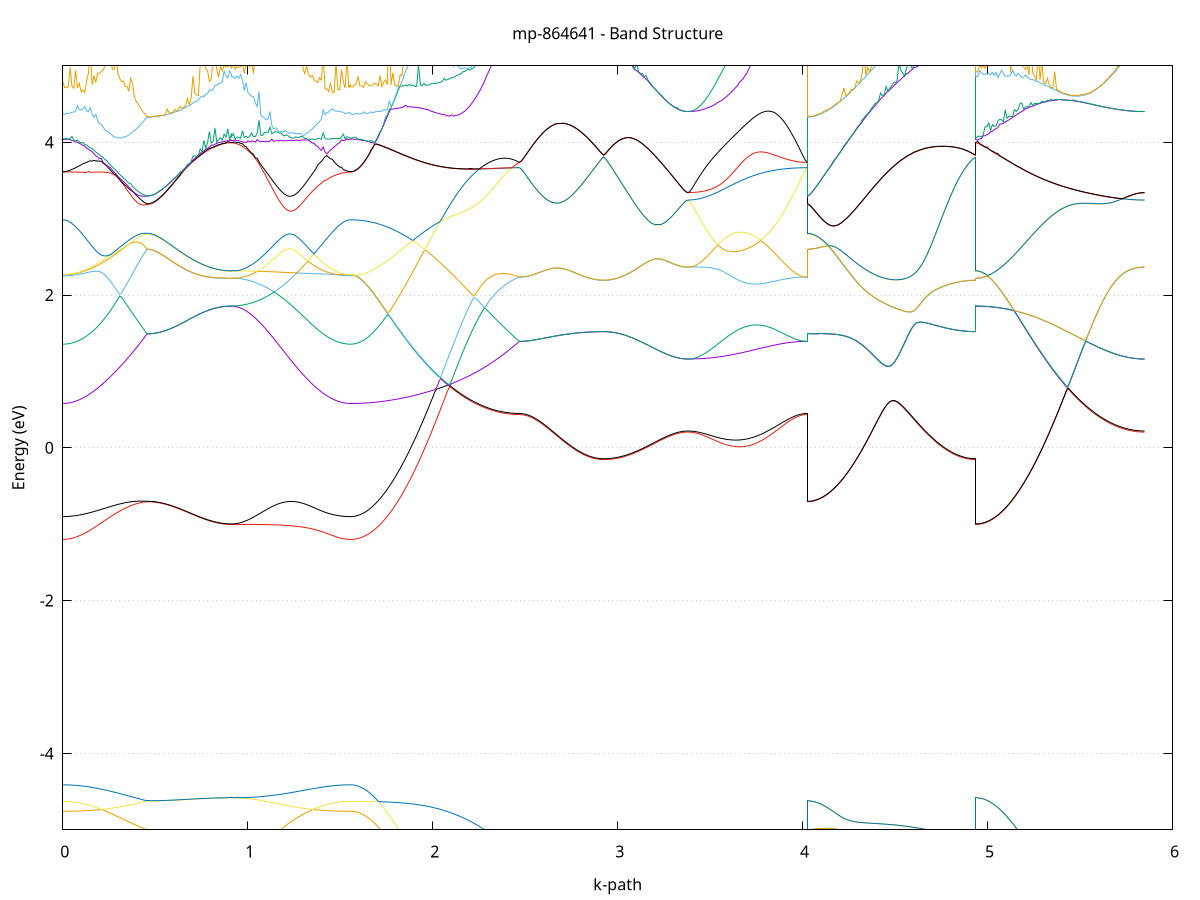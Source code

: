 set title 'mp-864641 - Band Structure'
set xlabel 'k-path'
set ylabel 'Energy (eV)'
set grid y
set yrange [-5:5]
set terminal png size 800,600
set output 'mp-864641_bands_gnuplot.png'
plot '-' using 1:2 with lines notitle, '-' using 1:2 with lines notitle, '-' using 1:2 with lines notitle, '-' using 1:2 with lines notitle, '-' using 1:2 with lines notitle, '-' using 1:2 with lines notitle, '-' using 1:2 with lines notitle, '-' using 1:2 with lines notitle, '-' using 1:2 with lines notitle, '-' using 1:2 with lines notitle, '-' using 1:2 with lines notitle, '-' using 1:2 with lines notitle, '-' using 1:2 with lines notitle, '-' using 1:2 with lines notitle, '-' using 1:2 with lines notitle, '-' using 1:2 with lines notitle, '-' using 1:2 with lines notitle, '-' using 1:2 with lines notitle, '-' using 1:2 with lines notitle, '-' using 1:2 with lines notitle, '-' using 1:2 with lines notitle, '-' using 1:2 with lines notitle, '-' using 1:2 with lines notitle, '-' using 1:2 with lines notitle, '-' using 1:2 with lines notitle, '-' using 1:2 with lines notitle, '-' using 1:2 with lines notitle, '-' using 1:2 with lines notitle, '-' using 1:2 with lines notitle, '-' using 1:2 with lines notitle, '-' using 1:2 with lines notitle, '-' using 1:2 with lines notitle, '-' using 1:2 with lines notitle, '-' using 1:2 with lines notitle, '-' using 1:2 with lines notitle, '-' using 1:2 with lines notitle
0.000000 -25.578232
0.009913 -25.578232
0.019825 -25.578232
0.029738 -25.578132
0.039651 -25.578132
0.049563 -25.578032
0.059476 -25.577932
0.069388 -25.577832
0.079301 -25.577632
0.089214 -25.577532
0.099126 -25.577332
0.109039 -25.577132
0.118952 -25.576932
0.128864 -25.576732
0.138777 -25.576532
0.148689 -25.576332
0.158602 -25.576032
0.168515 -25.575832
0.178427 -25.575532
0.188340 -25.575232
0.198253 -25.574932
0.208165 -25.574732
0.218078 -25.574432
0.227990 -25.574132
0.237903 -25.573832
0.247816 -25.573532
0.257728 -25.573232
0.267641 -25.572932
0.277554 -25.572632
0.287466 -25.572332
0.297379 -25.572032
0.307291 -25.571832
0.317204 -25.571532
0.327117 -25.571332
0.337029 -25.571032
0.346942 -25.570832
0.356855 -25.570632
0.366767 -25.570432
0.376680 -25.570232
0.386592 -25.570132
0.396505 -25.569932
0.406418 -25.569832
0.416330 -25.569732
0.426243 -25.569632
0.436156 -25.569632
0.446068 -25.569532
0.455981 -25.569532
0.455981 -25.569532
0.465894 -25.569532
0.475806 -25.569632
0.485719 -25.569632
0.495631 -25.569732
0.505544 -25.569832
0.515457 -25.570032
0.525369 -25.570132
0.535282 -25.570332
0.545195 -25.570532
0.555107 -25.570732
0.565020 -25.570932
0.574932 -25.571232
0.584845 -25.571432
0.594758 -25.571732
0.604670 -25.572032
0.614583 -25.572332
0.624496 -25.572632
0.634408 -25.572932
0.644321 -25.573232
0.654233 -25.573632
0.664146 -25.573932
0.674059 -25.574232
0.683971 -25.574532
0.693884 -25.574932
0.703797 -25.575232
0.713709 -25.575532
0.723622 -25.575832
0.733534 -25.576132
0.743447 -25.576432
0.753360 -25.576732
0.763272 -25.576932
0.773185 -25.577232
0.783098 -25.577432
0.793010 -25.577732
0.802923 -25.577932
0.812835 -25.578132
0.822748 -25.578332
0.832661 -25.578432
0.842573 -25.578632
0.852486 -25.578732
0.862399 -25.578832
0.872311 -25.578932
0.882224 -25.579032
0.892136 -25.579032
0.902049 -25.579132
0.911962 -25.579132
0.911962 -25.579132
0.921880 -25.579132
0.931799 -25.579032
0.941718 -25.578932
0.951636 -25.578832
0.961555 -25.578632
0.971474 -25.578432
0.981392 -25.578132
0.991311 -25.577932
1.001230 -25.577532
1.011148 -25.577232
1.021067 -25.576832
1.030986 -25.576732
1.040904 -25.576732
1.050823 -25.576632
1.060742 -25.576632
1.070660 -25.576632
1.080579 -25.576632
1.090498 -25.576632
1.100416 -25.576632
1.110335 -25.576632
1.120254 -25.576532
1.130172 -25.576532
1.140091 -25.576532
1.150010 -25.576532
1.159929 -25.576532
1.169847 -25.576432
1.179766 -25.576432
1.189685 -25.576432
1.199603 -25.576432
1.209522 -25.576432
1.219441 -25.576332
1.229359 -25.576332
1.239278 -25.576332
1.249197 -25.576332
1.259115 -25.576332
1.269034 -25.576232
1.278953 -25.576232
1.288871 -25.576232
1.298790 -25.576232
1.308709 -25.576132
1.318627 -25.576132
1.328546 -25.576132
1.338465 -25.576132
1.348383 -25.576132
1.358302 -25.576132
1.368221 -25.576032
1.378139 -25.576032
1.388058 -25.576032
1.397977 -25.576032
1.407895 -25.576032
1.417814 -25.576032
1.427733 -25.576032
1.437651 -25.575932
1.447570 -25.576132
1.457489 -25.576432
1.467407 -25.576832
1.477326 -25.577132
1.487245 -25.577332
1.497163 -25.577632
1.507082 -25.577832
1.517001 -25.577932
1.526919 -25.578132
1.536838 -25.578232
1.546757 -25.578232
1.556675 -25.578232
1.556675 -25.578232
1.566587 -25.578232
1.576498 -25.578232
1.586409 -25.578132
1.596321 -25.578032
1.606232 -25.577832
1.616143 -25.577632
1.626055 -25.577432
1.635966 -25.577132
1.645877 -25.576832
1.655789 -25.576532
1.665700 -25.576232
1.675612 -25.575832
1.685523 -25.575432
1.695434 -25.574932
1.705346 -25.574432
1.715257 -25.573932
1.725168 -25.573432
1.735080 -25.572832
1.744991 -25.572232
1.754902 -25.571632
1.764814 -25.571032
1.774725 -25.570332
1.784636 -25.569632
1.794548 -25.568932
1.804459 -25.568232
1.814371 -25.567432
1.824282 -25.566732
1.834193 -25.565932
1.844105 -25.565032
1.854016 -25.564232
1.863927 -25.563432
1.873839 -25.562532
1.883750 -25.561632
1.893661 -25.560832
1.903573 -25.559932
1.913484 -25.559032
1.923395 -25.558032
1.933307 -25.557132
1.943218 -25.556232
1.953129 -25.555332
1.963041 -25.554332
1.972952 -25.553432
1.982864 -25.552432
1.992775 -25.551532
2.002686 -25.550532
2.012598 -25.549632
2.022509 -25.548632
2.032420 -25.547732
2.042332 -25.546832
2.052243 -25.545832
2.062154 -25.544932
2.072066 -25.544032
2.081977 -25.543132
2.091888 -25.542232
2.101800 -25.541332
2.111711 -25.540432
2.121622 -25.539532
2.131534 -25.538632
2.141445 -25.537832
2.151357 -25.537032
2.161268 -25.536232
2.171179 -25.535432
2.181091 -25.534632
2.191002 -25.533832
2.200913 -25.533132
2.210825 -25.532432
2.220736 -25.531732
2.230647 -25.531032
2.240559 -25.530332
2.250470 -25.529732
2.260381 -25.529132
2.270293 -25.528532
2.280204 -25.527932
2.290115 -25.527432
2.300027 -25.526932
2.309938 -25.526432
2.319850 -25.525932
2.329761 -25.525532
2.339672 -25.525132
2.349584 -25.524732
2.359495 -25.524432
2.369406 -25.524032
2.379318 -25.523832
2.389229 -25.523532
2.399140 -25.523332
2.409052 -25.523132
2.418963 -25.522932
2.428874 -25.522832
2.438786 -25.522732
2.448697 -25.522632
2.458609 -25.522532
2.468520 -25.522532
2.468520 -25.522532
2.478433 -25.522532
2.488345 -25.522532
2.498258 -25.522632
2.508170 -25.522632
2.518083 -25.522732
2.527996 -25.522832
2.537908 -25.522932
2.547821 -25.523032
2.557734 -25.523132
2.567646 -25.523232
2.577559 -25.523432
2.587471 -25.523532
2.597384 -25.523732
2.607297 -25.523932
2.617209 -25.524032
2.627122 -25.524232
2.637035 -25.524432
2.646947 -25.524632
2.656860 -25.524832
2.666772 -25.525032
2.676685 -25.525232
2.686598 -25.525432
2.696510 -25.525632
2.706423 -25.525832
2.716336 -25.526032
2.726248 -25.526232
2.736161 -25.526432
2.746073 -25.526632
2.755986 -25.526832
2.765899 -25.526932
2.775811 -25.527132
2.785724 -25.527332
2.795637 -25.527432
2.805549 -25.527632
2.815462 -25.527732
2.825374 -25.527832
2.835287 -25.528032
2.845200 -25.528132
2.855112 -25.528232
2.865025 -25.528232
2.874938 -25.528332
2.884850 -25.528432
2.894763 -25.528432
2.904675 -25.528432
2.914588 -25.528532
2.924501 -25.528532
2.924501 -25.528532
2.934413 -25.528532
2.944326 -25.528432
2.954239 -25.528432
2.964151 -25.528432
2.974064 -25.528332
2.983977 -25.528232
2.993889 -25.528232
3.003802 -25.528132
3.013714 -25.528032
3.023627 -25.527832
3.033540 -25.527732
3.043452 -25.527632
3.053365 -25.527532
3.063278 -25.527332
3.073190 -25.527132
3.083103 -25.527032
3.093015 -25.526832
3.102928 -25.526632
3.112841 -25.526432
3.122753 -25.526232
3.132666 -25.526032
3.142579 -25.525932
3.152491 -25.525732
3.162404 -25.525532
3.172316 -25.525332
3.182229 -25.525132
3.192142 -25.524932
3.202054 -25.524732
3.211967 -25.524532
3.221880 -25.524332
3.231792 -25.524132
3.241705 -25.523932
3.251617 -25.523832
3.261530 -25.523632
3.271443 -25.523532
3.281355 -25.523332
3.291268 -25.523232
3.301181 -25.523132
3.311093 -25.523032
3.321006 -25.522932
3.330918 -25.522832
3.340831 -25.522732
3.350744 -25.522732
3.360656 -25.522632
3.370569 -25.522632
3.380482 -25.522632
3.380482 -25.522632
3.390400 -25.522632
3.400319 -25.522732
3.410238 -25.522732
3.420156 -25.522832
3.430075 -25.523032
3.439994 -25.523132
3.449912 -25.523332
3.459831 -25.523532
3.469750 -25.523732
3.479668 -25.524032
3.489587 -25.524232
3.499506 -25.524532
3.509424 -25.524732
3.519343 -25.525032
3.529262 -25.525332
3.539180 -25.525632
3.549099 -25.525932
3.559018 -25.526232
3.568936 -25.526432
3.578855 -25.526732
3.588774 -25.526932
3.598692 -25.527232
3.608611 -25.527432
3.618530 -25.527632
3.628448 -25.527832
3.638367 -25.527932
3.648286 -25.528132
3.658204 -25.528232
3.668123 -25.528332
3.678042 -25.528432
3.687960 -25.528432
3.697879 -25.528532
3.707798 -25.528532
3.717716 -25.528432
3.727635 -25.528432
3.737554 -25.528332
3.747472 -25.528232
3.757391 -25.528132
3.767310 -25.527932
3.777228 -25.527832
3.787147 -25.527632
3.797066 -25.527432
3.806984 -25.527132
3.816903 -25.526932
3.826822 -25.526632
3.836740 -25.526432
3.846659 -25.526132
3.856578 -25.525832
3.866496 -25.525532
3.876415 -25.525232
3.886334 -25.525032
3.896252 -25.524732
3.906171 -25.524432
3.916090 -25.524132
3.926008 -25.523932
3.935927 -25.523632
3.945846 -25.523432
3.955764 -25.523232
3.965683 -25.523032
3.975602 -25.522932
3.985521 -25.522832
3.995439 -25.522732
4.005358 -25.522632
4.015277 -25.522532
4.025195 -25.522532
4.025195 -25.569532
4.035107 -25.569532
4.045018 -25.569532
4.054929 -25.569432
4.064841 -25.569332
4.074752 -25.569232
4.084663 -25.569132
4.094575 -25.568932
4.104486 -25.568732
4.114397 -25.568532
4.124309 -25.568232
4.134220 -25.567932
4.144131 -25.567632
4.154043 -25.567332
4.163954 -25.567032
4.173865 -25.566632
4.183777 -25.566232
4.193688 -25.565832
4.203600 -25.565332
4.213511 -25.564932
4.223422 -25.564432
4.233334 -25.563932
4.243245 -25.563432
4.253156 -25.562832
4.263068 -25.562332
4.272979 -25.561732
4.282890 -25.561132
4.292802 -25.560532
4.302713 -25.559932
4.312624 -25.559232
4.322536 -25.558632
4.332447 -25.557932
4.342358 -25.557232
4.352270 -25.556532
4.362181 -25.555832
4.372093 -25.555132
4.382004 -25.554432
4.391915 -25.553632
4.401827 -25.552932
4.411738 -25.552132
4.421649 -25.551432
4.431561 -25.550632
4.441472 -25.549932
4.451383 -25.549132
4.461295 -25.548432
4.471206 -25.547632
4.481117 -25.546832
4.491029 -25.546132
4.500940 -25.545332
4.510852 -25.544632
4.520763 -25.543832
4.530674 -25.543132
4.540586 -25.542432
4.550497 -25.541632
4.560408 -25.540932
4.570320 -25.540232
4.580231 -25.539532
4.590142 -25.538932
4.600054 -25.538232
4.609965 -25.537632
4.619876 -25.536932
4.629788 -25.536332
4.639699 -25.535732
4.649610 -25.535132
4.659522 -25.534632
4.669433 -25.534032
4.679345 -25.533532
4.689256 -25.533032
4.699167 -25.532632
4.709079 -25.532132
4.718990 -25.531732
4.728901 -25.531332
4.738813 -25.531032
4.748724 -25.530632
4.758635 -25.530332
4.768547 -25.530132
4.778458 -25.529832
4.788369 -25.529632
4.798281 -25.529432
4.808192 -25.529232
4.818103 -25.529032
4.828015 -25.528932
4.837926 -25.528832
4.847838 -25.528732
4.857749 -25.528732
4.867660 -25.528632
4.877572 -25.528632
4.887483 -25.528532
4.897394 -25.528532
4.907306 -25.528532
4.917217 -25.528532
4.927128 -25.528532
4.937040 -25.528532
4.937040 -25.579132
4.946951 -25.579132
4.956862 -25.579032
4.966774 -25.578932
4.976685 -25.578832
4.986597 -25.578632
4.996508 -25.578532
5.006419 -25.578232
5.016331 -25.578032
5.026242 -25.577732
5.036153 -25.577332
5.046065 -25.577032
5.055976 -25.576632
5.065887 -25.576232
5.075799 -25.575732
5.085710 -25.575232
5.095621 -25.574732
5.105533 -25.574232
5.115444 -25.573632
5.125355 -25.573032
5.135267 -25.572432
5.145178 -25.571732
5.155090 -25.571032
5.165001 -25.570332
5.174912 -25.569632
5.184824 -25.568932
5.194735 -25.568132
5.204646 -25.567332
5.214558 -25.566532
5.224469 -25.565732
5.234380 -25.564832
5.244292 -25.564032
5.254203 -25.563132
5.264114 -25.562232
5.274026 -25.561332
5.283937 -25.560432
5.293848 -25.559532
5.303760 -25.558632
5.313671 -25.557632
5.323583 -25.556732
5.333494 -25.555832
5.343405 -25.554832
5.353317 -25.553832
5.363228 -25.552932
5.373139 -25.551932
5.383051 -25.551032
5.392962 -25.550032
5.402873 -25.549032
5.412785 -25.548132
5.422696 -25.547132
5.432607 -25.546232
5.442519 -25.545232
5.452430 -25.544332
5.462342 -25.543432
5.472253 -25.542532
5.482164 -25.541632
5.492076 -25.540732
5.501987 -25.539832
5.511898 -25.538932
5.521810 -25.538132
5.531721 -25.537232
5.541632 -25.536432
5.551544 -25.535632
5.561455 -25.534832
5.571366 -25.534032
5.581278 -25.533332
5.591189 -25.532632
5.601100 -25.531932
5.611012 -25.531232
5.620923 -25.530532
5.630835 -25.529932
5.640746 -25.529232
5.650657 -25.528632
5.660569 -25.528132
5.670480 -25.527532
5.680391 -25.527032
5.690303 -25.526532
5.700214 -25.526132
5.710125 -25.525632
5.720037 -25.525232
5.729948 -25.524832
5.739859 -25.524532
5.749771 -25.524232
5.759682 -25.523932
5.769593 -25.523632
5.779505 -25.523432
5.789416 -25.523232
5.799328 -25.523032
5.809239 -25.522932
5.819150 -25.522832
5.829062 -25.522732
5.838973 -25.522632
5.848884 -25.522632
e
0.000000 -25.575932
0.009913 -25.575932
0.019825 -25.575832
0.029738 -25.575832
0.039651 -25.575732
0.049563 -25.575632
0.059476 -25.575532
0.069388 -25.575432
0.079301 -25.575332
0.089214 -25.575132
0.099126 -25.574932
0.109039 -25.574732
0.118952 -25.574532
0.128864 -25.574332
0.138777 -25.574132
0.148689 -25.573832
0.158602 -25.573632
0.168515 -25.573332
0.178427 -25.573032
0.188340 -25.572832
0.198253 -25.572532
0.208165 -25.572232
0.218078 -25.571932
0.227990 -25.571632
0.237903 -25.571332
0.247816 -25.571032
0.257728 -25.570632
0.267641 -25.570332
0.277554 -25.570032
0.287466 -25.569732
0.297379 -25.569532
0.307291 -25.569232
0.317204 -25.568932
0.327117 -25.568632
0.337029 -25.568432
0.346942 -25.568232
0.356855 -25.567932
0.366767 -25.567732
0.376680 -25.567632
0.386592 -25.567432
0.396505 -25.567332
0.406418 -25.567132
0.416330 -25.567032
0.426243 -25.566932
0.436156 -25.566932
0.446068 -25.566932
0.455981 -25.566832
0.455981 -25.566832
0.465894 -25.566932
0.475806 -25.566932
0.485719 -25.567032
0.495631 -25.567032
0.505544 -25.567232
0.515457 -25.567332
0.525369 -25.567532
0.535282 -25.567632
0.545195 -25.567832
0.555107 -25.568132
0.565020 -25.568332
0.574932 -25.568632
0.584845 -25.568832
0.594758 -25.569132
0.604670 -25.569432
0.614583 -25.569732
0.624496 -25.570032
0.634408 -25.570432
0.644321 -25.570732
0.654233 -25.571032
0.664146 -25.571432
0.674059 -25.571732
0.683971 -25.572032
0.693884 -25.572432
0.703797 -25.572732
0.713709 -25.573032
0.723622 -25.573332
0.733534 -25.573732
0.743447 -25.574032
0.753360 -25.574332
0.763272 -25.574532
0.773185 -25.574832
0.783098 -25.575132
0.793010 -25.575332
0.802923 -25.575532
0.812835 -25.575732
0.822748 -25.575932
0.832661 -25.576132
0.842573 -25.576232
0.852486 -25.576432
0.862399 -25.576532
0.872311 -25.576632
0.882224 -25.576632
0.892136 -25.576732
0.902049 -25.576732
0.911962 -25.576732
0.911962 -25.576732
0.921880 -25.576732
0.931799 -25.576732
0.941718 -25.576732
0.951636 -25.576732
0.961555 -25.576732
0.971474 -25.576732
0.981392 -25.576732
0.991311 -25.576732
1.001230 -25.576732
1.011148 -25.576732
1.021067 -25.576732
1.030986 -25.576532
1.040904 -25.576132
1.050823 -25.575632
1.060742 -25.575232
1.070660 -25.574732
1.080579 -25.574332
1.090498 -25.573832
1.100416 -25.573432
1.110335 -25.572932
1.120254 -25.572532
1.130172 -25.572132
1.140091 -25.571732
1.150010 -25.571332
1.159929 -25.571032
1.169847 -25.570632
1.179766 -25.570432
1.189685 -25.570132
1.199603 -25.569932
1.209522 -25.569732
1.219441 -25.569632
1.229359 -25.569632
1.239278 -25.569532
1.249197 -25.569632
1.259115 -25.569632
1.269034 -25.569732
1.278953 -25.569932
1.288871 -25.570132
1.298790 -25.570332
1.308709 -25.570632
1.318627 -25.570932
1.328546 -25.571332
1.338465 -25.571632
1.348383 -25.572032
1.358302 -25.572432
1.368221 -25.572832
1.378139 -25.573232
1.388058 -25.573732
1.397977 -25.574132
1.407895 -25.574532
1.417814 -25.574932
1.427733 -25.575332
1.437651 -25.575732
1.447570 -25.575932
1.457489 -25.575932
1.467407 -25.575932
1.477326 -25.575932
1.487245 -25.575932
1.497163 -25.575932
1.507082 -25.575932
1.517001 -25.575932
1.526919 -25.575932
1.536838 -25.575932
1.546757 -25.575932
1.556675 -25.575932
1.556675 -25.575932
1.566587 -25.575932
1.576498 -25.575832
1.586409 -25.575732
1.596321 -25.575632
1.606232 -25.575432
1.616143 -25.575232
1.626055 -25.575032
1.635966 -25.574832
1.645877 -25.574532
1.655789 -25.574132
1.665700 -25.573832
1.675612 -25.573432
1.685523 -25.573032
1.695434 -25.572532
1.705346 -25.572032
1.715257 -25.571532
1.725168 -25.571032
1.735080 -25.570432
1.744991 -25.569832
1.754902 -25.569232
1.764814 -25.568632
1.774725 -25.567932
1.784636 -25.567232
1.794548 -25.566532
1.804459 -25.565732
1.814371 -25.565032
1.824282 -25.564232
1.834193 -25.563432
1.844105 -25.562632
1.854016 -25.561832
1.863927 -25.560932
1.873839 -25.560032
1.883750 -25.559232
1.893661 -25.558332
1.903573 -25.557432
1.913484 -25.556532
1.923395 -25.555632
1.933307 -25.554632
1.943218 -25.553732
1.953129 -25.552732
1.963041 -25.551832
1.972952 -25.550932
1.982864 -25.549932
1.992775 -25.549032
2.002686 -25.548032
2.012598 -25.547032
2.022509 -25.546132
2.032420 -25.545132
2.042332 -25.544232
2.052243 -25.543332
2.062154 -25.542332
2.072066 -25.541432
2.081977 -25.540532
2.091888 -25.539632
2.101800 -25.538732
2.111711 -25.537832
2.121622 -25.536932
2.131534 -25.536132
2.141445 -25.535232
2.151357 -25.534432
2.161268 -25.533632
2.171179 -25.532832
2.181091 -25.532032
2.191002 -25.531232
2.200913 -25.530532
2.210825 -25.529832
2.220736 -25.529132
2.230647 -25.528432
2.240559 -25.527732
2.250470 -25.527132
2.260381 -25.526532
2.270293 -25.525932
2.280204 -25.525332
2.290115 -25.524832
2.300027 -25.524332
2.309938 -25.523832
2.319850 -25.523332
2.329761 -25.522932
2.339672 -25.522532
2.349584 -25.522132
2.359495 -25.521832
2.369406 -25.521432
2.379318 -25.521132
2.389229 -25.520932
2.399140 -25.520732
2.409052 -25.520532
2.418963 -25.520332
2.428874 -25.520132
2.438786 -25.520032
2.448697 -25.520032
2.458609 -25.519932
2.468520 -25.519932
2.468520 -25.519932
2.478433 -25.519932
2.488345 -25.519932
2.498258 -25.520032
2.508170 -25.520032
2.518083 -25.520132
2.527996 -25.520232
2.537908 -25.520332
2.547821 -25.520432
2.557734 -25.520632
2.567646 -25.520732
2.577559 -25.520932
2.587471 -25.521032
2.597384 -25.521232
2.607297 -25.521432
2.617209 -25.521632
2.627122 -25.521832
2.637035 -25.522032
2.646947 -25.522232
2.656860 -25.522432
2.666772 -25.522732
2.676685 -25.522932
2.686598 -25.523132
2.696510 -25.523332
2.706423 -25.523532
2.716336 -25.523832
2.726248 -25.524032
2.736161 -25.524232
2.746073 -25.524432
2.755986 -25.524632
2.765899 -25.524832
2.775811 -25.525032
2.785724 -25.525132
2.795637 -25.525332
2.805549 -25.525532
2.815462 -25.525632
2.825374 -25.525732
2.835287 -25.525932
2.845200 -25.526032
2.855112 -25.526132
2.865025 -25.526232
2.874938 -25.526332
2.884850 -25.526332
2.894763 -25.526432
2.904675 -25.526432
2.914588 -25.526432
2.924501 -25.526432
2.924501 -25.526432
2.934413 -25.526432
2.944326 -25.526432
2.954239 -25.526432
2.964151 -25.526332
2.974064 -25.526332
2.983977 -25.526232
2.993889 -25.526132
3.003802 -25.526032
3.013714 -25.525932
3.023627 -25.525832
3.033540 -25.525632
3.043452 -25.525532
3.053365 -25.525332
3.063278 -25.525232
3.073190 -25.525032
3.083103 -25.524832
3.093015 -25.524632
3.102928 -25.524432
3.112841 -25.524232
3.122753 -25.524032
3.132666 -25.523832
3.142579 -25.523632
3.152491 -25.523432
3.162404 -25.523132
3.172316 -25.522932
3.182229 -25.522732
3.192142 -25.522532
3.202054 -25.522332
3.211967 -25.522132
3.221880 -25.521932
3.231792 -25.521732
3.241705 -25.521532
3.251617 -25.521332
3.261530 -25.521132
3.271443 -25.520932
3.281355 -25.520832
3.291268 -25.520632
3.301181 -25.520532
3.311093 -25.520432
3.321006 -25.520332
3.330918 -25.520232
3.340831 -25.520132
3.350744 -25.520132
3.360656 -25.520032
3.370569 -25.520032
3.380482 -25.520032
3.380482 -25.520032
3.390400 -25.520032
3.400319 -25.520032
3.410238 -25.520032
3.420156 -25.520032
3.430075 -25.520032
3.439994 -25.520032
3.449912 -25.520032
3.459831 -25.520032
3.469750 -25.520032
3.479668 -25.520032
3.489587 -25.520032
3.499506 -25.520032
3.509424 -25.520032
3.519343 -25.520032
3.529262 -25.520032
3.539180 -25.520032
3.549099 -25.520032
3.559018 -25.520032
3.568936 -25.520032
3.578855 -25.520032
3.588774 -25.520032
3.598692 -25.520032
3.608611 -25.520032
3.618530 -25.520032
3.628448 -25.520032
3.638367 -25.520032
3.648286 -25.520032
3.658204 -25.520032
3.668123 -25.520032
3.678042 -25.520032
3.687960 -25.520032
3.697879 -25.520032
3.707798 -25.519932
3.717716 -25.519932
3.727635 -25.519932
3.737554 -25.519932
3.747472 -25.519932
3.757391 -25.519932
3.767310 -25.519932
3.777228 -25.519932
3.787147 -25.519932
3.797066 -25.519932
3.806984 -25.519932
3.816903 -25.519932
3.826822 -25.519932
3.836740 -25.519932
3.846659 -25.519932
3.856578 -25.519932
3.866496 -25.519932
3.876415 -25.519932
3.886334 -25.519932
3.896252 -25.519932
3.906171 -25.519932
3.916090 -25.519932
3.926008 -25.519932
3.935927 -25.519932
3.945846 -25.519932
3.955764 -25.519932
3.965683 -25.519932
3.975602 -25.519932
3.985521 -25.519932
3.995439 -25.519932
4.005358 -25.519932
4.015277 -25.519932
4.025195 -25.519932
4.025195 -25.566832
4.035107 -25.566832
4.045018 -25.566832
4.054929 -25.566732
4.064841 -25.566632
4.074752 -25.566532
4.084663 -25.566432
4.094575 -25.566232
4.104486 -25.566032
4.114397 -25.565832
4.124309 -25.565532
4.134220 -25.565332
4.144131 -25.565032
4.154043 -25.564632
4.163954 -25.564332
4.173865 -25.563932
4.183777 -25.563532
4.193688 -25.563132
4.203600 -25.562732
4.213511 -25.562232
4.223422 -25.561732
4.233334 -25.561232
4.243245 -25.560732
4.253156 -25.560232
4.263068 -25.559632
4.272979 -25.559032
4.282890 -25.558432
4.292802 -25.557832
4.302713 -25.557232
4.312624 -25.556532
4.322536 -25.555932
4.332447 -25.555232
4.342358 -25.554532
4.352270 -25.553832
4.362181 -25.553132
4.372093 -25.552432
4.382004 -25.551732
4.391915 -25.551032
4.401827 -25.550232
4.411738 -25.549532
4.421649 -25.548832
4.431561 -25.548032
4.441472 -25.547232
4.451383 -25.546532
4.461295 -25.545732
4.471206 -25.545032
4.481117 -25.544232
4.491029 -25.543532
4.500940 -25.542732
4.510852 -25.542032
4.520763 -25.541232
4.530674 -25.540532
4.540586 -25.539832
4.550497 -25.539032
4.560408 -25.538332
4.570320 -25.537632
4.580231 -25.537032
4.590142 -25.536332
4.600054 -25.535632
4.609965 -25.535032
4.619876 -25.534432
4.629788 -25.533832
4.639699 -25.533232
4.649610 -25.532632
4.659522 -25.532032
4.669433 -25.531532
4.679345 -25.531032
4.689256 -25.530532
4.699167 -25.530132
4.709079 -25.529732
4.718990 -25.529332
4.728901 -25.528932
4.738813 -25.528532
4.748724 -25.528232
4.758635 -25.527932
4.768547 -25.527732
4.778458 -25.527532
4.788369 -25.527332
4.798281 -25.527132
4.808192 -25.526932
4.818103 -25.526832
4.828015 -25.526732
4.837926 -25.526632
4.847838 -25.526632
4.857749 -25.526532
4.867660 -25.526532
4.877572 -25.526432
4.887483 -25.526432
4.897394 -25.526432
4.907306 -25.526432
4.917217 -25.526432
4.927128 -25.526432
4.937040 -25.526432
4.937040 -25.576732
4.946951 -25.576732
4.956862 -25.576732
4.966774 -25.576632
4.976685 -25.576532
4.986597 -25.576332
4.996508 -25.576132
5.006419 -25.575932
5.016331 -25.575632
5.026242 -25.575332
5.036153 -25.575032
5.046065 -25.574632
5.055976 -25.574232
5.065887 -25.573832
5.075799 -25.573332
5.085710 -25.572932
5.095621 -25.572332
5.105533 -25.571832
5.115444 -25.571232
5.125355 -25.570632
5.135267 -25.570032
5.145178 -25.569332
5.155090 -25.568632
5.165001 -25.567932
5.174912 -25.567232
5.184824 -25.566532
5.194735 -25.565732
5.204646 -25.564932
5.214558 -25.564132
5.224469 -25.563232
5.234380 -25.562432
5.244292 -25.561532
5.254203 -25.560732
5.264114 -25.559832
5.274026 -25.558932
5.283937 -25.558032
5.293848 -25.557032
5.303760 -25.556132
5.313671 -25.555232
5.323583 -25.554232
5.333494 -25.553332
5.343405 -25.552332
5.353317 -25.551332
5.363228 -25.550432
5.373139 -25.549432
5.383051 -25.548432
5.392962 -25.547532
5.402873 -25.546532
5.412785 -25.545632
5.422696 -25.544632
5.432607 -25.543632
5.442519 -25.542732
5.452430 -25.541832
5.462342 -25.540832
5.472253 -25.539932
5.482164 -25.539032
5.492076 -25.538132
5.501987 -25.537232
5.511898 -25.536432
5.521810 -25.535532
5.531721 -25.534732
5.541632 -25.533832
5.551544 -25.533032
5.561455 -25.532232
5.571366 -25.531532
5.581278 -25.530732
5.591189 -25.530032
5.601100 -25.529332
5.611012 -25.528632
5.620923 -25.527932
5.630835 -25.527332
5.640746 -25.526632
5.650657 -25.526032
5.660569 -25.525532
5.670480 -25.524932
5.680391 -25.524432
5.690303 -25.523932
5.700214 -25.523532
5.710125 -25.523032
5.720037 -25.522632
5.729948 -25.522232
5.739859 -25.521932
5.749771 -25.521532
5.759682 -25.521332
5.769593 -25.521032
5.779505 -25.520832
5.789416 -25.520632
5.799328 -25.520432
5.809239 -25.520232
5.819150 -25.520132
5.829062 -25.520132
5.838973 -25.520032
5.848884 -25.520032
e
0.000000 -25.462132
0.009913 -25.462132
0.019825 -25.462232
0.029738 -25.462232
0.039651 -25.462332
0.049563 -25.462432
0.059476 -25.462532
0.069388 -25.462632
0.079301 -25.462832
0.089214 -25.462932
0.099126 -25.463132
0.109039 -25.463332
0.118952 -25.463532
0.128864 -25.463832
0.138777 -25.464032
0.148689 -25.464332
0.158602 -25.464532
0.168515 -25.464832
0.178427 -25.465132
0.188340 -25.465432
0.198253 -25.465732
0.208165 -25.466132
0.218078 -25.466432
0.227990 -25.466732
0.237903 -25.467032
0.247816 -25.467432
0.257728 -25.467732
0.267641 -25.468032
0.277554 -25.468432
0.287466 -25.468732
0.297379 -25.469032
0.307291 -25.469332
0.317204 -25.469632
0.327117 -25.469932
0.337029 -25.470132
0.346942 -25.470432
0.356855 -25.470632
0.366767 -25.470832
0.376680 -25.471032
0.386592 -25.471232
0.396505 -25.471332
0.406418 -25.471532
0.416330 -25.471632
0.426243 -25.471732
0.436156 -25.471732
0.446068 -25.471832
0.455981 -25.471832
0.455981 -25.471832
0.465894 -25.471832
0.475806 -25.471732
0.485719 -25.471732
0.495631 -25.471632
0.505544 -25.471532
0.515457 -25.471332
0.525369 -25.471132
0.535282 -25.471032
0.545195 -25.470732
0.555107 -25.470532
0.565020 -25.470332
0.574932 -25.470032
0.584845 -25.469732
0.594758 -25.469432
0.604670 -25.469132
0.614583 -25.468832
0.624496 -25.468432
0.634408 -25.468132
0.644321 -25.467832
0.654233 -25.467432
0.664146 -25.467132
0.674059 -25.466732
0.683971 -25.466332
0.693884 -25.466032
0.703797 -25.465732
0.713709 -25.465332
0.723622 -25.465032
0.733534 -25.464732
0.743447 -25.464432
0.753360 -25.464132
0.763272 -25.463832
0.773185 -25.463532
0.783098 -25.463332
0.793010 -25.463032
0.802923 -25.462832
0.812835 -25.462632
0.822748 -25.462432
0.832661 -25.462232
0.842573 -25.462032
0.852486 -25.461932
0.862399 -25.461832
0.872311 -25.461732
0.882224 -25.461632
0.892136 -25.461632
0.902049 -25.461532
0.911962 -25.461532
0.911962 -25.461532
0.921880 -25.461632
0.931799 -25.461632
0.941718 -25.461732
0.951636 -25.461932
0.961555 -25.462132
0.971474 -25.462332
0.981392 -25.462532
0.991311 -25.462832
1.001230 -25.463232
1.011148 -25.463532
1.021067 -25.463932
1.030986 -25.464332
1.040904 -25.464732
1.050823 -25.465232
1.060742 -25.465732
1.070660 -25.466132
1.080579 -25.466632
1.090498 -25.467132
1.100416 -25.467632
1.110335 -25.468032
1.120254 -25.468532
1.130172 -25.468932
1.140091 -25.469332
1.150010 -25.469732
1.159929 -25.470132
1.169847 -25.470432
1.179766 -25.470732
1.189685 -25.471032
1.199603 -25.471232
1.209522 -25.471432
1.219441 -25.471532
1.229359 -25.471532
1.239278 -25.471632
1.249197 -25.471532
1.259115 -25.471432
1.269034 -25.471332
1.278953 -25.471132
1.288871 -25.470932
1.298790 -25.470732
1.308709 -25.470432
1.318627 -25.470032
1.328546 -25.469732
1.338465 -25.469332
1.348383 -25.468932
1.358302 -25.468432
1.368221 -25.468032
1.378139 -25.467532
1.388058 -25.467132
1.397977 -25.466632
1.407895 -25.466132
1.417814 -25.465732
1.427733 -25.465332
1.437651 -25.464832
1.447570 -25.464432
1.457489 -25.464132
1.467407 -25.463732
1.477326 -25.463432
1.487245 -25.463132
1.497163 -25.462932
1.507082 -25.462632
1.517001 -25.462532
1.526919 -25.462332
1.536838 -25.462232
1.546757 -25.462132
1.556675 -25.462132
1.556675 -25.462132
1.566587 -25.462132
1.576498 -25.462032
1.586409 -25.461932
1.596321 -25.461732
1.606232 -25.461432
1.616143 -25.461132
1.626055 -25.460832
1.635966 -25.460432
1.645877 -25.459932
1.655789 -25.459432
1.665700 -25.458932
1.675612 -25.458232
1.685523 -25.457632
1.695434 -25.456932
1.705346 -25.456132
1.715257 -25.455332
1.725168 -25.454432
1.735080 -25.453532
1.744991 -25.452532
1.754902 -25.451532
1.764814 -25.450532
1.774725 -25.449432
1.784636 -25.448332
1.794548 -25.447132
1.804459 -25.445932
1.814371 -25.444632
1.824282 -25.443332
1.834193 -25.442032
1.844105 -25.440632
1.854016 -25.439232
1.863927 -25.437832
1.873839 -25.436332
1.883750 -25.434832
1.893661 -25.433332
1.903573 -25.431832
1.913484 -25.430232
1.923395 -25.428632
1.933307 -25.427032
1.943218 -25.425432
1.953129 -25.423732
1.963041 -25.422132
1.972952 -25.420432
1.982864 -25.418732
1.992775 -25.417032
2.002686 -25.415332
2.012598 -25.413632
2.022509 -25.411932
2.032420 -25.410232
2.042332 -25.408532
2.052243 -25.406832
2.062154 -25.405132
2.072066 -25.403432
2.081977 -25.401732
2.091888 -25.400032
2.101800 -25.398432
2.111711 -25.396732
2.121622 -25.395132
2.131534 -25.393532
2.141445 -25.391932
2.151357 -25.390332
2.161268 -25.388832
2.171179 -25.387332
2.181091 -25.385832
2.191002 -25.384332
2.200913 -25.382932
2.210825 -25.381532
2.220736 -25.380232
2.230647 -25.384132
2.240559 -25.389732
2.250470 -25.395232
2.260381 -25.400432
2.270293 -25.405432
2.280204 -25.410332
2.290115 -25.414932
2.300027 -25.419232
2.309938 -25.423432
2.319850 -25.427332
2.329761 -25.431032
2.339672 -25.434532
2.349584 -25.437732
2.359495 -25.440632
2.369406 -25.443432
2.379318 -25.445832
2.389229 -25.448032
2.399140 -25.450032
2.409052 -25.451732
2.418963 -25.453132
2.428874 -25.454332
2.438786 -25.455332
2.448697 -25.455932
2.458609 -25.456332
2.468520 -25.456432
2.468520 -25.456432
2.478433 -25.456432
2.488345 -25.456432
2.498258 -25.456432
2.508170 -25.456332
2.518083 -25.456232
2.527996 -25.456132
2.537908 -25.456032
2.547821 -25.455932
2.557734 -25.455832
2.567646 -25.455632
2.577559 -25.455532
2.587471 -25.455332
2.597384 -25.455132
2.607297 -25.454932
2.617209 -25.454732
2.627122 -25.454532
2.637035 -25.454332
2.646947 -25.454132
2.656860 -25.453932
2.666772 -25.453632
2.676685 -25.453432
2.686598 -25.453232
2.696510 -25.452932
2.706423 -25.452732
2.716336 -25.452532
2.726248 -25.452332
2.736161 -25.452132
2.746073 -25.451832
2.755986 -25.451632
2.765899 -25.451432
2.775811 -25.451332
2.785724 -25.451132
2.795637 -25.450932
2.805549 -25.450732
2.815462 -25.450632
2.825374 -25.450432
2.835287 -25.450332
2.845200 -25.450232
2.855112 -25.450132
2.865025 -25.450032
2.874938 -25.449932
2.884850 -25.449932
2.894763 -25.449832
2.904675 -25.449832
2.914588 -25.449832
2.924501 -25.449832
2.924501 -25.449832
2.934413 -25.449832
2.944326 -25.449832
2.954239 -25.449832
2.964151 -25.449932
2.974064 -25.449932
2.983977 -25.450032
2.993889 -25.450132
3.003802 -25.450232
3.013714 -25.450332
3.023627 -25.450432
3.033540 -25.450632
3.043452 -25.450732
3.053365 -25.450932
3.063278 -25.451132
3.073190 -25.451232
3.083103 -25.451432
3.093015 -25.451632
3.102928 -25.451832
3.112841 -25.452032
3.122753 -25.452332
3.132666 -25.452532
3.142579 -25.452732
3.152491 -25.452932
3.162404 -25.453132
3.172316 -25.453432
3.182229 -25.453632
3.192142 -25.453832
3.202054 -25.454032
3.211967 -25.454332
3.221880 -25.454532
3.231792 -25.454732
3.241705 -25.454932
3.251617 -25.455132
3.261530 -25.455232
3.271443 -25.455432
3.281355 -25.455632
3.291268 -25.455732
3.301181 -25.455932
3.311093 -25.456032
3.321006 -25.456132
3.330918 -25.456232
3.340831 -25.456332
3.350744 -25.456332
3.360656 -25.456432
3.370569 -25.456432
3.380482 -25.456432
3.380482 -25.456432
3.390400 -25.456432
3.400319 -25.456432
3.410238 -25.456432
3.420156 -25.456432
3.430075 -25.456432
3.439994 -25.456432
3.449912 -25.456432
3.459831 -25.456432
3.469750 -25.456432
3.479668 -25.456432
3.489587 -25.456432
3.499506 -25.456432
3.509424 -25.456432
3.519343 -25.456432
3.529262 -25.456432
3.539180 -25.456432
3.549099 -25.456432
3.559018 -25.456532
3.568936 -25.456532
3.578855 -25.456532
3.588774 -25.456532
3.598692 -25.456532
3.608611 -25.456532
3.618530 -25.456532
3.628448 -25.456532
3.638367 -25.456532
3.648286 -25.456532
3.658204 -25.456532
3.668123 -25.456532
3.678042 -25.456532
3.687960 -25.456532
3.697879 -25.456532
3.707798 -25.456532
3.717716 -25.456532
3.727635 -25.456532
3.737554 -25.456532
3.747472 -25.456532
3.757391 -25.456532
3.767310 -25.456532
3.777228 -25.456532
3.787147 -25.456532
3.797066 -25.456532
3.806984 -25.456532
3.816903 -25.456532
3.826822 -25.456532
3.836740 -25.456532
3.846659 -25.456532
3.856578 -25.456532
3.866496 -25.456532
3.876415 -25.456532
3.886334 -25.456532
3.896252 -25.456532
3.906171 -25.456532
3.916090 -25.456532
3.926008 -25.456532
3.935927 -25.456532
3.945846 -25.456532
3.955764 -25.456432
3.965683 -25.456432
3.975602 -25.456432
3.985521 -25.456432
3.995439 -25.456432
4.005358 -25.456432
4.015277 -25.456432
4.025195 -25.456432
4.025195 -25.471832
4.035107 -25.471832
4.045018 -25.471732
4.054929 -25.471532
4.064841 -25.471332
4.074752 -25.471032
4.084663 -25.470732
4.094575 -25.470332
4.104486 -25.469832
4.114397 -25.469332
4.124309 -25.468732
4.134220 -25.468032
4.144131 -25.467332
4.154043 -25.466632
4.163954 -25.465832
4.173865 -25.464932
4.183777 -25.464032
4.193688 -25.463032
4.203600 -25.461932
4.213511 -25.460932
4.223422 -25.459732
4.233334 -25.458532
4.243245 -25.457332
4.253156 -25.456032
4.263068 -25.454732
4.272979 -25.453332
4.282890 -25.451932
4.292802 -25.450532
4.302713 -25.449032
4.312624 -25.447532
4.322536 -25.445932
4.332447 -25.444332
4.342358 -25.442732
4.352270 -25.441032
4.362181 -25.439332
4.372093 -25.437632
4.382004 -25.435932
4.391915 -25.434132
4.401827 -25.432332
4.411738 -25.430532
4.421649 -25.428732
4.431561 -25.426932
4.441472 -25.425132
4.451383 -25.423232
4.461295 -25.421432
4.471206 -25.419532
4.481117 -25.417632
4.491029 -25.415832
4.500940 -25.413932
4.510852 -25.412032
4.520763 -25.410232
4.530674 -25.408332
4.540586 -25.406532
4.550497 -25.404732
4.560408 -25.402932
4.570320 -25.401132
4.580231 -25.399332
4.590142 -25.397532
4.600054 -25.395832
4.609965 -25.394132
4.619876 -25.392432
4.629788 -25.390832
4.639699 -25.389232
4.649610 -25.387632
4.659522 -25.386132
4.669433 -25.384732
4.679345 -25.383432
4.689256 -25.382632
4.699167 -25.383632
4.709079 -25.387632
4.718990 -25.392532
4.728901 -25.397432
4.738813 -25.402232
4.748724 -25.406732
4.758635 -25.411132
4.768547 -25.415332
4.778458 -25.419232
4.788369 -25.422932
4.798281 -25.426432
4.808192 -25.429632
4.818103 -25.432632
4.828015 -25.435432
4.837926 -25.437932
4.847838 -25.440132
4.857749 -25.442232
4.867660 -25.444032
4.877572 -25.445532
4.887483 -25.446832
4.897394 -25.447932
4.907306 -25.448732
4.917217 -25.449332
4.927128 -25.449632
4.937040 -25.449832
4.937040 -25.461532
4.946951 -25.461532
4.956862 -25.461432
4.966774 -25.461332
4.976685 -25.461132
4.986597 -25.460932
4.996508 -25.460632
5.006419 -25.460232
5.016331 -25.459832
5.026242 -25.459432
5.036153 -25.458832
5.046065 -25.458332
5.055976 -25.457732
5.065887 -25.457032
5.075799 -25.456332
5.085710 -25.455532
5.095621 -25.454732
5.105533 -25.453932
5.115444 -25.453032
5.125355 -25.452032
5.135267 -25.451032
5.145178 -25.450032
5.155090 -25.448932
5.165001 -25.447832
5.174912 -25.446632
5.184824 -25.445432
5.194735 -25.444232
5.204646 -25.442932
5.214558 -25.441632
5.224469 -25.440232
5.234380 -25.438832
5.244292 -25.437432
5.254203 -25.435932
5.264114 -25.434532
5.274026 -25.433032
5.283937 -25.431432
5.293848 -25.429932
5.303760 -25.428332
5.313671 -25.426732
5.323583 -25.425132
5.333494 -25.423432
5.343405 -25.421832
5.353317 -25.420132
5.363228 -25.418532
5.373139 -25.416832
5.383051 -25.415132
5.392962 -25.413432
5.402873 -25.411732
5.412785 -25.410032
5.422696 -25.408332
5.432607 -25.406632
5.442519 -25.404932
5.452430 -25.403232
5.462342 -25.401632
5.472253 -25.399932
5.482164 -25.398232
5.492076 -25.396632
5.501987 -25.395032
5.511898 -25.393432
5.521810 -25.391832
5.531721 -25.390232
5.541632 -25.388732
5.551544 -25.387232
5.561455 -25.385732
5.571366 -25.384332
5.581278 -25.382932
5.591189 -25.381532
5.601100 -25.380132
5.611012 -25.384032
5.620923 -25.389732
5.630835 -25.395132
5.640746 -25.400332
5.650657 -25.405432
5.660569 -25.410232
5.670480 -25.414832
5.680391 -25.419232
5.690303 -25.423332
5.700214 -25.427332
5.710125 -25.431032
5.720037 -25.434432
5.729948 -25.437632
5.739859 -25.440632
5.749771 -25.443332
5.759682 -25.445832
5.769593 -25.448032
5.779505 -25.450032
5.789416 -25.451732
5.799328 -25.453132
5.809239 -25.454332
5.819150 -25.455232
5.829062 -25.455932
5.838973 -25.456332
5.848884 -25.456432
e
0.000000 -25.462032
0.009913 -25.462032
0.019825 -25.462132
0.029738 -25.462132
0.039651 -25.462232
0.049563 -25.462332
0.059476 -25.462432
0.069388 -25.462532
0.079301 -25.462732
0.089214 -25.462832
0.099126 -25.463032
0.109039 -25.463232
0.118952 -25.463532
0.128864 -25.463732
0.138777 -25.463932
0.148689 -25.464232
0.158602 -25.464532
0.168515 -25.464832
0.178427 -25.465132
0.188340 -25.465432
0.198253 -25.465732
0.208165 -25.466032
0.218078 -25.466332
0.227990 -25.466632
0.237903 -25.466932
0.247816 -25.467332
0.257728 -25.467632
0.267641 -25.467932
0.277554 -25.468232
0.287466 -25.468532
0.297379 -25.468832
0.307291 -25.469132
0.317204 -25.469432
0.327117 -25.469732
0.337029 -25.469932
0.346942 -25.470232
0.356855 -25.470432
0.366767 -25.470632
0.376680 -25.470832
0.386592 -25.471032
0.396505 -25.471132
0.406418 -25.471332
0.416330 -25.471432
0.426243 -25.471432
0.436156 -25.471532
0.446068 -25.471532
0.455981 -25.471632
0.455981 -25.471632
0.465894 -25.471532
0.475806 -25.471532
0.485719 -25.471432
0.495631 -25.471432
0.505544 -25.471232
0.515457 -25.471132
0.525369 -25.470932
0.535282 -25.470832
0.545195 -25.470632
0.555107 -25.470332
0.565020 -25.470132
0.574932 -25.469832
0.584845 -25.469632
0.594758 -25.469332
0.604670 -25.469032
0.614583 -25.468732
0.624496 -25.468332
0.634408 -25.468032
0.644321 -25.467732
0.654233 -25.467332
0.664146 -25.467032
0.674059 -25.466732
0.683971 -25.466332
0.693884 -25.466032
0.703797 -25.465632
0.713709 -25.465332
0.723622 -25.465032
0.733534 -25.464632
0.743447 -25.464332
0.753360 -25.464032
0.763272 -25.463732
0.773185 -25.463432
0.783098 -25.463232
0.793010 -25.462932
0.802923 -25.462732
0.812835 -25.462532
0.822748 -25.462332
0.832661 -25.462132
0.842573 -25.461932
0.852486 -25.461832
0.862399 -25.461732
0.872311 -25.461632
0.882224 -25.461532
0.892136 -25.461432
0.902049 -25.461432
0.911962 -25.461432
0.911962 -25.461432
0.921880 -25.461432
0.931799 -25.461432
0.941718 -25.461432
0.951636 -25.461432
0.961555 -25.461432
0.971474 -25.461432
0.981392 -25.461432
0.991311 -25.461432
1.001230 -25.461432
1.011148 -25.461432
1.021067 -25.461432
1.030986 -25.461532
1.040904 -25.461532
1.050823 -25.461532
1.060742 -25.461532
1.070660 -25.461532
1.080579 -25.461532
1.090498 -25.461532
1.100416 -25.461532
1.110335 -25.461532
1.120254 -25.461532
1.130172 -25.461632
1.140091 -25.461632
1.150010 -25.461632
1.159929 -25.461632
1.169847 -25.461632
1.179766 -25.461632
1.189685 -25.461632
1.199603 -25.461732
1.209522 -25.461732
1.219441 -25.461732
1.229359 -25.461732
1.239278 -25.461732
1.249197 -25.461732
1.259115 -25.461732
1.269034 -25.461832
1.278953 -25.461832
1.288871 -25.461832
1.298790 -25.461832
1.308709 -25.461832
1.318627 -25.461832
1.328546 -25.461832
1.338465 -25.461932
1.348383 -25.461932
1.358302 -25.461932
1.368221 -25.461932
1.378139 -25.461932
1.388058 -25.461932
1.397977 -25.461932
1.407895 -25.461932
1.417814 -25.461932
1.427733 -25.462032
1.437651 -25.462032
1.447570 -25.462032
1.457489 -25.462032
1.467407 -25.462032
1.477326 -25.462032
1.487245 -25.462032
1.497163 -25.462032
1.507082 -25.462032
1.517001 -25.462032
1.526919 -25.462032
1.536838 -25.462032
1.546757 -25.462032
1.556675 -25.462032
1.556675 -25.462032
1.566587 -25.462032
1.576498 -25.461932
1.586409 -25.461832
1.596321 -25.461632
1.606232 -25.461332
1.616143 -25.461032
1.626055 -25.460732
1.635966 -25.460332
1.645877 -25.459832
1.655789 -25.459332
1.665700 -25.458832
1.675612 -25.458132
1.685523 -25.457532
1.695434 -25.456832
1.705346 -25.456032
1.715257 -25.455232
1.725168 -25.454332
1.735080 -25.453432
1.744991 -25.452532
1.754902 -25.451532
1.764814 -25.450432
1.774725 -25.449332
1.784636 -25.448232
1.794548 -25.447032
1.804459 -25.445832
1.814371 -25.444532
1.824282 -25.443332
1.834193 -25.441932
1.844105 -25.440632
1.854016 -25.439232
1.863927 -25.437732
1.873839 -25.436332
1.883750 -25.434832
1.893661 -25.433332
1.903573 -25.431832
1.913484 -25.430232
1.923395 -25.428632
1.933307 -25.427032
1.943218 -25.425432
1.953129 -25.423732
1.963041 -25.422132
1.972952 -25.420432
1.982864 -25.418732
1.992775 -25.417032
2.002686 -25.415332
2.012598 -25.413632
2.022509 -25.411932
2.032420 -25.410232
2.042332 -25.408532
2.052243 -25.406832
2.062154 -25.405132
2.072066 -25.403432
2.081977 -25.401732
2.091888 -25.400032
2.101800 -25.398332
2.111711 -25.396732
2.121622 -25.395132
2.131534 -25.393532
2.141445 -25.391932
2.151357 -25.390332
2.161268 -25.388832
2.171179 -25.387232
2.181091 -25.385832
2.191002 -25.384332
2.200913 -25.382932
2.210825 -25.381532
2.220736 -25.380132
2.230647 -25.380432
2.240559 -25.386032
2.250470 -25.391532
2.260381 -25.396732
2.270293 -25.401732
2.280204 -25.406632
2.290115 -25.411232
2.300027 -25.415532
2.309938 -25.419732
2.319850 -25.423632
2.329761 -25.427332
2.339672 -25.430832
2.349584 -25.434032
2.359495 -25.436932
2.369406 -25.439632
2.379318 -25.442132
2.389229 -25.444332
2.399140 -25.446332
2.409052 -25.448032
2.418963 -25.449432
2.428874 -25.450632
2.438786 -25.451532
2.448697 -25.452232
2.458609 -25.452632
2.468520 -25.452732
2.468520 -25.452732
2.478433 -25.452732
2.488345 -25.452732
2.498258 -25.452632
2.508170 -25.452632
2.518083 -25.452532
2.527996 -25.452432
2.537908 -25.452332
2.547821 -25.452232
2.557734 -25.452132
2.567646 -25.452032
2.577559 -25.451832
2.587471 -25.451732
2.597384 -25.451532
2.607297 -25.451332
2.617209 -25.451132
2.627122 -25.451032
2.637035 -25.450832
2.646947 -25.450632
2.656860 -25.450432
2.666772 -25.450232
2.676685 -25.450032
2.686598 -25.449732
2.696510 -25.449532
2.706423 -25.449332
2.716336 -25.449132
2.726248 -25.448932
2.736161 -25.448732
2.746073 -25.448532
2.755986 -25.448332
2.765899 -25.448232
2.775811 -25.448032
2.785724 -25.447832
2.795637 -25.447732
2.805549 -25.447532
2.815462 -25.447432
2.825374 -25.447232
2.835287 -25.447132
2.845200 -25.447032
2.855112 -25.446932
2.865025 -25.446832
2.874938 -25.446832
2.884850 -25.446732
2.894763 -25.446732
2.904675 -25.446632
2.914588 -25.446632
2.924501 -25.446632
2.924501 -25.446632
2.934413 -25.446632
2.944326 -25.446632
2.954239 -25.446732
2.964151 -25.446732
2.974064 -25.446832
2.983977 -25.446832
2.993889 -25.446932
3.003802 -25.447032
3.013714 -25.447132
3.023627 -25.447232
3.033540 -25.447432
3.043452 -25.447532
3.053365 -25.447732
3.063278 -25.447832
3.073190 -25.448032
3.083103 -25.448132
3.093015 -25.448332
3.102928 -25.448532
3.112841 -25.448732
3.122753 -25.448932
3.132666 -25.449132
3.142579 -25.449332
3.152491 -25.449532
3.162404 -25.449732
3.172316 -25.449932
3.182229 -25.450132
3.192142 -25.450332
3.202054 -25.450532
3.211967 -25.450732
3.221880 -25.450932
3.231792 -25.451132
3.241705 -25.451332
3.251617 -25.451532
3.261530 -25.451632
3.271443 -25.451832
3.281355 -25.451932
3.291268 -25.452132
3.301181 -25.452232
3.311093 -25.452332
3.321006 -25.452432
3.330918 -25.452532
3.340831 -25.452532
3.350744 -25.452632
3.360656 -25.452632
3.370569 -25.452632
3.380482 -25.452732
3.380482 -25.452732
3.390400 -25.452632
3.400319 -25.452632
3.410238 -25.452532
3.420156 -25.452432
3.430075 -25.452332
3.439994 -25.452132
3.449912 -25.451932
3.459831 -25.451732
3.469750 -25.451532
3.479668 -25.451232
3.489587 -25.451032
3.499506 -25.450732
3.509424 -25.450432
3.519343 -25.450132
3.529262 -25.449832
3.539180 -25.449532
3.549099 -25.449232
3.559018 -25.448932
3.568936 -25.448732
3.578855 -25.448432
3.588774 -25.448132
3.598692 -25.447932
3.608611 -25.447632
3.618530 -25.447432
3.628448 -25.447232
3.638367 -25.447032
3.648286 -25.446932
3.658204 -25.446832
3.668123 -25.446732
3.678042 -25.446632
3.687960 -25.446532
3.697879 -25.446532
3.707798 -25.446532
3.717716 -25.446532
3.727635 -25.446632
3.737554 -25.446732
3.747472 -25.446832
3.757391 -25.446932
3.767310 -25.447132
3.777228 -25.447232
3.787147 -25.447432
3.797066 -25.447732
3.806984 -25.447932
3.816903 -25.448132
3.826822 -25.448432
3.836740 -25.448732
3.846659 -25.449032
3.856578 -25.449332
3.866496 -25.449632
3.876415 -25.449932
3.886334 -25.450232
3.896252 -25.450532
3.906171 -25.450732
3.916090 -25.451032
3.926008 -25.451332
3.935927 -25.451532
3.945846 -25.451832
3.955764 -25.452032
3.965683 -25.452232
3.975602 -25.452332
3.985521 -25.452532
3.995439 -25.452632
4.005358 -25.452632
4.015277 -25.452732
4.025195 -25.452732
4.025195 -25.471632
4.035107 -25.471532
4.045018 -25.471432
4.054929 -25.471332
4.064841 -25.471132
4.074752 -25.470832
4.084663 -25.470432
4.094575 -25.470032
4.104486 -25.469632
4.114397 -25.469032
4.124309 -25.468532
4.134220 -25.467832
4.144131 -25.467132
4.154043 -25.466432
4.163954 -25.465532
4.173865 -25.464732
4.183777 -25.463732
4.193688 -25.462832
4.203600 -25.461732
4.213511 -25.460732
4.223422 -25.459532
4.233334 -25.458332
4.243245 -25.457132
4.253156 -25.455832
4.263068 -25.454532
4.272979 -25.453132
4.282890 -25.451732
4.292802 -25.450332
4.302713 -25.448832
4.312624 -25.447332
4.322536 -25.445732
4.332447 -25.444132
4.342358 -25.442532
4.352270 -25.440832
4.362181 -25.439232
4.372093 -25.437432
4.382004 -25.435732
4.391915 -25.434032
4.401827 -25.432232
4.411738 -25.430432
4.421649 -25.428632
4.431561 -25.426832
4.441472 -25.424932
4.451383 -25.423132
4.461295 -25.421232
4.471206 -25.419432
4.481117 -25.417532
4.491029 -25.415632
4.500940 -25.413832
4.510852 -25.411932
4.520763 -25.410132
4.530674 -25.408232
4.540586 -25.406432
4.550497 -25.404632
4.560408 -25.402832
4.570320 -25.401032
4.580231 -25.399232
4.590142 -25.397432
4.600054 -25.395732
4.609965 -25.394032
4.619876 -25.392432
4.629788 -25.390732
4.639699 -25.389132
4.649610 -25.387632
4.659522 -25.386132
4.669433 -25.384732
4.679345 -25.383432
4.689256 -25.382332
4.699167 -25.382032
4.709079 -25.384632
4.718990 -25.389232
4.728901 -25.394032
4.738813 -25.398732
4.748724 -25.403332
4.758635 -25.407732
4.768547 -25.411932
4.778458 -25.415832
4.788369 -25.419532
4.798281 -25.423032
4.808192 -25.426332
4.818103 -25.429332
4.828015 -25.432132
4.837926 -25.434632
4.847838 -25.436932
4.857749 -25.438932
4.867660 -25.440732
4.877572 -25.442332
4.887483 -25.443632
4.897394 -25.444732
4.907306 -25.445532
4.917217 -25.446132
4.927128 -25.446532
4.937040 -25.446632
4.937040 -25.461432
4.946951 -25.461432
4.956862 -25.461332
4.966774 -25.461232
4.976685 -25.461032
4.986597 -25.460732
4.996508 -25.460432
5.006419 -25.460132
5.016331 -25.459732
5.026242 -25.459232
5.036153 -25.458732
5.046065 -25.458232
5.055976 -25.457632
5.065887 -25.456932
5.075799 -25.456232
5.085710 -25.455432
5.095621 -25.454632
5.105533 -25.453832
5.115444 -25.452932
5.125355 -25.451932
5.135267 -25.450932
5.145178 -25.449932
5.155090 -25.448832
5.165001 -25.447732
5.174912 -25.446532
5.184824 -25.445332
5.194735 -25.444132
5.204646 -25.442832
5.214558 -25.441532
5.224469 -25.440132
5.234380 -25.438832
5.244292 -25.437332
5.254203 -25.435932
5.264114 -25.434432
5.274026 -25.432932
5.283937 -25.431432
5.293848 -25.429832
5.303760 -25.428332
5.313671 -25.426732
5.323583 -25.425132
5.333494 -25.423432
5.343405 -25.421832
5.353317 -25.420132
5.363228 -25.418532
5.373139 -25.416832
5.383051 -25.415132
5.392962 -25.413432
5.402873 -25.411732
5.412785 -25.410032
5.422696 -25.408332
5.432607 -25.406632
5.442519 -25.404932
5.452430 -25.403232
5.462342 -25.401532
5.472253 -25.399932
5.482164 -25.398232
5.492076 -25.396632
5.501987 -25.395032
5.511898 -25.393432
5.521810 -25.391832
5.531721 -25.390232
5.541632 -25.388732
5.551544 -25.387232
5.561455 -25.385732
5.571366 -25.384332
5.581278 -25.382832
5.591189 -25.381532
5.601100 -25.380132
5.611012 -25.380432
5.620923 -25.386032
5.630835 -25.391432
5.640746 -25.396732
5.650657 -25.401732
5.660569 -25.406532
5.670480 -25.411132
5.680391 -25.415532
5.690303 -25.419632
5.700214 -25.423632
5.710125 -25.427332
5.720037 -25.430732
5.729948 -25.433932
5.739859 -25.436932
5.749771 -25.439632
5.759682 -25.442132
5.769593 -25.444332
5.779505 -25.446232
5.789416 -25.447932
5.799328 -25.449432
5.809239 -25.450532
5.819150 -25.451532
5.829062 -25.452132
5.838973 -25.452532
5.848884 -25.452732
e
0.000000 -24.979432
0.009913 -24.979432
0.019825 -24.979432
0.029738 -24.979432
0.039651 -24.979432
0.049563 -24.979432
0.059476 -24.979432
0.069388 -24.979432
0.079301 -24.979432
0.089214 -24.979432
0.099126 -24.979432
0.109039 -24.979332
0.118952 -24.979332
0.128864 -24.979332
0.138777 -24.979332
0.148689 -24.979332
0.158602 -24.979332
0.168515 -24.979232
0.178427 -24.979232
0.188340 -24.979232
0.198253 -24.979232
0.208165 -24.979232
0.218078 -24.979132
0.227990 -24.979132
0.237903 -24.979132
0.247816 -24.979132
0.257728 -24.979032
0.267641 -24.979032
0.277554 -24.979032
0.287466 -24.979032
0.297379 -24.979032
0.307291 -24.978932
0.317204 -24.978932
0.327117 -24.978932
0.337029 -24.978932
0.346942 -24.978932
0.356855 -24.978832
0.366767 -24.978832
0.376680 -24.978832
0.386592 -24.978832
0.396505 -24.978832
0.406418 -24.978832
0.416330 -24.978832
0.426243 -24.978832
0.436156 -24.978832
0.446068 -24.978732
0.455981 -24.978732
0.455981 -24.978732
0.465894 -24.978732
0.475806 -24.978732
0.485719 -24.978732
0.495631 -24.978732
0.505544 -24.978732
0.515457 -24.978732
0.525369 -24.978732
0.535282 -24.978732
0.545195 -24.978732
0.555107 -24.978732
0.565020 -24.978732
0.574932 -24.978732
0.584845 -24.978732
0.594758 -24.978732
0.604670 -24.978732
0.614583 -24.978732
0.624496 -24.978732
0.634408 -24.978732
0.644321 -24.978732
0.654233 -24.978732
0.664146 -24.978732
0.674059 -24.978732
0.683971 -24.978732
0.693884 -24.978732
0.703797 -24.978732
0.713709 -24.978732
0.723622 -24.978732
0.733534 -24.978732
0.743447 -24.978732
0.753360 -24.978732
0.763272 -24.978732
0.773185 -24.978732
0.783098 -24.978732
0.793010 -24.978732
0.802923 -24.978732
0.812835 -24.978732
0.822748 -24.978732
0.832661 -24.978732
0.842573 -24.978732
0.852486 -24.978732
0.862399 -24.978732
0.872311 -24.978732
0.882224 -24.978732
0.892136 -24.978732
0.902049 -24.978732
0.911962 -24.978732
0.911962 -24.978732
0.921880 -24.978732
0.931799 -24.978732
0.941718 -24.978732
0.951636 -24.978732
0.961555 -24.978732
0.971474 -24.978732
0.981392 -24.978732
0.991311 -24.978732
1.001230 -24.978732
1.011148 -24.978732
1.021067 -24.978732
1.030986 -24.978832
1.040904 -24.978832
1.050823 -24.978832
1.060742 -24.978832
1.070660 -24.978832
1.080579 -24.978832
1.090498 -24.978832
1.100416 -24.978832
1.110335 -24.978832
1.120254 -24.978832
1.130172 -24.978832
1.140091 -24.978832
1.150010 -24.978832
1.159929 -24.978832
1.169847 -24.978832
1.179766 -24.978932
1.189685 -24.978932
1.199603 -24.978932
1.209522 -24.978932
1.219441 -24.978932
1.229359 -24.978932
1.239278 -24.979032
1.249197 -24.979032
1.259115 -24.979032
1.269034 -24.979032
1.278953 -24.979032
1.288871 -24.979032
1.298790 -24.979132
1.308709 -24.979132
1.318627 -24.979132
1.328546 -24.979132
1.338465 -24.979232
1.348383 -24.979232
1.358302 -24.979232
1.368221 -24.979232
1.378139 -24.979232
1.388058 -24.979232
1.397977 -24.979332
1.407895 -24.979332
1.417814 -24.979332
1.427733 -24.979332
1.437651 -24.979332
1.447570 -24.979332
1.457489 -24.979432
1.467407 -24.979432
1.477326 -24.979432
1.487245 -24.979432
1.497163 -24.979432
1.507082 -24.979432
1.517001 -24.979432
1.526919 -24.979432
1.536838 -24.979432
1.546757 -24.979432
1.556675 -24.979432
1.556675 -24.979432
1.566587 -24.979632
1.576498 -24.980032
1.586409 -24.980732
1.596321 -24.981832
1.606232 -24.983132
1.616143 -24.984732
1.626055 -24.986632
1.635966 -24.988832
1.645877 -24.991232
1.655789 -24.993932
1.665700 -24.996932
1.675612 -25.000232
1.685523 -25.003832
1.695434 -25.007632
1.705346 -25.011632
1.715257 -25.015932
1.725168 -25.020532
1.735080 -25.025332
1.744991 -25.030332
1.754902 -25.035532
1.764814 -25.041032
1.774725 -25.046732
1.784636 -25.052532
1.794548 -25.058632
1.804459 -25.064932
1.814371 -25.071332
1.824282 -25.078032
1.834193 -25.084732
1.844105 -25.091732
1.854016 -25.098732
1.863927 -25.106032
1.873839 -25.113332
1.883750 -25.120832
1.893661 -25.128332
1.903573 -25.136032
1.913484 -25.143832
1.923395 -25.151632
1.933307 -25.159632
1.943218 -25.167532
1.953129 -25.175632
1.963041 -25.183632
1.972952 -25.191732
1.982864 -25.199932
1.992775 -25.208032
2.002686 -25.216232
2.012598 -25.224332
2.022509 -25.232432
2.032420 -25.240632
2.042332 -25.248632
2.052243 -25.256732
2.062154 -25.264632
2.072066 -25.272532
2.081977 -25.280432
2.091888 -25.288232
2.101800 -25.295832
2.111711 -25.303432
2.121622 -25.310932
2.131534 -25.318332
2.141445 -25.325532
2.151357 -25.332632
2.161268 -25.339632
2.171179 -25.346432
2.181091 -25.353132
2.191002 -25.359732
2.200913 -25.366032
2.210825 -25.372232
2.220736 -25.378232
2.230647 -25.378932
2.240559 -25.377632
2.250470 -25.376432
2.260381 -25.375232
2.270293 -25.374032
2.280204 -25.372932
2.290115 -25.371932
2.300027 -25.370932
2.309938 -25.369932
2.319850 -25.369032
2.329761 -25.368232
2.339672 -25.367432
2.349584 -25.366632
2.359495 -25.366032
2.369406 -25.365332
2.379318 -25.364832
2.389229 -25.364232
2.399140 -25.363832
2.409052 -25.363432
2.418963 -25.363132
2.428874 -25.362832
2.438786 -25.362632
2.448697 -25.362432
2.458609 -25.362332
2.468520 -25.362332
2.468520 -25.362332
2.478433 -25.362332
2.488345 -25.362332
2.498258 -25.362332
2.508170 -25.362332
2.518083 -25.362332
2.527996 -25.362332
2.537908 -25.362332
2.547821 -25.362332
2.557734 -25.362332
2.567646 -25.362332
2.577559 -25.362332
2.587471 -25.362332
2.597384 -25.362332
2.607297 -25.362332
2.617209 -25.362332
2.627122 -25.362332
2.637035 -25.362332
2.646947 -25.362332
2.656860 -25.362332
2.666772 -25.362332
2.676685 -25.362332
2.686598 -25.362332
2.696510 -25.362332
2.706423 -25.362332
2.716336 -25.362232
2.726248 -25.362232
2.736161 -25.362232
2.746073 -25.362232
2.755986 -25.362232
2.765899 -25.362232
2.775811 -25.362232
2.785724 -25.362232
2.795637 -25.362232
2.805549 -25.362232
2.815462 -25.362232
2.825374 -25.362232
2.835287 -25.362232
2.845200 -25.362232
2.855112 -25.362232
2.865025 -25.362232
2.874938 -25.362232
2.884850 -25.362232
2.894763 -25.362232
2.904675 -25.362232
2.914588 -25.362232
2.924501 -25.362232
2.924501 -25.362232
2.934413 -25.362232
2.944326 -25.362232
2.954239 -25.362232
2.964151 -25.362232
2.974064 -25.362232
2.983977 -25.362232
2.993889 -25.362232
3.003802 -25.362232
3.013714 -25.362232
3.023627 -25.362232
3.033540 -25.362232
3.043452 -25.362232
3.053365 -25.362232
3.063278 -25.362232
3.073190 -25.362232
3.083103 -25.362232
3.093015 -25.362332
3.102928 -25.362332
3.112841 -25.362332
3.122753 -25.362332
3.132666 -25.362332
3.142579 -25.362332
3.152491 -25.362332
3.162404 -25.362332
3.172316 -25.362332
3.182229 -25.362332
3.192142 -25.362332
3.202054 -25.362332
3.211967 -25.362332
3.221880 -25.362332
3.231792 -25.362332
3.241705 -25.362332
3.251617 -25.362332
3.261530 -25.362332
3.271443 -25.362332
3.281355 -25.362332
3.291268 -25.362332
3.301181 -25.362332
3.311093 -25.362332
3.321006 -25.362332
3.330918 -25.362332
3.340831 -25.362332
3.350744 -25.362332
3.360656 -25.362332
3.370569 -25.362332
3.380482 -25.362332
3.380482 -25.362332
3.390400 -25.362332
3.400319 -25.362332
3.410238 -25.362332
3.420156 -25.362332
3.430075 -25.362332
3.439994 -25.362332
3.449912 -25.362332
3.459831 -25.362332
3.469750 -25.362332
3.479668 -25.362332
3.489587 -25.362332
3.499506 -25.362332
3.509424 -25.362332
3.519343 -25.362332
3.529262 -25.362332
3.539180 -25.362332
3.549099 -25.362332
3.559018 -25.362332
3.568936 -25.362332
3.578855 -25.362332
3.588774 -25.362332
3.598692 -25.362332
3.608611 -25.362332
3.618530 -25.362332
3.628448 -25.362332
3.638367 -25.362332
3.648286 -25.362332
3.658204 -25.362332
3.668123 -25.362332
3.678042 -25.362332
3.687960 -25.362332
3.697879 -25.362332
3.707798 -25.362332
3.717716 -25.362332
3.727635 -25.362332
3.737554 -25.362332
3.747472 -25.362332
3.757391 -25.362332
3.767310 -25.362332
3.777228 -25.362332
3.787147 -25.362332
3.797066 -25.362332
3.806984 -25.362332
3.816903 -25.362332
3.826822 -25.362332
3.836740 -25.362332
3.846659 -25.362332
3.856578 -25.362332
3.866496 -25.362332
3.876415 -25.362332
3.886334 -25.362332
3.896252 -25.362332
3.906171 -25.362332
3.916090 -25.362332
3.926008 -25.362332
3.935927 -25.362332
3.945846 -25.362332
3.955764 -25.362332
3.965683 -25.362332
3.975602 -25.362332
3.985521 -25.362332
3.995439 -25.362332
4.005358 -25.362332
4.015277 -25.362332
4.025195 -25.362332
4.025195 -24.978732
4.035107 -24.978932
4.045018 -24.979332
4.054929 -24.980132
4.064841 -24.981132
4.074752 -24.982432
4.084663 -24.984032
4.094575 -24.985932
4.104486 -24.988132
4.114397 -24.990632
4.124309 -24.993332
4.134220 -24.996332
4.144131 -24.999632
4.154043 -25.003132
4.163954 -25.006932
4.173865 -25.011032
4.183777 -25.015332
4.193688 -25.019932
4.203600 -25.024732
4.213511 -25.029732
4.223422 -25.034932
4.233334 -25.040432
4.243245 -25.046132
4.253156 -25.052032
4.263068 -25.058032
4.272979 -25.064332
4.282890 -25.070832
4.292802 -25.077432
4.302713 -25.084132
4.312624 -25.091132
4.322536 -25.098132
4.332447 -25.105432
4.342358 -25.112732
4.352270 -25.120132
4.362181 -25.127732
4.372093 -25.135432
4.382004 -25.143132
4.391915 -25.150932
4.401827 -25.158832
4.411738 -25.166832
4.421649 -25.174832
4.431561 -25.182832
4.441472 -25.190932
4.451383 -25.199032
4.461295 -25.207132
4.471206 -25.215232
4.481117 -25.223332
4.491029 -25.231432
4.500940 -25.239432
4.510852 -25.247532
4.520763 -25.255432
4.530674 -25.263332
4.540586 -25.271232
4.550497 -25.279032
4.560408 -25.286732
4.570320 -25.294332
4.580231 -25.301832
4.590142 -25.309132
4.600054 -25.316432
4.609965 -25.323532
4.619876 -25.330532
4.629788 -25.337432
4.639699 -25.344132
4.649610 -25.350632
4.659522 -25.357032
4.669433 -25.363132
4.679345 -25.368932
4.689256 -25.374232
4.699167 -25.377532
4.709079 -25.377632
4.718990 -25.376732
4.728901 -25.375632
4.738813 -25.374432
4.748724 -25.373332
4.758635 -25.372332
4.768547 -25.371232
4.778458 -25.370232
4.788369 -25.369332
4.798281 -25.368432
4.808192 -25.367632
4.818103 -25.366832
4.828015 -25.366132
4.837926 -25.365432
4.847838 -25.364832
4.857749 -25.364332
4.867660 -25.363832
4.877572 -25.363432
4.887483 -25.363032
4.897394 -25.362732
4.907306 -25.362532
4.917217 -25.362332
4.927128 -25.362232
4.937040 -25.362232
4.937040 -24.978732
4.946951 -24.978932
4.956862 -24.979332
4.966774 -24.980132
4.976685 -24.981132
4.986597 -24.982432
4.996508 -24.984032
5.006419 -24.985932
5.016331 -24.988132
5.026242 -24.990632
5.036153 -24.993332
5.046065 -24.996332
5.055976 -24.999632
5.065887 -25.003232
5.075799 -25.007032
5.085710 -25.011132
5.095621 -25.015432
5.105533 -25.020032
5.115444 -25.024832
5.125355 -25.029832
5.135267 -25.035132
5.145178 -25.040632
5.155090 -25.046332
5.165001 -25.052232
5.174912 -25.058332
5.184824 -25.064532
5.194735 -25.071032
5.204646 -25.077632
5.214558 -25.084432
5.224469 -25.091432
5.234380 -25.098532
5.244292 -25.105732
5.254203 -25.113132
5.264114 -25.120632
5.274026 -25.128232
5.283937 -25.135832
5.293848 -25.143632
5.303760 -25.151532
5.313671 -25.159432
5.323583 -25.167432
5.333494 -25.175532
5.343405 -25.183532
5.353317 -25.191732
5.363228 -25.199832
5.373139 -25.207932
5.383051 -25.216132
5.392962 -25.224232
5.402873 -25.232432
5.412785 -25.240532
5.422696 -25.248632
5.432607 -25.256632
5.442519 -25.264632
5.452430 -25.272532
5.462342 -25.280332
5.472253 -25.288132
5.482164 -25.295832
5.492076 -25.303432
5.501987 -25.310932
5.511898 -25.318232
5.521810 -25.325532
5.531721 -25.332632
5.541632 -25.339632
5.551544 -25.346432
5.561455 -25.353132
5.571366 -25.359632
5.581278 -25.366032
5.591189 -25.372232
5.601100 -25.378232
5.611012 -25.378832
5.620923 -25.377632
5.630835 -25.376332
5.640746 -25.375232
5.650657 -25.374032
5.660569 -25.372932
5.670480 -25.371932
5.680391 -25.370932
5.690303 -25.369932
5.700214 -25.369032
5.710125 -25.368232
5.720037 -25.367432
5.729948 -25.366732
5.739859 -25.366032
5.749771 -25.365432
5.759682 -25.364832
5.769593 -25.364332
5.779505 -25.363832
5.789416 -25.363432
5.799328 -25.363132
5.809239 -25.362832
5.819150 -25.362632
5.829062 -25.362532
5.838973 -25.362432
5.848884 -25.362332
e
0.000000 -24.974832
0.009913 -24.974832
0.019825 -24.974832
0.029738 -24.974832
0.039651 -24.974832
0.049563 -24.974832
0.059476 -24.974832
0.069388 -24.974832
0.079301 -24.974832
0.089214 -24.974832
0.099126 -24.974932
0.109039 -24.974932
0.118952 -24.974932
0.128864 -24.974932
0.138777 -24.974932
0.148689 -24.974932
0.158602 -24.974932
0.168515 -24.975032
0.178427 -24.975032
0.188340 -24.975032
0.198253 -24.975032
0.208165 -24.975032
0.218078 -24.975132
0.227990 -24.975132
0.237903 -24.975132
0.247816 -24.975132
0.257728 -24.975232
0.267641 -24.975232
0.277554 -24.975232
0.287466 -24.975232
0.297379 -24.975332
0.307291 -24.975332
0.317204 -24.975332
0.327117 -24.975332
0.337029 -24.975332
0.346942 -24.975432
0.356855 -24.975432
0.366767 -24.975432
0.376680 -24.975432
0.386592 -24.975432
0.396505 -24.975432
0.406418 -24.975432
0.416330 -24.975432
0.426243 -24.975532
0.436156 -24.975532
0.446068 -24.975532
0.455981 -24.975532
0.455981 -24.975532
0.465894 -24.975532
0.475806 -24.975532
0.485719 -24.975532
0.495631 -24.975532
0.505544 -24.975532
0.515457 -24.975532
0.525369 -24.975532
0.535282 -24.975532
0.545195 -24.975532
0.555107 -24.975532
0.565020 -24.975532
0.574932 -24.975532
0.584845 -24.975532
0.594758 -24.975532
0.604670 -24.975532
0.614583 -24.975532
0.624496 -24.975532
0.634408 -24.975532
0.644321 -24.975532
0.654233 -24.975532
0.664146 -24.975532
0.674059 -24.975532
0.683971 -24.975532
0.693884 -24.975532
0.703797 -24.975532
0.713709 -24.975532
0.723622 -24.975532
0.733534 -24.975532
0.743447 -24.975532
0.753360 -24.975532
0.763272 -24.975532
0.773185 -24.975532
0.783098 -24.975532
0.793010 -24.975532
0.802923 -24.975532
0.812835 -24.975532
0.822748 -24.975532
0.832661 -24.975532
0.842573 -24.975532
0.852486 -24.975532
0.862399 -24.975532
0.872311 -24.975532
0.882224 -24.975532
0.892136 -24.975532
0.902049 -24.975532
0.911962 -24.975532
0.911962 -24.975532
0.921880 -24.975532
0.931799 -24.975532
0.941718 -24.975532
0.951636 -24.975532
0.961555 -24.975532
0.971474 -24.975532
0.981392 -24.975532
0.991311 -24.975532
1.001230 -24.975532
1.011148 -24.975532
1.021067 -24.975532
1.030986 -24.975532
1.040904 -24.975532
1.050823 -24.975432
1.060742 -24.975432
1.070660 -24.975432
1.080579 -24.975432
1.090498 -24.975432
1.100416 -24.975432
1.110335 -24.975432
1.120254 -24.975432
1.130172 -24.975432
1.140091 -24.975432
1.150010 -24.975432
1.159929 -24.975432
1.169847 -24.975432
1.179766 -24.975432
1.189685 -24.975332
1.199603 -24.975332
1.209522 -24.975332
1.219441 -24.975332
1.229359 -24.975332
1.239278 -24.975332
1.249197 -24.975232
1.259115 -24.975232
1.269034 -24.975232
1.278953 -24.975232
1.288871 -24.975232
1.298790 -24.975132
1.308709 -24.975132
1.318627 -24.975132
1.328546 -24.975132
1.338465 -24.975132
1.348383 -24.975032
1.358302 -24.975032
1.368221 -24.975032
1.378139 -24.975032
1.388058 -24.975032
1.397977 -24.974932
1.407895 -24.974932
1.417814 -24.974932
1.427733 -24.974932
1.437651 -24.974932
1.447570 -24.974932
1.457489 -24.974832
1.467407 -24.974832
1.477326 -24.974832
1.487245 -24.974832
1.497163 -24.974832
1.507082 -24.974832
1.517001 -24.974832
1.526919 -24.974832
1.536838 -24.974832
1.546757 -24.974832
1.556675 -24.974832
1.556675 -24.974832
1.566587 -24.974932
1.576498 -24.975432
1.586409 -24.976132
1.596321 -24.977132
1.606232 -24.978532
1.616143 -24.980132
1.626055 -24.982032
1.635966 -24.984232
1.645877 -24.986732
1.655789 -24.989432
1.665700 -24.992532
1.675612 -24.995832
1.685523 -24.999332
1.695434 -25.003232
1.705346 -25.007232
1.715257 -25.011632
1.725168 -25.016232
1.735080 -25.021032
1.744991 -25.026032
1.754902 -25.031332
1.764814 -25.036832
1.774725 -25.042532
1.784636 -25.048532
1.794548 -25.054632
1.804459 -25.060932
1.814371 -25.067332
1.824282 -25.074032
1.834193 -25.080832
1.844105 -25.087832
1.854016 -25.094932
1.863927 -25.102132
1.873839 -25.109532
1.883750 -25.117032
1.893661 -25.124632
1.903573 -25.132332
1.913484 -25.140132
1.923395 -25.147932
1.933307 -25.155932
1.943218 -25.163932
1.953129 -25.171932
1.963041 -25.180032
1.972952 -25.188132
1.982864 -25.196332
1.992775 -25.204432
2.002686 -25.212632
2.012598 -25.220732
2.022509 -25.228932
2.032420 -25.237032
2.042332 -25.245032
2.052243 -25.253132
2.062154 -25.261032
2.072066 -25.269032
2.081977 -25.276832
2.091888 -25.284632
2.101800 -25.292232
2.111711 -25.299832
2.121622 -25.307332
2.131534 -25.314732
2.141445 -25.321932
2.151357 -25.329032
2.161268 -25.336032
2.171179 -25.342832
2.181091 -25.349532
2.191002 -25.356032
2.200913 -25.362432
2.210825 -25.368632
2.220736 -25.374632
2.230647 -25.378832
2.240559 -25.377632
2.250470 -25.376332
2.260381 -25.375132
2.270293 -25.374032
2.280204 -25.372932
2.290115 -25.371832
2.300027 -25.370832
2.309938 -25.369932
2.319850 -25.369032
2.329761 -25.368132
2.339672 -25.367332
2.349584 -25.366632
2.359495 -25.365932
2.369406 -25.365332
2.379318 -25.364732
2.389229 -25.364232
2.399140 -25.363832
2.409052 -25.363432
2.418963 -25.363032
2.428874 -25.362832
2.438786 -25.362532
2.448697 -25.362432
2.458609 -25.362332
2.468520 -25.362332
2.468520 -25.362332
2.478433 -25.362332
2.488345 -25.362332
2.498258 -25.362332
2.508170 -25.362332
2.518083 -25.362332
2.527996 -25.362332
2.537908 -25.362332
2.547821 -25.362332
2.557734 -25.362332
2.567646 -25.362332
2.577559 -25.362332
2.587471 -25.362332
2.597384 -25.362332
2.607297 -25.362332
2.617209 -25.362232
2.627122 -25.362232
2.637035 -25.362232
2.646947 -25.362232
2.656860 -25.362232
2.666772 -25.362232
2.676685 -25.362232
2.686598 -25.362232
2.696510 -25.362232
2.706423 -25.362232
2.716336 -25.362232
2.726248 -25.362232
2.736161 -25.362232
2.746073 -25.362232
2.755986 -25.362232
2.765899 -25.362232
2.775811 -25.362232
2.785724 -25.362232
2.795637 -25.362232
2.805549 -25.362232
2.815462 -25.362232
2.825374 -25.362232
2.835287 -25.362232
2.845200 -25.362232
2.855112 -25.362232
2.865025 -25.362232
2.874938 -25.362232
2.884850 -25.362232
2.894763 -25.362232
2.904675 -25.362232
2.914588 -25.362232
2.924501 -25.362232
2.924501 -25.362232
2.934413 -25.362232
2.944326 -25.362232
2.954239 -25.362232
2.964151 -25.362232
2.974064 -25.362232
2.983977 -25.362232
2.993889 -25.362232
3.003802 -25.362232
3.013714 -25.362232
3.023627 -25.362232
3.033540 -25.362232
3.043452 -25.362232
3.053365 -25.362232
3.063278 -25.362232
3.073190 -25.362232
3.083103 -25.362232
3.093015 -25.362232
3.102928 -25.362232
3.112841 -25.362232
3.122753 -25.362232
3.132666 -25.362232
3.142579 -25.362232
3.152491 -25.362332
3.162404 -25.362332
3.172316 -25.362332
3.182229 -25.362332
3.192142 -25.362332
3.202054 -25.362332
3.211967 -25.362332
3.221880 -25.362332
3.231792 -25.362332
3.241705 -25.362332
3.251617 -25.362332
3.261530 -25.362332
3.271443 -25.362332
3.281355 -25.362332
3.291268 -25.362332
3.301181 -25.362332
3.311093 -25.362332
3.321006 -25.362332
3.330918 -25.362332
3.340831 -25.362332
3.350744 -25.362332
3.360656 -25.362332
3.370569 -25.362332
3.380482 -25.362332
3.380482 -25.362332
3.390400 -25.362332
3.400319 -25.362332
3.410238 -25.362332
3.420156 -25.362332
3.430075 -25.362332
3.439994 -25.362332
3.449912 -25.362332
3.459831 -25.362332
3.469750 -25.362332
3.479668 -25.362332
3.489587 -25.362332
3.499506 -25.362332
3.509424 -25.362332
3.519343 -25.362332
3.529262 -25.362332
3.539180 -25.362332
3.549099 -25.362332
3.559018 -25.362232
3.568936 -25.362232
3.578855 -25.362232
3.588774 -25.362232
3.598692 -25.362232
3.608611 -25.362232
3.618530 -25.362232
3.628448 -25.362232
3.638367 -25.362232
3.648286 -25.362232
3.658204 -25.362232
3.668123 -25.362232
3.678042 -25.362232
3.687960 -25.362232
3.697879 -25.362232
3.707798 -25.362232
3.717716 -25.362232
3.727635 -25.362232
3.737554 -25.362232
3.747472 -25.362232
3.757391 -25.362232
3.767310 -25.362232
3.777228 -25.362232
3.787147 -25.362232
3.797066 -25.362232
3.806984 -25.362232
3.816903 -25.362232
3.826822 -25.362232
3.836740 -25.362232
3.846659 -25.362232
3.856578 -25.362232
3.866496 -25.362232
3.876415 -25.362232
3.886334 -25.362232
3.896252 -25.362232
3.906171 -25.362232
3.916090 -25.362232
3.926008 -25.362232
3.935927 -25.362332
3.945846 -25.362332
3.955764 -25.362332
3.965683 -25.362332
3.975602 -25.362332
3.985521 -25.362332
3.995439 -25.362332
4.005358 -25.362332
4.015277 -25.362332
4.025195 -25.362332
4.025195 -24.975532
4.035107 -24.975632
4.045018 -24.976032
4.054929 -24.976832
4.064841 -24.977832
4.074752 -24.979132
4.084663 -24.980732
4.094575 -24.982632
4.104486 -24.984832
4.114397 -24.987332
4.124309 -24.990032
4.134220 -24.993032
4.144131 -24.996332
4.154043 -24.999832
4.163954 -25.003632
4.173865 -25.007732
4.183777 -25.012032
4.193688 -25.016532
4.203600 -25.021332
4.213511 -25.026432
4.223422 -25.031632
4.233334 -25.037132
4.243245 -25.042732
4.253156 -25.048632
4.263068 -25.054732
4.272979 -25.060932
4.282890 -25.067432
4.292802 -25.074032
4.302713 -25.080832
4.312624 -25.087732
4.322536 -25.094732
4.332447 -25.102032
4.342358 -25.109332
4.352270 -25.116732
4.362181 -25.124332
4.372093 -25.131932
4.382004 -25.139732
4.391915 -25.147532
4.401827 -25.155432
4.411738 -25.163332
4.421649 -25.171332
4.431561 -25.179432
4.441472 -25.187432
4.451383 -25.195532
4.461295 -25.203632
4.471206 -25.211732
4.481117 -25.219832
4.491029 -25.227932
4.500940 -25.235932
4.510852 -25.243932
4.520763 -25.251932
4.530674 -25.259832
4.540586 -25.267732
4.550497 -25.275432
4.560408 -25.283132
4.570320 -25.290732
4.580231 -25.298232
4.590142 -25.305632
4.600054 -25.312932
4.609965 -25.320032
4.619876 -25.327032
4.629788 -25.333932
4.639699 -25.340632
4.649610 -25.347132
4.659522 -25.353532
4.669433 -25.359632
4.679345 -25.365532
4.689256 -25.371132
4.699167 -25.375632
4.709079 -25.377132
4.718990 -25.376532
4.728901 -25.375532
4.738813 -25.374432
4.748724 -25.373332
4.758635 -25.372232
4.768547 -25.371232
4.778458 -25.370232
4.788369 -25.369332
4.798281 -25.368432
4.808192 -25.367532
4.818103 -25.366832
4.828015 -25.366032
4.837926 -25.365432
4.847838 -25.364832
4.857749 -25.364232
4.867660 -25.363832
4.877572 -25.363332
4.887483 -25.363032
4.897394 -25.362732
4.907306 -25.362532
4.917217 -25.362332
4.927128 -25.362232
4.937040 -25.362232
4.937040 -24.975532
4.946951 -24.975632
4.956862 -24.976032
4.966774 -24.976832
4.976685 -24.977832
4.986597 -24.979132
4.996508 -24.980732
5.006419 -24.982632
5.016331 -24.984832
5.026242 -24.987332
5.036153 -24.990032
5.046065 -24.993032
5.055976 -24.996332
5.065887 -24.999932
5.075799 -25.003732
5.085710 -25.007832
5.095621 -25.012132
5.105533 -25.016632
5.115444 -25.021432
5.125355 -25.026532
5.135267 -25.031732
5.145178 -25.037232
5.155090 -25.042932
5.165001 -25.048832
5.174912 -25.054932
5.184824 -25.061232
5.194735 -25.067632
5.204646 -25.074332
5.214558 -25.081132
5.224469 -25.088032
5.234380 -25.095132
5.244292 -25.102332
5.254203 -25.109732
5.264114 -25.117132
5.274026 -25.124732
5.283937 -25.132432
5.293848 -25.140232
5.303760 -25.148032
5.313671 -25.156032
5.323583 -25.163932
5.333494 -25.172032
5.343405 -25.180032
5.353317 -25.188232
5.363228 -25.196332
5.373139 -25.204432
5.383051 -25.212632
5.392962 -25.220732
5.402873 -25.228832
5.412785 -25.237032
5.422696 -25.245032
5.432607 -25.253032
5.442519 -25.261032
5.452430 -25.268932
5.462342 -25.276832
5.472253 -25.284532
5.482164 -25.292232
5.492076 -25.299832
5.501987 -25.307232
5.511898 -25.314632
5.521810 -25.321832
5.531721 -25.329032
5.541632 -25.335932
5.551544 -25.342832
5.561455 -25.349432
5.571366 -25.356032
5.581278 -25.362332
5.591189 -25.368532
5.601100 -25.374532
5.611012 -25.378832
5.620923 -25.377532
5.630835 -25.376332
5.640746 -25.375132
5.650657 -25.374032
5.660569 -25.372932
5.670480 -25.371932
5.680391 -25.370932
5.690303 -25.369932
5.700214 -25.369032
5.710125 -25.368232
5.720037 -25.367432
5.729948 -25.366632
5.739859 -25.366032
5.749771 -25.365332
5.759682 -25.364832
5.769593 -25.364332
5.779505 -25.363832
5.789416 -25.363432
5.799328 -25.363132
5.809239 -25.362832
5.819150 -25.362632
5.829062 -25.362432
5.838973 -25.362332
5.848884 -25.362332
e
0.000000 -17.898632
0.009913 -17.898432
0.019825 -17.898032
0.029738 -17.897332
0.039651 -17.896332
0.049563 -17.895032
0.059476 -17.893432
0.069388 -17.891632
0.079301 -17.889532
0.089214 -17.887132
0.099126 -17.884432
0.109039 -17.881432
0.118952 -17.878232
0.128864 -17.874732
0.138777 -17.871032
0.148689 -17.867032
0.158602 -17.862732
0.168515 -17.858232
0.178427 -17.853532
0.188340 -17.848532
0.198253 -17.843332
0.208165 -17.837832
0.218078 -17.832132
0.227990 -17.826332
0.237903 -17.820232
0.247816 -17.813832
0.257728 -17.807332
0.267641 -17.800732
0.277554 -17.793832
0.287466 -17.786732
0.297379 -17.779532
0.307291 -17.772132
0.317204 -17.764632
0.327117 -17.757032
0.337029 -17.749232
0.346942 -17.741332
0.356855 -17.733332
0.366767 -17.725232
0.376680 -17.717032
0.386592 -17.708732
0.396505 -17.700432
0.406418 -17.692032
0.416330 -17.683532
0.426243 -17.675132
0.436156 -17.666732
0.446068 -17.658232
0.455981 -17.650532
0.455981 -17.650532
0.465894 -17.650632
0.475806 -17.650932
0.485719 -17.651332
0.495631 -17.651932
0.505544 -17.652632
0.515457 -17.653532
0.525369 -17.654532
0.535282 -17.655732
0.545195 -17.657032
0.555107 -17.658432
0.565020 -17.659932
0.574932 -17.661532
0.584845 -17.663232
0.594758 -17.664932
0.604670 -17.666832
0.614583 -17.668632
0.624496 -17.670532
0.634408 -17.672432
0.644321 -17.674432
0.654233 -17.676332
0.664146 -17.678332
0.674059 -17.680232
0.683971 -17.682132
0.693884 -17.684032
0.703797 -17.685932
0.713709 -17.687732
0.723622 -17.689532
0.733534 -17.691232
0.743447 -17.692932
0.753360 -17.694432
0.763272 -17.696032
0.773185 -17.697432
0.783098 -17.698832
0.793010 -17.700032
0.802923 -17.701232
0.812835 -17.702332
0.822748 -17.703332
0.832661 -17.704232
0.842573 -17.705132
0.852486 -17.705832
0.862399 -17.706332
0.872311 -17.706832
0.882224 -17.707232
0.892136 -17.707532
0.902049 -17.707732
0.911962 -17.707732
0.911962 -17.707732
0.921880 -17.707832
0.931799 -17.708032
0.941718 -17.708332
0.951636 -17.708832
0.961555 -17.709532
0.971474 -17.710332
0.981392 -17.711332
0.991311 -17.712432
1.001230 -17.713632
1.011148 -17.715032
1.021067 -17.716632
1.030986 -17.718332
1.040904 -17.720232
1.050823 -17.722232
1.060742 -17.724432
1.070660 -17.726832
1.080579 -17.729332
1.090498 -17.732032
1.100416 -17.734932
1.110335 -17.737932
1.120254 -17.741032
1.130172 -17.744432
1.140091 -17.747832
1.150010 -17.751532
1.159929 -17.755332
1.169847 -17.759232
1.179766 -17.763232
1.189685 -17.767432
1.199603 -17.771732
1.209522 -17.776232
1.219441 -17.780732
1.229359 -17.785332
1.239278 -17.790032
1.249197 -17.794832
1.259115 -17.799632
1.269034 -17.804532
1.278953 -17.809432
1.288871 -17.814332
1.298790 -17.819232
1.308709 -17.824132
1.318627 -17.829032
1.328546 -17.833832
1.338465 -17.838532
1.348383 -17.843232
1.358302 -17.847732
1.368221 -17.852232
1.378139 -17.856532
1.388058 -17.860632
1.397977 -17.864732
1.407895 -17.868532
1.417814 -17.872232
1.427733 -17.875632
1.437651 -17.878932
1.447570 -17.881932
1.457489 -17.884732
1.467407 -17.887332
1.477326 -17.889632
1.487245 -17.891732
1.497163 -17.893532
1.507082 -17.895032
1.517001 -17.896332
1.526919 -17.897332
1.536838 -17.898032
1.546757 -17.898432
1.556675 -17.898632
1.556675 -17.898632
1.566587 -17.898432
1.576498 -17.898032
1.586409 -17.897232
1.596321 -17.896132
1.606232 -17.894732
1.616143 -17.893032
1.626055 -17.891032
1.635966 -17.888632
1.645877 -17.886032
1.655789 -17.883132
1.665700 -17.879932
1.675612 -17.876432
1.685523 -17.872632
1.695434 -17.868532
1.705346 -17.864132
1.715257 -17.859432
1.725168 -17.854532
1.735080 -17.849332
1.744991 -17.843932
1.754902 -17.838132
1.764814 -17.832232
1.774725 -17.826032
1.784636 -17.819532
1.794548 -17.812832
1.804459 -17.805932
1.814371 -17.798732
1.824282 -17.791332
1.834193 -17.783732
1.844105 -17.776032
1.854016 -17.768032
1.863927 -17.759832
1.873839 -17.751532
1.883750 -17.742932
1.893661 -17.734332
1.903573 -17.725432
1.913484 -17.716432
1.923395 -17.707332
1.933307 -17.698032
1.943218 -17.688632
1.953129 -17.679132
1.963041 -17.669532
1.972952 -17.659832
1.982864 -17.650032
1.992775 -17.640232
2.002686 -17.630232
2.012598 -17.620232
2.022509 -17.610232
2.032420 -17.600132
2.042332 -17.590032
2.052243 -17.579832
2.062154 -17.569732
2.072066 -17.559532
2.081977 -17.549332
2.091888 -17.539232
2.101800 -17.529132
2.111711 -17.519032
2.121622 -17.508932
2.131534 -17.498932
2.141445 -17.489032
2.151357 -17.479232
2.161268 -17.469432
2.171179 -17.459732
2.181091 -17.450132
2.191002 -17.440632
2.200913 -17.431332
2.210825 -17.422032
2.220736 -17.412932
2.230647 -17.404032
2.240559 -17.395232
2.250470 -17.386532
2.260381 -17.378032
2.270293 -17.369732
2.280204 -17.361632
2.290115 -17.353732
2.300027 -17.345932
2.309938 -17.338432
2.319850 -17.331132
2.329761 -17.324032
2.339672 -17.317132
2.349584 -17.310432
2.359495 -17.304032
2.369406 -17.299732
2.379318 -17.299532
2.389229 -17.299332
2.399140 -17.299132
2.409052 -17.299032
2.418963 -17.298932
2.428874 -17.298832
2.438786 -17.298732
2.448697 -17.298632
2.458609 -17.298632
2.468520 -17.298632
2.468520 -17.298632
2.478433 -17.299032
2.488345 -17.300332
2.498258 -17.302332
2.508170 -17.304932
2.518083 -17.307932
2.527996 -17.311232
2.537908 -17.314732
2.547821 -17.318432
2.557734 -17.322132
2.567646 -17.325932
2.577559 -17.329732
2.587471 -17.333632
2.597384 -17.337432
2.607297 -17.341132
2.617209 -17.344932
2.627122 -17.348632
2.637035 -17.352232
2.646947 -17.355832
2.656860 -17.359332
2.666772 -17.362732
2.676685 -17.366032
2.686598 -17.369232
2.696510 -17.372432
2.706423 -17.375432
2.716336 -17.378332
2.726248 -17.381132
2.736161 -17.383832
2.746073 -17.386432
2.755986 -17.388832
2.765899 -17.391232
2.775811 -17.393432
2.785724 -17.395532
2.795637 -17.397432
2.805549 -17.399232
2.815462 -17.400932
2.825374 -17.402432
2.835287 -17.403832
2.845200 -17.405132
2.855112 -17.406232
2.865025 -17.407132
2.874938 -17.407932
2.884850 -17.408632
2.894763 -17.409132
2.904675 -17.409532
2.914588 -17.409732
2.924501 -17.409832
2.924501 -17.409832
2.934413 -17.409732
2.944326 -17.409532
2.954239 -17.409132
2.964151 -17.408632
2.974064 -17.408032
2.983977 -17.407232
2.993889 -17.406232
3.003802 -17.405132
3.013714 -17.403932
3.023627 -17.402532
3.033540 -17.401032
3.043452 -17.399432
3.053365 -17.397632
3.063278 -17.395732
3.073190 -17.393732
3.083103 -17.391532
3.093015 -17.389232
3.102928 -17.386832
3.112841 -17.384332
3.122753 -17.381732
3.132666 -17.378932
3.142579 -17.376132
3.152491 -17.373132
3.162404 -17.370132
3.172316 -17.367032
3.182229 -17.363832
3.192142 -17.360532
3.202054 -17.357132
3.211967 -17.353732
3.221880 -17.350232
3.231792 -17.346732
3.241705 -17.343232
3.251617 -17.339632
3.261530 -17.336132
3.271443 -17.332532
3.281355 -17.329032
3.291268 -17.325632
3.301181 -17.322232
3.311093 -17.319032
3.321006 -17.316032
3.330918 -17.313232
3.340831 -17.310832
3.350744 -17.308732
3.360656 -17.307232
3.370569 -17.306232
3.380482 -17.305932
3.380482 -17.305932
3.390400 -17.305932
3.400319 -17.305932
3.410238 -17.308332
3.420156 -17.312032
3.430075 -17.316232
3.439994 -17.320832
3.449912 -17.325632
3.459831 -17.330632
3.469750 -17.335632
3.479668 -17.340632
3.489587 -17.345632
3.499506 -17.350532
3.509424 -17.355332
3.519343 -17.360032
3.529262 -17.364532
3.539180 -17.368832
3.549099 -17.373032
3.559018 -17.377032
3.568936 -17.380732
3.578855 -17.384332
3.588774 -17.387632
3.598692 -17.390632
3.608611 -17.393432
3.618530 -17.395932
3.628448 -17.398232
3.638367 -17.400232
3.648286 -17.401932
3.658204 -17.403432
3.668123 -17.404532
3.678042 -17.405432
3.687960 -17.405932
3.697879 -17.406232
3.707798 -17.406232
3.717716 -17.405932
3.727635 -17.405232
3.737554 -17.404332
3.747472 -17.403132
3.757391 -17.401732
3.767310 -17.399932
3.777228 -17.397832
3.787147 -17.395532
3.797066 -17.392932
3.806984 -17.390032
3.816903 -17.386932
3.826822 -17.383532
3.836740 -17.379932
3.846659 -17.376032
3.856578 -17.372032
3.866496 -17.367732
3.876415 -17.363232
3.886334 -17.358532
3.896252 -17.353732
3.906171 -17.348732
3.916090 -17.343532
3.926008 -17.338332
3.935927 -17.333032
3.945846 -17.327632
3.955764 -17.322332
3.965683 -17.317032
3.975602 -17.311832
3.985521 -17.306932
3.995439 -17.302532
4.005358 -17.298932
4.015277 -17.298632
4.025195 -17.298632
4.025195 -17.650532
4.035107 -17.650432
4.045018 -17.650032
4.054929 -17.649432
4.064841 -17.648632
4.074752 -17.647532
4.084663 -17.646232
4.094575 -17.644732
4.104486 -17.643032
4.114397 -17.641032
4.124309 -17.638832
4.134220 -17.636332
4.144131 -17.633732
4.154043 -17.630832
4.163954 -17.627832
4.173865 -17.624532
4.183777 -17.621132
4.193688 -17.617432
4.203600 -17.613632
4.213511 -17.609632
4.223422 -17.605532
4.233334 -17.601232
4.243245 -17.596732
4.253156 -17.592132
4.263068 -17.587432
4.272979 -17.582632
4.282890 -17.577632
4.292802 -17.572632
4.302713 -17.567532
4.312624 -17.562332
4.322536 -17.557132
4.332447 -17.551832
4.342358 -17.546532
4.352270 -17.541132
4.362181 -17.535932
4.372093 -17.530632
4.382004 -17.525532
4.391915 -17.520432
4.401827 -17.515332
4.411738 -17.510432
4.421649 -17.505532
4.431561 -17.500832
4.441472 -17.496232
4.451383 -17.491732
4.461295 -17.487332
4.471206 -17.483132
4.481117 -17.479132
4.491029 -17.475232
4.500940 -17.471532
4.510852 -17.467932
4.520763 -17.464532
4.530674 -17.461232
4.540586 -17.458132
4.550497 -17.455132
4.560408 -17.452332
4.570320 -17.449632
4.580231 -17.447032
4.590142 -17.444632
4.600054 -17.442332
4.609965 -17.440132
4.619876 -17.438032
4.629788 -17.436032
4.639699 -17.434132
4.649610 -17.432432
4.659522 -17.430732
4.669433 -17.429032
4.679345 -17.427532
4.689256 -17.426132
4.699167 -17.424732
4.709079 -17.423432
4.718990 -17.422232
4.728901 -17.421032
4.738813 -17.419932
4.748724 -17.418932
4.758635 -17.417932
4.768547 -17.417032
4.778458 -17.416232
4.788369 -17.415432
4.798281 -17.414732
4.808192 -17.414032
4.818103 -17.413332
4.828015 -17.412832
4.837926 -17.412332
4.847838 -17.411832
4.857749 -17.411432
4.867660 -17.411032
4.877572 -17.410732
4.887483 -17.410432
4.897394 -17.410232
4.907306 -17.410032
4.917217 -17.409932
4.927128 -17.409832
4.937040 -17.409832
4.937040 -17.707732
4.946951 -17.707632
4.956862 -17.707232
4.966774 -17.706532
4.976685 -17.705632
4.986597 -17.704432
4.996508 -17.703032
5.006419 -17.701332
5.016331 -17.699332
5.026242 -17.697132
5.036153 -17.694732
5.046065 -17.692032
5.055976 -17.689032
5.065887 -17.685832
5.075799 -17.682432
5.085710 -17.678732
5.095621 -17.674832
5.105533 -17.670732
5.115444 -17.666432
5.125355 -17.661832
5.135267 -17.657032
5.145178 -17.652032
5.155090 -17.646832
5.165001 -17.641532
5.174912 -17.635932
5.184824 -17.630132
5.194735 -17.624232
5.204646 -17.618132
5.214558 -17.611832
5.224469 -17.605432
5.234380 -17.598832
5.244292 -17.592132
5.254203 -17.585232
5.264114 -17.578332
5.274026 -17.571232
5.283937 -17.564032
5.293848 -17.556632
5.303760 -17.549232
5.313671 -17.541732
5.323583 -17.534132
5.333494 -17.526532
5.343405 -17.518832
5.353317 -17.511032
5.363228 -17.503232
5.373139 -17.495332
5.383051 -17.487532
5.392962 -17.479632
5.402873 -17.471732
5.412785 -17.463832
5.422696 -17.455932
5.432607 -17.448032
5.442519 -17.440132
5.452430 -17.432332
5.462342 -17.424532
5.472253 -17.416832
5.482164 -17.409232
5.492076 -17.401632
5.501987 -17.394132
5.511898 -17.386732
5.521810 -17.379432
5.531721 -17.372232
5.541632 -17.365132
5.551544 -17.358132
5.561455 -17.351332
5.571366 -17.344632
5.581278 -17.338132
5.591189 -17.331732
5.601100 -17.325532
5.611012 -17.319532
5.620923 -17.313732
5.630835 -17.311432
5.640746 -17.310932
5.650657 -17.310532
5.660569 -17.310032
5.670480 -17.309632
5.680391 -17.309232
5.690303 -17.308932
5.700214 -17.308532
5.710125 -17.308232
5.720037 -17.307932
5.729948 -17.307632
5.739859 -17.307332
5.749771 -17.307032
5.759682 -17.306832
5.769593 -17.306632
5.779505 -17.306532
5.789416 -17.306332
5.799328 -17.306232
5.809239 -17.306132
5.819150 -17.306032
5.829062 -17.305932
5.838973 -17.305932
5.848884 -17.305932
e
0.000000 -17.520132
0.009913 -17.520132
0.019825 -17.520032
0.029738 -17.519932
0.039651 -17.519832
0.049563 -17.519632
0.059476 -17.519432
0.069388 -17.519132
0.079301 -17.518832
0.089214 -17.518632
0.099126 -17.518232
0.109039 -17.517932
0.118952 -17.517632
0.128864 -17.517332
0.138777 -17.517032
0.148689 -17.516832
0.158602 -17.516632
0.168515 -17.516532
0.178427 -17.516532
0.188340 -17.516632
0.198253 -17.516932
0.208165 -17.517432
0.218078 -17.518132
0.227990 -17.519132
0.237903 -17.520532
0.247816 -17.522232
0.257728 -17.524332
0.267641 -17.526832
0.277554 -17.529932
0.287466 -17.533432
0.297379 -17.537432
0.307291 -17.542032
0.317204 -17.547032
0.327117 -17.552532
0.337029 -17.558432
0.346942 -17.564732
0.356855 -17.571432
0.366767 -17.578432
0.376680 -17.585632
0.386592 -17.593132
0.396505 -17.600832
0.406418 -17.608632
0.416330 -17.616732
0.426243 -17.624832
0.436156 -17.633032
0.446068 -17.641332
0.455981 -17.649032
0.455981 -17.649032
0.465894 -17.649132
0.475806 -17.649332
0.485719 -17.649732
0.495631 -17.650232
0.505544 -17.650932
0.515457 -17.651832
0.525369 -17.652732
0.535282 -17.653832
0.545195 -17.655032
0.555107 -17.656332
0.565020 -17.657832
0.574932 -17.659332
0.584845 -17.660932
0.594758 -17.662632
0.604670 -17.664332
0.614583 -17.666132
0.624496 -17.667932
0.634408 -17.669732
0.644321 -17.671632
0.654233 -17.673532
0.664146 -17.675432
0.674059 -17.677332
0.683971 -17.679132
0.693884 -17.681032
0.703797 -17.682832
0.713709 -17.684632
0.723622 -17.686332
0.733534 -17.688032
0.743447 -17.689632
0.753360 -17.691132
0.763272 -17.692632
0.773185 -17.694032
0.783098 -17.695432
0.793010 -17.696632
0.802923 -17.697832
0.812835 -17.698932
0.822748 -17.699932
0.832661 -17.700732
0.842573 -17.701532
0.852486 -17.702232
0.862399 -17.702832
0.872311 -17.703332
0.882224 -17.703732
0.892136 -17.703932
0.902049 -17.704132
0.911962 -17.704132
0.911962 -17.704132
0.921880 -17.704032
0.931799 -17.703432
0.941718 -17.702532
0.951636 -17.701332
0.961555 -17.699732
0.971474 -17.697732
0.981392 -17.695432
0.991311 -17.692732
1.001230 -17.689732
1.011148 -17.686332
1.021067 -17.682732
1.030986 -17.678732
1.040904 -17.674532
1.050823 -17.669932
1.060742 -17.665132
1.070660 -17.660032
1.080579 -17.654632
1.090498 -17.649132
1.100416 -17.643332
1.110335 -17.637332
1.120254 -17.631132
1.130172 -17.624832
1.140091 -17.618432
1.150010 -17.611832
1.159929 -17.605232
1.169847 -17.598532
1.179766 -17.591832
1.189685 -17.585132
1.199603 -17.578532
1.209522 -17.572032
1.219441 -17.565632
1.229359 -17.559532
1.239278 -17.553632
1.249197 -17.548032
1.259115 -17.542832
1.269034 -17.538032
1.278953 -17.533732
1.288871 -17.529932
1.298790 -17.526632
1.308709 -17.523932
1.318627 -17.521632
1.328546 -17.519932
1.338465 -17.518532
1.348383 -17.517632
1.358302 -17.516932
1.368221 -17.516532
1.378139 -17.516332
1.388058 -17.516332
1.397977 -17.516432
1.407895 -17.516632
1.417814 -17.516832
1.427733 -17.517132
1.437651 -17.517432
1.447570 -17.517832
1.457489 -17.518132
1.467407 -17.518532
1.477326 -17.518832
1.487245 -17.519132
1.497163 -17.519332
1.507082 -17.519632
1.517001 -17.519832
1.526919 -17.519932
1.536838 -17.520032
1.546757 -17.520132
1.556675 -17.520132
1.556675 -17.520132
1.566587 -17.520032
1.576498 -17.519732
1.586409 -17.519232
1.596321 -17.518532
1.606232 -17.517532
1.616143 -17.516432
1.626055 -17.515032
1.635966 -17.513532
1.645877 -17.511832
1.655789 -17.509832
1.665700 -17.507732
1.675612 -17.505432
1.685523 -17.502832
1.695434 -17.500132
1.705346 -17.497232
1.715257 -17.494232
1.725168 -17.491032
1.735080 -17.487532
1.744991 -17.484032
1.754902 -17.480232
1.764814 -17.476432
1.774725 -17.472332
1.784636 -17.468132
1.794548 -17.463832
1.804459 -17.459432
1.814371 -17.454832
1.824282 -17.450132
1.834193 -17.445332
1.844105 -17.440332
1.854016 -17.435332
1.863927 -17.430232
1.873839 -17.425032
1.883750 -17.419732
1.893661 -17.414332
1.903573 -17.408932
1.913484 -17.403432
1.923395 -17.397932
1.933307 -17.392332
1.943218 -17.386732
1.953129 -17.381132
1.963041 -17.375432
1.972952 -17.369832
1.982864 -17.364132
1.992775 -17.358532
2.002686 -17.352832
2.012598 -17.347232
2.022509 -17.341632
2.032420 -17.336132
2.042332 -17.330632
2.052243 -17.325232
2.062154 -17.319832
2.072066 -17.314532
2.081977 -17.313632
2.091888 -17.312932
2.101800 -17.312332
2.111711 -17.311632
2.121622 -17.311032
2.131534 -17.310332
2.141445 -17.309732
2.151357 -17.309132
2.161268 -17.308532
2.171179 -17.307932
2.181091 -17.307332
2.191002 -17.306732
2.200913 -17.306232
2.210825 -17.305732
2.220736 -17.305132
2.230647 -17.304632
2.240559 -17.304232
2.250470 -17.303732
2.260381 -17.303332
2.270293 -17.302832
2.280204 -17.302432
2.290115 -17.302032
2.300027 -17.301732
2.309938 -17.301332
2.319850 -17.301032
2.329761 -17.300732
2.339672 -17.300432
2.349584 -17.300132
2.359495 -17.299932
2.369406 -17.297932
2.379318 -17.296532
2.389229 -17.296332
2.399140 -17.296132
2.409052 -17.296032
2.418963 -17.295932
2.428874 -17.295832
2.438786 -17.295732
2.448697 -17.295632
2.458609 -17.295632
2.468520 -17.295632
2.468520 -17.295632
2.478433 -17.296032
2.488345 -17.297332
2.498258 -17.299332
2.508170 -17.301932
2.518083 -17.304832
2.527996 -17.308132
2.537908 -17.311632
2.547821 -17.315232
2.557734 -17.318932
2.567646 -17.322732
2.577559 -17.326532
2.587471 -17.330332
2.597384 -17.334132
2.607297 -17.337832
2.617209 -17.341632
2.627122 -17.345232
2.637035 -17.348932
2.646947 -17.352432
2.656860 -17.355932
2.666772 -17.359332
2.676685 -17.362632
2.686598 -17.365832
2.696510 -17.368932
2.706423 -17.371932
2.716336 -17.374832
2.726248 -17.377632
2.736161 -17.380332
2.746073 -17.382932
2.755986 -17.385332
2.765899 -17.387632
2.775811 -17.389832
2.785724 -17.391932
2.795637 -17.393832
2.805549 -17.395632
2.815462 -17.397332
2.825374 -17.398832
2.835287 -17.400232
2.845200 -17.401532
2.855112 -17.402632
2.865025 -17.403532
2.874938 -17.404332
2.884850 -17.405032
2.894763 -17.405532
2.904675 -17.405932
2.914588 -17.406132
2.924501 -17.406232
2.924501 -17.406232
2.934413 -17.406132
2.944326 -17.405932
2.954239 -17.405532
2.964151 -17.405032
2.974064 -17.404432
2.983977 -17.403632
2.993889 -17.402632
3.003802 -17.401532
3.013714 -17.400332
3.023627 -17.398932
3.033540 -17.397532
3.043452 -17.395832
3.053365 -17.394032
3.063278 -17.392132
3.073190 -17.390132
3.083103 -17.388032
3.093015 -17.385732
3.102928 -17.383332
3.112841 -17.380832
3.122753 -17.378232
3.132666 -17.375532
3.142579 -17.372632
3.152491 -17.369732
3.162404 -17.366732
3.172316 -17.363632
3.182229 -17.360432
3.192142 -17.357132
3.202054 -17.353832
3.211967 -17.350432
3.221880 -17.346932
3.231792 -17.343432
3.241705 -17.339932
3.251617 -17.336432
3.261530 -17.332832
3.271443 -17.329332
3.281355 -17.325832
3.291268 -17.322432
3.301181 -17.319132
3.311093 -17.315932
3.321006 -17.312932
3.330918 -17.310232
3.340831 -17.307832
3.350744 -17.305732
3.360656 -17.304232
3.370569 -17.303332
3.380482 -17.302932
3.380482 -17.302932
3.390400 -17.303632
3.400319 -17.305532
3.410238 -17.305832
3.420156 -17.305832
3.430075 -17.305832
3.439994 -17.305732
3.449912 -17.305732
3.459831 -17.305632
3.469750 -17.305532
3.479668 -17.305532
3.489587 -17.305432
3.499506 -17.305332
3.509424 -17.305232
3.519343 -17.305132
3.529262 -17.305032
3.539180 -17.304832
3.549099 -17.304732
3.559018 -17.304632
3.568936 -17.304432
3.578855 -17.304332
3.588774 -17.304232
3.598692 -17.304032
3.608611 -17.303832
3.618530 -17.303732
3.628448 -17.303532
3.638367 -17.303432
3.648286 -17.303232
3.658204 -17.303032
3.668123 -17.302832
3.678042 -17.302732
3.687960 -17.302532
3.697879 -17.302332
3.707798 -17.302132
3.717716 -17.302032
3.727635 -17.301832
3.737554 -17.301632
3.747472 -17.301432
3.757391 -17.301332
3.767310 -17.301132
3.777228 -17.300932
3.787147 -17.300832
3.797066 -17.300632
3.806984 -17.300532
3.816903 -17.300332
3.826822 -17.300232
3.836740 -17.300032
3.846659 -17.299932
3.856578 -17.299732
3.866496 -17.299632
3.876415 -17.299532
3.886334 -17.299432
3.896252 -17.299332
3.906171 -17.299232
3.916090 -17.299132
3.926008 -17.299032
3.935927 -17.298932
3.945846 -17.298932
3.955764 -17.298832
3.965683 -17.298732
3.975602 -17.298732
3.985521 -17.298632
3.995439 -17.298632
4.005358 -17.298632
4.015277 -17.296532
4.025195 -17.295632
4.025195 -17.649032
4.035107 -17.648932
4.045018 -17.648532
4.054929 -17.647932
4.064841 -17.647132
4.074752 -17.646132
4.084663 -17.644832
4.094575 -17.643332
4.104486 -17.641532
4.114397 -17.639532
4.124309 -17.637332
4.134220 -17.634932
4.144131 -17.632332
4.154043 -17.629532
4.163954 -17.626532
4.173865 -17.623232
4.183777 -17.619832
4.193688 -17.616232
4.203600 -17.612432
4.213511 -17.608532
4.223422 -17.604432
4.233334 -17.600132
4.243245 -17.595732
4.253156 -17.591232
4.263068 -17.586532
4.272979 -17.581832
4.282890 -17.576932
4.292802 -17.571932
4.302713 -17.566932
4.312624 -17.561832
4.322536 -17.556632
4.332447 -17.551432
4.342358 -17.546232
4.352270 -17.541032
4.362181 -17.535732
4.372093 -17.530532
4.382004 -17.525232
4.391915 -17.520032
4.401827 -17.514832
4.411738 -17.509732
4.421649 -17.504732
4.431561 -17.499932
4.441472 -17.495132
4.451383 -17.490532
4.461295 -17.486032
4.471206 -17.481632
4.481117 -17.477532
4.491029 -17.473432
4.500940 -17.469632
4.510852 -17.465932
4.520763 -17.462332
4.530674 -17.458932
4.540586 -17.455732
4.550497 -17.452632
4.560408 -17.449732
4.570320 -17.446932
4.580231 -17.444332
4.590142 -17.441832
4.600054 -17.439432
4.609965 -17.437132
4.619876 -17.435032
4.629788 -17.433032
4.639699 -17.431032
4.649610 -17.429232
4.659522 -17.427532
4.669433 -17.425832
4.679345 -17.424232
4.689256 -17.422832
4.699167 -17.421432
4.709079 -17.420032
4.718990 -17.418832
4.728901 -17.417632
4.738813 -17.416532
4.748724 -17.415432
4.758635 -17.414532
4.768547 -17.413532
4.778458 -17.412732
4.788369 -17.411932
4.798281 -17.411132
4.808192 -17.410432
4.818103 -17.409832
4.828015 -17.409232
4.837926 -17.408732
4.847838 -17.408232
4.857749 -17.407832
4.867660 -17.407432
4.877572 -17.407132
4.887483 -17.406832
4.897394 -17.406632
4.907306 -17.406432
4.917217 -17.406332
4.927128 -17.406232
4.937040 -17.406232
4.937040 -17.704232
4.946951 -17.704032
4.956862 -17.703632
4.966774 -17.703032
4.976685 -17.702032
4.986597 -17.700932
4.996508 -17.699432
5.006419 -17.697732
5.016331 -17.695832
5.026242 -17.693632
5.036153 -17.691132
5.046065 -17.688432
5.055976 -17.685532
5.065887 -17.682332
5.075799 -17.678832
5.085710 -17.675232
5.095621 -17.671332
5.105533 -17.667232
5.115444 -17.662832
5.125355 -17.658332
5.135267 -17.653532
5.145178 -17.648532
5.155090 -17.643332
5.165001 -17.637932
5.174912 -17.632432
5.184824 -17.626632
5.194735 -17.620732
5.204646 -17.614632
5.214558 -17.608332
5.224469 -17.601932
5.234380 -17.595332
5.244292 -17.588632
5.254203 -17.581832
5.264114 -17.574832
5.274026 -17.567732
5.283937 -17.560532
5.293848 -17.553232
5.303760 -17.545832
5.313671 -17.538332
5.323583 -17.530732
5.333494 -17.523032
5.343405 -17.515332
5.353317 -17.507632
5.363228 -17.499832
5.373139 -17.491932
5.383051 -17.484032
5.392962 -17.476232
5.402873 -17.468332
5.412785 -17.460432
5.422696 -17.452532
5.432607 -17.444632
5.442519 -17.436732
5.452430 -17.428932
5.462342 -17.421232
5.472253 -17.413532
5.482164 -17.405832
5.492076 -17.398232
5.501987 -17.390732
5.511898 -17.383332
5.521810 -17.376032
5.531721 -17.368832
5.541632 -17.361832
5.551544 -17.354832
5.561455 -17.348032
5.571366 -17.341332
5.581278 -17.334832
5.591189 -17.328432
5.601100 -17.322232
5.611012 -17.316232
5.620923 -17.311932
5.630835 -17.308632
5.640746 -17.308132
5.650657 -17.307632
5.660569 -17.307232
5.670480 -17.306832
5.680391 -17.306432
5.690303 -17.306032
5.700214 -17.305632
5.710125 -17.305332
5.720037 -17.304932
5.729948 -17.304732
5.739859 -17.304432
5.749771 -17.304132
5.759682 -17.303932
5.769593 -17.303732
5.779505 -17.303532
5.789416 -17.303432
5.799328 -17.303232
5.809239 -17.303132
5.819150 -17.303032
5.829062 -17.303032
5.838973 -17.302932
5.848884 -17.302932
e
0.000000 -17.341132
0.009913 -17.341232
0.019825 -17.341532
0.029738 -17.342032
0.039651 -17.342932
0.049563 -17.344032
0.059476 -17.345432
0.069388 -17.347232
0.079301 -17.349332
0.089214 -17.351632
0.099126 -17.354232
0.109039 -17.357032
0.118952 -17.360032
0.128864 -17.363332
0.138777 -17.366732
0.148689 -17.370332
0.158602 -17.374132
0.168515 -17.378032
0.178427 -17.382032
0.188340 -17.386032
0.198253 -17.390132
0.208165 -17.394132
0.218078 -17.398132
0.227990 -17.401932
0.237903 -17.405632
0.247816 -17.409132
0.257728 -17.412332
0.267641 -17.415232
0.277554 -17.417732
0.287466 -17.419832
0.297379 -17.421632
0.307291 -17.422932
0.317204 -17.423932
0.327117 -17.424432
0.337029 -17.424732
0.346942 -17.424632
0.356855 -17.424232
0.366767 -17.423532
0.376680 -17.422732
0.386592 -17.421632
0.396505 -17.420332
0.406418 -17.418932
0.416330 -17.417432
0.426243 -17.415732
0.436156 -17.414032
0.446068 -17.412232
0.455981 -17.410932
0.455981 -17.410932
0.465894 -17.410832
0.475806 -17.410632
0.485719 -17.410232
0.495631 -17.409632
0.505544 -17.408832
0.515457 -17.407932
0.525369 -17.406932
0.535282 -17.405732
0.545195 -17.404432
0.555107 -17.403032
0.565020 -17.401532
0.574932 -17.399832
0.584845 -17.398132
0.594758 -17.396332
0.604670 -17.394432
0.614583 -17.392532
0.624496 -17.390632
0.634408 -17.388632
0.644321 -17.386632
0.654233 -17.384532
0.664146 -17.382532
0.674059 -17.380532
0.683971 -17.378432
0.693884 -17.376532
0.703797 -17.374532
0.713709 -17.372632
0.723622 -17.370732
0.733534 -17.368932
0.743447 -17.367132
0.753360 -17.365532
0.763272 -17.363932
0.773185 -17.362332
0.783098 -17.360932
0.793010 -17.359532
0.802923 -17.358232
0.812835 -17.357132
0.822748 -17.356032
0.832661 -17.355032
0.842573 -17.354232
0.852486 -17.353432
0.862399 -17.352832
0.872311 -17.352332
0.882224 -17.351932
0.892136 -17.351632
0.902049 -17.351432
0.911962 -17.351332
0.911962 -17.351332
0.921880 -17.351332
0.931799 -17.351332
0.941718 -17.351332
0.951636 -17.351232
0.961555 -17.352132
0.971474 -17.353532
0.981392 -17.355032
0.991311 -17.356832
1.001230 -17.358732
1.011148 -17.360932
1.021067 -17.363232
1.030986 -17.365732
1.040904 -17.368432
1.050823 -17.371232
1.060742 -17.374132
1.070660 -17.377132
1.080579 -17.380232
1.090498 -17.383432
1.100416 -17.386632
1.110335 -17.389932
1.120254 -17.393132
1.130172 -17.396332
1.140091 -17.399532
1.150010 -17.402632
1.159929 -17.405632
1.169847 -17.408532
1.179766 -17.411332
1.189685 -17.413832
1.199603 -17.416232
1.209522 -17.418332
1.219441 -17.420132
1.229359 -17.421632
1.239278 -17.422732
1.249197 -17.423432
1.259115 -17.423632
1.269034 -17.423432
1.278953 -17.422632
1.288871 -17.421232
1.298790 -17.419332
1.308709 -17.416932
1.318627 -17.413932
1.328546 -17.410532
1.338465 -17.406832
1.348383 -17.402732
1.358302 -17.398532
1.368221 -17.394032
1.378139 -17.389532
1.388058 -17.385032
1.397977 -17.380432
1.407895 -17.376032
1.417814 -17.371732
1.427733 -17.367532
1.437651 -17.363632
1.447570 -17.359832
1.457489 -17.356332
1.467407 -17.353132
1.477326 -17.350232
1.487245 -17.347632
1.497163 -17.345332
1.507082 -17.343332
1.517001 -17.341732
1.526919 -17.341132
1.536838 -17.341132
1.546757 -17.341132
1.556675 -17.341132
1.556675 -17.341132
1.566587 -17.341132
1.576498 -17.341032
1.586409 -17.341032
1.596321 -17.340932
1.606232 -17.340732
1.616143 -17.340632
1.626055 -17.340432
1.635966 -17.340232
1.645877 -17.340032
1.655789 -17.339732
1.665700 -17.339432
1.675612 -17.339132
1.685523 -17.338832
1.695434 -17.338532
1.705346 -17.338132
1.715257 -17.337732
1.725168 -17.337232
1.735080 -17.336832
1.744991 -17.336332
1.754902 -17.335832
1.764814 -17.335332
1.774725 -17.334832
1.784636 -17.334332
1.794548 -17.333732
1.804459 -17.333132
1.814371 -17.332532
1.824282 -17.331932
1.834193 -17.331332
1.844105 -17.330732
1.854016 -17.330032
1.863927 -17.329332
1.873839 -17.328732
1.883750 -17.328032
1.893661 -17.327332
1.903573 -17.326632
1.913484 -17.325932
1.923395 -17.325232
1.933307 -17.324432
1.943218 -17.323732
1.953129 -17.323032
1.963041 -17.322332
1.972952 -17.321532
1.982864 -17.320832
1.992775 -17.320132
2.002686 -17.319332
2.012598 -17.318632
2.022509 -17.317932
2.032420 -17.317232
2.042332 -17.316432
2.052243 -17.315732
2.062154 -17.315032
2.072066 -17.314332
2.081977 -17.310932
2.091888 -17.310232
2.101800 -17.309532
2.111711 -17.308932
2.121622 -17.308232
2.131534 -17.307532
2.141445 -17.306932
2.151357 -17.306332
2.161268 -17.305732
2.171179 -17.305132
2.181091 -17.304532
2.191002 -17.303932
2.200913 -17.303332
2.210825 -17.302832
2.220736 -17.302332
2.230647 -17.301832
2.240559 -17.301332
2.250470 -17.300832
2.260381 -17.300432
2.270293 -17.299932
2.280204 -17.299532
2.290115 -17.299132
2.300027 -17.298832
2.309938 -17.298432
2.319850 -17.298132
2.329761 -17.297832
2.339672 -17.297532
2.349584 -17.297232
2.359495 -17.296932
2.369406 -17.296732
2.379318 -17.291932
2.389229 -17.286332
2.399140 -17.280832
2.409052 -17.275732
2.418963 -17.270832
2.428874 -17.266232
2.438786 -17.261932
2.448697 -17.257832
2.458609 -17.254232
2.468520 -17.251932
2.468520 -17.251932
2.478433 -17.251532
2.488345 -17.250132
2.498258 -17.248132
2.508170 -17.245532
2.518083 -17.242432
2.527996 -17.239032
2.537908 -17.235432
2.547821 -17.231732
2.557734 -17.227832
2.567646 -17.223932
2.577559 -17.220032
2.587471 -17.216032
2.597384 -17.212132
2.607297 -17.208132
2.617209 -17.204232
2.627122 -17.200332
2.637035 -17.196532
2.646947 -17.192832
2.656860 -17.189132
2.666772 -17.185532
2.676685 -17.182032
2.686598 -17.178632
2.696510 -17.175232
2.706423 -17.172032
2.716336 -17.168932
2.726248 -17.165932
2.736161 -17.163032
2.746073 -17.160232
2.755986 -17.157632
2.765899 -17.155032
2.775811 -17.152732
2.785724 -17.150432
2.795637 -17.148332
2.805549 -17.146432
2.815462 -17.144532
2.825374 -17.142932
2.835287 -17.141432
2.845200 -17.140032
2.855112 -17.138832
2.865025 -17.137732
2.874938 -17.136932
2.884850 -17.136132
2.894763 -17.135632
2.904675 -17.135232
2.914588 -17.134932
2.924501 -17.134832
2.924501 -17.134832
2.934413 -17.134932
2.944326 -17.135132
2.954239 -17.135532
2.964151 -17.136132
2.974064 -17.136832
2.983977 -17.137732
2.993889 -17.138732
3.003802 -17.139832
3.013714 -17.141132
3.023627 -17.142632
3.033540 -17.144232
3.043452 -17.146032
3.053365 -17.147932
3.063278 -17.149932
3.073190 -17.152132
3.083103 -17.154432
3.093015 -17.156832
3.102928 -17.159332
3.112841 -17.162032
3.122753 -17.164832
3.132666 -17.167732
3.142579 -17.170732
3.152491 -17.173832
3.162404 -17.177032
3.172316 -17.180332
3.182229 -17.183732
3.192142 -17.187132
3.202054 -17.190632
3.211967 -17.194232
3.221880 -17.197832
3.231792 -17.201432
3.241705 -17.205132
3.251617 -17.208832
3.261530 -17.212532
3.271443 -17.216132
3.281355 -17.219732
3.291268 -17.223332
3.301181 -17.226732
3.311093 -17.230032
3.321006 -17.233132
3.330918 -17.235932
3.340831 -17.238432
3.350744 -17.240532
3.360656 -17.242132
3.370569 -17.243032
3.380482 -17.243432
3.380482 -17.243432
3.390400 -17.243432
3.400319 -17.243432
3.410238 -17.243432
3.420156 -17.243532
3.430075 -17.243532
3.439994 -17.243632
3.449912 -17.243632
3.459831 -17.243732
3.469750 -17.243832
3.479668 -17.243932
3.489587 -17.244032
3.499506 -17.244132
3.509424 -17.244232
3.519343 -17.244332
3.529262 -17.244532
3.539180 -17.244632
3.549099 -17.244732
3.559018 -17.244932
3.568936 -17.245132
3.578855 -17.245232
3.588774 -17.245432
3.598692 -17.245632
3.608611 -17.245832
3.618530 -17.245932
3.628448 -17.246132
3.638367 -17.246332
3.648286 -17.246532
3.658204 -17.246732
3.668123 -17.246932
3.678042 -17.247132
3.687960 -17.247332
3.697879 -17.247532
3.707798 -17.247832
3.717716 -17.248032
3.727635 -17.248232
3.737554 -17.248432
3.747472 -17.248632
3.757391 -17.248832
3.767310 -17.249032
3.777228 -17.249232
3.787147 -17.249432
3.797066 -17.249532
3.806984 -17.249732
3.816903 -17.249932
3.826822 -17.250132
3.836740 -17.250232
3.846659 -17.250432
3.856578 -17.250632
3.866496 -17.250732
3.876415 -17.250832
3.886334 -17.251032
3.896252 -17.251132
3.906171 -17.251232
3.916090 -17.251332
3.926008 -17.251432
3.935927 -17.251532
3.945846 -17.251632
3.955764 -17.251732
3.965683 -17.251732
3.975602 -17.251832
3.985521 -17.251832
3.995439 -17.251932
4.005358 -17.251932
4.015277 -17.251932
4.025195 -17.251932
4.025195 -17.410932
4.035107 -17.410932
4.045018 -17.410832
4.054929 -17.410732
4.064841 -17.410432
4.074752 -17.410232
4.084663 -17.409832
4.094575 -17.409532
4.104486 -17.409032
4.114397 -17.408532
4.124309 -17.407932
4.134220 -17.407332
4.144131 -17.406632
4.154043 -17.405832
4.163954 -17.404932
4.173865 -17.404032
4.183777 -17.403132
4.193688 -17.402032
4.203600 -17.400932
4.213511 -17.399732
4.223422 -17.398432
4.233334 -17.397132
4.243245 -17.395632
4.253156 -17.394132
4.263068 -17.392532
4.272979 -17.390832
4.282890 -17.389032
4.292802 -17.387132
4.302713 -17.385232
4.312624 -17.383032
4.322536 -17.380832
4.332447 -17.378532
4.342358 -17.376032
4.352270 -17.373432
4.362181 -17.370732
4.372093 -17.367832
4.382004 -17.364732
4.391915 -17.361532
4.401827 -17.358232
4.411738 -17.354832
4.421649 -17.351232
4.431561 -17.347432
4.441472 -17.343532
4.451383 -17.339332
4.461295 -17.335132
4.471206 -17.330632
4.481117 -17.325932
4.491029 -17.321132
4.500940 -17.316232
4.510852 -17.311132
4.520763 -17.305832
4.530674 -17.300432
4.540586 -17.294932
4.550497 -17.289432
4.560408 -17.283732
4.570320 -17.277932
4.580231 -17.272132
4.590142 -17.266332
4.600054 -17.260432
4.609965 -17.254632
4.619876 -17.248732
4.629788 -17.242932
4.639699 -17.237132
4.649610 -17.231332
4.659522 -17.225732
4.669433 -17.220132
4.679345 -17.214532
4.689256 -17.209232
4.699167 -17.203932
4.709079 -17.198732
4.718990 -17.193732
4.728901 -17.188832
4.738813 -17.184132
4.748724 -17.179632
4.758635 -17.175232
4.768547 -17.171132
4.778458 -17.167132
4.788369 -17.163332
4.798281 -17.159832
4.808192 -17.156432
4.818103 -17.153332
4.828015 -17.150432
4.837926 -17.147732
4.847838 -17.145332
4.857749 -17.143132
4.867660 -17.141232
4.877572 -17.139532
4.887483 -17.138132
4.897394 -17.136932
4.907306 -17.136032
4.917217 -17.135332
4.927128 -17.135032
4.937040 -17.134832
4.937040 -17.351332
4.946951 -17.351332
4.956862 -17.351332
4.966774 -17.351232
4.976685 -17.351132
4.986597 -17.351032
4.996508 -17.350832
5.006419 -17.350632
5.016331 -17.350432
5.026242 -17.350232
5.036153 -17.349932
5.046065 -17.349632
5.055976 -17.349332
5.065887 -17.348932
5.075799 -17.348532
5.085710 -17.348132
5.095621 -17.347732
5.105533 -17.347332
5.115444 -17.346832
5.125355 -17.346332
5.135267 -17.345832
5.145178 -17.345232
5.155090 -17.344732
5.165001 -17.344132
5.174912 -17.343532
5.184824 -17.342932
5.194735 -17.342332
5.204646 -17.341632
5.214558 -17.340932
5.224469 -17.340332
5.234380 -17.339632
5.244292 -17.338932
5.254203 -17.338132
5.264114 -17.337432
5.274026 -17.336732
5.283937 -17.335932
5.293848 -17.335232
5.303760 -17.334432
5.313671 -17.333632
5.323583 -17.332932
5.333494 -17.332132
5.343405 -17.331332
5.353317 -17.330532
5.363228 -17.329832
5.373139 -17.329032
5.383051 -17.328232
5.392962 -17.327432
5.402873 -17.326632
5.412785 -17.325932
5.422696 -17.325132
5.432607 -17.324332
5.442519 -17.323632
5.452430 -17.322832
5.462342 -17.322132
5.472253 -17.321432
5.482164 -17.320632
5.492076 -17.319932
5.501987 -17.319232
5.511898 -17.318532
5.521810 -17.317932
5.531721 -17.317232
5.541632 -17.316532
5.551544 -17.315932
5.561455 -17.315332
5.571366 -17.314732
5.581278 -17.314132
5.591189 -17.313532
5.601100 -17.313032
5.611012 -17.312432
5.620923 -17.310432
5.630835 -17.308032
5.640746 -17.302632
5.650657 -17.297332
5.660569 -17.292332
5.670480 -17.287432
5.680391 -17.282832
5.690303 -17.278432
5.700214 -17.274332
5.710125 -17.270432
5.720037 -17.266832
5.729948 -17.263432
5.739859 -17.260232
5.749771 -17.257332
5.759682 -17.254732
5.769593 -17.252332
5.779505 -17.250232
5.789416 -17.248432
5.799328 -17.246932
5.809239 -17.245632
5.819150 -17.244632
5.829062 -17.243932
5.838973 -17.243532
5.848884 -17.243432
e
0.000000 -17.338832
0.009913 -17.338932
0.019825 -17.339132
0.029738 -17.339532
0.039651 -17.340032
0.049563 -17.340632
0.059476 -17.341232
0.069388 -17.341832
0.079301 -17.342532
0.089214 -17.343332
0.099126 -17.344232
0.109039 -17.345132
0.118952 -17.346132
0.128864 -17.347232
0.138777 -17.348332
0.148689 -17.349532
0.158602 -17.350832
0.168515 -17.352232
0.178427 -17.353732
0.188340 -17.355232
0.198253 -17.356732
0.208165 -17.358432
0.218078 -17.360132
0.227990 -17.361832
0.237903 -17.363632
0.247816 -17.365532
0.257728 -17.367432
0.267641 -17.369432
0.277554 -17.371432
0.287466 -17.373432
0.297379 -17.375532
0.307291 -17.377632
0.317204 -17.379832
0.327117 -17.381932
0.337029 -17.384132
0.346942 -17.386332
0.356855 -17.388532
0.366767 -17.390732
0.376680 -17.393032
0.386592 -17.395232
0.396505 -17.397432
0.406418 -17.399632
0.416330 -17.401732
0.426243 -17.403932
0.436156 -17.406032
0.446068 -17.407932
0.455981 -17.409332
0.455981 -17.409332
0.465894 -17.409232
0.475806 -17.408932
0.485719 -17.408532
0.495631 -17.407932
0.505544 -17.407132
0.515457 -17.406232
0.525369 -17.405132
0.535282 -17.403932
0.545195 -17.402632
0.555107 -17.401132
0.565020 -17.399632
0.574932 -17.397932
0.584845 -17.396232
0.594758 -17.394332
0.604670 -17.392432
0.614583 -17.390532
0.624496 -17.388532
0.634408 -17.386532
0.644321 -17.384532
0.654233 -17.382432
0.664146 -17.380432
0.674059 -17.378332
0.683971 -17.376332
0.693884 -17.374332
0.703797 -17.372332
0.713709 -17.370432
0.723622 -17.368532
0.733534 -17.366732
0.743447 -17.364932
0.753360 -17.363232
0.763272 -17.361632
0.773185 -17.360132
0.783098 -17.358632
0.793010 -17.357332
0.802923 -17.356032
0.812835 -17.354832
0.822748 -17.353732
0.832661 -17.352832
0.842573 -17.351932
0.852486 -17.351232
0.862399 -17.350532
0.872311 -17.350032
0.882224 -17.349632
0.892136 -17.349332
0.902049 -17.349132
0.911962 -17.349132
0.911962 -17.349132
0.921880 -17.349232
0.931799 -17.349632
0.941718 -17.350232
0.951636 -17.351032
0.961555 -17.351232
0.971474 -17.351132
0.981392 -17.351032
0.991311 -17.350932
1.001230 -17.350932
1.011148 -17.350732
1.021067 -17.350632
1.030986 -17.350532
1.040904 -17.350432
1.050823 -17.350232
1.060742 -17.350032
1.070660 -17.349932
1.080579 -17.349732
1.090498 -17.349532
1.100416 -17.349332
1.110335 -17.349132
1.120254 -17.348932
1.130172 -17.348732
1.140091 -17.348532
1.150010 -17.348332
1.159929 -17.348032
1.169847 -17.347832
1.179766 -17.347632
1.189685 -17.347332
1.199603 -17.347132
1.209522 -17.346832
1.219441 -17.346632
1.229359 -17.346332
1.239278 -17.346132
1.249197 -17.345832
1.259115 -17.345632
1.269034 -17.345432
1.278953 -17.345132
1.288871 -17.344932
1.298790 -17.344632
1.308709 -17.344432
1.318627 -17.344232
1.328546 -17.343932
1.338465 -17.343732
1.348383 -17.343532
1.358302 -17.343332
1.368221 -17.343132
1.378139 -17.342932
1.388058 -17.342732
1.397977 -17.342532
1.407895 -17.342432
1.417814 -17.342232
1.427733 -17.342132
1.437651 -17.341932
1.447570 -17.341832
1.457489 -17.341732
1.467407 -17.341632
1.477326 -17.341532
1.487245 -17.341432
1.497163 -17.341332
1.507082 -17.341232
1.517001 -17.341232
1.526919 -17.340432
1.536838 -17.339532
1.546757 -17.339032
1.556675 -17.338832
1.556675 -17.338832
1.566587 -17.338832
1.576498 -17.338732
1.586409 -17.338632
1.596321 -17.338532
1.606232 -17.338432
1.616143 -17.338332
1.626055 -17.338132
1.635966 -17.337932
1.645877 -17.337732
1.655789 -17.337432
1.665700 -17.337132
1.675612 -17.336832
1.685523 -17.336532
1.695434 -17.336132
1.705346 -17.335732
1.715257 -17.335332
1.725168 -17.334932
1.735080 -17.334432
1.744991 -17.334032
1.754902 -17.333532
1.764814 -17.332932
1.774725 -17.332432
1.784636 -17.331932
1.794548 -17.331332
1.804459 -17.330732
1.814371 -17.330132
1.824282 -17.329532
1.834193 -17.328832
1.844105 -17.328232
1.854016 -17.327532
1.863927 -17.326932
1.873839 -17.326232
1.883750 -17.325532
1.893661 -17.324832
1.903573 -17.324132
1.913484 -17.323332
1.923395 -17.322632
1.933307 -17.321932
1.943218 -17.321232
1.953129 -17.320432
1.963041 -17.319732
1.972952 -17.318932
1.982864 -17.318232
1.992775 -17.317532
2.002686 -17.316732
2.012598 -17.316032
2.022509 -17.315232
2.032420 -17.314532
2.042332 -17.313832
2.052243 -17.313032
2.062154 -17.312332
2.072066 -17.311632
2.081977 -17.309332
2.091888 -17.304232
2.101800 -17.299232
2.111711 -17.294332
2.121622 -17.289532
2.131534 -17.284932
2.141445 -17.280432
2.151357 -17.276032
2.161268 -17.271832
2.171179 -17.267732
2.181091 -17.263832
2.191002 -17.260132
2.200913 -17.256532
2.210825 -17.253232
2.220736 -17.250032
2.230647 -17.247132
2.240559 -17.244332
2.250470 -17.241832
2.260381 -17.239532
2.270293 -17.237432
2.280204 -17.235632
2.290115 -17.234032
2.300027 -17.232632
2.309938 -17.231532
2.319850 -17.230732
2.329761 -17.230132
2.339672 -17.229732
2.349584 -17.229632
2.359495 -17.229832
2.369406 -17.230332
2.379318 -17.231032
2.389229 -17.232032
2.399140 -17.233332
2.409052 -17.234932
2.418963 -17.236732
2.428874 -17.238932
2.438786 -17.241232
2.448697 -17.243932
2.458609 -17.246732
2.468520 -17.248732
2.468520 -17.248732
2.478433 -17.248232
2.488345 -17.246932
2.498258 -17.244932
2.508170 -17.242332
2.518083 -17.239332
2.527996 -17.235932
2.537908 -17.232432
2.547821 -17.228732
2.557734 -17.224832
2.567646 -17.220932
2.577559 -17.217032
2.587471 -17.213132
2.597384 -17.209132
2.607297 -17.205232
2.617209 -17.201332
2.627122 -17.197532
2.637035 -17.193732
2.646947 -17.190032
2.656860 -17.186332
2.666772 -17.182732
2.676685 -17.179232
2.686598 -17.175832
2.696510 -17.172532
2.706423 -17.169332
2.716336 -17.166232
2.726248 -17.163232
2.736161 -17.160332
2.746073 -17.157532
2.755986 -17.154932
2.765899 -17.152432
2.775811 -17.150032
2.785724 -17.147832
2.795637 -17.145732
2.805549 -17.143832
2.815462 -17.142032
2.825374 -17.140332
2.835287 -17.138832
2.845200 -17.137432
2.855112 -17.136232
2.865025 -17.135232
2.874938 -17.134332
2.884850 -17.133632
2.894763 -17.133032
2.904675 -17.132632
2.914588 -17.132432
2.924501 -17.132332
2.924501 -17.132332
2.934413 -17.132432
2.944326 -17.132632
2.954239 -17.133032
2.964151 -17.133532
2.974064 -17.134232
2.983977 -17.135132
2.993889 -17.136132
3.003802 -17.137332
3.013714 -17.138632
3.023627 -17.140032
3.033540 -17.141632
3.043452 -17.143432
3.053365 -17.145332
3.063278 -17.147332
3.073190 -17.149432
3.083103 -17.151732
3.093015 -17.154132
3.102928 -17.156732
3.112841 -17.159332
3.122753 -17.162132
3.132666 -17.165032
3.142579 -17.168032
3.152491 -17.171132
3.162404 -17.174232
3.172316 -17.177532
3.182229 -17.180932
3.192142 -17.184332
3.202054 -17.187832
3.211967 -17.191332
3.221880 -17.194932
3.231792 -17.198532
3.241705 -17.202232
3.251617 -17.205832
3.261530 -17.209532
3.271443 -17.213132
3.281355 -17.216732
3.291268 -17.220232
3.301181 -17.223632
3.311093 -17.226932
3.321006 -17.229932
3.330918 -17.232732
3.340831 -17.235232
3.350744 -17.237332
3.360656 -17.238832
3.370569 -17.239832
3.380482 -17.240132
3.380482 -17.240132
3.390400 -17.239432
3.400319 -17.237532
3.410238 -17.234632
3.420156 -17.230932
3.430075 -17.226532
3.439994 -17.221832
3.449912 -17.216932
3.459831 -17.211832
3.469750 -17.206632
3.479668 -17.201432
3.489587 -17.196232
3.499506 -17.191132
3.509424 -17.186132
3.519343 -17.181232
3.529262 -17.176432
3.539180 -17.171832
3.549099 -17.167432
3.559018 -17.163332
3.568936 -17.159332
3.578855 -17.155532
3.588774 -17.152032
3.598692 -17.148832
3.608611 -17.145832
3.618530 -17.143132
3.628448 -17.140732
3.638367 -17.138632
3.648286 -17.136732
3.658204 -17.135232
3.668123 -17.134032
3.678042 -17.133132
3.687960 -17.132532
3.697879 -17.132232
3.707798 -17.132332
3.717716 -17.132732
3.727635 -17.133432
3.737554 -17.134432
3.747472 -17.135732
3.757391 -17.137332
3.767310 -17.139332
3.777228 -17.141532
3.787147 -17.144132
3.797066 -17.146932
3.806984 -17.150032
3.816903 -17.153432
3.826822 -17.157032
3.836740 -17.160932
3.846659 -17.165032
3.856578 -17.169332
3.866496 -17.173932
3.876415 -17.178732
3.886334 -17.183632
3.896252 -17.188732
3.906171 -17.194032
3.916090 -17.199332
3.926008 -17.204832
3.935927 -17.210332
3.945846 -17.215932
3.955764 -17.221432
3.965683 -17.226932
3.975602 -17.232232
3.985521 -17.237232
3.995439 -17.241632
4.005358 -17.245332
4.015277 -17.247832
4.025195 -17.248732
4.025195 -17.409332
4.035107 -17.409232
4.045018 -17.409232
4.054929 -17.409032
4.064841 -17.408832
4.074752 -17.408532
4.084663 -17.408232
4.094575 -17.407832
4.104486 -17.407432
4.114397 -17.406932
4.124309 -17.406332
4.134220 -17.405732
4.144131 -17.405032
4.154043 -17.404232
4.163954 -17.403432
4.173865 -17.402532
4.183777 -17.401632
4.193688 -17.400632
4.203600 -17.399532
4.213511 -17.398332
4.223422 -17.397132
4.233334 -17.395832
4.243245 -17.394432
4.253156 -17.392932
4.263068 -17.391432
4.272979 -17.389732
4.282890 -17.388032
4.292802 -17.386132
4.302713 -17.384232
4.312624 -17.382232
4.322536 -17.380032
4.332447 -17.377832
4.342358 -17.375432
4.352270 -17.372932
4.362181 -17.370232
4.372093 -17.367432
4.382004 -17.364532
4.391915 -17.361432
4.401827 -17.358132
4.411738 -17.354632
4.421649 -17.350932
4.431561 -17.347032
4.441472 -17.342932
4.451383 -17.338732
4.461295 -17.334332
4.471206 -17.329732
4.481117 -17.324932
4.491029 -17.320032
4.500940 -17.314932
4.510852 -17.309732
4.520763 -17.304432
4.530674 -17.298932
4.540586 -17.293332
4.550497 -17.287632
4.560408 -17.281932
4.570320 -17.276032
4.580231 -17.270232
4.590142 -17.264332
4.600054 -17.258432
4.609965 -17.252432
4.619876 -17.246532
4.629788 -17.240732
4.639699 -17.234832
4.649610 -17.229032
4.659522 -17.223332
4.669433 -17.217732
4.679345 -17.212232
4.689256 -17.206832
4.699167 -17.201532
4.709079 -17.196332
4.718990 -17.191332
4.728901 -17.186432
4.738813 -17.181732
4.748724 -17.177132
4.758635 -17.172832
4.768547 -17.168632
4.778458 -17.164632
4.788369 -17.160832
4.798281 -17.157332
4.808192 -17.153932
4.818103 -17.150832
4.828015 -17.147932
4.837926 -17.145232
4.847838 -17.142832
4.857749 -17.140632
4.867660 -17.138732
4.877572 -17.137032
4.887483 -17.135632
4.897394 -17.134432
4.907306 -17.133532
4.917217 -17.132832
4.927128 -17.132432
4.937040 -17.132332
4.937040 -17.349132
4.946951 -17.349032
4.956862 -17.349032
4.966774 -17.348932
4.976685 -17.348832
4.986597 -17.348732
4.996508 -17.348532
5.006419 -17.348332
5.016331 -17.348132
5.026242 -17.347932
5.036153 -17.347632
5.046065 -17.347332
5.055976 -17.347032
5.065887 -17.346632
5.075799 -17.346232
5.085710 -17.345832
5.095621 -17.345432
5.105533 -17.344932
5.115444 -17.344532
5.125355 -17.344032
5.135267 -17.343432
5.145178 -17.342932
5.155090 -17.342332
5.165001 -17.341732
5.174912 -17.341132
5.184824 -17.340532
5.194735 -17.339932
5.204646 -17.339232
5.214558 -17.338532
5.224469 -17.337932
5.234380 -17.337132
5.244292 -17.336432
5.254203 -17.335732
5.264114 -17.335032
5.274026 -17.334232
5.283937 -17.333532
5.293848 -17.332732
5.303760 -17.331932
5.313671 -17.331232
5.323583 -17.330432
5.333494 -17.329632
5.343405 -17.328832
5.353317 -17.328032
5.363228 -17.327232
5.373139 -17.326432
5.383051 -17.325632
5.392962 -17.324832
5.402873 -17.324032
5.412785 -17.323332
5.422696 -17.322532
5.432607 -17.321732
5.442519 -17.320932
5.452430 -17.320232
5.462342 -17.319432
5.472253 -17.318732
5.482164 -17.317932
5.492076 -17.317232
5.501987 -17.316532
5.511898 -17.315832
5.521810 -17.315132
5.531721 -17.314432
5.541632 -17.313832
5.551544 -17.313132
5.561455 -17.312532
5.571366 -17.311932
5.581278 -17.311332
5.591189 -17.310732
5.601100 -17.310232
5.611012 -17.309632
5.620923 -17.309132
5.630835 -17.304732
5.640746 -17.299332
5.650657 -17.294032
5.660569 -17.289032
5.670480 -17.284132
5.680391 -17.279532
5.690303 -17.275232
5.700214 -17.271032
5.710125 -17.267132
5.720037 -17.263532
5.729948 -17.260132
5.739859 -17.256932
5.749771 -17.254032
5.759682 -17.251432
5.769593 -17.249132
5.779505 -17.247032
5.789416 -17.245232
5.799328 -17.243632
5.809239 -17.242432
5.819150 -17.241432
5.829062 -17.240732
5.838973 -17.240332
5.848884 -17.240132
e
0.000000 -7.925732
0.009913 -7.925232
0.019825 -7.923832
0.029738 -7.921632
0.039651 -7.918432
0.049563 -7.914432
0.059476 -7.909432
0.069388 -7.903632
0.079301 -7.896932
0.089214 -7.889332
0.099126 -7.880832
0.109039 -7.871532
0.118952 -7.861332
0.128864 -7.850332
0.138777 -7.838532
0.148689 -7.825932
0.158602 -7.812532
0.168515 -7.798232
0.178427 -7.783332
0.188340 -7.767532
0.198253 -7.751132
0.208165 -7.733932
0.218078 -7.716032
0.227990 -7.697532
0.237903 -7.678232
0.247816 -7.658432
0.257728 -7.638032
0.267641 -7.616932
0.277554 -7.595432
0.287466 -7.573332
0.297379 -7.550632
0.307291 -7.527632
0.317204 -7.504032
0.327117 -7.480132
0.337029 -7.455832
0.346942 -7.431132
0.356855 -7.406132
0.366767 -7.380832
0.376680 -7.355332
0.386592 -7.329732
0.396505 -7.303832
0.406418 -7.277832
0.416330 -7.251832
0.426243 -7.225732
0.436156 -7.199632
0.446068 -7.173632
0.455981 -7.148832
0.455981 -7.148832
0.465894 -7.149232
0.475806 -7.150632
0.485719 -7.152832
0.495631 -7.155832
0.505544 -7.159732
0.515457 -7.164332
0.525369 -7.169632
0.535282 -7.175532
0.545195 -7.182132
0.555107 -7.189232
0.565020 -7.196732
0.574932 -7.204632
0.584845 -7.212932
0.594758 -7.221432
0.604670 -7.230232
0.614583 -7.239132
0.624496 -7.248132
0.634408 -7.257232
0.644321 -7.266332
0.654233 -7.275432
0.664146 -7.284432
0.674059 -7.293332
0.683971 -7.302032
0.693884 -7.310632
0.703797 -7.319032
0.713709 -7.327232
0.723622 -7.335132
0.733534 -7.342732
0.743447 -7.350032
0.753360 -7.357032
0.763272 -7.363732
0.773185 -7.370032
0.783098 -7.375932
0.793010 -7.381532
0.802923 -7.386632
0.812835 -7.391432
0.822748 -7.395732
0.832661 -7.399632
0.842573 -7.403032
0.852486 -7.406032
0.862399 -7.408632
0.872311 -7.410732
0.882224 -7.412332
0.892136 -7.413532
0.902049 -7.414232
0.911962 -7.414432
0.911962 -7.414432
0.921880 -7.414532
0.931799 -7.414932
0.941718 -7.415632
0.951636 -7.416532
0.961555 -7.417832
0.971474 -7.419432
0.981392 -7.421332
0.991311 -7.423532
1.001230 -7.426132
1.011148 -7.428932
1.021067 -7.432132
1.030986 -7.435632
1.040904 -7.439532
1.050823 -7.443832
1.060742 -7.448432
1.070660 -7.453432
1.080579 -7.458832
1.090498 -7.464632
1.100416 -7.470832
1.110335 -7.477432
1.120254 -7.484532
1.130172 -7.492032
1.140091 -7.500032
1.150010 -7.508432
1.159929 -7.517332
1.169847 -7.526732
1.179766 -7.536532
1.189685 -7.546832
1.199603 -7.557532
1.209522 -7.568732
1.219441 -7.580332
1.229359 -7.592332
1.239278 -7.604732
1.249197 -7.617432
1.259115 -7.630432
1.269034 -7.643832
1.278953 -7.657332
1.288871 -7.671132
1.298790 -7.684932
1.308709 -7.698932
1.318627 -7.712932
1.328546 -7.726932
1.338465 -7.740932
1.348383 -7.754732
1.358302 -7.768332
1.368221 -7.781632
1.378139 -7.794732
1.388058 -7.807432
1.397977 -7.819732
1.407895 -7.831532
1.417814 -7.842832
1.427733 -7.853632
1.437651 -7.863732
1.447570 -7.873232
1.457489 -7.882032
1.467407 -7.890132
1.477326 -7.897432
1.487245 -7.903932
1.497163 -7.909632
1.507082 -7.914532
1.517001 -7.918532
1.526919 -7.921632
1.536838 -7.923832
1.546757 -7.925232
1.556675 -7.925732
1.556675 -7.925732
1.566587 -7.925332
1.576498 -7.924332
1.586409 -7.922732
1.596321 -7.920432
1.606232 -7.917532
1.616143 -7.913932
1.626055 -7.909732
1.635966 -7.904932
1.645877 -7.899432
1.655789 -7.893332
1.665700 -7.886632
1.675612 -7.879232
1.685523 -7.871332
1.695434 -7.862732
1.705346 -7.853632
1.715257 -7.843932
1.725168 -7.833632
1.735080 -7.822732
1.744991 -7.811332
1.754902 -7.799432
1.764814 -7.786932
1.774725 -7.773932
1.784636 -7.760432
1.794548 -7.746532
1.804459 -7.732032
1.814371 -7.717132
1.824282 -7.701732
1.834193 -7.685932
1.844105 -7.669732
1.854016 -7.653032
1.863927 -7.636032
1.873839 -7.618632
1.883750 -7.600932
1.893661 -7.582832
1.903573 -7.564432
1.913484 -7.545732
1.923395 -7.526732
1.933307 -7.507432
1.943218 -7.487932
1.953129 -7.468232
1.963041 -7.448232
1.972952 -7.428132
1.982864 -7.407832
1.992775 -7.387332
2.002686 -7.366732
2.012598 -7.346032
2.022509 -7.325232
2.032420 -7.304432
2.042332 -7.283532
2.052243 -7.262632
2.062154 -7.241732
2.072066 -7.220832
2.081977 -7.200032
2.091888 -7.179332
2.101800 -7.158832
2.111711 -7.138432
2.121622 -7.118232
2.131534 -7.098332
2.141445 -7.078732
2.151357 -7.059632
2.161268 -7.040932
2.171179 -7.022832
2.181091 -7.005432
2.191002 -6.988932
2.200913 -6.973532
2.210825 -6.959532
2.220736 -6.947132
2.230647 -6.936932
2.240559 -6.929132
2.250470 -6.924132
2.260381 -6.922032
2.270293 -6.922732
2.280204 -6.926032
2.290115 -6.931232
2.300027 -6.937832
2.309938 -6.945332
2.319850 -6.953332
2.329761 -6.961432
2.339672 -6.969332
2.349584 -6.976932
2.359495 -6.984032
2.369406 -6.990532
2.379318 -6.996332
2.389229 -7.001432
2.399140 -7.005632
2.409052 -7.009032
2.418963 -7.011532
2.428874 -7.013132
2.438786 -7.013832
2.448697 -7.013532
2.458609 -7.012432
2.468520 -7.011232
2.468520 -7.011232
2.478433 -7.011532
2.488345 -7.012332
2.498258 -7.013832
2.508170 -7.015832
2.518083 -7.018332
2.527996 -7.021532
2.537908 -7.025232
2.547821 -7.029432
2.557734 -7.034232
2.567646 -7.039532
2.577559 -7.045332
2.587471 -7.051632
2.597384 -7.058432
2.607297 -7.065532
2.617209 -7.073132
2.627122 -7.080932
2.637035 -7.089132
2.646947 -7.097532
2.656860 -7.106132
2.666772 -7.114832
2.676685 -7.123732
2.686598 -7.132632
2.696510 -7.141532
2.706423 -7.150332
2.716336 -7.159032
2.726248 -7.167632
2.736161 -7.176032
2.746073 -7.184232
2.755986 -7.192132
2.765899 -7.199832
2.775811 -7.207132
2.785724 -7.214032
2.795637 -7.220632
2.805549 -7.226832
2.815462 -7.232632
2.825374 -7.237932
2.835287 -7.242832
2.845200 -7.247232
2.855112 -7.251132
2.865025 -7.254532
2.874938 -7.257432
2.884850 -7.259732
2.894763 -7.261632
2.904675 -7.262932
2.914588 -7.263732
2.924501 -7.264032
2.924501 -7.264032
2.934413 -7.263932
2.944326 -7.263732
2.954239 -7.263432
2.964151 -7.262932
2.974064 -7.262332
2.983977 -7.261532
2.993889 -7.260732
3.003802 -7.259632
3.013714 -7.258532
3.023627 -7.257332
3.033540 -7.255932
3.043452 -7.254432
3.053365 -7.252832
3.063278 -7.251132
3.073190 -7.249332
3.083103 -7.247432
3.093015 -7.245532
3.102928 -7.243432
3.112841 -7.241332
3.122753 -7.239132
3.132666 -7.236932
3.142579 -7.234632
3.152491 -7.232332
3.162404 -7.229932
3.172316 -7.227632
3.182229 -7.225232
3.192142 -7.222832
3.202054 -7.220432
3.211967 -7.218132
3.221880 -7.215832
3.231792 -7.213532
3.241705 -7.211332
3.251617 -7.209232
3.261530 -7.207132
3.271443 -7.205232
3.281355 -7.203432
3.291268 -7.201732
3.301181 -7.200132
3.311093 -7.198732
3.321006 -7.197432
3.330918 -7.196332
3.340831 -7.195532
3.350744 -7.194832
3.360656 -7.194332
3.370569 -7.193932
3.380482 -7.193832
3.380482 -7.193832
3.390400 -7.193932
3.400319 -7.194232
3.410238 -7.194732
3.420156 -7.195432
3.430075 -7.196232
3.439994 -7.197232
3.449912 -7.198432
3.459831 -7.199732
3.469750 -7.201132
3.479668 -7.202732
3.489587 -7.204332
3.499506 -7.206032
3.509424 -7.207732
3.519343 -7.209432
3.529262 -7.211132
3.539180 -7.212732
3.549099 -7.214232
3.559018 -7.215632
3.568936 -7.216832
3.578855 -7.217732
3.588774 -7.218532
3.598692 -7.218932
3.608611 -7.219032
3.618530 -7.218732
3.628448 -7.218132
3.638367 -7.217032
3.648286 -7.215432
3.658204 -7.213432
3.668123 -7.210832
3.678042 -7.207732
3.687960 -7.204032
3.697879 -7.199832
3.707798 -7.195032
3.717716 -7.189632
3.727635 -7.183732
3.737554 -7.177232
3.747472 -7.170432
3.757391 -7.164932
3.767310 -7.159132
3.777228 -7.153032
3.787147 -7.146632
3.797066 -7.140032
3.806984 -7.133132
3.816903 -7.126032
3.826822 -7.118832
3.836740 -7.111432
3.846659 -7.103932
3.856578 -7.096332
3.866496 -7.088632
3.876415 -7.081032
3.886334 -7.073532
3.896252 -7.066132
3.906171 -7.058932
3.916090 -7.051932
3.926008 -7.045232
3.935927 -7.038832
3.945846 -7.033032
3.955764 -7.027632
3.965683 -7.022732
3.975602 -7.018532
3.985521 -7.015032
3.995439 -7.012732
4.005358 -7.011832
4.015277 -7.011332
4.025195 -7.011232
4.025195 -7.148832
4.035107 -7.148632
4.045018 -7.148032
4.054929 -7.147032
4.064841 -7.145632
4.074752 -7.143832
4.084663 -7.141732
4.094575 -7.139232
4.104486 -7.136332
4.114397 -7.133132
4.124309 -7.129532
4.134220 -7.125632
4.144131 -7.121432
4.154043 -7.116932
4.163954 -7.112232
4.173865 -7.107232
4.183777 -7.101932
4.193688 -7.096532
4.203600 -7.090932
4.213511 -7.085232
4.223422 -7.079432
4.233334 -7.073432
4.243245 -7.067532
4.253156 -7.061532
4.263068 -7.055632
4.272979 -7.049732
4.282890 -7.043932
4.292802 -7.038332
4.302713 -7.032932
4.312624 -7.027732
4.322536 -7.022832
4.332447 -7.018232
4.342358 -7.014032
4.352270 -7.010232
4.362181 -7.006932
4.372093 -7.004032
4.382004 -7.001532
4.391915 -6.999532
4.401827 -6.997932
4.411738 -6.996832
4.421649 -6.996232
4.431561 -6.996032
4.441472 -6.996332
4.451383 -6.997032
4.461295 -6.998132
4.471206 -6.999632
4.481117 -7.001432
4.491029 -7.003632
4.500940 -7.006132
4.510852 -7.008932
4.520763 -7.012032
4.530674 -7.015432
4.540586 -7.019032
4.550497 -7.022832
4.560408 -7.026932
4.570320 -7.031232
4.580231 -7.035732
4.590142 -7.040432
4.600054 -7.045332
4.609965 -7.050532
4.619876 -7.055932
4.629788 -7.061632
4.639699 -7.067532
4.649610 -7.073732
4.659522 -7.080232
4.669433 -7.087032
4.679345 -7.094232
4.689256 -7.101632
4.699167 -7.109432
4.709079 -7.117532
4.718990 -7.125932
4.728901 -7.134532
4.738813 -7.143332
4.748724 -7.152232
4.758635 -7.161332
4.768547 -7.170332
4.778458 -7.179332
4.788369 -7.188132
4.798281 -7.196732
4.808192 -7.205032
4.818103 -7.213032
4.828015 -7.220632
4.837926 -7.227732
4.847838 -7.234332
4.857749 -7.240332
4.867660 -7.245732
4.877572 -7.250532
4.887483 -7.254632
4.897394 -7.257932
4.907306 -7.260632
4.917217 -7.262532
4.927128 -7.263632
4.937040 -7.264032
4.937040 -7.414432
4.946951 -7.414232
4.956862 -7.413432
4.966774 -7.412232
4.976685 -7.410532
4.986597 -7.408432
4.996508 -7.405732
5.006419 -7.402632
5.016331 -7.399032
5.026242 -7.395032
5.036153 -7.390532
5.046065 -7.385632
5.055976 -7.380232
5.065887 -7.374432
5.075799 -7.368232
5.085710 -7.361632
5.095621 -7.354632
5.105533 -7.347232
5.115444 -7.339432
5.125355 -7.331332
5.135267 -7.322832
5.145178 -7.314032
5.155090 -7.304932
5.165001 -7.295532
5.174912 -7.285932
5.184824 -7.275932
5.194735 -7.265832
5.204646 -7.255432
5.214558 -7.244832
5.224469 -7.234032
5.234380 -7.223132
5.244292 -7.212132
5.254203 -7.201032
5.264114 -7.189732
5.274026 -7.178532
5.283937 -7.167232
5.293848 -7.155932
5.303760 -7.144732
5.313671 -7.133632
5.323583 -7.122532
5.333494 -7.111632
5.343405 -7.100932
5.353317 -7.090432
5.363228 -7.080232
5.373139 -7.070332
5.383051 -7.060832
5.392962 -7.051632
5.402873 -7.042932
5.412785 -7.034832
5.422696 -7.027232
5.432607 -7.020232
5.442519 -7.013832
5.452430 -7.008232
5.462342 -7.003432
5.472253 -6.999432
5.482164 -6.996332
5.492076 -6.994132
5.501987 -6.992832
5.511898 -6.992532
5.521810 -6.993132
5.531721 -6.994832
5.541632 -6.997432
5.551544 -7.001032
5.561455 -7.005432
5.571366 -7.010832
5.581278 -7.016932
5.591189 -7.023732
5.601100 -7.031232
5.611012 -7.039232
5.620923 -7.047732
5.630835 -7.056532
5.640746 -7.065632
5.650657 -7.074832
5.660569 -7.084232
5.670480 -7.093532
5.680391 -7.102832
5.690303 -7.111832
5.700214 -7.120732
5.710125 -7.129332
5.720037 -7.137532
5.729948 -7.145332
5.739859 -7.152732
5.749771 -7.159532
5.759682 -7.165832
5.769593 -7.171532
5.779505 -7.176732
5.789416 -7.181132
5.799328 -7.185032
5.809239 -7.188132
5.819150 -7.190632
5.829062 -7.192432
5.838973 -7.193532
5.848884 -7.193832
e
0.000000 -6.826632
0.009913 -6.826432
0.019825 -6.826032
0.029738 -6.825332
0.039651 -6.824332
0.049563 -6.823032
0.059476 -6.821532
0.069388 -6.819732
0.079301 -6.817732
0.089214 -6.815432
0.099126 -6.812932
0.109039 -6.810332
0.118952 -6.807532
0.128864 -6.804632
0.138777 -6.801532
0.148689 -6.798532
0.158602 -6.795432
0.168515 -6.792532
0.178427 -6.789632
0.188340 -6.787132
0.198253 -6.784832
0.208165 -6.783032
0.218078 -6.781832
0.227990 -6.781432
0.237903 -6.781932
0.247816 -6.783632
0.257728 -6.786632
0.267641 -6.791132
0.277554 -6.797332
0.287466 -6.805432
0.297379 -6.815332
0.307291 -6.827132
0.317204 -6.840732
0.327117 -6.855932
0.337029 -6.872832
0.346942 -6.891132
0.356855 -6.910632
0.366767 -6.931232
0.376680 -6.952832
0.386592 -6.975332
0.396505 -6.998432
0.406418 -7.022332
0.416330 -7.046632
0.426243 -7.071432
0.436156 -7.096532
0.446068 -7.122032
0.455981 -7.146732
0.455981 -7.146732
0.465894 -7.147132
0.475806 -7.148432
0.485719 -7.150632
0.495631 -7.153632
0.505544 -7.157332
0.515457 -7.161932
0.525369 -7.167132
0.535282 -7.173032
0.545195 -7.179432
0.555107 -7.186432
0.565020 -7.193832
0.574932 -7.201632
0.584845 -7.209832
0.594758 -7.218232
0.604670 -7.226932
0.614583 -7.235732
0.624496 -7.244732
0.634408 -7.253732
0.644321 -7.262732
0.654233 -7.271732
0.664146 -7.280632
0.674059 -7.289532
0.683971 -7.298132
0.693884 -7.306732
0.703797 -7.315032
0.713709 -7.323132
0.723622 -7.330932
0.733534 -7.338532
0.743447 -7.345832
0.753360 -7.352732
0.763272 -7.359432
0.773185 -7.365632
0.783098 -7.371532
0.793010 -7.377032
0.802923 -7.382232
0.812835 -7.386932
0.822748 -7.391232
0.832661 -7.395032
0.842573 -7.398532
0.852486 -7.401532
0.862399 -7.404032
0.872311 -7.406132
0.882224 -7.407732
0.892136 -7.408932
0.902049 -7.409632
0.911962 -7.409832
0.911962 -7.409832
0.921880 -7.409232
0.931799 -7.407432
0.941718 -7.404532
0.951636 -7.400232
0.961555 -7.394832
0.971474 -7.388232
0.981392 -7.380332
0.991311 -7.371432
1.001230 -7.361332
1.011148 -7.350032
1.021067 -7.337732
1.030986 -7.324432
1.040904 -7.310032
1.050823 -7.294632
1.060742 -7.278232
1.070660 -7.260932
1.080579 -7.242832
1.090498 -7.223832
1.100416 -7.204132
1.110335 -7.183732
1.120254 -7.162632
1.130172 -7.140932
1.140091 -7.118732
1.150010 -7.096132
1.159929 -7.073132
1.169847 -7.049832
1.179766 -7.026532
1.189685 -7.003032
1.199603 -6.979732
1.209522 -6.956632
1.219441 -6.934032
1.229359 -6.911932
1.239278 -6.890732
1.249197 -6.870632
1.259115 -6.851932
1.269034 -6.834832
1.278953 -6.819832
1.288871 -6.807032
1.298790 -6.796732
1.308709 -6.789032
1.318627 -6.783632
1.328546 -6.780532
1.338465 -6.779232
1.348383 -6.779432
1.358302 -6.780832
1.368221 -6.783032
1.378139 -6.785932
1.388058 -6.789132
1.397977 -6.792532
1.407895 -6.796132
1.417814 -6.799632
1.427733 -6.803032
1.437651 -6.806332
1.447570 -6.809432
1.457489 -6.812332
1.467407 -6.815032
1.477326 -6.817432
1.487245 -6.819532
1.497163 -6.821432
1.507082 -6.823032
1.517001 -6.824332
1.526919 -6.825332
1.536838 -6.826032
1.546757 -6.826432
1.556675 -6.826632
1.556675 -6.826632
1.566587 -6.826432
1.576498 -6.825932
1.586409 -6.825032
1.596321 -6.823832
1.606232 -6.822232
1.616143 -6.820332
1.626055 -6.818032
1.635966 -6.815432
1.645877 -6.812532
1.655789 -6.809332
1.665700 -6.805732
1.675612 -6.801832
1.685523 -6.797632
1.695434 -6.793232
1.705346 -6.788432
1.715257 -6.783432
1.725168 -6.778132
1.735080 -6.772532
1.744991 -6.766732
1.754902 -6.760632
1.764814 -6.754432
1.774725 -6.747932
1.784636 -6.741232
1.794548 -6.734332
1.804459 -6.727332
1.814371 -6.720132
1.824282 -6.712832
1.834193 -6.705432
1.844105 -6.697832
1.854016 -6.690232
1.863927 -6.682532
1.873839 -6.674732
1.883750 -6.666932
1.893661 -6.659132
1.903573 -6.651332
1.913484 -6.643532
1.923395 -6.635832
1.933307 -6.628132
1.943218 -6.620632
1.953129 -6.613132
1.963041 -6.605832
1.972952 -6.598732
1.982864 -6.591832
1.992775 -6.585232
2.002686 -6.578932
2.012598 -6.572832
2.022509 -6.567232
2.032420 -6.562032
2.042332 -6.557432
2.052243 -6.553232
2.062154 -6.550532
2.072066 -6.557232
2.081977 -6.563632
2.091888 -6.569832
2.101800 -6.575632
2.111711 -6.581232
2.121622 -6.586432
2.131534 -6.591332
2.141445 -6.595932
2.151357 -6.600132
2.161268 -6.603932
2.171179 -6.607432
2.181091 -6.610432
2.191002 -6.621932
2.200913 -6.638932
2.210825 -6.656932
2.220736 -6.675732
2.230647 -6.695032
2.240559 -6.714532
2.250470 -6.734232
2.260381 -6.753832
2.270293 -6.773132
2.280204 -6.792132
2.290115 -6.810632
2.300027 -6.828632
2.309938 -6.845932
2.319850 -6.862632
2.329761 -6.878632
2.339672 -6.893832
2.349584 -6.908132
2.359495 -6.921732
2.369406 -6.934432
2.379318 -6.946232
2.389229 -6.957032
2.399140 -6.967032
2.409052 -6.976032
2.418963 -6.984032
2.428874 -6.991132
2.438786 -6.997232
2.448697 -7.002332
2.458609 -7.006432
2.468520 -7.008632
2.468520 -7.008632
2.478433 -7.008932
2.488345 -7.009732
2.498258 -7.011232
2.508170 -7.013232
2.518083 -7.015832
2.527996 -7.019032
2.537908 -7.022732
2.547821 -7.027032
2.557734 -7.031832
2.567646 -7.037232
2.577559 -7.043032
2.587471 -7.049432
2.597384 -7.056132
2.607297 -7.063432
2.617209 -7.071032
2.627122 -7.078932
2.637035 -7.087232
2.646947 -7.095632
2.656860 -7.104332
2.666772 -7.113232
2.676685 -7.122132
2.686598 -7.131132
2.696510 -7.140132
2.706423 -7.149032
2.716336 -7.157832
2.726248 -7.166532
2.736161 -7.174932
2.746073 -7.183232
2.755986 -7.191232
2.765899 -7.198932
2.775811 -7.206332
2.785724 -7.213332
2.795637 -7.219932
2.805549 -7.226232
2.815462 -7.232032
2.825374 -7.237332
2.835287 -7.242232
2.845200 -7.246632
2.855112 -7.250632
2.865025 -7.254032
2.874938 -7.256932
2.884850 -7.259332
2.894763 -7.261232
2.904675 -7.262532
2.914588 -7.263332
2.924501 -7.263632
2.924501 -7.263632
2.934413 -7.263532
2.944326 -7.263332
2.954239 -7.263032
2.964151 -7.262532
2.974064 -7.261932
2.983977 -7.261132
2.993889 -7.260232
3.003802 -7.259232
3.013714 -7.258032
3.023627 -7.256832
3.033540 -7.255432
3.043452 -7.253932
3.053365 -7.252332
3.063278 -7.250532
3.073190 -7.248732
3.083103 -7.246832
3.093015 -7.244832
3.102928 -7.242732
3.112841 -7.240632
3.122753 -7.238432
3.132666 -7.236132
3.142579 -7.233832
3.152491 -7.231532
3.162404 -7.229132
3.172316 -7.226732
3.182229 -7.224332
3.192142 -7.221932
3.202054 -7.219532
3.211967 -7.217132
3.221880 -7.214832
3.231792 -7.212532
3.241705 -7.210232
3.251617 -7.208132
3.261530 -7.206032
3.271443 -7.204032
3.281355 -7.202232
3.291268 -7.200532
3.301181 -7.198932
3.311093 -7.197532
3.321006 -7.196232
3.330918 -7.195132
3.340831 -7.194232
3.350744 -7.193532
3.360656 -7.193032
3.370569 -7.192732
3.380482 -7.192632
3.380482 -7.192632
3.390400 -7.192732
3.400319 -7.193032
3.410238 -7.193532
3.420156 -7.194232
3.430075 -7.195132
3.439994 -7.196232
3.449912 -7.197332
3.459831 -7.198632
3.469750 -7.200032
3.479668 -7.201432
3.489587 -7.202832
3.499506 -7.204332
3.509424 -7.205732
3.519343 -7.207032
3.529262 -7.208232
3.539180 -7.209332
3.549099 -7.210332
3.559018 -7.211032
3.568936 -7.211632
3.578855 -7.211932
3.588774 -7.212032
3.598692 -7.211932
3.608611 -7.211432
3.618530 -7.210732
3.628448 -7.209632
3.638367 -7.208332
3.648286 -7.206632
3.658204 -7.204532
3.668123 -7.202132
3.678042 -7.199432
3.687960 -7.196332
3.697879 -7.192932
3.707798 -7.189132
3.717716 -7.184932
3.727635 -7.180432
3.737554 -7.175632
3.747472 -7.170332
3.757391 -7.162832
3.767310 -7.154932
3.777228 -7.146632
3.787147 -7.137932
3.797066 -7.129032
3.806984 -7.119932
3.816903 -7.110732
3.826822 -7.101632
3.836740 -7.092532
3.846659 -7.083732
3.856578 -7.075132
3.866496 -7.067032
3.876415 -7.059432
3.886334 -7.052432
3.896252 -7.045932
3.906171 -7.040132
3.916090 -7.034932
3.926008 -7.030332
3.935927 -7.026332
3.945846 -7.022932
3.955764 -7.020032
3.965683 -7.017532
3.975602 -7.015532
3.985521 -7.013932
3.995439 -7.012232
4.005358 -7.010232
4.015277 -7.009032
4.025195 -7.008632
4.025195 -7.146732
4.035107 -7.146532
4.045018 -7.145932
4.054929 -7.144932
4.064841 -7.143532
4.074752 -7.141832
4.084663 -7.139632
4.094575 -7.137132
4.104486 -7.134332
4.114397 -7.131132
4.124309 -7.127532
4.134220 -7.123732
4.144131 -7.119532
4.154043 -7.115132
4.163954 -7.110432
4.173865 -7.105432
4.183777 -7.100332
4.193688 -7.094932
4.203600 -7.089432
4.213511 -7.083732
4.223422 -7.078032
4.233334 -7.072132
4.243245 -7.066332
4.253156 -7.060432
4.263068 -7.054532
4.272979 -7.048832
4.282890 -7.043132
4.292802 -7.037632
4.302713 -7.032432
4.312624 -7.027332
4.322536 -7.022532
4.332447 -7.018132
4.342358 -7.013932
4.352270 -7.010032
4.362181 -7.006632
4.372093 -7.003532
4.382004 -7.000932
4.391915 -6.998732
4.401827 -6.997032
4.411738 -6.995832
4.421649 -6.995032
4.431561 -6.994732
4.441472 -6.994832
4.451383 -6.995432
4.461295 -6.996432
4.471206 -6.997732
4.481117 -6.999532
4.491029 -7.001632
4.500940 -7.004032
4.510852 -7.006732
4.520763 -7.009732
4.530674 -7.013032
4.540586 -7.016632
4.550497 -7.020432
4.560408 -7.024432
4.570320 -7.028732
4.580231 -7.033232
4.590142 -7.037932
4.600054 -7.042832
4.609965 -7.048032
4.619876 -7.053432
4.629788 -7.059132
4.639699 -7.065132
4.649610 -7.071432
4.659522 -7.078032
4.669433 -7.084932
4.679345 -7.092132
4.689256 -7.099732
4.699167 -7.107632
4.709079 -7.115932
4.718990 -7.124432
4.728901 -7.133132
4.738813 -7.142132
4.748724 -7.151232
4.758635 -7.160432
4.768547 -7.169632
4.778458 -7.178732
4.788369 -7.187632
4.798281 -7.196432
4.808192 -7.204832
4.818103 -7.212932
4.828015 -7.220532
4.837926 -7.227632
4.847838 -7.234232
4.857749 -7.240232
4.867660 -7.245532
4.877572 -7.250232
4.887483 -7.254332
4.897394 -7.257632
4.907306 -7.260232
4.917217 -7.262132
4.927128 -7.263232
4.937040 -7.263632
4.937040 -7.409832
4.946951 -7.409632
4.956862 -7.408832
4.966774 -7.407632
4.976685 -7.405932
4.986597 -7.403832
4.996508 -7.401132
5.006419 -7.398032
5.016331 -7.394532
5.026242 -7.390432
5.036153 -7.385932
5.046065 -7.381032
5.055976 -7.375732
5.065887 -7.369932
5.075799 -7.363732
5.085710 -7.357132
5.095621 -7.350132
5.105533 -7.342732
5.115444 -7.334932
5.125355 -7.326832
5.135267 -7.318432
5.145178 -7.309632
5.155090 -7.300532
5.165001 -7.291132
5.174912 -7.281532
5.184824 -7.271532
5.194735 -7.261432
5.204646 -7.251032
5.214558 -7.240532
5.224469 -7.229732
5.234380 -7.218832
5.244292 -7.207832
5.254203 -7.196732
5.264114 -7.185532
5.274026 -7.174332
5.283937 -7.163032
5.293848 -7.151832
5.303760 -7.140632
5.313671 -7.129532
5.323583 -7.118432
5.333494 -7.107632
5.343405 -7.096932
5.353317 -7.086532
5.363228 -7.076332
5.373139 -7.066432
5.383051 -7.056932
5.392962 -7.047932
5.402873 -7.039232
5.412785 -7.031132
5.422696 -7.023632
5.432607 -7.016732
5.442519 -7.010432
5.452430 -7.004932
5.462342 -7.000232
5.472253 -6.996332
5.482164 -6.993232
5.492076 -6.991132
5.501987 -6.990032
5.511898 -6.989832
5.521810 -6.990632
5.531721 -6.992332
5.541632 -6.995132
5.551544 -6.998832
5.561455 -7.003432
5.571366 -7.008832
5.581278 -7.015132
5.591189 -7.022032
5.601100 -7.029632
5.611012 -7.037732
5.620923 -7.046232
5.630835 -7.055132
5.640746 -7.064332
5.650657 -7.073632
5.660569 -7.083032
5.670480 -7.092332
5.680391 -7.101632
5.690303 -7.110732
5.700214 -7.119632
5.710125 -7.128132
5.720037 -7.136332
5.729948 -7.144132
5.739859 -7.151532
5.749771 -7.158332
5.759682 -7.164632
5.769593 -7.170332
5.779505 -7.175432
5.789416 -7.179932
5.799328 -7.183732
5.809239 -7.186932
5.819150 -7.189432
5.829062 -7.191232
5.838973 -7.192232
5.848884 -7.192632
e
0.000000 -6.734332
0.009913 -6.734032
0.019825 -6.733132
0.029738 -6.731732
0.039651 -6.729632
0.049563 -6.727032
0.059476 -6.723732
0.069388 -6.719932
0.079301 -6.715532
0.089214 -6.710632
0.099126 -6.705032
0.109039 -6.698932
0.118952 -6.692232
0.128864 -6.684932
0.138777 -6.677032
0.148689 -6.668632
0.158602 -6.659632
0.168515 -6.650132
0.178427 -6.640032
0.188340 -6.629332
0.198253 -6.618232
0.208165 -6.606532
0.218078 -6.594232
0.227990 -6.581532
0.237903 -6.568332
0.247816 -6.554632
0.257728 -6.540532
0.267641 -6.526032
0.277554 -6.511232
0.287466 -6.497932
0.297379 -6.501832
0.307291 -6.504132
0.317204 -6.505132
0.327117 -6.504632
0.337029 -6.502932
0.346942 -6.500132
0.356855 -6.496432
0.366767 -6.491932
0.376680 -6.486732
0.386592 -6.481032
0.396505 -6.474832
0.406418 -6.468332
0.416330 -6.461532
0.426243 -6.454532
0.436156 -6.447532
0.446068 -6.440532
0.455981 -6.434432
0.455981 -6.434432
0.465894 -6.433932
0.475806 -6.432532
0.485719 -6.430132
0.495631 -6.426832
0.505544 -6.422532
0.515457 -6.417532
0.525369 -6.411632
0.535282 -6.405032
0.545195 -6.397732
0.555107 -6.389732
0.565020 -6.381132
0.574932 -6.372132
0.584845 -6.362532
0.594758 -6.352532
0.604670 -6.342132
0.614583 -6.331332
0.624496 -6.320332
0.634408 -6.309032
0.644321 -6.297532
0.654233 -6.285732
0.664146 -6.273932
0.674059 -6.261832
0.683971 -6.249732
0.693884 -6.237632
0.703797 -6.225432
0.713709 -6.213332
0.723622 -6.201132
0.733534 -6.189232
0.743447 -6.177332
0.753360 -6.165632
0.763272 -6.154232
0.773185 -6.143132
0.783098 -6.132432
0.793010 -6.122032
0.802923 -6.112232
0.812835 -6.102932
0.822748 -6.094332
0.832661 -6.086332
0.842573 -6.079132
0.852486 -6.072732
0.862399 -6.067232
0.872311 -6.062732
0.882224 -6.059032
0.892136 -6.056432
0.902049 -6.054932
0.911962 -6.054332
0.911962 -6.054332
0.921880 -6.054932
0.931799 -6.056532
0.941718 -6.059232
0.951636 -6.063032
0.961555 -6.067832
0.971474 -6.073532
0.981392 -6.080132
0.991311 -6.087632
1.001230 -6.095932
1.011148 -6.105132
1.021067 -6.115932
1.030986 -6.127832
1.040904 -6.140632
1.050823 -6.154432
1.060742 -6.169032
1.070660 -6.184532
1.080579 -6.200732
1.090498 -6.217632
1.100416 -6.235032
1.110335 -6.252932
1.120254 -6.271132
1.130172 -6.289632
1.140091 -6.308232
1.150010 -6.326732
1.159929 -6.345232
1.169847 -6.363432
1.179766 -6.381232
1.189685 -6.398432
1.199603 -6.415032
1.209522 -6.430832
1.219441 -6.445632
1.229359 -6.459232
1.239278 -6.471432
1.249197 -6.482032
1.259115 -6.490832
1.269034 -6.499932
1.278953 -6.514832
1.288871 -6.529432
1.298790 -6.543632
1.308709 -6.557432
1.318627 -6.570732
1.328546 -6.583632
1.338465 -6.596032
1.348383 -6.607932
1.358302 -6.619432
1.368221 -6.630332
1.378139 -6.640832
1.388058 -6.650732
1.397977 -6.660132
1.407895 -6.668932
1.417814 -6.677332
1.427733 -6.685032
1.437651 -6.692332
1.447570 -6.698932
1.457489 -6.705032
1.467407 -6.710632
1.477326 -6.715532
1.487245 -6.719932
1.497163 -6.723732
1.507082 -6.727032
1.517001 -6.729632
1.526919 -6.731732
1.536838 -6.733132
1.546757 -6.734032
1.556675 -6.734332
1.556675 -6.734332
1.566587 -6.734132
1.576498 -6.733532
1.586409 -6.732432
1.596321 -6.730932
1.606232 -6.729032
1.616143 -6.726632
1.626055 -6.723932
1.635966 -6.720732
1.645877 -6.717132
1.655789 -6.713032
1.665700 -6.708632
1.675612 -6.703732
1.685523 -6.698432
1.695434 -6.692732
1.705346 -6.686632
1.715257 -6.680132
1.725168 -6.673132
1.735080 -6.665832
1.744991 -6.658032
1.754902 -6.649932
1.764814 -6.641332
1.774725 -6.632332
1.784636 -6.623032
1.794548 -6.613232
1.804459 -6.603132
1.814371 -6.592532
1.824282 -6.581632
1.834193 -6.570332
1.844105 -6.558732
1.854016 -6.546632
1.863927 -6.534232
1.873839 -6.521432
1.883750 -6.508332
1.893661 -6.494832
1.903573 -6.481032
1.913484 -6.466832
1.923395 -6.452232
1.933307 -6.449532
1.943218 -6.457732
1.953129 -6.465932
1.963041 -6.474132
1.972952 -6.482332
1.982864 -6.490432
1.992775 -6.498432
2.002686 -6.506332
2.012598 -6.514132
2.022509 -6.521732
2.032420 -6.529232
2.042332 -6.536532
2.052243 -6.543632
2.062154 -6.549832
2.072066 -6.555432
2.081977 -6.561832
2.091888 -6.567932
2.101800 -6.573732
2.111711 -6.579332
2.121622 -6.584532
2.131534 -6.589332
2.141445 -6.593932
2.151357 -6.598032
2.161268 -6.601832
2.171179 -6.605332
2.181091 -6.608332
2.191002 -6.613032
2.200913 -6.624532
2.210825 -6.642532
2.220736 -6.658132
2.230647 -6.671032
2.240559 -6.680732
2.250470 -6.687032
2.260381 -6.689832
2.270293 -6.689032
2.280204 -6.685132
2.290115 -6.678632
2.300027 -6.670032
2.309938 -6.659932
2.319850 -6.648732
2.329761 -6.636732
2.339672 -6.624232
2.349584 -6.611432
2.359495 -6.598532
2.369406 -6.585532
2.379318 -6.575032
2.389229 -6.568432
2.399140 -6.561332
2.409052 -6.554032
2.418963 -6.546432
2.428874 -6.538932
2.438786 -6.531632
2.448697 -6.525132
2.458609 -6.520432
2.468520 -6.518632
2.468520 -6.518632
2.478433 -6.519532
2.488345 -6.522932
2.498258 -6.531932
2.508170 -6.546332
2.518083 -6.562232
2.527996 -6.578432
2.537908 -6.594432
2.547821 -6.610032
2.557734 -6.625132
2.567646 -6.639732
2.577559 -6.653632
2.587471 -6.667032
2.597384 -6.679732
2.607297 -6.691832
2.617209 -6.703332
2.627122 -6.714132
2.637035 -6.724432
2.646947 -6.734032
2.656860 -6.743132
2.666772 -6.751732
2.676685 -6.759732
2.686598 -6.767332
2.696510 -6.774432
2.706423 -6.781032
2.716336 -6.787232
2.726248 -6.793032
2.736161 -6.798532
2.746073 -6.803532
2.755986 -6.808332
2.765899 -6.812732
2.775811 -6.816832
2.785724 -6.820632
2.795637 -6.824132
2.805549 -6.827332
2.815462 -6.830232
2.825374 -6.832932
2.835287 -6.835332
2.845200 -6.837432
2.855112 -6.839232
2.865025 -6.840932
2.874938 -6.842232
2.884850 -6.843332
2.894763 -6.844232
2.904675 -6.844832
2.914588 -6.845232
2.924501 -6.845332
2.924501 -6.845332
2.934413 -6.845132
2.944326 -6.844532
2.954239 -6.843432
2.964151 -6.841932
2.974064 -6.840032
2.983977 -6.837732
2.993889 -6.835032
3.003802 -6.831932
3.013714 -6.828432
3.023627 -6.824532
3.033540 -6.820232
3.043452 -6.815632
3.053365 -6.810732
3.063278 -6.805432
3.073190 -6.799932
3.083103 -6.794132
3.093015 -6.788132
3.102928 -6.781932
3.112841 -6.775732
3.122753 -6.769432
3.132666 -6.763232
3.142579 -6.757132
3.152491 -6.751332
3.162404 -6.745832
3.172316 -6.740932
3.182229 -6.736732
3.192142 -6.733232
3.202054 -6.730532
3.211967 -6.728832
3.221880 -6.727932
3.231792 -6.727732
3.241705 -6.728332
3.251617 -6.729432
3.261530 -6.731032
3.271443 -6.732932
3.281355 -6.734932
3.291268 -6.737032
3.301181 -6.739132
3.311093 -6.741032
3.321006 -6.742832
3.330918 -6.744432
3.340831 -6.745832
3.350744 -6.746932
3.360656 -6.747732
3.370569 -6.748232
3.380482 -6.748432
3.380482 -6.748432
3.390400 -6.748332
3.400319 -6.748032
3.410238 -6.747432
3.420156 -6.746732
3.430075 -6.745832
3.439994 -6.744632
3.449912 -6.743332
3.459831 -6.741732
3.469750 -6.740032
3.479668 -6.738032
3.489587 -6.735932
3.499506 -6.733532
3.509424 -6.731032
3.519343 -6.728232
3.529262 -6.725332
3.539180 -6.722232
3.549099 -6.718932
3.559018 -6.715532
3.568936 -6.711832
3.578855 -6.708032
3.588774 -6.713932
3.598692 -6.724132
3.608611 -6.733732
3.618530 -6.742832
3.628448 -6.751332
3.638367 -6.759232
3.648286 -6.766532
3.658204 -6.773332
3.668123 -6.779532
3.678042 -6.785332
3.687960 -6.790532
3.697879 -6.795132
3.707798 -6.799232
3.717716 -6.802832
3.727635 -6.805932
3.737554 -6.808432
3.747472 -6.810332
3.757391 -6.811632
3.767310 -6.812332
3.777228 -6.812232
3.787147 -6.811532
3.797066 -6.809932
3.806984 -6.807532
3.816903 -6.804232
3.826822 -6.799832
3.836740 -6.794332
3.846659 -6.787732
3.856578 -6.779832
3.866496 -6.770632
3.876415 -6.760032
3.886334 -6.748032
3.896252 -6.734732
3.906171 -6.719932
3.916090 -6.703832
3.926008 -6.686432
3.935927 -6.667732
3.945846 -6.647932
3.955764 -6.627132
3.965683 -6.605332
3.975602 -6.582632
3.985521 -6.559232
3.995439 -6.535132
4.005358 -6.522632
4.015277 -6.518832
4.025195 -6.518632
4.025195 -6.434432
4.035107 -6.434532
4.045018 -6.434832
4.054929 -6.435232
4.064841 -6.435832
4.074752 -6.436632
4.084663 -6.437632
4.094575 -6.438732
4.104486 -6.439932
4.114397 -6.441332
4.124309 -6.442832
4.134220 -6.444432
4.144131 -6.446132
4.154043 -6.447932
4.163954 -6.449832
4.173865 -6.451632
4.183777 -6.453532
4.193688 -6.455432
4.203600 -6.457332
4.213511 -6.459132
4.223422 -6.460832
4.233334 -6.462332
4.243245 -6.463832
4.253156 -6.465032
4.263068 -6.466032
4.272979 -6.466732
4.282890 -6.467132
4.292802 -6.467132
4.302713 -6.466832
4.312624 -6.466132
4.322536 -6.464832
4.332447 -6.463132
4.342358 -6.460932
4.352270 -6.458132
4.362181 -6.454732
4.372093 -6.450732
4.382004 -6.446232
4.391915 -6.441032
4.401827 -6.435232
4.411738 -6.428732
4.421649 -6.421832
4.431561 -6.414232
4.441472 -6.406132
4.451383 -6.397632
4.461295 -6.388632
4.471206 -6.379132
4.481117 -6.369332
4.491029 -6.359232
4.500940 -6.348832
4.510852 -6.338432
4.520763 -6.328232
4.530674 -6.324732
4.540586 -6.350432
4.550497 -6.379932
4.560408 -6.409332
4.570320 -6.438332
4.580231 -6.466732
4.590142 -6.494632
4.600054 -6.521732
4.609965 -6.547932
4.619876 -6.573332
4.629788 -6.597732
4.639699 -6.621132
4.649610 -6.643332
4.659522 -6.664432
4.669433 -6.684332
4.679345 -6.702932
4.689256 -6.720132
4.699167 -6.736132
4.709079 -6.750832
4.718990 -6.764232
4.728901 -6.776332
4.738813 -6.787232
4.748724 -6.796932
4.758635 -6.805532
4.768547 -6.812932
4.778458 -6.819332
4.788369 -6.824732
4.798281 -6.829332
4.808192 -6.833132
4.818103 -6.836232
4.828015 -6.838732
4.837926 -6.840732
4.847838 -6.842232
4.857749 -6.843332
4.867660 -6.844032
4.877572 -6.844632
4.887483 -6.844932
4.897394 -6.845132
4.907306 -6.845232
4.917217 -6.845332
4.927128 -6.845332
4.937040 -6.845332
4.937040 -6.054332
4.946951 -6.054732
4.956862 -6.055632
4.966774 -6.057232
4.976685 -6.059532
4.986597 -6.062432
4.996508 -6.065932
5.006419 -6.070032
5.016331 -6.074732
5.026242 -6.080132
5.036153 -6.086032
5.046065 -6.092532
5.055976 -6.099532
5.065887 -6.107132
5.075799 -6.115232
5.085710 -6.123832
5.095621 -6.132932
5.105533 -6.142532
5.115444 -6.152532
5.125355 -6.162932
5.135267 -6.173732
5.145178 -6.184932
5.155090 -6.196532
5.165001 -6.208432
5.174912 -6.220532
5.184824 -6.233032
5.194735 -6.245732
5.204646 -6.258732
5.214558 -6.271832
5.224469 -6.285132
5.234380 -6.298632
5.244292 -6.312232
5.254203 -6.325932
5.264114 -6.339732
5.274026 -6.353532
5.283937 -6.367432
5.293848 -6.381232
5.303760 -6.395132
5.313671 -6.408932
5.323583 -6.422632
5.333494 -6.436332
5.343405 -6.449932
5.353317 -6.463332
5.363228 -6.476632
5.373139 -6.489732
5.383051 -6.502732
5.392962 -6.515432
5.402873 -6.527932
5.412785 -6.540232
5.422696 -6.552232
5.432607 -6.563932
5.442519 -6.575432
5.452430 -6.586632
5.462342 -6.597432
5.472253 -6.607932
5.482164 -6.618132
5.492076 -6.628032
5.501987 -6.637432
5.511898 -6.646532
5.521810 -6.655332
5.531721 -6.663632
5.541632 -6.671532
5.551544 -6.679132
5.561455 -6.686232
5.571366 -6.693032
5.581278 -6.699332
5.591189 -6.705232
5.601100 -6.710832
5.611012 -6.715932
5.620923 -6.720632
5.630835 -6.724832
5.640746 -6.728732
5.650657 -6.732232
5.660569 -6.735432
5.670480 -6.738132
5.680391 -6.740532
5.690303 -6.742632
5.700214 -6.744332
5.710125 -6.745732
5.720037 -6.746832
5.729948 -6.747732
5.739859 -6.748332
5.749771 -6.748832
5.759682 -6.749032
5.769593 -6.749132
5.779505 -6.749132
5.789416 -6.749132
5.799328 -6.748932
5.809239 -6.748832
5.819150 -6.748632
5.829062 -6.748532
5.838973 -6.748432
5.848884 -6.748432
e
0.000000 -6.266732
0.009913 -6.266932
0.019825 -6.268032
0.029738 -6.270032
0.039651 -6.272832
0.049563 -6.276532
0.059476 -6.281032
0.069388 -6.286232
0.079301 -6.292332
0.089214 -6.299032
0.099126 -6.306532
0.109039 -6.314732
0.118952 -6.323532
0.128864 -6.333032
0.138777 -6.343032
0.148689 -6.353632
0.158602 -6.364632
0.168515 -6.376032
0.178427 -6.387732
0.188340 -6.399632
0.198253 -6.411732
0.208165 -6.423732
0.218078 -6.435532
0.227990 -6.447032
0.237903 -6.458032
0.247816 -6.468232
0.257728 -6.477532
0.267641 -6.485732
0.277554 -6.492532
0.287466 -6.496032
0.297379 -6.480832
0.307291 -6.465632
0.317204 -6.450632
0.327117 -6.436332
0.337029 -6.423232
0.346942 -6.412032
0.356855 -6.403632
0.366767 -6.398432
0.376680 -6.396332
0.386592 -6.396832
0.396505 -6.399332
0.406418 -6.403332
0.416330 -6.408232
0.426243 -6.413932
0.436156 -6.420032
0.446068 -6.426632
0.455981 -6.432532
0.455981 -6.432532
0.465894 -6.432032
0.475806 -6.430632
0.485719 -6.428232
0.495631 -6.424932
0.505544 -6.420732
0.515457 -6.415732
0.525369 -6.409832
0.535282 -6.403332
0.545195 -6.396032
0.555107 -6.388132
0.565020 -6.379632
0.574932 -6.370632
0.584845 -6.361132
0.594758 -6.351232
0.604670 -6.340832
0.614583 -6.330232
0.624496 -6.319232
0.634408 -6.307932
0.644321 -6.296532
0.654233 -6.284832
0.664146 -6.273032
0.674059 -6.261032
0.683971 -6.249032
0.693884 -6.236932
0.703797 -6.224732
0.713709 -6.212632
0.723622 -6.200632
0.733534 -6.188632
0.743447 -6.176832
0.753360 -6.165232
0.763272 -6.153832
0.773185 -6.142732
0.783098 -6.132032
0.793010 -6.121732
0.802923 -6.111932
0.812835 -6.102632
0.822748 -6.094032
0.832661 -6.086032
0.842573 -6.078932
0.852486 -6.072532
0.862399 -6.067032
0.872311 -6.062432
0.882224 -6.058832
0.892136 -6.056232
0.902049 -6.054632
0.911962 -6.054132
0.911962 -6.054132
0.921880 -6.054632
0.931799 -6.056132
0.941718 -6.058632
0.951636 -6.062132
0.961555 -6.066632
0.971474 -6.072232
0.981392 -6.078932
0.991311 -6.086532
1.001230 -6.095332
1.011148 -6.105032
1.021067 -6.114932
1.030986 -6.125532
1.040904 -6.136932
1.050823 -6.148932
1.060742 -6.161632
1.070660 -6.175032
1.080579 -6.189132
1.090498 -6.203732
1.100416 -6.218932
1.110335 -6.234532
1.120254 -6.250632
1.130172 -6.267132
1.140091 -6.283832
1.150010 -6.300832
1.159929 -6.317832
1.169847 -6.335032
1.179766 -6.352232
1.189685 -6.369432
1.199603 -6.386432
1.209522 -6.403332
1.219441 -6.420132
1.229359 -6.436632
1.239278 -6.452932
1.249197 -6.468932
1.259115 -6.484532
1.269034 -6.497432
1.278953 -6.501632
1.288871 -6.503232
1.298790 -6.502032
1.308709 -6.498132
1.318627 -6.491732
1.328546 -6.482932
1.338465 -6.472332
1.348383 -6.460232
1.358302 -6.447132
1.368221 -6.433332
1.378139 -6.419232
1.388058 -6.404932
1.397977 -6.390932
1.407895 -6.377232
1.417814 -6.363932
1.427733 -6.351232
1.437651 -6.339332
1.447570 -6.328132
1.457489 -6.317732
1.467407 -6.308232
1.477326 -6.299632
1.487245 -6.291932
1.497163 -6.285332
1.507082 -6.279632
1.517001 -6.275032
1.526919 -6.271332
1.536838 -6.268732
1.546757 -6.267232
1.556675 -6.266732
1.556675 -6.266732
1.566587 -6.266832
1.576498 -6.267232
1.586409 -6.267932
1.596321 -6.268832
1.606232 -6.270132
1.616143 -6.271632
1.626055 -6.273332
1.635966 -6.275432
1.645877 -6.277732
1.655789 -6.280232
1.665700 -6.283132
1.675612 -6.286232
1.685523 -6.289632
1.695434 -6.293332
1.705346 -6.297232
1.715257 -6.301432
1.725168 -6.305932
1.735080 -6.310632
1.744991 -6.315632
1.754902 -6.320832
1.764814 -6.326332
1.774725 -6.332032
1.784636 -6.337932
1.794548 -6.344232
1.804459 -6.350632
1.814371 -6.357332
1.824282 -6.364232
1.834193 -6.371332
1.844105 -6.378532
1.854016 -6.386032
1.863927 -6.393532
1.873839 -6.401332
1.883750 -6.409132
1.893661 -6.417032
1.903573 -6.425132
1.913484 -6.433232
1.923395 -6.441332
1.933307 -6.448532
1.943218 -6.456632
1.953129 -6.464732
1.963041 -6.472932
1.972952 -6.481032
1.982864 -6.489032
1.992775 -6.496932
2.002686 -6.504832
2.012598 -6.512532
2.022509 -6.520132
2.032420 -6.527632
2.042332 -6.534832
2.052243 -6.541932
2.062154 -6.548832
2.072066 -6.547132
2.081977 -6.545332
2.091888 -6.544532
2.101800 -6.544832
2.111711 -6.546532
2.121622 -6.549632
2.131534 -6.554432
2.141445 -6.561032
2.151357 -6.569432
2.161268 -6.579832
2.171179 -6.592232
2.181091 -6.606232
2.191002 -6.610932
2.200913 -6.615232
2.210825 -6.617032
2.220736 -6.618332
2.230647 -6.619232
2.240559 -6.619632
2.250470 -6.619532
2.260381 -6.619032
2.270293 -6.618032
2.280204 -6.616532
2.290115 -6.614632
2.300027 -6.612132
2.309938 -6.609232
2.319850 -6.605732
2.329761 -6.601832
2.339672 -6.597432
2.349584 -6.592532
2.359495 -6.587132
2.369406 -6.581332
2.379318 -6.573032
2.389229 -6.566332
2.399140 -6.559332
2.409052 -6.552032
2.418963 -6.544432
2.428874 -6.536932
2.438786 -6.529732
2.448697 -6.523332
2.458609 -6.518632
2.468520 -6.516932
2.468520 -6.516932
2.478433 -6.517932
2.488345 -6.522132
2.498258 -6.531332
2.508170 -6.544532
2.518083 -6.559932
2.527996 -6.575832
2.537908 -6.591632
2.547821 -6.607132
2.557734 -6.622132
2.567646 -6.636632
2.577559 -6.650532
2.587471 -6.663932
2.597384 -6.676632
2.607297 -6.688732
2.617209 -6.700132
2.627122 -6.711032
2.637035 -6.721332
2.646947 -6.731032
2.656860 -6.740132
2.666772 -6.748732
2.676685 -6.756832
2.686598 -6.764432
2.696510 -6.771532
2.706423 -6.778232
2.716336 -6.784432
2.726248 -6.790332
2.736161 -6.795832
2.746073 -6.800932
2.755986 -6.805732
2.765899 -6.810132
2.775811 -6.814232
2.785724 -6.818032
2.795637 -6.821632
2.805549 -6.824832
2.815462 -6.827732
2.825374 -6.830432
2.835287 -6.832832
2.845200 -6.835032
2.855112 -6.836832
2.865025 -6.838532
2.874938 -6.839832
2.884850 -6.841032
2.894763 -6.841832
2.904675 -6.842532
2.914588 -6.842832
2.924501 -6.842932
2.924501 -6.842932
2.934413 -6.842732
2.944326 -6.842132
2.954239 -6.841032
2.964151 -6.839632
2.974064 -6.837732
2.983977 -6.835432
2.993889 -6.832632
3.003802 -6.829532
3.013714 -6.826032
3.023627 -6.822132
3.033540 -6.817932
3.043452 -6.813332
3.053365 -6.808432
3.063278 -6.803132
3.073190 -6.797632
3.083103 -6.791932
3.093015 -6.785932
3.102928 -6.779832
3.112841 -6.773632
3.122753 -6.767432
3.132666 -6.761232
3.142579 -6.755332
3.152491 -6.749632
3.162404 -6.744332
3.172316 -6.739632
3.182229 -6.735532
3.192142 -6.732232
3.202054 -6.729832
3.211967 -6.728232
3.221880 -6.727532
3.231792 -6.727532
3.241705 -6.728232
3.251617 -6.729432
3.261530 -6.730932
3.271443 -6.732732
3.281355 -6.734632
3.291268 -6.736732
3.301181 -6.738732
3.311093 -6.740632
3.321006 -6.742432
3.330918 -6.744032
3.340831 -6.745432
3.350744 -6.746532
3.360656 -6.747332
3.370569 -6.747832
3.380482 -6.747932
3.380482 -6.747932
3.390400 -6.747732
3.400319 -6.747032
3.410238 -6.745932
3.420156 -6.744432
3.430075 -6.742532
3.439994 -6.740232
3.449912 -6.737632
3.459831 -6.734632
3.469750 -6.731432
3.479668 -6.727832
3.489587 -6.724132
3.499506 -6.720232
3.509424 -6.716132
3.519343 -6.711932
3.529262 -6.707632
3.539180 -6.703232
3.549099 -6.698832
3.559018 -6.694332
3.568936 -6.691632
3.578855 -6.703132
3.588774 -6.704132
3.598692 -6.699932
3.608611 -6.695732
3.618530 -6.691232
3.628448 -6.686732
3.638367 -6.682032
3.648286 -6.677132
3.658204 -6.672232
3.668123 -6.667132
3.678042 -6.662032
3.687960 -6.656732
3.697879 -6.651432
3.707798 -6.646032
3.717716 -6.640532
3.727635 -6.635032
3.737554 -6.629532
3.747472 -6.624032
3.757391 -6.621232
3.767310 -6.618432
3.777228 -6.615632
3.787147 -6.612832
3.797066 -6.610132
3.806984 -6.607332
3.816903 -6.604532
3.826822 -6.601732
3.836740 -6.598832
3.846659 -6.595832
3.856578 -6.592832
3.866496 -6.589632
3.876415 -6.586232
3.886334 -6.582732
3.896252 -6.579032
3.906171 -6.575132
3.916090 -6.570932
3.926008 -6.566532
3.935927 -6.561832
3.945846 -6.556832
3.955764 -6.551432
3.965683 -6.545832
3.975602 -6.540032
3.985521 -6.534032
3.995439 -6.528032
4.005358 -6.519332
4.015277 -6.518532
4.025195 -6.516932
4.025195 -6.432532
4.035107 -6.432632
4.045018 -6.432832
4.054929 -6.433332
4.064841 -6.433932
4.074752 -6.434732
4.084663 -6.435632
4.094575 -6.436732
4.104486 -6.438032
4.114397 -6.439432
4.124309 -6.440932
4.134220 -6.442532
4.144131 -6.444232
4.154043 -6.446032
4.163954 -6.447932
4.173865 -6.449832
4.183777 -6.451732
4.193688 -6.453632
4.203600 -6.455532
4.213511 -6.457332
4.223422 -6.459032
4.233334 -6.460632
4.243245 -6.462132
4.253156 -6.463432
4.263068 -6.464432
4.272979 -6.465232
4.282890 -6.465632
4.292802 -6.465832
4.302713 -6.465532
4.312624 -6.464832
4.322536 -6.463732
4.332447 -6.462132
4.342358 -6.459932
4.352270 -6.457232
4.362181 -6.453932
4.372093 -6.450132
4.382004 -6.445632
4.391915 -6.440532
4.401827 -6.434832
4.411738 -6.428532
4.421649 -6.421632
4.431561 -6.414132
4.441472 -6.406032
4.451383 -6.397432
4.461295 -6.388332
4.471206 -6.378832
4.481117 -6.368932
4.491029 -6.358732
4.500940 -6.348332
4.510852 -6.337932
4.520763 -6.327732
4.530674 -6.324132
4.540586 -6.349332
4.550497 -6.378632
4.560408 -6.408032
4.570320 -6.437032
4.580231 -6.465532
4.590142 -6.493332
4.600054 -6.520532
4.609965 -6.546832
4.619876 -6.572232
4.629788 -6.596732
4.639699 -6.620132
4.649610 -6.642432
4.659522 -6.663632
4.669433 -6.683632
4.679345 -6.702332
4.689256 -6.719832
4.699167 -6.735932
4.709079 -6.750732
4.718990 -6.764032
4.728901 -6.776032
4.738813 -6.786832
4.748724 -6.796332
4.758635 -6.804732
4.768547 -6.811932
4.778458 -6.818232
4.788369 -6.823532
4.798281 -6.827932
4.808192 -6.831632
4.818103 -6.834632
4.828015 -6.836932
4.837926 -6.838832
4.847838 -6.840232
4.857749 -6.841232
4.867660 -6.841932
4.877572 -6.842432
4.887483 -6.842732
4.897394 -6.842832
4.907306 -6.842932
4.917217 -6.842932
4.927128 -6.842932
4.937040 -6.842932
4.937040 -6.054132
4.946951 -6.054432
4.956862 -6.055432
4.966774 -6.057032
4.976685 -6.059232
4.986597 -6.062132
4.996508 -6.065632
5.006419 -6.069732
5.016331 -6.074432
5.026242 -6.079732
5.036153 -6.085632
5.046065 -6.092032
5.055976 -6.099032
5.065887 -6.106632
5.075799 -6.114632
5.085710 -6.123232
5.095621 -6.132332
5.105533 -6.141832
5.115444 -6.151732
5.125355 -6.162132
5.135267 -6.172932
5.145178 -6.184132
5.155090 -6.195632
5.165001 -6.207432
5.174912 -6.219532
5.184824 -6.231932
5.194735 -6.244632
5.204646 -6.257532
5.214558 -6.270632
5.224469 -6.283932
5.234380 -6.297332
5.244292 -6.310932
5.254203 -6.324532
5.264114 -6.338332
5.274026 -6.352132
5.283937 -6.365932
5.293848 -6.379832
5.303760 -6.393632
5.313671 -6.407432
5.323583 -6.421132
5.333494 -6.434832
5.343405 -6.448332
5.353317 -6.461732
5.363228 -6.475032
5.373139 -6.488132
5.383051 -6.501032
5.392962 -6.513732
5.402873 -6.526232
5.412785 -6.538532
5.422696 -6.550532
5.432607 -6.562332
5.442519 -6.573732
5.452430 -6.584932
5.462342 -6.595832
5.472253 -6.606332
5.482164 -6.616532
5.492076 -6.626332
5.501987 -6.635832
5.511898 -6.644932
5.521810 -6.653732
5.531721 -6.662032
5.541632 -6.670032
5.551544 -6.677632
5.561455 -6.684732
5.571366 -6.691532
5.581278 -6.697932
5.591189 -6.703832
5.601100 -6.709432
5.611012 -6.714532
5.620923 -6.719232
5.630835 -6.723632
5.640746 -6.727532
5.650657 -6.731032
5.660569 -6.734232
5.670480 -6.737032
5.680391 -6.739432
5.690303 -6.741532
5.700214 -6.743332
5.710125 -6.744832
5.720037 -6.745932
5.729948 -6.746932
5.739859 -6.747532
5.749771 -6.748032
5.759682 -6.748332
5.769593 -6.748532
5.779505 -6.748532
5.789416 -6.748532
5.799328 -6.748432
5.809239 -6.748232
5.819150 -6.748132
5.829062 -6.748032
5.838973 -6.747932
5.848884 -6.747932
e
0.000000 -6.265832
0.009913 -6.266032
0.019825 -6.266132
0.029738 -6.266232
0.039651 -6.266332
0.049563 -6.266432
0.059476 -6.266532
0.069388 -6.266732
0.079301 -6.266932
0.089214 -6.267132
0.099126 -6.267432
0.109039 -6.267832
0.118952 -6.268232
0.128864 -6.268832
0.138777 -6.269432
0.148689 -6.270132
0.158602 -6.271032
0.168515 -6.272032
0.178427 -6.273232
0.188340 -6.274532
0.198253 -6.276032
0.208165 -6.277732
0.218078 -6.279532
0.227990 -6.281532
0.237903 -6.283732
0.247816 -6.286132
0.257728 -6.288632
0.267641 -6.291232
0.277554 -6.293932
0.287466 -6.296632
0.297379 -6.299232
0.307291 -6.301632
0.317204 -6.303432
0.327117 -6.304332
0.337029 -6.303832
0.346942 -6.301132
0.356855 -6.295432
0.366767 -6.286232
0.376680 -6.273632
0.386592 -6.258032
0.396505 -6.240232
0.406418 -6.220632
0.416330 -6.199732
0.426243 -6.177732
0.436156 -6.154832
0.446068 -6.131132
0.455981 -6.106832
0.455981 -6.106832
0.465894 -6.106532
0.475806 -6.105432
0.485719 -6.103632
0.495631 -6.101032
0.505544 -6.097832
0.515457 -6.093832
0.525369 -6.089232
0.535282 -6.083932
0.545195 -6.078032
0.555107 -6.071432
0.565020 -6.064232
0.574932 -6.056432
0.584845 -6.048132
0.594758 -6.039232
0.604670 -6.029932
0.614583 -6.020132
0.624496 -6.009832
0.634408 -5.999232
0.644321 -5.988232
0.654233 -5.976932
0.664146 -5.965332
0.674059 -5.953532
0.683971 -5.941432
0.693884 -5.929232
0.703797 -5.916832
0.713709 -5.904332
0.723622 -5.891632
0.733534 -5.878932
0.743447 -5.866132
0.753360 -5.853332
0.763272 -5.840432
0.773185 -5.827532
0.783098 -5.814632
0.793010 -5.801632
0.802923 -5.788732
0.812835 -5.775732
0.822748 -5.762832
0.832661 -5.750032
0.842573 -5.737332
0.852486 -5.724932
0.862399 -5.713032
0.872311 -5.701732
0.882224 -5.691732
0.892136 -5.683432
0.902049 -5.677932
0.911962 -5.676032
0.911962 -5.676032
0.921880 -5.680332
0.931799 -5.692032
0.941718 -5.708432
0.951636 -5.727232
0.961555 -5.747432
0.971474 -5.768232
0.981392 -5.789332
0.991311 -5.810432
1.001230 -5.831332
1.011148 -5.852032
1.021067 -5.872232
1.030986 -5.892032
1.040904 -5.911232
1.050823 -5.929832
1.060742 -5.947632
1.070660 -5.964832
1.080579 -5.981232
1.090498 -5.996832
1.100416 -6.011632
1.110335 -6.025732
1.120254 -6.039132
1.130172 -6.051732
1.140091 -6.063832
1.150010 -6.075232
1.159929 -6.086032
1.169847 -6.096332
1.179766 -6.106132
1.189685 -6.115432
1.199603 -6.124432
1.209522 -6.132932
1.219441 -6.141032
1.229359 -6.148832
1.239278 -6.156332
1.249197 -6.163532
1.259115 -6.170332
1.269034 -6.176932
1.278953 -6.183232
1.288871 -6.189232
1.298790 -6.195032
1.308709 -6.200532
1.318627 -6.205732
1.328546 -6.210732
1.338465 -6.215532
1.348383 -6.220132
1.358302 -6.224432
1.368221 -6.228532
1.378139 -6.232432
1.388058 -6.236032
1.397977 -6.239532
1.407895 -6.242732
1.417814 -6.245732
1.427733 -6.248532
1.437651 -6.251032
1.447570 -6.253432
1.457489 -6.255632
1.467407 -6.257532
1.477326 -6.259232
1.487245 -6.260832
1.497163 -6.262132
1.507082 -6.263232
1.517001 -6.264232
1.526919 -6.264932
1.536838 -6.265432
1.546757 -6.265732
1.556675 -6.265832
1.556675 -6.265832
1.566587 -6.265932
1.576498 -6.266332
1.586409 -6.267032
1.596321 -6.268032
1.606232 -6.269232
1.616143 -6.270832
1.626055 -6.272532
1.635966 -6.274632
1.645877 -6.276932
1.655789 -6.279632
1.665700 -6.282432
1.675612 -6.285632
1.685523 -6.289032
1.695434 -6.292732
1.705346 -6.296732
1.715257 -6.301032
1.725168 -6.305532
1.735080 -6.310332
1.744991 -6.315332
1.754902 -6.320632
1.764814 -6.326132
1.774725 -6.331932
1.784636 -6.337932
1.794548 -6.344132
1.804459 -6.350532
1.814371 -6.357132
1.824282 -6.363932
1.834193 -6.370932
1.844105 -6.378132
1.854016 -6.385532
1.863927 -6.393032
1.873839 -6.400632
1.883750 -6.408432
1.893661 -6.416232
1.903573 -6.424232
1.913484 -6.432232
1.923395 -6.440332
1.933307 -6.437432
1.943218 -6.422232
1.953129 -6.406632
1.963041 -6.390832
1.972952 -6.374632
1.982864 -6.358132
1.992775 -6.341432
2.002686 -6.324332
2.012598 -6.306932
2.022509 -6.289332
2.032420 -6.271432
2.042332 -6.253232
2.052243 -6.234732
2.062154 -6.234832
2.072066 -6.268332
2.081977 -6.301232
2.091888 -6.333332
2.101800 -6.364832
2.111711 -6.395532
2.121622 -6.425332
2.131534 -6.454232
2.141445 -6.482232
2.151357 -6.509232
2.161268 -6.535032
2.171179 -6.559632
2.181091 -6.582932
2.191002 -6.604632
2.200913 -6.613132
2.210825 -6.614832
2.220736 -6.616132
2.230647 -6.617032
2.240559 -6.617432
2.250470 -6.617432
2.260381 -6.616832
2.270293 -6.615832
2.280204 -6.614332
2.290115 -6.612432
2.300027 -6.609932
2.309938 -6.607032
2.319850 -6.603632
2.329761 -6.599632
2.339672 -6.595232
2.349584 -6.590432
2.359495 -6.585032
2.369406 -6.579232
2.379318 -6.572632
2.389229 -6.559932
2.399140 -6.547432
2.409052 -6.535132
2.418963 -6.523132
2.428874 -6.511432
2.438786 -6.500032
2.448697 -6.489032
2.458609 -6.478532
2.468520 -6.469932
2.468520 -6.469932
2.478433 -6.481132
2.488345 -6.494532
2.498258 -6.502532
2.508170 -6.505732
2.518083 -6.507632
2.527996 -6.508432
2.537908 -6.508732
2.547821 -6.508932
2.557734 -6.508932
2.567646 -6.508832
2.577559 -6.508732
2.587471 -6.508532
2.597384 -6.508332
2.607297 -6.508032
2.617209 -6.507732
2.627122 -6.507332
2.637035 -6.507032
2.646947 -6.506632
2.656860 -6.506132
2.666772 -6.505732
2.676685 -6.505232
2.686598 -6.504832
2.696510 -6.504332
2.706423 -6.503832
2.716336 -6.503332
2.726248 -6.502832
2.736161 -6.502232
2.746073 -6.501732
2.755986 -6.501232
2.765899 -6.500732
2.775811 -6.500232
2.785724 -6.499832
2.795637 -6.499332
2.805549 -6.498932
2.815462 -6.498532
2.825374 -6.498132
2.835287 -6.497732
2.845200 -6.497432
2.855112 -6.497132
2.865025 -6.496832
2.874938 -6.496632
2.884850 -6.496432
2.894763 -6.496332
2.904675 -6.496232
2.914588 -6.496132
2.924501 -6.496132
2.924501 -6.496132
2.934413 -6.496332
2.944326 -6.497032
2.954239 -6.498132
2.964151 -6.499732
2.974064 -6.501732
2.983977 -6.504032
2.993889 -6.506832
3.003802 -6.509932
3.013714 -6.513432
3.023627 -6.517232
3.033540 -6.521232
3.043452 -6.525532
3.053365 -6.530032
3.063278 -6.534632
3.073190 -6.539332
3.083103 -6.544032
3.093015 -6.548732
3.102928 -6.553332
3.112841 -6.557832
3.122753 -6.561932
3.132666 -6.565732
3.142579 -6.569032
3.152491 -6.571732
3.162404 -6.573732
3.172316 -6.574832
3.182229 -6.574932
3.192142 -6.573832
3.202054 -6.571532
3.211967 -6.567832
3.221880 -6.562932
3.231792 -6.556832
3.241705 -6.549632
3.251617 -6.541532
3.261530 -6.532732
3.271443 -6.523232
3.281355 -6.513332
3.291268 -6.503132
3.301181 -6.492832
3.311093 -6.482632
3.321006 -6.472832
3.330918 -6.463532
3.340831 -6.455232
3.350744 -6.448132
3.360656 -6.442732
3.370569 -6.439232
3.380482 -6.438032
3.380482 -6.438032
3.390400 -6.438132
3.400319 -6.444432
3.410238 -6.454632
3.420156 -6.467432
3.430075 -6.481932
3.439994 -6.497532
3.449912 -6.513832
3.459831 -6.530332
3.469750 -6.546932
3.479668 -6.563332
3.489587 -6.579532
3.499506 -6.595332
3.509424 -6.610732
3.519343 -6.625632
3.529262 -6.639932
3.539180 -6.653732
3.549099 -6.667032
3.559018 -6.679632
3.568936 -6.689932
3.578855 -6.685532
3.588774 -6.681232
3.598692 -6.676932
3.608611 -6.672732
3.618530 -6.668632
3.628448 -6.664532
3.638367 -6.660632
3.648286 -6.656832
3.658204 -6.653132
3.668123 -6.649532
3.678042 -6.646032
3.687960 -6.642632
3.697879 -6.639332
3.707798 -6.636132
3.717716 -6.632932
3.727635 -6.629932
3.737554 -6.626932
3.747472 -6.623932
3.757391 -6.618332
3.767310 -6.612732
3.777228 -6.607132
3.787147 -6.601532
3.797066 -6.596032
3.806984 -6.590632
3.816903 -6.585232
3.826822 -6.579932
3.836740 -6.574732
3.846659 -6.569732
3.856578 -6.564832
3.866496 -6.560032
3.876415 -6.555432
3.886334 -6.551132
3.896252 -6.546932
3.906171 -6.543032
3.916090 -6.539332
3.926008 -6.535832
3.935927 -6.532732
3.945846 -6.529832
3.955764 -6.527232
3.965683 -6.525032
3.975602 -6.523132
3.985521 -6.521532
3.995439 -6.520232
4.005358 -6.510532
4.015277 -6.485732
4.025195 -6.469932
4.025195 -6.106832
4.035107 -6.106732
4.045018 -6.106332
4.054929 -6.105732
4.064841 -6.104932
4.074752 -6.103832
4.084663 -6.102432
4.094575 -6.100932
4.104486 -6.099032
4.114397 -6.097032
4.124309 -6.094732
4.134220 -6.092232
4.144131 -6.089532
4.154043 -6.086632
4.163954 -6.083532
4.173865 -6.080232
4.183777 -6.076732
4.193688 -6.073132
4.203600 -6.069332
4.213511 -6.065432
4.223422 -6.061332
4.233334 -6.057232
4.243245 -6.053032
4.253156 -6.048732
4.263068 -6.044532
4.272979 -6.040332
4.282890 -6.036132
4.292802 -6.032132
4.302713 -6.028232
4.312624 -6.024632
4.322536 -6.021332
4.332447 -6.018532
4.342358 -6.016232
4.352270 -6.014632
4.362181 -6.014032
4.372093 -6.014432
4.382004 -6.016332
4.391915 -6.019932
4.401827 -6.025532
4.411738 -6.033732
4.421649 -6.044832
4.431561 -6.059032
4.441472 -6.076332
4.451383 -6.096632
4.461295 -6.119632
4.471206 -6.144832
4.481117 -6.171732
4.491029 -6.199932
4.500940 -6.228932
4.510852 -6.258532
4.520763 -6.288032
4.530674 -6.310932
4.540586 -6.304532
4.550497 -6.294532
4.560408 -6.284432
4.570320 -6.274832
4.580231 -6.265832
4.590142 -6.257732
4.600054 -6.250832
4.609965 -6.245332
4.619876 -6.241532
4.629788 -6.239732
4.639699 -6.240132
4.649610 -6.242532
4.659522 -6.247232
4.669433 -6.253832
4.679345 -6.262032
4.689256 -6.271632
4.699167 -6.282232
4.709079 -6.293632
4.718990 -6.305632
4.728901 -6.318032
4.738813 -6.330732
4.748724 -6.343432
4.758635 -6.356132
4.768547 -6.368732
4.778458 -6.381132
4.788369 -6.393132
4.798281 -6.404832
4.808192 -6.416132
4.818103 -6.426932
4.828015 -6.437132
4.837926 -6.446732
4.847838 -6.455632
4.857749 -6.463732
4.867660 -6.471032
4.877572 -6.477532
4.887483 -6.483132
4.897394 -6.487732
4.907306 -6.491432
4.917217 -6.494032
4.927128 -6.495632
4.937040 -6.496132
4.937040 -5.676032
4.946951 -5.675832
4.956862 -5.675432
4.966774 -5.674732
4.976685 -5.673832
4.986597 -5.672632
4.996508 -5.671132
5.006419 -5.669432
5.016331 -5.667432
5.026242 -5.665132
5.036153 -5.662532
5.046065 -5.659732
5.055976 -5.656732
5.065887 -5.653432
5.075799 -5.649832
5.085710 -5.646032
5.095621 -5.642032
5.105533 -5.637732
5.115444 -5.633132
5.125355 -5.628332
5.135267 -5.623332
5.145178 -5.618132
5.155090 -5.612632
5.165001 -5.607032
5.174912 -5.601132
5.184824 -5.595032
5.194735 -5.597532
5.204646 -5.603532
5.214558 -5.609932
5.224469 -5.617032
5.234380 -5.624632
5.244292 -5.632832
5.254203 -5.641532
5.264114 -5.650932
5.274026 -5.660832
5.283937 -5.671332
5.293848 -5.682532
5.303760 -5.694132
5.313671 -5.706432
5.323583 -5.719132
5.333494 -5.732432
5.343405 -5.746232
5.353317 -5.760432
5.363228 -5.775132
5.373139 -5.790232
5.383051 -5.805832
5.392962 -5.821732
5.402873 -5.849232
5.412785 -5.879632
5.422696 -5.909132
5.432607 -5.937632
5.442519 -5.965132
5.452430 -5.991432
5.462342 -6.016532
5.472253 -6.040332
5.482164 -6.062932
5.492076 -6.084032
5.501987 -6.103832
5.511898 -6.122232
5.521810 -6.139132
5.531721 -6.154532
5.541632 -6.168532
5.551544 -6.181032
5.561455 -6.192232
5.571366 -6.202032
5.581278 -6.210532
5.591189 -6.217832
5.601100 -6.224032
5.611012 -6.229132
5.620923 -6.233332
5.630835 -6.236632
5.640746 -6.249832
5.650657 -6.265032
5.660569 -6.279732
5.670480 -6.294132
5.680391 -6.307932
5.690303 -6.321332
5.700214 -6.334132
5.710125 -6.346432
5.720037 -6.358132
5.729948 -6.369132
5.739859 -6.379532
5.749771 -6.389132
5.759682 -6.398032
5.769593 -6.406132
5.779505 -6.413432
5.789416 -6.419832
5.799328 -6.425332
5.809239 -6.429832
5.819150 -6.433432
5.829062 -6.436032
5.838973 -6.437532
5.848884 -6.438032
e
0.000000 -5.070732
0.009913 -5.071332
0.019825 -5.073632
0.029738 -5.077932
0.039651 -5.084032
0.049563 -5.091832
0.059476 -5.101332
0.069388 -5.112432
0.079301 -5.125132
0.089214 -5.139332
0.099126 -5.154932
0.109039 -5.171932
0.118952 -5.190232
0.128864 -5.209732
0.138777 -5.230432
0.148689 -5.252232
0.158602 -5.275032
0.168515 -5.298732
0.178427 -5.323332
0.188340 -5.348732
0.198253 -5.374932
0.208165 -5.401632
0.218078 -5.428932
0.227990 -5.456732
0.237903 -5.484932
0.247816 -5.513632
0.257728 -5.542532
0.267641 -5.571632
0.277554 -5.600932
0.287466 -5.630432
0.297379 -5.659932
0.307291 -5.689532
0.317204 -5.719032
0.327117 -5.748532
0.337029 -5.777832
0.346942 -5.807032
0.356855 -5.836032
0.366767 -5.864732
0.376680 -5.893232
0.386592 -5.921332
0.396505 -5.949132
0.406418 -5.976532
0.416330 -6.003632
0.426243 -6.030132
0.436156 -6.056232
0.446068 -6.081832
0.455981 -6.106732
0.455981 -6.106732
0.465894 -6.106332
0.475806 -6.105232
0.485719 -6.103432
0.495631 -6.100832
0.505544 -6.097632
0.515457 -6.093632
0.525369 -6.088932
0.535282 -6.083632
0.545195 -6.077632
0.555107 -6.071032
0.565020 -6.063832
0.574932 -6.055932
0.584845 -6.047632
0.594758 -6.038732
0.604670 -6.029332
0.614583 -6.019432
0.624496 -6.009132
0.634408 -5.998532
0.644321 -5.987432
0.654233 -5.976132
0.664146 -5.964532
0.674059 -5.952632
0.683971 -5.940532
0.693884 -5.928232
0.703797 -5.915732
0.713709 -5.903232
0.723622 -5.890532
0.733534 -5.877732
0.743447 -5.864832
0.753360 -5.851932
0.763272 -5.839032
0.773185 -5.826032
0.783098 -5.813032
0.793010 -5.799932
0.802923 -5.786932
0.812835 -5.773832
0.822748 -5.760732
0.832661 -5.747832
0.842573 -5.734932
0.852486 -5.722332
0.862399 -5.710032
0.872311 -5.698532
0.882224 -5.688132
0.892136 -5.679532
0.902049 -5.673732
0.911962 -5.671632
0.911962 -5.671632
0.921880 -5.671132
0.931799 -5.669432
0.941718 -5.666532
0.951636 -5.662632
0.961555 -5.657632
0.971474 -5.651732
0.981392 -5.644832
0.991311 -5.637232
1.001230 -5.628832
1.011148 -5.619732
1.021067 -5.610032
1.030986 -5.599732
1.040904 -5.589032
1.050823 -5.577832
1.060742 -5.566232
1.070660 -5.556132
1.080579 -5.554132
1.090498 -5.551432
1.100416 -5.548332
1.110335 -5.544432
1.120254 -5.540132
1.130172 -5.535132
1.140091 -5.529432
1.150010 -5.523332
1.159929 -5.516532
1.169847 -5.509132
1.179766 -5.501132
1.189685 -5.492632
1.199603 -5.483532
1.209522 -5.473932
1.219441 -5.463732
1.229359 -5.453032
1.239278 -5.441832
1.249197 -5.430132
1.259115 -5.418032
1.269034 -5.405432
1.278953 -5.392332
1.288871 -5.378932
1.298790 -5.365032
1.308709 -5.350832
1.318627 -5.336332
1.328546 -5.321632
1.338465 -5.306632
1.348383 -5.291432
1.358302 -5.276232
1.368221 -5.260832
1.378139 -5.245632
1.388058 -5.230432
1.397977 -5.215332
1.407895 -5.200632
1.417814 -5.186232
1.427733 -5.172232
1.437651 -5.158832
1.447570 -5.145932
1.457489 -5.133932
1.467407 -5.122632
1.477326 -5.112232
1.487245 -5.102932
1.497163 -5.094632
1.507082 -5.087432
1.517001 -5.081532
1.526919 -5.076832
1.536838 -5.073432
1.546757 -5.071432
1.556675 -5.070732
1.556675 -5.070732
1.566587 -5.071432
1.576498 -5.073532
1.586409 -5.076732
1.596321 -5.080832
1.606232 -5.085732
1.616143 -5.091332
1.626055 -5.097532
1.635966 -5.104332
1.645877 -5.111532
1.655789 -5.119132
1.665700 -5.127132
1.675612 -5.135432
1.685523 -5.144032
1.695434 -5.153032
1.705346 -5.162332
1.715257 -5.171932
1.725168 -5.181832
1.735080 -5.192032
1.744991 -5.202632
1.754902 -5.213432
1.764814 -5.224532
1.774725 -5.235932
1.784636 -5.247732
1.794548 -5.259732
1.804459 -5.272232
1.814371 -5.305932
1.824282 -5.341932
1.834193 -5.378332
1.844105 -5.415232
1.854016 -5.452532
1.863927 -5.490132
1.873839 -5.528032
1.883750 -5.566132
1.893661 -5.604432
1.903573 -5.642832
1.913484 -5.681232
1.923395 -5.719732
1.933307 -5.758132
1.943218 -5.796432
1.953129 -5.834632
1.963041 -5.872732
1.972952 -5.910532
1.982864 -5.948132
1.992775 -5.985432
2.002686 -6.022332
2.012598 -6.058932
2.022509 -6.095032
2.032420 -6.130832
2.042332 -6.166032
2.052243 -6.200732
2.062154 -6.216032
2.072066 -6.197032
2.081977 -6.177832
2.091888 -6.158432
2.101800 -6.138732
2.111711 -6.139932
2.121622 -6.166532
2.131534 -6.191132
2.141445 -6.213432
2.151357 -6.233632
2.161268 -6.251432
2.171179 -6.266932
2.181091 -6.280232
2.191002 -6.291632
2.200913 -6.301232
2.210825 -6.309332
2.220736 -6.316332
2.230647 -6.322332
2.240559 -6.327632
2.250470 -6.332332
2.260381 -6.336732
2.270293 -6.340832
2.280204 -6.344932
2.290115 -6.348932
2.300027 -6.353032
2.309938 -6.357232
2.319850 -6.361632
2.329761 -6.366232
2.339672 -6.371132
2.349584 -6.376332
2.359495 -6.381832
2.369406 -6.387732
2.379318 -6.393932
2.389229 -6.400532
2.399140 -6.407532
2.409052 -6.414932
2.418963 -6.422832
2.428874 -6.431032
2.438786 -6.439632
2.448697 -6.448632
2.458609 -6.458032
2.468520 -6.466132
2.468520 -6.466132
2.478433 -6.477732
2.488345 -6.491932
2.498258 -6.501432
2.508170 -6.505732
2.518083 -6.507032
2.527996 -6.507632
2.537908 -6.507832
2.547821 -6.507932
2.557734 -6.507832
2.567646 -6.507732
2.577559 -6.507632
2.587471 -6.507332
2.597384 -6.507132
2.607297 -6.506832
2.617209 -6.506532
2.627122 -6.506132
2.637035 -6.505832
2.646947 -6.505332
2.656860 -6.504932
2.666772 -6.504532
2.676685 -6.504032
2.686598 -6.503532
2.696510 -6.503132
2.706423 -6.502632
2.716336 -6.502032
2.726248 -6.501532
2.736161 -6.501032
2.746073 -6.500532
2.755986 -6.500032
2.765899 -6.499532
2.775811 -6.499032
2.785724 -6.498532
2.795637 -6.498132
2.805549 -6.497732
2.815462 -6.497232
2.825374 -6.496932
2.835287 -6.496532
2.845200 -6.496232
2.855112 -6.495932
2.865025 -6.495632
2.874938 -6.495432
2.884850 -6.495232
2.894763 -6.495132
2.904675 -6.494932
2.914588 -6.494932
2.924501 -6.494932
2.924501 -6.494932
2.934413 -6.495132
2.944326 -6.495832
2.954239 -6.496932
2.964151 -6.498532
2.974064 -6.500532
2.983977 -6.502932
2.993889 -6.505732
3.003802 -6.508832
3.013714 -6.512332
3.023627 -6.516132
3.033540 -6.520232
3.043452 -6.524532
3.053365 -6.529032
3.063278 -6.533732
3.073190 -6.538532
3.083103 -6.543332
3.093015 -6.548132
3.102928 -6.552832
3.112841 -6.557332
3.122753 -6.561632
3.132666 -6.565532
3.142579 -6.568932
3.152491 -6.571632
3.162404 -6.573532
3.172316 -6.574432
3.182229 -6.574232
3.192142 -6.572932
3.202054 -6.570332
3.211967 -6.566532
3.221880 -6.561332
3.231792 -6.555032
3.241705 -6.547732
3.251617 -6.539532
3.261530 -6.530532
3.271443 -6.520932
3.281355 -6.510932
3.291268 -6.500632
3.301181 -6.490332
3.311093 -6.480132
3.321006 -6.470232
3.330918 -6.460932
3.340831 -6.452632
3.350744 -6.445532
3.360656 -6.440032
3.370569 -6.436632
3.380482 -6.435432
3.380482 -6.435432
3.390400 -6.437732
3.400319 -6.438132
3.410238 -6.438132
3.420156 -6.438232
3.430075 -6.438332
3.439994 -6.438432
3.449912 -6.438532
3.459831 -6.438732
3.469750 -6.438832
3.479668 -6.439032
3.489587 -6.439232
3.499506 -6.439432
3.509424 -6.439632
3.519343 -6.439932
3.529262 -6.440132
3.539180 -6.440432
3.549099 -6.440732
3.559018 -6.441032
3.568936 -6.441332
3.578855 -6.441732
3.588774 -6.442032
3.598692 -6.442332
3.608611 -6.442732
3.618530 -6.443132
3.628448 -6.443432
3.638367 -6.443832
3.648286 -6.444232
3.658204 -6.444632
3.668123 -6.445032
3.678042 -6.445332
3.687960 -6.445732
3.697879 -6.446132
3.707798 -6.446532
3.717716 -6.446932
3.727635 -6.447332
3.737554 -6.447732
3.747472 -6.448132
3.757391 -6.448532
3.767310 -6.448932
3.777228 -6.449232
3.787147 -6.449632
3.797066 -6.450032
3.806984 -6.450332
3.816903 -6.450632
3.826822 -6.451032
3.836740 -6.451332
3.846659 -6.451632
3.856578 -6.451932
3.866496 -6.452232
3.876415 -6.452432
3.886334 -6.452732
3.896252 -6.452932
3.906171 -6.453132
3.916090 -6.453332
3.926008 -6.453532
3.935927 -6.453732
3.945846 -6.453932
3.955764 -6.454032
3.965683 -6.454132
3.975602 -6.454232
3.985521 -6.454332
3.995439 -6.454432
4.005358 -6.462232
4.015277 -6.467832
4.025195 -6.466132
4.025195 -6.106732
4.035107 -6.106632
4.045018 -6.106232
4.054929 -6.105632
4.064841 -6.104732
4.074752 -6.103632
4.084663 -6.102332
4.094575 -6.100732
4.104486 -6.098932
4.114397 -6.096832
4.124309 -6.094632
4.134220 -6.092132
4.144131 -6.089432
4.154043 -6.086532
4.163954 -6.083332
4.173865 -6.080032
4.183777 -6.076632
4.193688 -6.072932
4.203600 -6.069132
4.213511 -6.065232
4.223422 -6.061232
4.233334 -6.057032
4.243245 -6.052832
4.253156 -6.048632
4.263068 -6.044432
4.272979 -6.040132
4.282890 -6.036032
4.292802 -6.031932
4.302713 -6.028132
4.312624 -6.024532
4.322536 -6.021232
4.332447 -6.018432
4.342358 -6.016132
4.352270 -6.014632
4.362181 -6.013932
4.372093 -6.014332
4.382004 -6.016232
4.391915 -6.019832
4.401827 -6.025432
4.411738 -6.033632
4.421649 -6.044632
4.431561 -6.058632
4.441472 -6.075832
4.451383 -6.096032
4.461295 -6.118832
4.471206 -6.143932
4.481117 -6.170732
4.491029 -6.198732
4.500940 -6.227732
4.510852 -6.257232
4.520763 -6.286632
4.530674 -6.309432
4.540586 -6.303632
4.550497 -6.293632
4.560408 -6.283532
4.570320 -6.273932
4.580231 -6.265032
4.590142 -6.256932
4.600054 -6.250132
4.609965 -6.244732
4.619876 -6.241032
4.629788 -6.239332
4.639699 -6.239832
4.649610 -6.242532
4.659522 -6.247132
4.669433 -6.253532
4.679345 -6.261632
4.689256 -6.271032
4.699167 -6.281532
4.709079 -6.292832
4.718990 -6.304732
4.728901 -6.317132
4.738813 -6.329632
4.748724 -6.342332
4.758635 -6.355032
4.768547 -6.367532
4.778458 -6.379932
4.788369 -6.391932
4.798281 -6.403632
4.808192 -6.414932
4.818103 -6.425632
4.828015 -6.435832
4.837926 -6.445432
4.847838 -6.454332
4.857749 -6.462432
4.867660 -6.469832
4.877572 -6.476332
4.887483 -6.481832
4.897394 -6.486532
4.907306 -6.490132
4.917217 -6.492732
4.927128 -6.494332
4.937040 -6.494932
4.937040 -5.671632
4.946951 -5.671532
4.956862 -5.671132
4.966774 -5.670432
4.976685 -5.669432
4.986597 -5.668232
4.996508 -5.666832
5.006419 -5.665032
5.016331 -5.663032
5.026242 -5.660732
5.036153 -5.658232
5.046065 -5.655432
5.055976 -5.652332
5.065887 -5.649032
5.075799 -5.645532
5.085710 -5.641732
5.095621 -5.637632
5.105533 -5.633332
5.115444 -5.628832
5.125355 -5.624032
5.135267 -5.619032
5.145178 -5.613832
5.155090 -5.608332
5.165001 -5.602632
5.174912 -5.596732
5.184824 -5.592132
5.194735 -5.596032
5.204646 -5.602132
5.214558 -5.608632
5.224469 -5.615832
5.234380 -5.623532
5.244292 -5.631732
5.254203 -5.640632
5.264114 -5.650032
5.274026 -5.660132
5.283937 -5.670732
5.293848 -5.681932
5.303760 -5.693732
5.313671 -5.706032
5.323583 -5.718832
5.333494 -5.732232
5.343405 -5.746132
5.353317 -5.760432
5.363228 -5.775032
5.373139 -5.790132
5.383051 -5.805632
5.392962 -5.821432
5.402873 -5.846932
5.412785 -5.877432
5.422696 -5.906932
5.432607 -5.935532
5.442519 -5.963032
5.452430 -5.989432
5.462342 -6.014632
5.472253 -6.038532
5.482164 -6.061132
5.492076 -6.082432
5.501987 -6.102232
5.511898 -6.120632
5.521810 -6.137632
5.531721 -6.153132
5.541632 -6.167232
5.551544 -6.179832
5.561455 -6.191032
5.571366 -6.200832
5.581278 -6.209332
5.591189 -6.216632
5.601100 -6.222832
5.611012 -6.227832
5.620923 -6.231932
5.630835 -6.235132
5.640746 -6.248132
5.650657 -6.263232
5.660569 -6.277932
5.670480 -6.292232
5.680391 -6.306032
5.690303 -6.319332
5.700214 -6.332132
5.710125 -6.344332
5.720037 -6.355932
5.729948 -6.366932
5.739859 -6.377232
5.749771 -6.386832
5.759682 -6.395632
5.769593 -6.403732
5.779505 -6.410932
5.789416 -6.417332
5.799328 -6.422732
5.809239 -6.427232
5.819150 -6.430832
5.829062 -6.433332
5.838973 -6.434932
5.848884 -6.435432
e
0.000000 -5.068932
0.009913 -5.069332
0.019825 -5.070032
0.029738 -5.070632
0.039651 -5.071332
0.049563 -5.072232
0.059476 -5.073232
0.069388 -5.074432
0.079301 -5.075832
0.089214 -5.077232
0.099126 -5.078732
0.109039 -5.080432
0.118952 -5.082132
0.128864 -5.083832
0.138777 -5.085532
0.148689 -5.087232
0.158602 -5.088932
0.168515 -5.090532
0.178427 -5.092032
0.188340 -5.093332
0.198253 -5.094532
0.208165 -5.095532
0.218078 -5.096332
0.227990 -5.096832
0.237903 -5.097032
0.247816 -5.097032
0.257728 -5.096632
0.267641 -5.095832
0.277554 -5.094732
0.287466 -5.093232
0.297379 -5.091232
0.307291 -5.088932
0.317204 -5.086132
0.327117 -5.082832
0.337029 -5.079132
0.346942 -5.074932
0.356855 -5.070332
0.366767 -5.065232
0.376680 -5.059632
0.386592 -5.053632
0.396505 -5.047232
0.406418 -5.040332
0.416330 -5.032932
0.426243 -5.025232
0.436156 -5.021532
0.446068 -5.021332
0.455981 -5.021332
0.455981 -5.021332
0.465894 -5.021332
0.475806 -5.021432
0.485719 -5.021632
0.495631 -5.021932
0.505544 -5.022332
0.515457 -5.022732
0.525369 -5.023232
0.535282 -5.026532
0.545195 -5.033532
0.555107 -5.041232
0.565020 -5.049732
0.574932 -5.058932
0.584845 -5.068932
0.594758 -5.079532
0.604670 -5.090732
0.614583 -5.102632
0.624496 -5.115132
0.634408 -5.128232
0.644321 -5.141832
0.654233 -5.155932
0.664146 -5.170532
0.674059 -5.185632
0.683971 -5.201132
0.693884 -5.216932
0.703797 -5.233232
0.713709 -5.249732
0.723622 -5.266532
0.733534 -5.283632
0.743447 -5.300832
0.753360 -5.318232
0.763272 -5.335832
0.773185 -5.353432
0.783098 -5.371032
0.793010 -5.388632
0.802923 -5.406132
0.812835 -5.423432
0.822748 -5.440632
0.832661 -5.457532
0.842573 -5.473932
0.852486 -5.489832
0.862399 -5.504932
0.872311 -5.518832
0.882224 -5.531132
0.892136 -5.541032
0.902049 -5.547732
0.911962 -5.550032
0.911962 -5.550032
0.921880 -5.550232
0.931799 -5.550632
0.941718 -5.551232
0.951636 -5.552132
0.961555 -5.553132
0.971474 -5.554232
0.981392 -5.555332
0.991311 -5.556432
1.001230 -5.557432
1.011148 -5.558332
1.021067 -5.558932
1.030986 -5.559232
1.040904 -5.559132
1.050823 -5.558632
1.060742 -5.557632
1.070660 -5.554232
1.080579 -5.541932
1.090498 -5.529432
1.100416 -5.516632
1.110335 -5.503632
1.120254 -5.490532
1.130172 -5.477232
1.140091 -5.463732
1.150010 -5.450232
1.159929 -5.436632
1.169847 -5.423032
1.179766 -5.409332
1.189685 -5.395632
1.199603 -5.381932
1.209522 -5.368332
1.219441 -5.354732
1.229359 -5.341232
1.239278 -5.327832
1.249197 -5.314532
1.259115 -5.301332
1.269034 -5.288332
1.278953 -5.275532
1.288871 -5.262932
1.298790 -5.250532
1.308709 -5.238432
1.318627 -5.226532
1.328546 -5.214932
1.338465 -5.203632
1.348383 -5.192632
1.358302 -5.182032
1.368221 -5.171832
1.378139 -5.161932
1.388058 -5.152432
1.397977 -5.143432
1.407895 -5.134832
1.417814 -5.126632
1.427733 -5.118932
1.437651 -5.111832
1.447570 -5.105132
1.457489 -5.098932
1.467407 -5.093332
1.477326 -5.088332
1.487245 -5.083832
1.497163 -5.079932
1.507082 -5.076532
1.517001 -5.073832
1.526919 -5.071732
1.536838 -5.070232
1.546757 -5.069232
1.556675 -5.068932
1.556675 -5.068932
1.566587 -5.069832
1.576498 -5.072132
1.586409 -5.075732
1.596321 -5.080132
1.606232 -5.085432
1.616143 -5.091232
1.626055 -5.097432
1.635966 -5.104032
1.645877 -5.111032
1.655789 -5.118532
1.665700 -5.126332
1.675612 -5.134532
1.685523 -5.143132
1.695434 -5.152032
1.705346 -5.161232
1.715257 -5.170732
1.725168 -5.180532
1.735080 -5.190732
1.744991 -5.201132
1.754902 -5.211932
1.764814 -5.222932
1.774725 -5.234332
1.784636 -5.246032
1.794548 -5.258032
1.804459 -5.270532
1.814371 -5.284932
1.824282 -5.298032
1.834193 -5.311532
1.844105 -5.325432
1.854016 -5.339632
1.863927 -5.354332
1.873839 -5.369332
1.883750 -5.384832
1.893661 -5.400732
1.903573 -5.416932
1.913484 -5.433632
1.923395 -5.450732
1.933307 -5.478932
1.943218 -5.520032
1.953129 -5.560932
1.963041 -5.601632
1.972952 -5.642032
1.982864 -5.682132
1.992775 -5.721832
2.002686 -5.761132
2.012598 -5.799832
2.022509 -5.838032
2.032420 -5.875532
2.042332 -5.912332
2.052243 -5.948232
2.062154 -5.983232
2.072066 -6.017232
2.081977 -6.050032
2.091888 -6.081532
2.101800 -6.111632
2.111711 -6.118832
2.121622 -6.098832
2.131534 -6.078532
2.141445 -6.058032
2.151357 -6.037332
2.161268 -6.016532
2.171179 -5.995532
2.181091 -5.981932
2.191002 -6.003132
2.200913 -6.024232
2.210825 -6.045132
2.220736 -6.065832
2.230647 -6.086332
2.240559 -6.106632
2.250470 -6.126732
2.260381 -6.146632
2.270293 -6.166132
2.280204 -6.185432
2.290115 -6.204432
2.300027 -6.223032
2.309938 -6.241432
2.319850 -6.259332
2.329761 -6.276932
2.339672 -6.294132
2.349584 -6.310932
2.359495 -6.327332
2.369406 -6.343232
2.379318 -6.358632
2.389229 -6.373532
2.399140 -6.387832
2.409052 -6.401532
2.418963 -6.414432
2.428874 -6.426432
2.438786 -6.437132
2.448697 -6.446032
2.458609 -6.452232
2.468520 -6.454432
2.468520 -6.454432
2.478433 -6.442032
2.488345 -6.423332
2.498258 -6.403832
2.508170 -6.383732
2.518083 -6.363432
2.527996 -6.342832
2.537908 -6.322132
2.547821 -6.301332
2.557734 -6.280532
2.567646 -6.259732
2.577559 -6.238932
2.587471 -6.218132
2.597384 -6.197532
2.607297 -6.177132
2.617209 -6.156932
2.627122 -6.136932
2.637035 -6.117132
2.646947 -6.097732
2.656860 -6.078632
2.666772 -6.059932
2.676685 -6.041732
2.686598 -6.023832
2.696510 -6.006432
2.706423 -5.989532
2.716336 -5.973232
2.726248 -5.957432
2.736161 -5.942232
2.746073 -5.927632
2.755986 -5.913732
2.765899 -5.900432
2.775811 -5.887832
2.785724 -5.875932
2.795637 -5.864832
2.805549 -5.854332
2.815462 -5.844732
2.825374 -5.835832
2.835287 -5.827732
2.845200 -5.820532
2.855112 -5.814032
2.865025 -5.808432
2.874938 -5.803732
2.884850 -5.799832
2.894763 -5.796732
2.904675 -5.794532
2.914588 -5.793232
2.924501 -5.792832
2.924501 -5.792832
2.934413 -5.793132
2.944326 -5.794132
2.954239 -5.795832
2.964151 -5.798232
2.974064 -5.801232
2.983977 -5.804932
2.993889 -5.809232
3.003802 -5.814132
3.013714 -5.819732
3.023627 -5.825932
3.033540 -5.832632
3.043452 -5.840032
3.053365 -5.847932
3.063278 -5.856432
3.073190 -5.865432
3.083103 -5.874932
3.093015 -5.885032
3.102928 -5.895532
3.112841 -5.906432
3.122753 -5.917832
3.132666 -5.929632
3.142579 -5.941932
3.152491 -5.954432
3.162404 -5.967432
3.172316 -5.980632
3.182229 -5.994132
3.192142 -6.007932
3.202054 -6.022032
3.211967 -6.036232
3.221880 -6.050532
3.231792 -6.065032
3.241705 -6.079532
3.251617 -6.094132
3.261530 -6.108632
3.271443 -6.123032
3.281355 -6.137232
3.291268 -6.151132
3.301181 -6.164632
3.311093 -6.177532
3.321006 -6.189632
3.330918 -6.200732
3.340831 -6.210632
3.350744 -6.218932
3.360656 -6.225132
3.370569 -6.229132
3.380482 -6.230432
3.380482 -6.230432
3.390400 -6.230332
3.400319 -6.229932
3.410238 -6.229332
3.420156 -6.228432
3.430075 -6.227332
3.439994 -6.225932
3.449912 -6.224332
3.459831 -6.222532
3.469750 -6.220432
3.479668 -6.218232
3.489587 -6.215832
3.499506 -6.213232
3.509424 -6.210532
3.519343 -6.207632
3.529262 -6.204732
3.539180 -6.201732
3.549099 -6.198632
3.559018 -6.195532
3.568936 -6.192532
3.578855 -6.189532
3.588774 -6.186632
3.598692 -6.183932
3.608611 -6.181432
3.618530 -6.179132
3.628448 -6.177132
3.638367 -6.175432
3.648286 -6.174132
3.658204 -6.173332
3.668123 -6.172932
3.678042 -6.173132
3.687960 -6.173832
3.697879 -6.175132
3.707798 -6.177132
3.717716 -6.179732
3.727635 -6.183032
3.737554 -6.187132
3.747472 -6.191832
3.757391 -6.197332
3.767310 -6.203532
3.777228 -6.210432
3.787147 -6.218132
3.797066 -6.226432
3.806984 -6.235332
3.816903 -6.244932
3.826822 -6.255032
3.836740 -6.265632
3.846659 -6.276732
3.856578 -6.288232
3.866496 -6.300132
3.876415 -6.312232
3.886334 -6.324632
3.896252 -6.337232
3.906171 -6.349832
3.916090 -6.362532
3.926008 -6.375132
3.935927 -6.387632
3.945846 -6.399932
3.955764 -6.411932
3.965683 -6.423432
3.975602 -6.434532
3.985521 -6.444932
3.995439 -6.454332
4.005358 -6.454432
4.015277 -6.454432
4.025195 -6.454432
4.025195 -5.021332
4.035107 -5.022632
4.045018 -5.026132
4.054929 -5.031132
4.064841 -5.037232
4.074752 -5.044132
4.084663 -5.051832
4.094575 -5.060232
4.104486 -5.069332
4.114397 -5.079232
4.124309 -5.089832
4.134220 -5.101232
4.144131 -5.113432
4.154043 -5.126432
4.163954 -5.140332
4.173865 -5.155032
4.183777 -5.170732
4.193688 -5.187432
4.203600 -5.205032
4.213511 -5.223732
4.223422 -5.243532
4.233334 -5.264332
4.243245 -5.286232
4.253156 -5.309232
4.263068 -5.333332
4.272979 -5.358432
4.282890 -5.384632
4.292802 -5.411832
4.302713 -5.439932
4.312624 -5.468732
4.322536 -5.498232
4.332447 -5.528232
4.342358 -5.558432
4.352270 -5.588732
4.362181 -5.618932
4.372093 -5.648732
4.382004 -5.677832
4.391915 -5.705932
4.401827 -5.732532
4.411738 -5.757232
4.421649 -5.779732
4.431561 -5.799832
4.441472 -5.817332
4.451383 -5.832632
4.461295 -5.845832
4.471206 -5.857632
4.481117 -5.868332
4.491029 -5.878432
4.500940 -5.888132
4.510852 -5.897732
4.520763 -5.907332
4.530674 -5.917132
4.540586 -5.926932
4.550497 -5.936932
4.560408 -5.946832
4.570320 -5.956532
4.580231 -5.965832
4.590142 -5.974532
4.600054 -5.982332
4.609965 -5.988932
4.619876 -5.993932
4.629788 -5.997132
4.639699 -5.998332
4.649610 -5.997532
4.659522 -5.994732
4.669433 -5.990132
4.679345 -5.984132
4.689256 -5.976832
4.699167 -5.968532
4.709079 -5.959432
4.718990 -5.949632
4.728901 -5.939532
4.738813 -5.929132
4.748724 -5.918632
4.758635 -5.908132
4.768547 -5.897732
4.778458 -5.887432
4.788369 -5.877432
4.798281 -5.867632
4.808192 -5.858332
4.818103 -5.849432
4.828015 -5.840932
4.837926 -5.833032
4.847838 -5.825732
4.857749 -5.819132
4.867660 -5.813132
4.877572 -5.807832
4.887483 -5.803332
4.897394 -5.799532
4.907306 -5.796632
4.917217 -5.794532
4.927128 -5.793232
4.937040 -5.792832
4.937040 -5.550032
4.946951 -5.550132
4.956862 -5.550232
4.966774 -5.550332
4.976685 -5.550632
4.986597 -5.550932
4.996508 -5.551232
5.006419 -5.551732
5.016331 -5.552232
5.026242 -5.552932
5.036153 -5.553732
5.046065 -5.554632
5.055976 -5.555732
5.065887 -5.556932
5.075799 -5.558332
5.085710 -5.559932
5.095621 -5.561732
5.105533 -5.563732
5.115444 -5.566032
5.125355 -5.568732
5.135267 -5.571632
5.145178 -5.574932
5.155090 -5.578532
5.165001 -5.582632
5.174912 -5.587132
5.184824 -5.590732
5.194735 -5.588732
5.204646 -5.582232
5.214558 -5.575532
5.224469 -5.568632
5.234380 -5.561532
5.244292 -5.554332
5.254203 -5.546932
5.264114 -5.539332
5.274026 -5.531632
5.283937 -5.523832
5.293848 -5.515832
5.303760 -5.508832
5.313671 -5.544832
5.323583 -5.580632
5.333494 -5.616032
5.343405 -5.651032
5.353317 -5.685532
5.363228 -5.719632
5.373139 -5.753032
5.383051 -5.785832
5.392962 -5.817932
5.402873 -5.837932
5.412785 -5.854432
5.422696 -5.871132
5.432607 -5.888132
5.442519 -5.905432
5.452430 -5.922732
5.462342 -5.940332
5.472253 -5.957932
5.482164 -5.975732
5.492076 -5.993532
5.501987 -6.011332
5.511898 -6.029232
5.521810 -6.047032
5.531721 -6.064832
5.541632 -6.082532
5.551544 -6.100132
5.561455 -6.117632
5.571366 -6.135032
5.581278 -6.152132
5.591189 -6.169132
5.601100 -6.185832
5.611012 -6.202332
5.620923 -6.218532
5.630835 -6.234332
5.640746 -6.239132
5.650657 -6.240932
5.660569 -6.242132
5.670480 -6.242832
5.680391 -6.243032
5.690303 -6.242832
5.700214 -6.242432
5.710125 -6.241732
5.720037 -6.240832
5.729948 -6.239832
5.739859 -6.238732
5.749771 -6.237532
5.759682 -6.236432
5.769593 -6.235332
5.779505 -6.234332
5.789416 -6.233332
5.799328 -6.232532
5.809239 -6.231732
5.819150 -6.231232
5.829062 -6.230832
5.838973 -6.230532
5.848884 -6.230432
e
0.000000 -5.042232
0.009913 -5.042132
0.019825 -5.042132
0.029738 -5.041932
0.039651 -5.041732
0.049563 -5.041532
0.059476 -5.041332
0.069388 -5.041032
0.079301 -5.040632
0.089214 -5.040332
0.099126 -5.039932
0.109039 -5.039432
0.118952 -5.039032
0.128864 -5.038632
0.138777 -5.038132
0.148689 -5.037632
0.158602 -5.037132
0.168515 -5.036532
0.178427 -5.036032
0.188340 -5.035432
0.198253 -5.034832
0.208165 -5.034332
0.218078 -5.033732
0.227990 -5.033032
0.237903 -5.032432
0.247816 -5.031832
0.257728 -5.031132
0.267641 -5.030532
0.277554 -5.029932
0.287466 -5.029232
0.297379 -5.028632
0.307291 -5.027932
0.317204 -5.027332
0.327117 -5.026632
0.337029 -5.026032
0.346942 -5.025432
0.356855 -5.024832
0.366767 -5.024332
0.376680 -5.023732
0.386592 -5.023232
0.396505 -5.022832
0.406418 -5.022432
0.416330 -5.022032
0.426243 -5.021732
0.436156 -5.017832
0.446068 -5.017832
0.455981 -5.017832
0.455981 -5.017832
0.465894 -5.017832
0.475806 -5.017932
0.485719 -5.018132
0.495631 -5.018432
0.505544 -5.018832
0.515457 -5.019232
0.525369 -5.020332
0.535282 -5.026232
0.545195 -5.033232
0.555107 -5.040932
0.565020 -5.049432
0.574932 -5.058632
0.584845 -5.068532
0.594758 -5.079132
0.604670 -5.090332
0.614583 -5.102232
0.624496 -5.114732
0.634408 -5.127832
0.644321 -5.141432
0.654233 -5.155532
0.664146 -5.170132
0.674059 -5.185232
0.683971 -5.200732
0.693884 -5.216532
0.703797 -5.232832
0.713709 -5.249332
0.723622 -5.266132
0.733534 -5.283232
0.743447 -5.300532
0.753360 -5.317932
0.763272 -5.335532
0.773185 -5.353132
0.783098 -5.370832
0.793010 -5.388432
0.802923 -5.405932
0.812835 -5.423332
0.822748 -5.440432
0.832661 -5.457232
0.842573 -5.473532
0.852486 -5.489232
0.862399 -5.504032
0.872311 -5.517732
0.882224 -5.529632
0.892136 -5.539232
0.902049 -5.545632
0.911962 -5.547832
0.911962 -5.547832
0.921880 -5.543332
0.931799 -5.531232
0.941718 -5.514332
0.951636 -5.494632
0.961555 -5.473432
0.971474 -5.451332
0.981392 -5.428532
0.991311 -5.405532
1.001230 -5.382332
1.011148 -5.359032
1.021067 -5.335732
1.030986 -5.312532
1.040904 -5.289332
1.050823 -5.266332
1.060742 -5.243532
1.070660 -5.220832
1.080579 -5.198432
1.090498 -5.176232
1.100416 -5.154332
1.110335 -5.132732
1.120254 -5.111532
1.130172 -5.090532
1.140091 -5.069932
1.150010 -5.049632
1.159929 -5.049132
1.169847 -5.048932
1.179766 -5.048732
1.189685 -5.048432
1.199603 -5.048232
1.209522 -5.047932
1.219441 -5.047732
1.229359 -5.047532
1.239278 -5.047232
1.249197 -5.047032
1.259115 -5.046732
1.269034 -5.046532
1.278953 -5.046232
1.288871 -5.046032
1.298790 -5.045732
1.308709 -5.045532
1.318627 -5.045332
1.328546 -5.045032
1.338465 -5.044832
1.348383 -5.044632
1.358302 -5.044432
1.368221 -5.044232
1.378139 -5.044032
1.388058 -5.043832
1.397977 -5.043632
1.407895 -5.043532
1.417814 -5.043332
1.427733 -5.043132
1.437651 -5.043032
1.447570 -5.042932
1.457489 -5.042732
1.467407 -5.042632
1.477326 -5.042532
1.487245 -5.042432
1.497163 -5.042432
1.507082 -5.042332
1.517001 -5.042332
1.526919 -5.042232
1.536838 -5.042232
1.546757 -5.042232
1.556675 -5.042232
1.556675 -5.042232
1.566587 -5.041832
1.576498 -5.040832
1.586409 -5.039432
1.596321 -5.038132
1.606232 -5.036932
1.616143 -5.035932
1.626055 -5.035332
1.635966 -5.035132
1.645877 -5.035332
1.655789 -5.035932
1.665700 -5.037032
1.675612 -5.038532
1.685523 -5.040432
1.695434 -5.042832
1.705346 -5.045632
1.715257 -5.048732
1.725168 -5.052332
1.735080 -5.056232
1.744991 -5.073432
1.754902 -5.104132
1.764814 -5.135732
1.774725 -5.168232
1.784636 -5.201632
1.794548 -5.235732
1.804459 -5.270332
1.814371 -5.283132
1.824282 -5.296232
1.834193 -5.309632
1.844105 -5.323532
1.854016 -5.337732
1.863927 -5.352332
1.873839 -5.367432
1.883750 -5.382832
1.893661 -5.398632
1.903573 -5.414932
1.913484 -5.431632
1.923395 -5.448632
1.933307 -5.468232
1.943218 -5.486032
1.953129 -5.504232
1.963041 -5.522832
1.972952 -5.541732
1.982864 -5.560932
1.992775 -5.580532
2.002686 -5.600332
2.012598 -5.620432
2.022509 -5.640732
2.032420 -5.661332
2.042332 -5.682132
2.052243 -5.703032
2.062154 -5.724132
2.072066 -5.745432
2.081977 -5.766732
2.091888 -5.788232
2.101800 -5.809732
2.111711 -5.831332
2.121622 -5.852932
2.131534 -5.874532
2.141445 -5.896132
2.151357 -5.917732
2.161268 -5.939232
2.171179 -5.960632
2.181091 -5.979932
2.191002 -6.001132
2.200913 -6.022232
2.210825 -6.043132
2.220736 -6.063832
2.230647 -6.084332
2.240559 -6.104732
2.250470 -6.124732
2.260381 -6.144632
2.270293 -6.164132
2.280204 -6.183432
2.290115 -6.202332
2.300027 -6.221032
2.309938 -6.239332
2.319850 -6.257332
2.329761 -6.274832
2.339672 -6.292032
2.349584 -6.308832
2.359495 -6.325232
2.369406 -6.341032
2.379318 -6.356432
2.389229 -6.371332
2.399140 -6.385632
2.409052 -6.399232
2.418963 -6.412132
2.428874 -6.424032
2.438786 -6.434732
2.448697 -6.443532
2.458609 -6.449632
2.468520 -6.451932
2.468520 -6.451932
2.478433 -6.439032
2.488345 -6.420432
2.498258 -6.400832
2.508170 -6.380832
2.518083 -6.360532
2.527996 -6.340032
2.537908 -6.319432
2.547821 -6.298632
2.557734 -6.277832
2.567646 -6.257032
2.577559 -6.236332
2.587471 -6.215632
2.597384 -6.195132
2.607297 -6.174732
2.617209 -6.154532
2.627122 -6.134532
2.637035 -6.114832
2.646947 -6.095532
2.656860 -6.076432
2.666772 -6.057732
2.676685 -6.039532
2.686598 -6.021732
2.696510 -6.004332
2.706423 -5.987532
2.716336 -5.971132
2.726248 -5.955432
2.736161 -5.940232
2.746073 -5.925632
2.755986 -5.911732
2.765899 -5.898432
2.775811 -5.885932
2.785724 -5.874032
2.795637 -5.862832
2.805549 -5.852432
2.815462 -5.842832
2.825374 -5.833932
2.835287 -5.825932
2.845200 -5.818632
2.855112 -5.812232
2.865025 -5.806632
2.874938 -5.801832
2.884850 -5.797932
2.894763 -5.794932
2.904675 -5.792732
2.914588 -5.791432
2.924501 -5.791032
2.924501 -5.791032
2.934413 -5.791332
2.944326 -5.792332
2.954239 -5.794032
2.964151 -5.796332
2.974064 -5.799332
2.983977 -5.803032
2.993889 -5.807332
3.003802 -5.812232
3.013714 -5.817832
3.023627 -5.824032
3.033540 -5.830732
3.043452 -5.838132
3.053365 -5.846032
3.063278 -5.854532
3.073190 -5.863532
3.083103 -5.873032
3.093015 -5.883032
3.102928 -5.893532
3.112841 -5.904432
3.122753 -5.915832
3.132666 -5.927632
3.142579 -5.939832
3.152491 -5.952432
3.162404 -5.965332
3.172316 -5.978532
3.182229 -5.992032
3.192142 -6.005832
3.202054 -6.019832
3.211967 -6.034032
3.221880 -6.048332
3.231792 -6.062832
3.241705 -6.077332
3.251617 -6.091932
3.261530 -6.106332
3.271443 -6.120732
3.281355 -6.134932
3.291268 -6.148832
3.301181 -6.162232
3.311093 -6.175132
3.321006 -6.187332
3.330918 -6.198432
3.340831 -6.208332
3.350744 -6.216532
3.360656 -6.222832
3.370569 -6.226832
3.380482 -6.228132
3.380482 -6.228132
3.390400 -6.225532
3.400319 -6.218232
3.410238 -6.207032
3.420156 -6.192832
3.430075 -6.176532
3.439994 -6.158732
3.449912 -6.140032
3.459831 -6.120732
3.469750 -6.101132
3.479668 -6.081432
3.489587 -6.061832
3.499506 -6.042332
3.509424 -6.023332
3.519343 -6.004732
3.529262 -5.986632
3.539180 -5.969232
3.549099 -5.952532
3.559018 -5.936732
3.568936 -5.921732
3.578855 -5.907632
3.588774 -5.894632
3.598692 -5.882632
3.608611 -5.871832
3.618530 -5.862232
3.628448 -5.853732
3.638367 -5.846632
3.648286 -5.840732
3.658204 -5.836232
3.668123 -5.833132
3.678042 -5.831332
3.687960 -5.830932
3.697879 -5.831932
3.707798 -5.834432
3.717716 -5.838232
3.727635 -5.843532
3.737554 -5.850132
3.747472 -5.858232
3.757391 -5.867632
3.767310 -5.878332
3.777228 -5.890332
3.787147 -5.903632
3.797066 -5.918132
3.806984 -5.933832
3.816903 -5.950632
3.826822 -5.968632
3.836740 -5.987532
3.846659 -6.007532
3.856578 -6.028332
3.866496 -6.050032
3.876415 -6.072532
3.886334 -6.095732
3.896252 -6.119632
3.906171 -6.144132
3.916090 -6.169132
3.926008 -6.194632
3.935927 -6.220532
3.945846 -6.246732
3.955764 -6.273132
3.965683 -6.299732
3.975602 -6.326332
3.985521 -6.353032
3.995439 -6.379632
4.005358 -6.406032
4.015277 -6.431932
4.025195 -6.451932
4.025195 -5.017832
4.035107 -5.019332
4.045018 -5.023132
4.054929 -5.028432
4.064841 -5.034632
4.074752 -5.041632
4.084663 -5.049432
4.094575 -5.057832
4.104486 -5.067032
4.114397 -5.076932
4.124309 -5.087632
4.134220 -5.099132
4.144131 -5.111332
4.154043 -5.124432
4.163954 -5.138432
4.173865 -5.153232
4.183777 -5.169032
4.193688 -5.185832
4.203600 -5.203632
4.213511 -5.222432
4.223422 -5.242332
4.233334 -5.263232
4.243245 -5.285332
4.253156 -5.308532
4.263068 -5.332832
4.272979 -5.358132
4.282890 -5.384432
4.292802 -5.411632
4.302713 -5.439632
4.312624 -5.468432
4.322536 -5.497732
4.332447 -5.527532
4.342358 -5.557632
4.352270 -5.587932
4.362181 -5.618032
4.372093 -5.647732
4.382004 -5.676832
4.391915 -5.704832
4.401827 -5.731432
4.411738 -5.756232
4.421649 -5.778832
4.431561 -5.799032
4.441472 -5.816832
4.451383 -5.832232
4.461295 -5.845632
4.471206 -5.857532
4.481117 -5.868132
4.491029 -5.878032
4.500940 -5.887632
4.510852 -5.897132
4.520763 -5.906632
4.530674 -5.916232
4.540586 -5.926032
4.550497 -5.935832
4.560408 -5.945732
4.570320 -5.955432
4.580231 -5.964732
4.590142 -5.973432
4.600054 -5.981232
4.609965 -5.987832
4.619876 -5.993032
4.629788 -5.996332
4.639699 -5.997732
4.649610 -5.997132
4.659522 -5.994532
4.669433 -5.990132
4.679345 -5.984032
4.689256 -5.976532
4.699167 -5.968132
4.709079 -5.958832
4.718990 -5.949032
4.728901 -5.938832
4.738813 -5.928332
4.748724 -5.917732
4.758635 -5.907132
4.768547 -5.896632
4.778458 -5.886232
4.788369 -5.876132
4.798281 -5.866332
4.808192 -5.856932
4.818103 -5.847932
4.828015 -5.839532
4.837926 -5.831532
4.847838 -5.824232
4.857749 -5.817532
4.867660 -5.811432
4.877572 -5.806132
4.887483 -5.801532
4.897394 -5.797832
4.907306 -5.794832
4.917217 -5.792732
4.927128 -5.791432
4.937040 -5.791032
4.937040 -5.547832
4.946951 -5.547932
4.956862 -5.548032
4.966774 -5.548132
4.976685 -5.548432
4.986597 -5.548732
4.996508 -5.549032
5.006419 -5.549532
5.016331 -5.550132
5.026242 -5.550832
5.036153 -5.551532
5.046065 -5.552532
5.055976 -5.553532
5.065887 -5.554832
5.075799 -5.556232
5.085710 -5.557832
5.095621 -5.559732
5.105533 -5.561732
5.115444 -5.564132
5.125355 -5.566832
5.135267 -5.569732
5.145178 -5.573132
5.155090 -5.576832
5.165001 -5.580932
5.174912 -5.585532
5.184824 -5.590532
5.194735 -5.584332
5.204646 -5.577832
5.214558 -5.571132
5.224469 -5.564332
5.234380 -5.557232
5.244292 -5.550032
5.254203 -5.542632
5.264114 -5.535032
5.274026 -5.527332
5.283937 -5.519432
5.293848 -5.511432
5.303760 -5.507632
5.313671 -5.542232
5.323583 -5.578032
5.333494 -5.613432
5.343405 -5.648532
5.353317 -5.683132
5.363228 -5.717132
5.373139 -5.750632
5.383051 -5.783432
5.392962 -5.815632
5.402873 -5.837532
5.412785 -5.853932
5.422696 -5.870732
5.432607 -5.887632
5.442519 -5.904732
5.452430 -5.922132
5.462342 -5.939532
5.472253 -5.957232
5.482164 -5.974832
5.492076 -5.992632
5.501987 -6.010432
5.511898 -6.028232
5.521810 -6.046032
5.531721 -6.063732
5.541632 -6.081432
5.551544 -6.098932
5.561455 -6.116432
5.571366 -6.133732
5.581278 -6.150832
5.591189 -6.167732
5.601100 -6.184332
5.611012 -6.200732
5.620923 -6.216932
5.630835 -6.232732
5.640746 -6.237632
5.650657 -6.239332
5.660569 -6.240432
5.670480 -6.241032
5.680391 -6.241232
5.690303 -6.241032
5.700214 -6.240532
5.710125 -6.239732
5.720037 -6.238832
5.729948 -6.237732
5.739859 -6.236632
5.749771 -6.235432
5.759682 -6.234232
5.769593 -6.233132
5.779505 -6.232032
5.789416 -6.231032
5.799328 -6.230232
5.809239 -6.229432
5.819150 -6.228932
5.829062 -6.228432
5.838973 -6.228232
5.848884 -6.228132
e
0.000000 -5.038332
0.009913 -5.038332
0.019825 -5.038232
0.029738 -5.038132
0.039651 -5.037932
0.049563 -5.037732
0.059476 -5.037432
0.069388 -5.037032
0.079301 -5.036632
0.089214 -5.036232
0.099126 -5.035732
0.109039 -5.035132
0.118952 -5.034532
0.128864 -5.033832
0.138777 -5.033132
0.148689 -5.032332
0.158602 -5.031632
0.168515 -5.030832
0.178427 -5.029932
0.188340 -5.029132
0.198253 -5.028332
0.208165 -5.027432
0.218078 -5.026632
0.227990 -5.025832
0.237903 -5.025032
0.247816 -5.024232
0.257728 -5.023532
0.267641 -5.022832
0.277554 -5.022132
0.287466 -5.021532
0.297379 -5.020932
0.307291 -5.020332
0.317204 -5.019932
0.327117 -5.019432
0.337029 -5.019032
0.346942 -5.018732
0.356855 -5.018432
0.366767 -5.018232
0.376680 -5.018032
0.386592 -5.017932
0.396505 -5.017832
0.406418 -5.017832
0.416330 -5.017832
0.426243 -5.017832
0.436156 -5.017132
0.446068 -5.008532
0.455981 -4.999832
0.455981 -4.999832
0.465894 -5.000232
0.475806 -5.001532
0.485719 -5.003632
0.495631 -5.006532
0.505544 -5.010332
0.515457 -5.014932
0.525369 -5.020032
0.535282 -5.023832
0.545195 -5.024432
0.555107 -5.025132
0.565020 -5.025832
0.574932 -5.026632
0.584845 -5.027532
0.594758 -5.028432
0.604670 -5.029332
0.614583 -5.030332
0.624496 -5.031332
0.634408 -5.032332
0.644321 -5.033332
0.654233 -5.034432
0.664146 -5.035432
0.674059 -5.036532
0.683971 -5.037632
0.693884 -5.038632
0.703797 -5.039732
0.713709 -5.040732
0.723622 -5.041732
0.733534 -5.042732
0.743447 -5.043632
0.753360 -5.044632
0.763272 -5.045532
0.773185 -5.046332
0.783098 -5.047132
0.793010 -5.047932
0.802923 -5.048632
0.812835 -5.049232
0.822748 -5.049832
0.832661 -5.050432
0.842573 -5.050932
0.852486 -5.051332
0.862399 -5.051632
0.872311 -5.051932
0.882224 -5.052232
0.892136 -5.052332
0.902049 -5.052432
0.911962 -5.052532
0.911962 -5.052532
0.921880 -5.052532
0.931799 -5.052432
0.941718 -5.052432
0.951636 -5.052432
0.961555 -5.052332
0.971474 -5.052332
0.981392 -5.052232
0.991311 -5.052132
1.001230 -5.052032
1.011148 -5.051932
1.021067 -5.051832
1.030986 -5.051632
1.040904 -5.051532
1.050823 -5.051332
1.060742 -5.051232
1.070660 -5.051032
1.080579 -5.050832
1.090498 -5.050632
1.100416 -5.050432
1.110335 -5.050232
1.120254 -5.050032
1.130172 -5.049832
1.140091 -5.049632
1.150010 -5.049432
1.159929 -5.029832
1.169847 -5.022032
1.179766 -5.021032
1.189685 -5.020032
1.199603 -5.019232
1.209522 -5.018432
1.219441 -5.017832
1.229359 -5.017332
1.239278 -5.016932
1.249197 -5.016732
1.259115 -5.016632
1.269034 -5.016632
1.278953 -5.016832
1.288871 -5.017032
1.298790 -5.017432
1.308709 -5.017932
1.318627 -5.018632
1.328546 -5.019332
1.338465 -5.020132
1.348383 -5.021032
1.358302 -5.022032
1.368221 -5.023032
1.378139 -5.024132
1.388058 -5.025232
1.397977 -5.026432
1.407895 -5.027532
1.417814 -5.028732
1.427733 -5.029832
1.437651 -5.030932
1.447570 -5.032032
1.457489 -5.033032
1.467407 -5.033932
1.477326 -5.034832
1.487245 -5.035632
1.497163 -5.036332
1.507082 -5.036932
1.517001 -5.037432
1.526919 -5.037832
1.536838 -5.038132
1.546757 -5.038332
1.556675 -5.038432
1.556675 -5.038432
1.566587 -5.038132
1.576498 -5.037432
1.586409 -5.036432
1.596321 -5.035432
1.606232 -5.034532
1.616143 -5.033832
1.626055 -5.033532
1.635966 -5.033532
1.645877 -5.033932
1.655789 -5.034732
1.665700 -5.036032
1.675612 -5.037632
1.685523 -5.039732
1.695434 -5.042232
1.705346 -5.045232
1.715257 -5.048532
1.725168 -5.052232
1.735080 -5.056232
1.744991 -5.060632
1.754902 -5.065332
1.764814 -5.070332
1.774725 -5.075532
1.784636 -5.080932
1.794548 -5.086532
1.804459 -5.092332
1.814371 -5.098232
1.824282 -5.104132
1.834193 -5.110132
1.844105 -5.116132
1.854016 -5.151432
1.863927 -5.191732
1.873839 -5.232332
1.883750 -5.273132
1.893661 -5.314232
1.903573 -5.355332
1.913484 -5.396532
1.923395 -5.437732
1.933307 -5.466132
1.943218 -5.483932
1.953129 -5.502232
1.963041 -5.520732
1.972952 -5.539632
1.982864 -5.558932
1.992775 -5.578432
2.002686 -5.598332
2.012598 -5.618432
2.022509 -5.638732
2.032420 -5.659332
2.042332 -5.680132
2.052243 -5.701032
2.062154 -5.722132
2.072066 -5.743432
2.081977 -5.764832
2.091888 -5.786232
2.101800 -5.807832
2.111711 -5.829332
2.121622 -5.850932
2.131534 -5.872632
2.141445 -5.894232
2.151357 -5.915732
2.161268 -5.937232
2.171179 -5.958632
2.181091 -5.974432
2.191002 -5.953132
2.200913 -5.931732
2.210825 -5.910132
2.220736 -5.888532
2.230647 -5.866732
2.240559 -5.844932
2.250470 -5.823032
2.260381 -5.801032
2.270293 -5.778932
2.280204 -5.756832
2.290115 -5.734732
2.300027 -5.712532
2.309938 -5.690332
2.319850 -5.668232
2.329761 -5.646032
2.339672 -5.623832
2.349584 -5.601732
2.359495 -5.579732
2.369406 -5.557732
2.379318 -5.535732
2.389229 -5.513932
2.399140 -5.492132
2.409052 -5.470532
2.418963 -5.448932
2.428874 -5.427532
2.438786 -5.406332
2.448697 -5.385232
2.458609 -5.364332
2.468520 -5.345232
2.468520 -5.345232
2.478433 -5.345132
2.488345 -5.344632
2.498258 -5.343732
2.508170 -5.342632
2.518083 -5.341232
2.527996 -5.339432
2.537908 -5.337432
2.547821 -5.335132
2.557734 -5.332632
2.567646 -5.329932
2.577559 -5.327132
2.587471 -5.324132
2.597384 -5.321132
2.607297 -5.318032
2.617209 -5.314932
2.627122 -5.311932
2.637035 -5.309032
2.646947 -5.306232
2.656860 -5.303732
2.666772 -5.301432
2.676685 -5.299332
2.686598 -5.297632
2.696510 -5.296132
2.706423 -5.294932
2.716336 -5.293932
2.726248 -5.293232
2.736161 -5.292832
2.746073 -5.292532
2.755986 -5.292432
2.765899 -5.292532
2.775811 -5.292732
2.785724 -5.293032
2.795637 -5.293332
2.805549 -5.293732
2.815462 -5.294232
2.825374 -5.294732
2.835287 -5.295132
2.845200 -5.295632
2.855112 -5.296032
2.865025 -5.296432
2.874938 -5.296832
2.884850 -5.297132
2.894763 -5.297332
2.904675 -5.297532
2.914588 -5.297632
2.924501 -5.297632
2.924501 -5.297632
2.934413 -5.297432
2.944326 -5.296632
2.954239 -5.295432
2.964151 -5.293632
2.974064 -5.291432
2.983977 -5.288832
2.993889 -5.285732
3.003802 -5.282232
3.013714 -5.278332
3.023627 -5.274132
3.033540 -5.269632
3.043452 -5.264932
3.053365 -5.259932
3.063278 -5.254732
3.073190 -5.249432
3.083103 -5.244032
3.093015 -5.238532
3.102928 -5.232932
3.112841 -5.227432
3.122753 -5.222032
3.132666 -5.216632
3.142579 -5.211332
3.152491 -5.206232
3.162404 -5.201232
3.172316 -5.196432
3.182229 -5.191832
3.192142 -5.187532
3.202054 -5.183432
3.211967 -5.179532
3.221880 -5.175832
3.231792 -5.172432
3.241705 -5.169332
3.251617 -5.166432
3.261530 -5.163732
3.271443 -5.161232
3.281355 -5.159032
3.291268 -5.157032
3.301181 -5.155332
3.311093 -5.153732
3.321006 -5.152432
3.330918 -5.151332
3.340831 -5.150432
3.350744 -5.149732
3.360656 -5.149232
3.370569 -5.148932
3.380482 -5.148832
3.380482 -5.148832
3.390400 -5.148932
3.400319 -5.149232
3.410238 -5.149832
3.420156 -5.150632
3.430075 -5.151732
3.439994 -5.153032
3.449912 -5.154532
3.459831 -5.156332
3.469750 -5.158332
3.479668 -5.160532
3.489587 -5.162932
3.499506 -5.165532
3.509424 -5.168332
3.519343 -5.171232
3.529262 -5.174432
3.539180 -5.177732
3.549099 -5.181232
3.559018 -5.184932
3.568936 -5.188732
3.578855 -5.192632
3.588774 -5.196732
3.598692 -5.200932
3.608611 -5.205232
3.618530 -5.209632
3.628448 -5.214032
3.638367 -5.218632
3.648286 -5.223232
3.658204 -5.227832
3.668123 -5.232532
3.678042 -5.237232
3.687960 -5.242032
3.697879 -5.246732
3.707798 -5.251532
3.717716 -5.256232
3.727635 -5.260932
3.737554 -5.265632
3.747472 -5.270232
3.757391 -5.274732
3.767310 -5.279232
3.777228 -5.283632
3.787147 -5.288032
3.797066 -5.292232
3.806984 -5.296332
3.816903 -5.300332
3.826822 -5.304232
3.836740 -5.307932
3.846659 -5.311532
3.856578 -5.315032
3.866496 -5.318332
3.876415 -5.321432
3.886334 -5.324432
3.896252 -5.327232
3.906171 -5.329832
3.916090 -5.332232
3.926008 -5.334432
3.935927 -5.336532
3.945846 -5.338332
3.955764 -5.339932
3.965683 -5.341332
3.975602 -5.342532
3.985521 -5.343532
3.995439 -5.344232
4.005358 -5.344832
4.015277 -5.345132
4.025195 -5.345232
4.025195 -4.999832
4.035107 -4.998832
4.045018 -4.996732
4.054929 -4.994232
4.064841 -4.991632
4.074752 -4.989232
4.084663 -4.987132
4.094575 -4.985332
4.104486 -4.983932
4.114397 -4.982932
4.124309 -4.982332
4.134220 -4.982232
4.144131 -4.982632
4.154043 -4.983732
4.163954 -4.985432
4.173865 -4.988032
4.183777 -4.991732
4.193688 -4.996532
4.203600 -5.002732
4.213511 -5.010632
4.223422 -5.020332
4.233334 -5.031832
4.243245 -5.045132
4.253156 -5.060132
4.263068 -5.076432
4.272979 -5.093832
4.282890 -5.112132
4.292802 -5.130832
4.302713 -5.149932
4.312624 -5.169132
4.322536 -5.188332
4.332447 -5.207432
4.342358 -5.226332
4.352270 -5.245032
4.362181 -5.263432
4.372093 -5.281332
4.382004 -5.298832
4.391915 -5.315832
4.401827 -5.332232
4.411738 -5.347932
4.421649 -5.362932
4.431561 -5.377132
4.441472 -5.390432
4.451383 -5.402832
4.461295 -5.414132
4.471206 -5.424432
4.481117 -5.433432
4.491029 -5.441332
4.500940 -5.447932
4.510852 -5.453332
4.520763 -5.457532
4.530674 -5.460532
4.540586 -5.462332
4.550497 -5.463032
4.560408 -5.462832
4.570320 -5.461532
4.580231 -5.459532
4.590142 -5.456732
4.600054 -5.453232
4.609965 -5.449132
4.619876 -5.444532
4.629788 -5.439532
4.639699 -5.434132
4.649610 -5.428432
4.659522 -5.422432
4.669433 -5.416332
4.679345 -5.410032
4.689256 -5.403632
4.699167 -5.397232
4.709079 -5.390732
4.718990 -5.384332
4.728901 -5.377932
4.738813 -5.371632
4.748724 -5.365332
4.758635 -5.359332
4.768547 -5.353432
4.778458 -5.347732
4.788369 -5.342232
4.798281 -5.336932
4.808192 -5.331932
4.818103 -5.327232
4.828015 -5.322732
4.837926 -5.318632
4.847838 -5.314832
4.857749 -5.311332
4.867660 -5.308232
4.877572 -5.305432
4.887483 -5.303132
4.897394 -5.301132
4.907306 -5.299632
4.917217 -5.298532
4.927128 -5.297932
4.937040 -5.297632
4.937040 -5.052532
4.946951 -5.052632
4.956862 -5.053132
4.966774 -5.053832
4.976685 -5.054932
4.986597 -5.056232
4.996508 -5.057932
5.006419 -5.059832
5.016331 -5.061932
5.026242 -5.064432
5.036153 -5.067032
5.046065 -5.070032
5.055976 -5.073132
5.065887 -5.076432
5.075799 -5.079932
5.085710 -5.083632
5.095621 -5.087332
5.105533 -5.091232
5.115444 -5.095232
5.125355 -5.099232
5.135267 -5.103232
5.145178 -5.107232
5.155090 -5.111132
5.165001 -5.115032
5.174912 -5.118832
5.184824 -5.122432
5.194735 -5.125932
5.204646 -5.148232
5.214558 -5.183432
5.224469 -5.218932
5.234380 -5.254732
5.244292 -5.290832
5.254203 -5.327132
5.264114 -5.363432
5.274026 -5.399932
5.283937 -5.436332
5.293848 -5.472632
5.303760 -5.506232
5.313671 -5.499432
5.323583 -5.491032
5.333494 -5.482532
5.343405 -5.474032
5.353317 -5.465332
5.363228 -5.456632
5.373139 -5.447832
5.383051 -5.438932
5.392962 -5.430032
5.402873 -5.421032
5.412785 -5.412132
5.422696 -5.403132
5.432607 -5.394032
5.442519 -5.385032
5.452430 -5.376032
5.462342 -5.367032
5.472253 -5.358132
5.482164 -5.349232
5.492076 -5.340332
5.501987 -5.331632
5.511898 -5.322932
5.521810 -5.314232
5.531721 -5.305732
5.541632 -5.297332
5.551544 -5.289032
5.561455 -5.280932
5.571366 -5.272932
5.581278 -5.265132
5.591189 -5.257432
5.601100 -5.249932
5.611012 -5.242632
5.620923 -5.235632
5.630835 -5.228732
5.640746 -5.222032
5.650657 -5.215632
5.660569 -5.209432
5.670480 -5.203532
5.680391 -5.197832
5.690303 -5.192432
5.700214 -5.187332
5.710125 -5.182532
5.720037 -5.177932
5.729948 -5.173732
5.739859 -5.169832
5.749771 -5.166232
5.759682 -5.162932
5.769593 -5.160032
5.779505 -5.157432
5.789416 -5.155132
5.799328 -5.153232
5.809239 -5.151632
5.819150 -5.150332
5.829062 -5.149532
5.838973 -5.148932
5.848884 -5.148832
e
0.000000 -4.757932
0.009913 -4.757832
0.019825 -4.757732
0.029738 -4.757432
0.039651 -4.757132
0.049563 -4.756732
0.059476 -4.756232
0.069388 -4.755532
0.079301 -4.754832
0.089214 -4.753932
0.099126 -4.753032
0.109039 -4.751932
0.118952 -4.750832
0.128864 -4.749532
0.138777 -4.748032
0.148689 -4.746532
0.158602 -4.744832
0.168515 -4.742932
0.178427 -4.741032
0.188340 -4.738932
0.198253 -4.736632
0.208165 -4.734232
0.218078 -4.742832
0.227990 -4.752732
0.237903 -4.762932
0.247816 -4.773332
0.257728 -4.783932
0.267641 -4.794732
0.277554 -4.805732
0.287466 -4.816832
0.297379 -4.828032
0.307291 -4.839332
0.317204 -4.850732
0.327117 -4.862032
0.337029 -4.873432
0.346942 -4.884832
0.356855 -4.896132
0.366767 -4.907332
0.376680 -4.918332
0.386592 -4.929332
0.396505 -4.940132
0.406418 -4.950632
0.416330 -4.961032
0.426243 -4.971132
0.436156 -4.980932
0.446068 -4.990432
0.455981 -4.999532
0.455981 -4.999532
0.465894 -5.000032
0.475806 -5.001232
0.485719 -5.003332
0.495631 -5.006332
0.505544 -5.010032
0.515457 -5.014632
0.525369 -5.019732
0.535282 -5.020232
0.545195 -5.020932
0.555107 -5.021532
0.565020 -5.022332
0.574932 -5.023132
0.584845 -5.023932
0.594758 -5.024832
0.604670 -5.025732
0.614583 -5.026732
0.624496 -5.027732
0.634408 -5.028732
0.644321 -5.029732
0.654233 -5.030832
0.664146 -5.031832
0.674059 -5.032932
0.683971 -5.033932
0.693884 -5.035032
0.703797 -5.036032
0.713709 -5.037032
0.723622 -5.038032
0.733534 -5.039032
0.743447 -5.040032
0.753360 -5.040932
0.763272 -5.041732
0.773185 -5.042632
0.783098 -5.043432
0.793010 -5.044132
0.802923 -5.044832
0.812835 -5.045532
0.822748 -5.046132
0.832661 -5.046632
0.842573 -5.047132
0.852486 -5.047532
0.862399 -5.047932
0.872311 -5.048232
0.882224 -5.048432
0.892136 -5.048632
0.902049 -5.048732
0.911962 -5.048732
0.911962 -5.048732
0.921880 -5.048632
0.931799 -5.048532
0.941718 -5.048232
0.951636 -5.047732
0.961555 -5.047232
0.971474 -5.046632
0.981392 -5.045832
0.991311 -5.045032
1.001230 -5.044032
1.011148 -5.043032
1.021067 -5.041932
1.030986 -5.040732
1.040904 -5.039532
1.050823 -5.038232
1.060742 -5.036832
1.070660 -5.035432
1.080579 -5.034032
1.090498 -5.032632
1.100416 -5.031232
1.110335 -5.029732
1.120254 -5.028332
1.130172 -5.027032
1.140091 -5.025632
1.150010 -5.024432
1.159929 -5.023232
1.169847 -5.010332
1.179766 -4.991232
1.189685 -4.972632
1.199603 -4.954432
1.209522 -4.936632
1.219441 -4.919232
1.229359 -4.902432
1.239278 -4.886032
1.249197 -4.870032
1.259115 -4.854632
1.269034 -4.839632
1.278953 -4.825232
1.288871 -4.811232
1.298790 -4.797832
1.308709 -4.784832
1.318627 -4.772432
1.328546 -4.760532
1.338465 -4.749132
1.348383 -4.738232
1.358302 -4.735732
1.368221 -4.738132
1.378139 -4.740332
1.388058 -4.742432
1.397977 -4.744332
1.407895 -4.746132
1.417814 -4.747732
1.427733 -4.749232
1.437651 -4.750632
1.447570 -4.751832
1.457489 -4.752932
1.467407 -4.753932
1.477326 -4.754732
1.487245 -4.755532
1.497163 -4.756132
1.507082 -4.756632
1.517001 -4.757132
1.526919 -4.757432
1.536838 -4.757732
1.546757 -4.757832
1.556675 -4.757932
1.556675 -4.757932
1.566587 -4.758832
1.576498 -4.761732
1.586409 -4.766532
1.596321 -4.773232
1.606232 -4.781832
1.616143 -4.792332
1.626055 -4.804532
1.635966 -4.818532
1.645877 -4.834232
1.655789 -4.851632
1.665700 -4.870632
1.675612 -4.891232
1.685523 -4.913232
1.695434 -4.936732
1.705346 -4.961632
1.715257 -4.987832
1.725168 -5.015232
1.735080 -5.043732
1.744991 -5.060432
1.754902 -5.065032
1.764814 -5.069832
1.774725 -5.074932
1.784636 -5.080232
1.794548 -5.085632
1.804459 -5.091232
1.814371 -5.097032
1.824282 -5.102832
1.834193 -5.108632
1.844105 -5.114532
1.854016 -5.122032
1.863927 -5.127932
1.873839 -5.133732
1.883750 -5.139432
1.893661 -5.145032
1.903573 -5.150432
1.913484 -5.155632
1.923395 -5.160632
1.933307 -5.165432
1.943218 -5.170032
1.953129 -5.174432
1.963041 -5.178532
1.972952 -5.182432
1.982864 -5.186132
1.992775 -5.189532
2.002686 -5.192732
2.012598 -5.195732
2.022509 -5.198532
2.032420 -5.201132
2.042332 -5.203432
2.052243 -5.205632
2.062154 -5.207632
2.072066 -5.209332
2.081977 -5.211032
2.091888 -5.212432
2.101800 -5.213732
2.111711 -5.214832
2.121622 -5.215832
2.131534 -5.216632
2.141445 -5.217332
2.151357 -5.218032
2.161268 -5.218532
2.171179 -5.218932
2.181091 -5.219232
2.191002 -5.219432
2.200913 -5.219632
2.210825 -5.219632
2.220736 -5.219632
2.230647 -5.219632
2.240559 -5.219532
2.250470 -5.219432
2.260381 -5.219232
2.270293 -5.219032
2.280204 -5.218832
2.290115 -5.218532
2.300027 -5.218332
2.309938 -5.218032
2.319850 -5.217732
2.329761 -5.217532
2.339672 -5.217232
2.349584 -5.216932
2.359495 -5.216732
2.369406 -5.216432
2.379318 -5.216232
2.389229 -5.216032
2.399140 -5.215832
2.409052 -5.223332
2.418963 -5.242832
2.428874 -5.262532
2.438786 -5.282432
2.448697 -5.302532
2.458609 -5.322832
2.468520 -5.341732
2.468520 -5.341732
2.478433 -5.341632
2.488345 -5.341132
2.498258 -5.340332
2.508170 -5.339132
2.518083 -5.337732
2.527996 -5.335932
2.537908 -5.333932
2.547821 -5.331632
2.557734 -5.329132
2.567646 -5.326532
2.577559 -5.323632
2.587471 -5.320632
2.597384 -5.317632
2.607297 -5.314432
2.617209 -5.311332
2.627122 -5.308332
2.637035 -5.305432
2.646947 -5.302632
2.656860 -5.300032
2.666772 -5.297732
2.676685 -5.295632
2.686598 -5.293832
2.696510 -5.292232
2.706423 -5.291032
2.716336 -5.290032
2.726248 -5.289332
2.736161 -5.288832
2.746073 -5.288532
2.755986 -5.288432
2.765899 -5.288432
2.775811 -5.288532
2.785724 -5.288832
2.795637 -5.289132
2.805549 -5.289532
2.815462 -5.290032
2.825374 -5.290432
2.835287 -5.290932
2.845200 -5.291332
2.855112 -5.291732
2.865025 -5.292132
2.874938 -5.292532
2.884850 -5.292832
2.894763 -5.293032
2.904675 -5.293232
2.914588 -5.293332
2.924501 -5.293332
2.924501 -5.293332
2.934413 -5.293132
2.944326 -5.292332
2.954239 -5.291132
2.964151 -5.289432
2.974064 -5.287232
2.983977 -5.284532
2.993889 -5.281432
3.003802 -5.277932
3.013714 -5.274132
3.023627 -5.269932
3.033540 -5.265432
3.043452 -5.260732
3.053365 -5.255732
3.063278 -5.250532
3.073190 -5.245232
3.083103 -5.239832
3.093015 -5.234332
3.102928 -5.228832
3.112841 -5.223332
3.122753 -5.217832
3.132666 -5.212432
3.142579 -5.207232
3.152491 -5.202032
3.162404 -5.197132
3.172316 -5.192332
3.182229 -5.187732
3.192142 -5.183332
3.202054 -5.179232
3.211967 -5.175332
3.221880 -5.171732
3.231792 -5.168332
3.241705 -5.165132
3.251617 -5.162232
3.261530 -5.159532
3.271443 -5.157132
3.281355 -5.154932
3.291268 -5.152932
3.301181 -5.151132
3.311093 -5.149632
3.321006 -5.148232
3.330918 -5.147132
3.340831 -5.146232
3.350744 -5.145532
3.360656 -5.145032
3.370569 -5.144732
3.380482 -5.144632
3.380482 -5.144632
3.390400 -5.144732
3.400319 -5.144932
3.410238 -5.145332
3.420156 -5.145932
3.430075 -5.146632
3.439994 -5.147532
3.449912 -5.148532
3.459831 -5.149732
3.469750 -5.151032
3.479668 -5.152532
3.489587 -5.154132
3.499506 -5.155832
3.509424 -5.157732
3.519343 -5.159632
3.529262 -5.161732
3.539180 -5.163932
3.549099 -5.166232
3.559018 -5.168632
3.568936 -5.171032
3.578855 -5.173632
3.588774 -5.176332
3.598692 -5.179032
3.608611 -5.181932
3.618530 -5.184832
3.628448 -5.187732
3.638367 -5.190832
3.648286 -5.193932
3.658204 -5.197232
3.668123 -5.200532
3.678042 -5.203932
3.687960 -5.207532
3.697879 -5.211132
3.707798 -5.214832
3.717716 -5.218732
3.727635 -5.222732
3.737554 -5.226932
3.747472 -5.231232
3.757391 -5.235732
3.767310 -5.240332
3.777228 -5.245132
3.787147 -5.250132
3.797066 -5.255132
3.806984 -5.260332
3.816903 -5.265632
3.826822 -5.271032
3.836740 -5.276432
3.846659 -5.281832
3.856578 -5.287132
3.866496 -5.292432
3.876415 -5.297632
3.886334 -5.302632
3.896252 -5.307532
3.906171 -5.312132
3.916090 -5.316532
3.926008 -5.320732
3.935927 -5.324532
3.945846 -5.328032
3.955764 -5.331132
3.965683 -5.333932
3.975602 -5.336232
3.985521 -5.338232
3.995439 -5.339732
4.005358 -5.340932
4.015277 -5.341532
4.025195 -5.341732
4.025195 -4.999532
4.035107 -4.998732
4.045018 -4.996432
4.054929 -4.993732
4.064841 -4.991032
4.074752 -4.988532
4.084663 -4.986332
4.094575 -4.984532
4.104486 -4.983132
4.114397 -4.982032
4.124309 -4.981532
4.134220 -4.981432
4.144131 -4.981832
4.154043 -4.982932
4.163954 -4.984732
4.173865 -4.987332
4.183777 -4.990932
4.193688 -4.995832
4.203600 -5.002132
4.213511 -5.010032
4.223422 -5.019732
4.233334 -5.031332
4.243245 -5.044632
4.253156 -5.059632
4.263068 -5.076032
4.272979 -5.093432
4.282890 -5.111532
4.292802 -5.130232
4.302713 -5.149232
4.312624 -5.168332
4.322536 -5.187532
4.332447 -5.206532
4.342358 -5.225432
4.352270 -5.244032
4.362181 -5.262332
4.372093 -5.280332
4.382004 -5.297732
4.391915 -5.314732
4.401827 -5.331132
4.411738 -5.346832
4.421649 -5.361932
4.431561 -5.376132
4.441472 -5.389532
4.451383 -5.401932
4.461295 -5.413232
4.471206 -5.423532
4.481117 -5.432732
4.491029 -5.440632
4.500940 -5.447332
4.510852 -5.452732
4.520763 -5.456932
4.530674 -5.460032
4.540586 -5.461832
4.550497 -5.462632
4.560408 -5.462432
4.570320 -5.461232
4.580231 -5.459232
4.590142 -5.456332
4.600054 -5.452932
4.609965 -5.448832
4.619876 -5.444232
4.629788 -5.439132
4.639699 -5.433732
4.649610 -5.427932
4.659522 -5.421932
4.669433 -5.415732
4.679345 -5.409332
4.689256 -5.402932
4.699167 -5.396432
4.709079 -5.389832
4.718990 -5.383232
4.728901 -5.376732
4.738813 -5.370332
4.748724 -5.364032
4.758635 -5.357832
4.768547 -5.351732
4.778458 -5.345932
4.788369 -5.340232
4.798281 -5.334832
4.808192 -5.329632
4.818103 -5.324632
4.828015 -5.320032
4.837926 -5.315632
4.847838 -5.311632
4.857749 -5.308032
4.867660 -5.304632
4.877572 -5.301732
4.887483 -5.299232
4.897394 -5.297132
4.907306 -5.295532
4.917217 -5.294332
4.927128 -5.293632
4.937040 -5.293332
4.937040 -5.048732
4.946951 -5.048932
4.956862 -5.049332
4.966774 -5.050132
4.976685 -5.051232
4.986597 -5.052532
4.996508 -5.054232
5.006419 -5.056132
5.016331 -5.058332
5.026242 -5.060832
5.036153 -5.063632
5.046065 -5.066532
5.055976 -5.069732
5.065887 -5.073132
5.075799 -5.076732
5.085710 -5.080432
5.095621 -5.084332
5.105533 -5.088232
5.115444 -5.092332
5.125355 -5.096432
5.135267 -5.100532
5.145178 -5.104632
5.155090 -5.108732
5.165001 -5.112732
5.174912 -5.116632
5.184824 -5.120432
5.194735 -5.124032
5.204646 -5.145432
5.214558 -5.180632
5.224469 -5.216132
5.234380 -5.252032
5.244292 -5.288132
5.254203 -5.324432
5.264114 -5.360832
5.274026 -5.397232
5.283937 -5.433632
5.293848 -5.470032
5.303760 -5.503332
5.313671 -5.495132
5.323583 -5.486732
5.333494 -5.478232
5.343405 -5.469732
5.353317 -5.461032
5.363228 -5.452332
5.373139 -5.443532
5.383051 -5.434632
5.392962 -5.425732
5.402873 -5.416832
5.412785 -5.407832
5.422696 -5.398832
5.432607 -5.389832
5.442519 -5.380732
5.452430 -5.371832
5.462342 -5.362832
5.472253 -5.353832
5.482164 -5.344932
5.492076 -5.336132
5.501987 -5.327332
5.511898 -5.318632
5.521810 -5.310032
5.531721 -5.301532
5.541632 -5.293132
5.551544 -5.284832
5.561455 -5.276732
5.571366 -5.268732
5.581278 -5.260932
5.591189 -5.253232
5.601100 -5.245732
5.611012 -5.238432
5.620923 -5.231332
5.630835 -5.224432
5.640746 -5.217832
5.650657 -5.211432
5.660569 -5.205232
5.670480 -5.199332
5.680391 -5.193632
5.690303 -5.188232
5.700214 -5.183132
5.710125 -5.178332
5.720037 -5.173732
5.729948 -5.169532
5.739859 -5.165632
5.749771 -5.162032
5.759682 -5.158732
5.769593 -5.155832
5.779505 -5.153232
5.789416 -5.150932
5.799328 -5.149032
5.809239 -5.147432
5.819150 -5.146232
5.829062 -5.145332
5.838973 -5.144832
5.848884 -5.144632
e
0.000000 -4.628132
0.009913 -4.628432
0.019825 -4.629132
0.029738 -4.630332
0.039651 -4.632032
0.049563 -4.634232
0.059476 -4.636932
0.069388 -4.640132
0.079301 -4.643832
0.089214 -4.648032
0.099126 -4.652632
0.109039 -4.657832
0.118952 -4.663432
0.128864 -4.669432
0.138777 -4.676032
0.148689 -4.682932
0.158602 -4.690332
0.168515 -4.698132
0.178427 -4.706432
0.188340 -4.715032
0.198253 -4.723932
0.208165 -4.733232
0.218078 -4.731632
0.227990 -4.728932
0.237903 -4.726032
0.247816 -4.722932
0.257728 -4.719732
0.267641 -4.716332
0.277554 -4.712732
0.287466 -4.709032
0.297379 -4.705132
0.307291 -4.701032
0.317204 -4.696732
0.327117 -4.692332
0.337029 -4.687732
0.346942 -4.683032
0.356855 -4.678132
0.366767 -4.673032
0.376680 -4.667832
0.386592 -4.662532
0.396505 -4.657032
0.406418 -4.651432
0.416330 -4.645732
0.426243 -4.639932
0.436156 -4.633932
0.446068 -4.628032
0.455981 -4.623032
0.455981 -4.623032
0.465894 -4.623032
0.475806 -4.622832
0.485719 -4.622632
0.495631 -4.622332
0.505544 -4.621832
0.515457 -4.621332
0.525369 -4.620732
0.535282 -4.620032
0.545195 -4.619232
0.555107 -4.618332
0.565020 -4.617432
0.574932 -4.616432
0.584845 -4.615332
0.594758 -4.614232
0.604670 -4.613032
0.614583 -4.611832
0.624496 -4.610532
0.634408 -4.609332
0.644321 -4.607932
0.654233 -4.606632
0.664146 -4.605332
0.674059 -4.603932
0.683971 -4.602632
0.693884 -4.601232
0.703797 -4.599932
0.713709 -4.598632
0.723622 -4.597332
0.733534 -4.596032
0.743447 -4.594832
0.753360 -4.593632
0.763272 -4.592432
0.773185 -4.591432
0.783098 -4.590332
0.793010 -4.589332
0.802923 -4.588432
0.812835 -4.587632
0.822748 -4.586832
0.832661 -4.586132
0.842573 -4.585532
0.852486 -4.584932
0.862399 -4.584532
0.872311 -4.584132
0.882224 -4.583832
0.892136 -4.583632
0.902049 -4.583432
0.911962 -4.583432
0.911962 -4.583432
0.921880 -4.583432
0.931799 -4.583332
0.941718 -4.583532
0.951636 -4.584032
0.961555 -4.585132
0.971474 -4.586632
0.981392 -4.588532
0.991311 -4.590632
1.001230 -4.593032
1.011148 -4.595732
1.021067 -4.598632
1.030986 -4.601832
1.040904 -4.605132
1.050823 -4.608732
1.060742 -4.612532
1.070660 -4.616532
1.080579 -4.620632
1.090498 -4.624832
1.100416 -4.629232
1.110335 -4.633732
1.120254 -4.638332
1.130172 -4.643032
1.140091 -4.647732
1.150010 -4.652532
1.159929 -4.657232
1.169847 -4.662032
1.179766 -4.666832
1.189685 -4.671632
1.199603 -4.676332
1.209522 -4.680932
1.219441 -4.685532
1.229359 -4.690032
1.239278 -4.694432
1.249197 -4.698632
1.259115 -4.702832
1.269034 -4.706832
1.278953 -4.710632
1.288871 -4.714332
1.298790 -4.717932
1.308709 -4.721332
1.318627 -4.724532
1.328546 -4.727532
1.338465 -4.730432
1.348383 -4.733132
1.358302 -4.727832
1.368221 -4.718032
1.378139 -4.708732
1.388058 -4.699932
1.397977 -4.691632
1.407895 -4.683932
1.417814 -4.676632
1.427733 -4.669932
1.437651 -4.663732
1.447570 -4.657932
1.457489 -4.652732
1.467407 -4.648032
1.477326 -4.643832
1.487245 -4.640132
1.497163 -4.636932
1.507082 -4.634232
1.517001 -4.632032
1.526919 -4.630332
1.536838 -4.629132
1.546757 -4.628332
1.556675 -4.628132
1.556675 -4.628132
1.566587 -4.628132
1.576498 -4.628232
1.586409 -4.628232
1.596321 -4.628432
1.606232 -4.628532
1.616143 -4.628732
1.626055 -4.628932
1.635966 -4.629132
1.645877 -4.629432
1.655789 -4.629832
1.665700 -4.630232
1.675612 -4.630632
1.685523 -4.631132
1.695434 -4.631632
1.705346 -4.632232
1.715257 -4.655232
1.725168 -4.684332
1.735080 -4.714732
1.744991 -4.746332
1.754902 -4.779032
1.764814 -4.812732
1.774725 -4.847432
1.784636 -4.883032
1.794548 -4.919432
1.804459 -4.956632
1.814371 -4.994432
1.824282 -5.032932
1.834193 -5.071932
1.844105 -5.111532
1.854016 -5.120332
1.863927 -5.126132
1.873839 -5.131832
1.883750 -5.137432
1.893661 -5.142832
1.903573 -5.148132
1.913484 -5.153232
1.923395 -5.158132
1.933307 -5.162832
1.943218 -5.167332
1.953129 -5.171632
1.963041 -5.175732
1.972952 -5.179532
1.982864 -5.183132
1.992775 -5.186532
2.002686 -5.189632
2.012598 -5.192532
2.022509 -5.195332
2.032420 -5.197832
2.042332 -5.200032
2.052243 -5.202132
2.062154 -5.204032
2.072066 -5.205832
2.081977 -5.207332
2.091888 -5.208732
2.101800 -5.209932
2.111711 -5.211032
2.121622 -5.211932
2.131534 -5.212732
2.141445 -5.213432
2.151357 -5.214032
2.161268 -5.214432
2.171179 -5.214832
2.181091 -5.215132
2.191002 -5.215332
2.200913 -5.215432
2.210825 -5.215432
2.220736 -5.215432
2.230647 -5.215332
2.240559 -5.215232
2.250470 -5.215132
2.260381 -5.214932
2.270293 -5.214632
2.280204 -5.214432
2.290115 -5.214132
2.300027 -5.213832
2.309938 -5.213532
2.319850 -5.213232
2.329761 -5.212932
2.339672 -5.212732
2.349584 -5.212432
2.359495 -5.212132
2.369406 -5.211832
2.379318 -5.211632
2.389229 -5.211432
2.399140 -5.211132
2.409052 -5.215632
2.418963 -5.215432
2.428874 -5.215332
2.438786 -5.215232
2.448697 -5.215132
2.458609 -5.215132
2.468520 -5.215132
2.468520 -5.215132
2.478433 -5.215132
2.488345 -5.215132
2.498258 -5.215132
2.508170 -5.215032
2.518083 -5.215032
2.527996 -5.214932
2.537908 -5.214732
2.547821 -5.214632
2.557734 -5.214332
2.567646 -5.214032
2.577559 -5.213532
2.587471 -5.212932
2.597384 -5.212232
2.607297 -5.211232
2.617209 -5.210132
2.627122 -5.208632
2.637035 -5.206932
2.646947 -5.204932
2.656860 -5.202632
2.666772 -5.199832
2.676685 -5.196832
2.686598 -5.193432
2.696510 -5.189632
2.706423 -5.185632
2.716336 -5.181332
2.726248 -5.176832
2.736161 -5.172132
2.746073 -5.167232
2.755986 -5.162432
2.765899 -5.157532
2.775811 -5.152632
2.785724 -5.147832
2.795637 -5.143132
2.805549 -5.138632
2.815462 -5.134332
2.825374 -5.130232
2.835287 -5.126432
2.845200 -5.123032
2.855112 -5.119832
2.865025 -5.117032
2.874938 -5.114732
2.884850 -5.112732
2.894763 -5.111132
2.904675 -5.110032
2.914588 -5.109332
2.924501 -5.109132
2.924501 -5.109132
2.934413 -5.109132
2.944326 -5.108932
2.954239 -5.108532
2.964151 -5.108132
2.974064 -5.107532
2.983977 -5.106832
2.993889 -5.106032
3.003802 -5.105032
3.013714 -5.103932
3.023627 -5.102632
3.033540 -5.101232
3.043452 -5.099732
3.053365 -5.098032
3.063278 -5.096132
3.073190 -5.094132
3.083103 -5.091932
3.093015 -5.089632
3.102928 -5.087132
3.112841 -5.084532
3.122753 -5.081732
3.132666 -5.078832
3.142579 -5.075732
3.152491 -5.072532
3.162404 -5.069132
3.172316 -5.065732
3.182229 -5.062232
3.192142 -5.058632
3.202054 -5.055032
3.211967 -5.051332
3.221880 -5.047732
3.231792 -5.044132
3.241705 -5.040532
3.251617 -5.037132
3.261530 -5.033832
3.271443 -5.030632
3.281355 -5.027632
3.291268 -5.024832
3.301181 -5.022332
3.311093 -5.020032
3.321006 -5.017932
3.330918 -5.016232
3.340831 -5.014732
3.350744 -5.013632
3.360656 -5.012832
3.370569 -5.012332
3.380482 -5.012132
3.380482 -5.012132
3.390400 -5.012432
3.400319 -5.013032
3.410238 -5.014232
3.420156 -5.015832
3.430075 -5.017832
3.439994 -5.020332
3.449912 -5.023232
3.459831 -5.026532
3.469750 -5.030332
3.479668 -5.034432
3.489587 -5.039032
3.499506 -5.043932
3.509424 -5.049132
3.519343 -5.054732
3.529262 -5.060732
3.539180 -5.066932
3.549099 -5.073332
3.559018 -5.080032
3.568936 -5.086932
3.578855 -5.094032
3.588774 -5.101232
3.598692 -5.108532
3.608611 -5.115932
3.618530 -5.123332
3.628448 -5.130732
3.638367 -5.138032
3.648286 -5.145332
3.658204 -5.152432
3.668123 -5.159332
3.678042 -5.165932
3.687960 -5.172432
3.697879 -5.178532
3.707798 -5.184332
3.717716 -5.189732
3.727635 -5.194832
3.737554 -5.199532
3.747472 -5.203732
3.757391 -5.207532
3.767310 -5.210932
3.777228 -5.213932
3.787147 -5.216432
3.797066 -5.218632
3.806984 -5.220332
3.816903 -5.221632
3.826822 -5.222732
3.836740 -5.223332
3.846659 -5.223732
3.856578 -5.223932
3.866496 -5.223832
3.876415 -5.223532
3.886334 -5.223032
3.896252 -5.222532
3.906171 -5.221832
3.916090 -5.221032
3.926008 -5.220232
3.935927 -5.219432
3.945846 -5.218732
3.955764 -5.217932
3.965683 -5.217232
3.975602 -5.216632
3.985521 -5.216132
3.995439 -5.215732
4.005358 -5.215332
4.015277 -5.215232
4.025195 -5.215132
4.025195 -4.623032
4.035107 -4.623832
4.045018 -4.626232
4.054929 -4.630232
4.064841 -4.635732
4.074752 -4.642732
4.084663 -4.651132
4.094575 -4.661032
4.104486 -4.672132
4.114397 -4.684532
4.124309 -4.697932
4.134220 -4.712332
4.144131 -4.727632
4.154043 -4.743432
4.163954 -4.759732
4.173865 -4.776132
4.183777 -4.792532
4.193688 -4.808432
4.203600 -4.823632
4.213511 -4.837632
4.223422 -4.850232
4.233334 -4.861332
4.243245 -4.870832
4.253156 -4.878732
4.263068 -4.885232
4.272979 -4.890532
4.282890 -4.894932
4.292802 -4.898632
4.302713 -4.901632
4.312624 -4.904232
4.322536 -4.906432
4.332447 -4.908432
4.342358 -4.910232
4.352270 -4.911832
4.362181 -4.913332
4.372093 -4.914832
4.382004 -4.916332
4.391915 -4.917732
4.401827 -4.919132
4.411738 -4.920632
4.421649 -4.922132
4.431561 -4.923732
4.441472 -4.925432
4.451383 -4.927132
4.461295 -4.929032
4.471206 -4.930932
4.481117 -4.932932
4.491029 -4.935132
4.500940 -4.937432
4.510852 -4.939832
4.520763 -4.942332
4.530674 -4.945032
4.540586 -4.947832
4.550497 -4.950832
4.560408 -4.953932
4.570320 -4.957232
4.580231 -4.960632
4.590142 -4.964232
4.600054 -4.967932
4.609965 -4.971832
4.619876 -4.975832
4.629788 -4.980032
4.639699 -4.984332
4.649610 -4.988832
4.659522 -4.993432
4.669433 -4.998132
4.679345 -5.003032
4.689256 -5.007932
4.699167 -5.013032
4.709079 -5.018132
4.718990 -5.023432
4.728901 -5.028732
4.738813 -5.034032
4.748724 -5.039432
4.758635 -5.044732
4.768547 -5.050132
4.778458 -5.055432
4.788369 -5.060732
4.798281 -5.065832
4.808192 -5.070932
4.818103 -5.075732
4.828015 -5.080432
4.837926 -5.084932
4.847838 -5.089132
4.857749 -5.093032
4.867660 -5.096632
4.877572 -5.099832
4.887483 -5.102532
4.897394 -5.104932
4.907306 -5.106732
4.917217 -5.108032
4.927128 -5.108832
4.937040 -5.109132
4.937040 -4.583432
4.946951 -4.584332
4.956862 -4.587132
4.966774 -4.591832
4.976685 -4.598232
4.986597 -4.606532
4.996508 -4.616632
5.006419 -4.628432
5.016331 -4.641932
5.026242 -4.657132
5.036153 -4.673932
5.046065 -4.692232
5.055976 -4.712132
5.065887 -4.733532
5.075799 -4.756232
5.085710 -4.780332
5.095621 -4.805632
5.105533 -4.832232
5.115444 -4.859832
5.125355 -4.888532
5.135267 -4.918332
5.145178 -4.948932
5.155090 -4.980432
5.165001 -5.012632
5.174912 -5.045632
5.184824 -5.079332
5.194735 -5.113532
5.204646 -5.129132
5.214558 -5.132132
5.224469 -5.134932
5.234380 -5.137332
5.244292 -5.139532
5.254203 -5.141432
5.264114 -5.142932
5.274026 -5.144132
5.283937 -5.145032
5.293848 -5.145532
5.303760 -5.145732
5.313671 -5.145632
5.323583 -5.145132
5.333494 -5.144532
5.343405 -5.143532
5.353317 -5.142332
5.363228 -5.140732
5.373139 -5.139032
5.383051 -5.136932
5.392962 -5.134732
5.402873 -5.132232
5.412785 -5.129632
5.422696 -5.126732
5.432607 -5.123732
5.442519 -5.120632
5.452430 -5.117332
5.462342 -5.114032
5.472253 -5.110532
5.482164 -5.106932
5.492076 -5.103332
5.501987 -5.099632
5.511898 -5.095832
5.521810 -5.092132
5.531721 -5.088332
5.541632 -5.084532
5.551544 -5.080732
5.561455 -5.077032
5.571366 -5.073232
5.581278 -5.069532
5.591189 -5.065932
5.601100 -5.062332
5.611012 -5.058832
5.620923 -5.055432
5.630835 -5.052032
5.640746 -5.048732
5.650657 -5.045632
5.660569 -5.042532
5.670480 -5.039632
5.680391 -5.036832
5.690303 -5.034132
5.700214 -5.031532
5.710125 -5.029132
5.720037 -5.026832
5.729948 -5.024732
5.739859 -5.022732
5.749771 -5.020932
5.759682 -5.019332
5.769593 -5.017832
5.779505 -5.016532
5.789416 -5.015332
5.799328 -5.014332
5.809239 -5.013532
5.819150 -5.012932
5.829062 -5.012532
5.838973 -5.012232
5.848884 -5.012132
e
0.000000 -4.411532
0.009913 -4.411732
0.019825 -4.412132
0.029738 -4.412832
0.039651 -4.413732
0.049563 -4.415032
0.059476 -4.416532
0.069388 -4.418232
0.079301 -4.420332
0.089214 -4.422632
0.099126 -4.425132
0.109039 -4.427932
0.118952 -4.430932
0.128864 -4.434232
0.138777 -4.437732
0.148689 -4.441432
0.158602 -4.445432
0.168515 -4.449632
0.178427 -4.453932
0.188340 -4.458532
0.198253 -4.463332
0.208165 -4.468232
0.218078 -4.473332
0.227990 -4.478632
0.237903 -4.484032
0.247816 -4.489632
0.257728 -4.495332
0.267641 -4.501132
0.277554 -4.507132
0.287466 -4.513132
0.297379 -4.519232
0.307291 -4.525532
0.317204 -4.531832
0.327117 -4.538132
0.337029 -4.544532
0.346942 -4.551032
0.356855 -4.557532
0.366767 -4.564032
0.376680 -4.570532
0.386592 -4.577032
0.396505 -4.583532
0.406418 -4.589932
0.416330 -4.596432
0.426243 -4.602832
0.436156 -4.609132
0.446068 -4.615332
0.455981 -4.620332
0.455981 -4.620332
0.465894 -4.620332
0.475806 -4.620132
0.485719 -4.619932
0.495631 -4.619532
0.505544 -4.619132
0.515457 -4.618532
0.525369 -4.617932
0.535282 -4.617232
0.545195 -4.616432
0.555107 -4.615632
0.565020 -4.614632
0.574932 -4.613632
0.584845 -4.612532
0.594758 -4.611432
0.604670 -4.610232
0.614583 -4.609032
0.624496 -4.607732
0.634408 -4.606532
0.644321 -4.605132
0.654233 -4.603832
0.664146 -4.602432
0.674059 -4.601132
0.683971 -4.599732
0.693884 -4.598432
0.703797 -4.597032
0.713709 -4.595732
0.723622 -4.594432
0.733534 -4.593132
0.743447 -4.591932
0.753360 -4.590732
0.763272 -4.589632
0.773185 -4.588532
0.783098 -4.587432
0.793010 -4.586532
0.802923 -4.585632
0.812835 -4.584732
0.822748 -4.583932
0.832661 -4.583232
0.842573 -4.582632
0.852486 -4.582032
0.862399 -4.581632
0.872311 -4.581232
0.882224 -4.580932
0.892136 -4.580732
0.902049 -4.580532
0.911962 -4.580532
0.911962 -4.580532
0.921880 -4.580632
0.931799 -4.580932
0.941718 -4.581232
0.951636 -4.581232
0.961555 -4.580932
0.971474 -4.580332
0.981392 -4.579532
0.991311 -4.578632
1.001230 -4.577532
1.011148 -4.576332
1.021067 -4.575032
1.030986 -4.573532
1.040904 -4.571832
1.050823 -4.570132
1.060742 -4.568232
1.070660 -4.566132
1.080579 -4.563932
1.090498 -4.561632
1.100416 -4.559232
1.110335 -4.556632
1.120254 -4.553832
1.130172 -4.550932
1.140091 -4.547932
1.150010 -4.544832
1.159929 -4.541532
1.169847 -4.538132
1.179766 -4.534632
1.189685 -4.531032
1.199603 -4.527332
1.209522 -4.523432
1.219441 -4.519532
1.229359 -4.515432
1.239278 -4.511332
1.249197 -4.507132
1.259115 -4.502932
1.269034 -4.498632
1.278953 -4.494232
1.288871 -4.489832
1.298790 -4.485532
1.308709 -4.481132
1.318627 -4.476732
1.328546 -4.472432
1.338465 -4.468132
1.348383 -4.463832
1.358302 -4.459632
1.368221 -4.455532
1.378139 -4.451532
1.388058 -4.447632
1.397977 -4.443932
1.407895 -4.440332
1.417814 -4.436832
1.427733 -4.433632
1.437651 -4.430532
1.447570 -4.427632
1.457489 -4.424932
1.467407 -4.422432
1.477326 -4.420232
1.487245 -4.418232
1.497163 -4.416532
1.507082 -4.415032
1.517001 -4.413732
1.526919 -4.412832
1.536838 -4.412132
1.546757 -4.411732
1.556675 -4.411632
1.556675 -4.411632
1.566587 -4.412532
1.576498 -4.415632
1.586409 -4.420732
1.596321 -4.427832
1.606232 -4.436832
1.616143 -4.447932
1.626055 -4.460832
1.635966 -4.475632
1.645877 -4.492332
1.655789 -4.510732
1.665700 -4.530832
1.675612 -4.552632
1.685523 -4.576032
1.695434 -4.601032
1.705346 -4.627432
1.715257 -4.632932
1.725168 -4.633732
1.735080 -4.634532
1.744991 -4.635432
1.754902 -4.636432
1.764814 -4.637432
1.774725 -4.638632
1.784636 -4.639932
1.794548 -4.641332
1.804459 -4.642832
1.814371 -4.644432
1.824282 -4.646232
1.834193 -4.648132
1.844105 -4.650132
1.854016 -4.652332
1.863927 -4.654732
1.873839 -4.657232
1.883750 -4.659932
1.893661 -4.662832
1.903573 -4.665832
1.913484 -4.669132
1.923395 -4.672632
1.933307 -4.676332
1.943218 -4.680332
1.953129 -4.684432
1.963041 -4.688932
1.972952 -4.693532
1.982864 -4.698432
1.992775 -4.703632
2.002686 -4.709132
2.012598 -4.714832
2.022509 -4.720932
2.032420 -4.727232
2.042332 -4.733832
2.052243 -4.740832
2.062154 -4.748132
2.072066 -4.755632
2.081977 -4.763632
2.091888 -4.771832
2.101800 -4.780432
2.111711 -4.789432
2.121622 -4.798732
2.131534 -4.808332
2.141445 -4.818332
2.151357 -4.828732
2.161268 -4.839432
2.171179 -4.850532
2.181091 -4.862032
2.191002 -4.873832
2.200913 -4.886032
2.210825 -4.898632
2.220736 -4.911632
2.230647 -4.924932
2.240559 -4.938632
2.250470 -4.952632
2.260381 -4.967032
2.270293 -4.981832
2.280204 -4.996932
2.290115 -5.012432
2.300027 -5.028232
2.309938 -5.044432
2.319850 -5.060932
2.329761 -5.077732
2.339672 -5.094932
2.349584 -5.112332
2.359495 -5.130132
2.369406 -5.148232
2.379318 -5.166532
2.389229 -5.185232
2.399140 -5.204132
2.409052 -5.211032
2.418963 -5.210832
2.428874 -5.210732
2.438786 -5.210632
2.448697 -5.210532
2.458609 -5.210532
2.468520 -5.210432
2.468520 -5.210432
2.478433 -5.210432
2.488345 -5.210432
2.498258 -5.210432
2.508170 -5.210432
2.518083 -5.210332
2.527996 -5.210232
2.537908 -5.210132
2.547821 -5.210032
2.557734 -5.209732
2.567646 -5.209432
2.577559 -5.209032
2.587471 -5.208432
2.597384 -5.207732
2.607297 -5.206832
2.617209 -5.205632
2.627122 -5.204332
2.637035 -5.202632
2.646947 -5.200632
2.656860 -5.198332
2.666772 -5.195732
2.676685 -5.192732
2.686598 -5.189432
2.696510 -5.185732
2.706423 -5.181732
2.716336 -5.177532
2.726248 -5.173032
2.736161 -5.168432
2.746073 -5.163632
2.755986 -5.158832
2.765899 -5.154032
2.775811 -5.149132
2.785724 -5.144432
2.795637 -5.139732
2.805549 -5.135332
2.815462 -5.131032
2.825374 -5.127032
2.835287 -5.123232
2.845200 -5.119732
2.855112 -5.116632
2.865025 -5.113932
2.874938 -5.111532
2.884850 -5.109532
2.894763 -5.108032
2.904675 -5.106932
2.914588 -5.106232
2.924501 -5.106032
2.924501 -5.106032
2.934413 -5.105932
2.944326 -5.105832
2.954239 -5.105432
2.964151 -5.105032
2.974064 -5.104432
2.983977 -5.103732
2.993889 -5.102932
3.003802 -5.101932
3.013714 -5.100832
3.023627 -5.099532
3.033540 -5.098132
3.043452 -5.096632
3.053365 -5.094932
3.063278 -5.093132
3.073190 -5.091132
3.083103 -5.088932
3.093015 -5.086632
3.102928 -5.084232
3.112841 -5.081632
3.122753 -5.078832
3.132666 -5.075932
3.142579 -5.072832
3.152491 -5.069632
3.162404 -5.066332
3.172316 -5.062932
3.182229 -5.059432
3.192142 -5.055832
3.202054 -5.052232
3.211967 -5.048632
3.221880 -5.045032
3.231792 -5.041432
3.241705 -5.037932
3.251617 -5.034532
3.261530 -5.031232
3.271443 -5.028032
3.281355 -5.025032
3.291268 -5.022332
3.301181 -5.019732
3.311093 -5.017432
3.321006 -5.015432
3.330918 -5.013732
3.340831 -5.012232
3.350744 -5.011132
3.360656 -5.010332
3.370569 -5.009832
3.380482 -5.009632
3.380482 -5.009632
3.390400 -5.009732
3.400319 -5.010032
3.410238 -5.010532
3.420156 -5.011332
3.430075 -5.012232
3.439994 -5.013332
3.449912 -5.014732
3.459831 -5.016332
3.469750 -5.018132
3.479668 -5.020132
3.489587 -5.022332
3.499506 -5.024832
3.509424 -5.027432
3.519343 -5.030332
3.529262 -5.033532
3.539180 -5.036832
3.549099 -5.040432
3.559018 -5.044232
3.568936 -5.048232
3.578855 -5.052432
3.588774 -5.056832
3.598692 -5.061432
3.608611 -5.066232
3.618530 -5.071232
3.628448 -5.076332
3.638367 -5.081632
3.648286 -5.087032
3.658204 -5.092532
3.668123 -5.098132
3.678042 -5.103832
3.687960 -5.109632
3.697879 -5.115332
3.707798 -5.121132
3.717716 -5.126832
3.727635 -5.132432
3.737554 -5.138032
3.747472 -5.143432
3.757391 -5.148632
3.767310 -5.153732
3.777228 -5.158532
3.787147 -5.163232
3.797066 -5.167532
3.806984 -5.171732
3.816903 -5.175632
3.826822 -5.179232
3.836740 -5.182632
3.846659 -5.185732
3.856578 -5.188732
3.866496 -5.191432
3.876415 -5.193832
3.886334 -5.196132
3.896252 -5.198232
3.906171 -5.200132
3.916090 -5.201832
3.926008 -5.203332
3.935927 -5.204732
3.945846 -5.205932
3.955764 -5.207032
3.965683 -5.207932
3.975602 -5.208732
3.985521 -5.209332
3.995439 -5.209832
4.005358 -5.210232
4.015277 -5.210432
4.025195 -5.210432
4.025195 -4.620332
4.035107 -4.621132
4.045018 -4.623532
4.054929 -4.627532
4.064841 -4.633032
4.074752 -4.640032
4.084663 -4.648532
4.094575 -4.658332
4.104486 -4.669532
4.114397 -4.681932
4.124309 -4.695432
4.134220 -4.709932
4.144131 -4.725232
4.154043 -4.741132
4.163954 -4.757432
4.173865 -4.774032
4.183777 -4.790432
4.193688 -4.806532
4.203600 -4.821832
4.213511 -4.836032
4.223422 -4.848832
4.233334 -4.860132
4.243245 -4.869732
4.253156 -4.877732
4.263068 -4.884432
4.272979 -4.889932
4.282890 -4.894432
4.292802 -4.898132
4.302713 -4.901232
4.312624 -4.903932
4.322536 -4.906132
4.332447 -4.908232
4.342358 -4.910032
4.352270 -4.911632
4.362181 -4.913232
4.372093 -4.914732
4.382004 -4.916132
4.391915 -4.917632
4.401827 -4.919032
4.411738 -4.920532
4.421649 -4.922032
4.431561 -4.923632
4.441472 -4.925332
4.451383 -4.927032
4.461295 -4.928932
4.471206 -4.930832
4.481117 -4.932832
4.491029 -4.935032
4.500940 -4.937332
4.510852 -4.939732
4.520763 -4.942232
4.530674 -4.944932
4.540586 -4.947732
4.550497 -4.950732
4.560408 -4.953832
4.570320 -4.957032
4.580231 -4.960532
4.590142 -4.964032
4.600054 -4.967732
4.609965 -4.971632
4.619876 -4.975632
4.629788 -4.979832
4.639699 -4.984132
4.649610 -4.988532
4.659522 -4.993132
4.669433 -4.997832
4.679345 -5.002632
4.689256 -5.007532
4.699167 -5.012532
4.709079 -5.017632
4.718990 -5.022732
4.728901 -5.028032
4.738813 -5.033232
4.748724 -5.038532
4.758635 -5.043832
4.768547 -5.049032
4.778458 -5.054232
4.788369 -5.059432
4.798281 -5.064432
4.808192 -5.069332
4.818103 -5.074032
4.828015 -5.078632
4.837926 -5.082932
4.847838 -5.086932
4.857749 -5.090732
4.867660 -5.094132
4.877572 -5.097132
4.887483 -5.099832
4.897394 -5.102032
4.907306 -5.103732
4.917217 -5.105032
4.927128 -5.105832
4.937040 -5.106032
4.937040 -4.580532
4.946951 -4.581432
4.956862 -4.584232
4.966774 -4.588932
4.976685 -4.595332
4.986597 -4.603632
4.996508 -4.613732
5.006419 -4.625532
5.016331 -4.639032
5.026242 -4.654232
5.036153 -4.671032
5.046065 -4.689432
5.055976 -4.709332
5.065887 -4.730632
5.075799 -4.753432
5.085710 -4.777432
5.095621 -4.802832
5.105533 -4.829332
5.115444 -4.857032
5.125355 -4.885732
5.135267 -4.915432
5.145178 -4.946132
5.155090 -4.977632
5.165001 -5.009932
5.174912 -5.042832
5.184824 -5.076532
5.194735 -5.110732
5.204646 -5.127332
5.214558 -5.130532
5.224469 -5.133432
5.234380 -5.136032
5.244292 -5.138332
5.254203 -5.140432
5.264114 -5.142032
5.274026 -5.143432
5.283937 -5.144432
5.293848 -5.145132
5.303760 -5.145432
5.313671 -5.145432
5.323583 -5.145132
5.333494 -5.144432
5.343405 -5.143332
5.353317 -5.142032
5.363228 -5.140332
5.373139 -5.138432
5.383051 -5.136332
5.392962 -5.133932
5.402873 -5.131432
5.412785 -5.128632
5.422696 -5.125732
5.432607 -5.122632
5.442519 -5.119432
5.452430 -5.116132
5.462342 -5.112632
5.472253 -5.109132
5.482164 -5.105432
5.492076 -5.101732
5.501987 -5.098032
5.511898 -5.094232
5.521810 -5.090432
5.531721 -5.086532
5.541632 -5.082732
5.551544 -5.078932
5.561455 -5.075132
5.571366 -5.071332
5.581278 -5.067632
5.591189 -5.063932
5.601100 -5.060332
5.611012 -5.056732
5.620923 -5.053232
5.630835 -5.049832
5.640746 -5.046532
5.650657 -5.043332
5.660569 -5.040332
5.670480 -5.037332
5.680391 -5.034532
5.690303 -5.031832
5.700214 -5.029232
5.710125 -5.026732
5.720037 -5.024432
5.729948 -5.022332
5.739859 -5.020332
5.749771 -5.018532
5.759682 -5.016832
5.769593 -5.015332
5.779505 -5.014032
5.789416 -5.012832
5.799328 -5.011932
5.809239 -5.011032
5.819150 -5.010432
5.829062 -5.010032
5.838973 -5.009732
5.848884 -5.009632
e
0.000000 -1.199332
0.009913 -1.198732
0.019825 -1.196832
0.029738 -1.193832
0.039651 -1.189532
0.049563 -1.184132
0.059476 -1.177632
0.069388 -1.169932
0.079301 -1.161232
0.089214 -1.151532
0.099126 -1.140932
0.109039 -1.129432
0.118952 -1.117132
0.128864 -1.104132
0.138777 -1.090432
0.148689 -1.076232
0.158602 -1.061432
0.168515 -1.046232
0.178427 -1.030632
0.188340 -1.014832
0.198253 -0.998732
0.208165 -0.982632
0.218078 -0.966332
0.227990 -0.950132
0.237903 -0.934032
0.247816 -0.918032
0.257728 -0.902332
0.267641 -0.886832
0.277554 -0.871732
0.287466 -0.857032
0.297379 -0.842732
0.307291 -0.828932
0.317204 -0.815632
0.327117 -0.803032
0.337029 -0.790932
0.346942 -0.779532
0.356855 -0.768832
0.366767 -0.758832
0.376680 -0.749632
0.386592 -0.741132
0.396505 -0.733332
0.406418 -0.726432
0.416330 -0.720232
0.426243 -0.714932
0.436156 -0.710532
0.446068 -0.707132
0.455981 -0.705632
0.455981 -0.705632
0.465894 -0.706032
0.475806 -0.707032
0.485719 -0.708732
0.495631 -0.711132
0.505544 -0.714232
0.515457 -0.717932
0.525369 -0.722232
0.535282 -0.727232
0.545195 -0.732732
0.555107 -0.738832
0.565020 -0.745532
0.574932 -0.752632
0.584845 -0.760332
0.594758 -0.768332
0.604670 -0.776832
0.614583 -0.785632
0.624496 -0.794732
0.634408 -0.804232
0.644321 -0.813832
0.654233 -0.823732
0.664146 -0.833732
0.674059 -0.843832
0.683971 -0.853932
0.693884 -0.864032
0.703797 -0.874132
0.713709 -0.884232
0.723622 -0.894032
0.733534 -0.903732
0.743447 -0.913232
0.753360 -0.922432
0.763272 -0.931232
0.773185 -0.939732
0.783098 -0.947832
0.793010 -0.955532
0.802923 -0.962732
0.812835 -0.969432
0.822748 -0.975632
0.832661 -0.981232
0.842573 -0.986232
0.852486 -0.990632
0.862399 -0.994332
0.872311 -0.997432
0.882224 -0.999832
0.892136 -1.001532
0.902049 -1.002632
0.911962 -1.002932
0.911962 -1.002932
0.921880 -1.002932
0.931799 -1.002732
0.941718 -1.002632
0.951636 -1.002532
0.961555 -1.002432
0.971474 -1.002432
0.981392 -1.002532
0.991311 -1.002532
1.001230 -1.002632
1.011148 -1.002732
1.021067 -1.002832
1.030986 -1.003032
1.040904 -1.003232
1.050823 -1.003432
1.060742 -1.003732
1.070660 -1.004032
1.080579 -1.004432
1.090498 -1.004832
1.100416 -1.005332
1.110335 -1.005832
1.120254 -1.006432
1.130172 -1.007132
1.140091 -1.007932
1.150010 -1.008732
1.159929 -1.009632
1.169847 -1.010732
1.179766 -1.011932
1.189685 -1.013132
1.199603 -1.014532
1.209522 -1.016132
1.219441 -1.017832
1.229359 -1.019632
1.239278 -1.021732
1.249197 -1.023932
1.259115 -1.026332
1.269034 -1.029032
1.278953 -1.031932
1.288871 -1.035032
1.298790 -1.038532
1.308709 -1.042332
1.318627 -1.046432
1.328546 -1.051032
1.338465 -1.055932
1.348383 -1.061332
1.358302 -1.067132
1.368221 -1.073432
1.378139 -1.080232
1.388058 -1.087532
1.397977 -1.095232
1.407895 -1.103332
1.417814 -1.111832
1.427733 -1.120632
1.437651 -1.129532
1.447570 -1.138532
1.457489 -1.147332
1.467407 -1.155932
1.477326 -1.164032
1.487245 -1.171632
1.497163 -1.178532
1.507082 -1.184632
1.517001 -1.189832
1.526919 -1.193932
1.536838 -1.196932
1.546757 -1.198732
1.556675 -1.199332
1.556675 -1.199332
1.566587 -1.198532
1.576498 -1.196232
1.586409 -1.192432
1.596321 -1.187032
1.606232 -1.180232
1.616143 -1.171732
1.626055 -1.161832
1.635966 -1.150332
1.645877 -1.137432
1.655789 -1.122932
1.665700 -1.106932
1.675612 -1.089332
1.685523 -1.070332
1.695434 -1.049832
1.705346 -1.027832
1.715257 -1.004332
1.725168 -0.979332
1.735080 -0.952832
1.744991 -0.924932
1.754902 -0.895632
1.764814 -0.864732
1.774725 -0.832532
1.784636 -0.798832
1.794548 -0.763732
1.804459 -0.727232
1.814371 -0.689432
1.824282 -0.650132
1.834193 -0.609532
1.844105 -0.567632
1.854016 -0.524432
1.863927 -0.479932
1.873839 -0.434132
1.883750 -0.387132
1.893661 -0.338832
1.903573 -0.289432
1.913484 -0.238832
1.923395 -0.187132
1.933307 -0.134332
1.943218 -0.080432
1.953129 -0.025632
1.963041 0.030268
1.972952 0.086968
1.982864 0.144568
1.992775 0.202968
2.002686 0.262168
2.012598 0.322068
2.022509 0.382468
2.032420 0.443568
2.042332 0.504968
2.052243 0.566868
2.062154 0.629068
2.072066 0.691468
2.081977 0.753868
2.091888 0.803368
2.101800 0.784068
2.111711 0.765268
2.121622 0.747068
2.131534 0.729368
2.141445 0.712168
2.151357 0.695468
2.161268 0.679368
2.171179 0.663768
2.181091 0.648768
2.191002 0.634168
2.200913 0.620168
2.210825 0.606668
2.220736 0.593668
2.230647 0.581268
2.240559 0.569268
2.250470 0.557868
2.260381 0.546968
2.270293 0.536568
2.280204 0.526768
2.290115 0.517368
2.300027 0.508568
2.309938 0.500168
2.319850 0.492368
2.329761 0.485068
2.339672 0.478268
2.349584 0.471968
2.359495 0.466168
2.369406 0.460868
2.379318 0.456168
2.389229 0.451868
2.399140 0.448068
2.409052 0.444868
2.418963 0.442068
2.428874 0.439868
2.438786 0.438068
2.448697 0.436868
2.458609 0.436068
2.468520 0.435868
2.468520 0.435868
2.478433 0.434868
2.488345 0.432168
2.498258 0.427668
2.508170 0.421368
2.518083 0.413468
2.527996 0.403968
2.537908 0.393068
2.547821 0.380668
2.557734 0.367068
2.567646 0.352268
2.577559 0.336568
2.587471 0.319868
2.597384 0.302368
2.607297 0.284268
2.617209 0.265568
2.627122 0.246368
2.637035 0.226868
2.646947 0.207168
2.656860 0.187268
2.666772 0.167368
2.676685 0.147468
2.686598 0.127668
2.696510 0.108068
2.706423 0.088768
2.716336 0.069868
2.726248 0.051268
2.736161 0.033168
2.746073 0.015668
2.755986 -0.001332
2.765899 -0.017532
2.775811 -0.033132
2.785724 -0.047932
2.795637 -0.061932
2.805549 -0.075132
2.815462 -0.087332
2.825374 -0.098732
2.835287 -0.109032
2.845200 -0.118432
2.855112 -0.126732
2.865025 -0.134032
2.874938 -0.140232
2.884850 -0.145332
2.894763 -0.149332
2.904675 -0.152132
2.914588 -0.153832
2.924501 -0.154432
2.924501 -0.154432
2.934413 -0.154132
2.944326 -0.153132
2.954239 -0.151532
2.964151 -0.149232
2.974064 -0.146332
2.983977 -0.142832
2.993889 -0.138732
3.003802 -0.133932
3.013714 -0.128632
3.023627 -0.122632
3.033540 -0.116132
3.043452 -0.109032
3.053365 -0.101332
3.063278 -0.093232
3.073190 -0.084532
3.083103 -0.075332
3.093015 -0.065732
3.102928 -0.055632
3.112841 -0.045232
3.122753 -0.034332
3.132666 -0.023132
3.142579 -0.011732
3.152491 0.000068
3.162404 0.012068
3.172316 0.024168
3.182229 0.036468
3.192142 0.048768
3.202054 0.061168
3.211967 0.073468
3.221880 0.085668
3.231792 0.097668
3.241705 0.109468
3.251617 0.120968
3.261530 0.131968
3.271443 0.142568
3.281355 0.152668
3.291268 0.162068
3.301181 0.170768
3.311093 0.178568
3.321006 0.185568
3.330918 0.191668
3.340831 0.196768
3.350744 0.200768
3.360656 0.203668
3.370569 0.205368
3.380482 0.205968
3.380482 0.205968
3.390400 0.205268
3.400319 0.203268
3.410238 0.199968
3.420156 0.195368
3.430075 0.189668
3.439994 0.182868
3.449912 0.175068
3.459831 0.166468
3.469750 0.157168
3.479668 0.147368
3.489587 0.137068
3.499506 0.126568
3.509424 0.115868
3.519343 0.105168
3.529262 0.094568
3.539180 0.084268
3.549099 0.074268
3.559018 0.064768
3.568936 0.055768
3.578855 0.047568
3.588774 0.039968
3.598692 0.033268
3.608611 0.027468
3.618530 0.022668
3.628448 0.018768
3.638367 0.015968
3.648286 0.014168
3.658204 0.013568
3.668123 0.014068
3.678042 0.015668
3.687960 0.018568
3.697879 0.022468
3.707798 0.027668
3.717716 0.033968
3.727635 0.041368
3.737554 0.049868
3.747472 0.059468
3.757391 0.070168
3.767310 0.081868
3.777228 0.094568
3.787147 0.108068
3.797066 0.122468
3.806984 0.137668
3.816903 0.153568
3.826822 0.170168
3.836740 0.187168
3.846659 0.204668
3.856578 0.222568
3.866496 0.240568
3.876415 0.258668
3.886334 0.276768
3.896252 0.294668
3.906171 0.312168
3.916090 0.329168
3.926008 0.345468
3.935927 0.360968
3.945846 0.375468
3.955764 0.388768
3.965683 0.400668
3.975602 0.411068
3.985521 0.419768
3.995439 0.426668
4.005358 0.431768
4.015277 0.434768
4.025195 0.435868
4.025195 -0.705632
4.035107 -0.704832
4.045018 -0.702432
4.054929 -0.698332
4.064841 -0.692632
4.074752 -0.685332
4.084663 -0.676432
4.094575 -0.665832
4.104486 -0.653732
4.114397 -0.640132
4.124309 -0.624832
4.134220 -0.608132
4.144131 -0.589832
4.154043 -0.570032
4.163954 -0.548732
4.173865 -0.525932
4.183777 -0.501732
4.193688 -0.476132
4.203600 -0.449132
4.213511 -0.420632
4.223422 -0.390832
4.233334 -0.359732
4.243245 -0.327232
4.253156 -0.293532
4.263068 -0.258532
4.272979 -0.222232
4.282890 -0.184832
4.292802 -0.146132
4.302713 -0.106332
4.312624 -0.065532
4.322536 -0.023632
4.332447 0.019268
4.342358 0.063168
4.352270 0.107768
4.362181 0.153168
4.372093 0.199168
4.382004 0.245568
4.391915 0.292168
4.401827 0.338668
4.411738 0.384668
4.421649 0.429668
4.431561 0.472768
4.441472 0.513068
4.451383 0.549168
4.461295 0.579368
4.471206 0.600468
4.481117 0.612268
4.491029 0.614968
4.500940 0.609468
4.510852 0.597368
4.520763 0.580368
4.530674 0.559868
4.540586 0.536768
4.550497 0.511868
4.560408 0.485868
4.570320 0.459168
4.580231 0.431968
4.590142 0.404568
4.600054 0.377268
4.609965 0.349968
4.619876 0.322968
4.629788 0.296268
4.639699 0.270068
4.649610 0.244368
4.659522 0.219068
4.669433 0.194468
4.679345 0.170568
4.689256 0.147268
4.699167 0.124668
4.709079 0.102768
4.718990 0.081668
4.728901 0.061368
4.738813 0.041968
4.748724 0.023268
4.758635 0.005468
4.768547 -0.011432
4.778458 -0.027432
4.788369 -0.042632
4.798281 -0.056832
4.808192 -0.070132
4.818103 -0.082432
4.828015 -0.093832
4.837926 -0.104332
4.847838 -0.113732
4.857749 -0.122232
4.867660 -0.129732
4.877572 -0.136332
4.887483 -0.141832
4.897394 -0.146332
4.907306 -0.149832
4.917217 -0.152432
4.927128 -0.153932
4.937040 -0.154432
4.937040 -1.002932
4.946951 -1.002132
4.956862 -0.999632
4.966774 -0.995532
4.976685 -0.989732
4.986597 -0.982232
4.996508 -0.973232
5.006419 -0.962532
5.016331 -0.950132
5.026242 -0.936232
5.036153 -0.920732
5.046065 -0.903732
5.055976 -0.885032
5.065887 -0.864932
5.075799 -0.843232
5.085710 -0.820032
5.095621 -0.795432
5.105533 -0.769232
5.115444 -0.741732
5.125355 -0.712632
5.135267 -0.682232
5.145178 -0.650432
5.155090 -0.617232
5.165001 -0.582732
5.174912 -0.546832
5.184824 -0.509632
5.194735 -0.471132
5.204646 -0.431332
5.214558 -0.390332
5.224469 -0.348032
5.234380 -0.304532
5.244292 -0.259832
5.254203 -0.213932
5.264114 -0.166832
5.274026 -0.118632
5.283937 -0.069332
5.293848 -0.018932
5.303760 0.032468
5.313671 0.084968
5.323583 0.138468
5.333494 0.192868
5.343405 0.248168
5.353317 0.304468
5.363228 0.361568
5.373139 0.419468
5.383051 0.478168
5.392962 0.537468
5.402873 0.597568
5.412785 0.658168
5.422696 0.719368
5.432607 0.780968
5.442519 0.753868
5.452430 0.727368
5.462342 0.701468
5.472253 0.676268
5.482164 0.651668
5.492076 0.627768
5.501987 0.604568
5.511898 0.581968
5.521810 0.559968
5.531721 0.538668
5.541632 0.518068
5.551544 0.498168
5.561455 0.478868
5.571366 0.460268
5.581278 0.442268
5.591189 0.424968
5.601100 0.408368
5.611012 0.392368
5.620923 0.377068
5.630835 0.362468
5.640746 0.348468
5.650657 0.335168
5.660569 0.322468
5.670480 0.310468
5.680391 0.299168
5.690303 0.288468
5.700214 0.278468
5.710125 0.269068
5.720037 0.260368
5.729948 0.252268
5.739859 0.244868
5.749771 0.238168
5.759682 0.231968
5.769593 0.226568
5.779505 0.221668
5.789416 0.217568
5.799328 0.213968
5.809239 0.211068
5.819150 0.208868
5.829062 0.207268
5.838973 0.206268
5.848884 0.205968
e
0.000000 -0.900132
0.009913 -0.899832
0.019825 -0.899032
0.029738 -0.897832
0.039651 -0.896032
0.049563 -0.893732
0.059476 -0.891032
0.069388 -0.887832
0.079301 -0.884132
0.089214 -0.880032
0.099126 -0.875532
0.109039 -0.870632
0.118952 -0.865332
0.128864 -0.859632
0.138777 -0.853732
0.148689 -0.847432
0.158602 -0.840932
0.168515 -0.834232
0.178427 -0.827232
0.188340 -0.820132
0.198253 -0.812932
0.208165 -0.805532
0.218078 -0.798132
0.227990 -0.790732
0.237903 -0.783332
0.247816 -0.776032
0.257728 -0.768832
0.267641 -0.761732
0.277554 -0.754732
0.287466 -0.748032
0.297379 -0.741632
0.307291 -0.735432
0.317204 -0.729632
0.327117 -0.724232
0.337029 -0.719132
0.346942 -0.714532
0.356855 -0.710432
0.366767 -0.706832
0.376680 -0.703732
0.386592 -0.701332
0.396505 -0.699432
0.406418 -0.698132
0.416330 -0.697532
0.426243 -0.697632
0.436156 -0.698232
0.446068 -0.699332
0.455981 -0.700032
0.455981 -0.700032
0.465894 -0.700432
0.475806 -0.701432
0.485719 -0.703132
0.495631 -0.705532
0.505544 -0.708532
0.515457 -0.712232
0.525369 -0.716532
0.535282 -0.721532
0.545195 -0.727032
0.555107 -0.733132
0.565020 -0.739732
0.574932 -0.746832
0.584845 -0.754432
0.594758 -0.762432
0.604670 -0.770932
0.614583 -0.779732
0.624496 -0.788832
0.634408 -0.798132
0.644321 -0.807832
0.654233 -0.817632
0.664146 -0.827532
0.674059 -0.837632
0.683971 -0.847732
0.693884 -0.857832
0.703797 -0.867832
0.713709 -0.877832
0.723622 -0.887632
0.733534 -0.897332
0.743447 -0.906732
0.753360 -0.915932
0.763272 -0.924732
0.773185 -0.933232
0.783098 -0.941332
0.793010 -0.948932
0.802923 -0.956132
0.812835 -0.962832
0.822748 -0.968932
0.832661 -0.974532
0.842573 -0.979432
0.852486 -0.983832
0.862399 -0.987532
0.872311 -0.990632
0.882224 -0.993032
0.892136 -0.994832
0.902049 -0.995832
0.911962 -0.996132
0.911962 -0.996132
0.921880 -0.995532
0.931799 -0.993632
0.941718 -0.990332
0.951636 -0.985632
0.961555 -0.979632
0.971474 -0.972332
0.981392 -0.963932
0.991311 -0.954332
1.001230 -0.943832
1.011148 -0.932432
1.021067 -0.920232
1.030986 -0.907332
1.040904 -0.893932
1.050823 -0.880232
1.060742 -0.866132
1.070660 -0.851932
1.080579 -0.837732
1.090498 -0.823632
1.100416 -0.809732
1.110335 -0.796332
1.120254 -0.783432
1.130172 -0.771032
1.140091 -0.759532
1.150010 -0.748732
1.159929 -0.738932
1.169847 -0.730132
1.179766 -0.722532
1.189685 -0.715932
1.199603 -0.710632
1.209522 -0.706632
1.219441 -0.703832
1.229359 -0.702432
1.239278 -0.702232
1.249197 -0.703432
1.259115 -0.705832
1.269034 -0.709432
1.278953 -0.714232
1.288871 -0.720132
1.298790 -0.727032
1.308709 -0.734832
1.318627 -0.743432
1.328546 -0.752732
1.338465 -0.762532
1.348383 -0.772632
1.358302 -0.783132
1.368221 -0.793632
1.378139 -0.804032
1.388058 -0.814332
1.397977 -0.824232
1.407895 -0.833732
1.417814 -0.842632
1.427733 -0.851032
1.437651 -0.858632
1.447570 -0.865632
1.457489 -0.871932
1.467407 -0.877532
1.477326 -0.882432
1.487245 -0.886732
1.497163 -0.890332
1.507082 -0.893432
1.517001 -0.895832
1.526919 -0.897732
1.536838 -0.899032
1.546757 -0.899832
1.556675 -0.900132
1.556675 -0.900132
1.566587 -0.899132
1.576498 -0.896232
1.586409 -0.891532
1.596321 -0.884832
1.606232 -0.876332
1.616143 -0.865932
1.626055 -0.853732
1.635966 -0.839732
1.645877 -0.823832
1.655789 -0.806232
1.665700 -0.786932
1.675612 -0.765932
1.685523 -0.743232
1.695434 -0.718932
1.705346 -0.692932
1.715257 -0.665432
1.725168 -0.636432
1.735080 -0.605932
1.744991 -0.573932
1.754902 -0.540432
1.764814 -0.505632
1.774725 -0.469432
1.784636 -0.431832
1.794548 -0.392932
1.804459 -0.352832
1.814371 -0.311432
1.824282 -0.268732
1.834193 -0.224932
1.844105 -0.179832
1.854016 -0.133732
1.863927 -0.086432
1.873839 -0.038032
1.883750 0.011368
1.893661 0.061868
1.903573 0.113368
1.913484 0.165768
1.923395 0.219168
1.933307 0.273568
1.943218 0.328768
1.953129 0.384768
1.963041 0.441668
1.972952 0.499268
1.982864 0.557568
1.992775 0.616668
2.002686 0.676268
2.012598 0.736468
2.022509 0.770068
2.032420 0.778068
2.042332 0.786268
2.052243 0.794568
2.062154 0.803168
2.072066 0.811968
2.081977 0.820968
2.091888 0.816068
2.101800 0.796768
2.111711 0.778168
2.121622 0.759968
2.131534 0.742368
2.141445 0.725168
2.151357 0.708668
2.161268 0.692568
2.171179 0.677068
2.181091 0.662068
2.191002 0.647568
2.200913 0.633568
2.210825 0.620168
2.220736 0.607268
2.230647 0.594768
2.240559 0.582968
2.250470 0.571568
2.260381 0.560668
2.270293 0.550368
2.280204 0.540568
2.290115 0.531168
2.300027 0.522368
2.309938 0.514068
2.319850 0.506268
2.329761 0.499068
2.339672 0.492268
2.349584 0.485968
2.359495 0.480268
2.369406 0.474968
2.379318 0.470168
2.389229 0.465968
2.399140 0.462168
2.409052 0.458968
2.418963 0.456168
2.428874 0.453968
2.438786 0.452168
2.448697 0.450968
2.458609 0.450168
2.468520 0.449968
2.468520 0.449968
2.478433 0.449068
2.488345 0.446268
2.498258 0.441768
2.508170 0.435468
2.518083 0.427468
2.527996 0.417868
2.537908 0.406868
2.547821 0.394368
2.557734 0.380668
2.567646 0.365868
2.577559 0.349968
2.587471 0.333168
2.597384 0.315568
2.607297 0.297368
2.617209 0.278568
2.627122 0.259368
2.637035 0.239768
2.646947 0.219968
2.656860 0.199968
2.666772 0.179968
2.676685 0.160068
2.686598 0.140168
2.696510 0.120468
2.706423 0.101168
2.716336 0.082068
2.726248 0.063468
2.736161 0.045368
2.746073 0.027768
2.755986 0.010768
2.765899 -0.005532
2.775811 -0.021132
2.785724 -0.036032
2.795637 -0.050032
2.805549 -0.063232
2.815462 -0.075532
2.825374 -0.086832
2.835287 -0.097232
2.845200 -0.106632
2.855112 -0.114932
2.865025 -0.122232
2.874938 -0.128432
2.884850 -0.133532
2.894763 -0.137532
2.904675 -0.140432
2.914588 -0.142132
2.924501 -0.142732
2.924501 -0.142732
2.934413 -0.142332
2.944326 -0.141432
2.954239 -0.139732
2.964151 -0.137532
2.974064 -0.134632
2.983977 -0.131032
2.993889 -0.126932
3.003802 -0.122132
3.013714 -0.116732
3.023627 -0.110732
3.033540 -0.104232
3.043452 -0.097032
3.053365 -0.089332
3.063278 -0.081132
3.073190 -0.072432
3.083103 -0.063232
3.093015 -0.053532
3.102928 -0.043432
3.112841 -0.032932
3.122753 -0.022032
3.132666 -0.010732
3.142579 0.000768
3.152491 0.012668
3.162404 0.024668
3.172316 0.036868
3.182229 0.049268
3.192142 0.061668
3.202054 0.074168
3.211967 0.086568
3.221880 0.098868
3.231792 0.110968
3.241705 0.122868
3.251617 0.134368
3.261530 0.145568
3.271443 0.156268
3.281355 0.166368
3.291268 0.175868
3.301181 0.184668
3.311093 0.192668
3.321006 0.199768
3.330918 0.205868
3.340831 0.210968
3.350744 0.215068
3.360656 0.217968
3.370569 0.219668
3.380482 0.220268
3.380482 0.220268
3.390400 0.219768
3.400319 0.218268
3.410238 0.215868
3.420156 0.212468
3.430075 0.208368
3.439994 0.203368
3.449912 0.197868
3.459831 0.191768
3.469750 0.185268
3.479668 0.178368
3.489587 0.171368
3.499506 0.164268
3.509424 0.157168
3.519343 0.150168
3.529262 0.143368
3.539180 0.136868
3.549099 0.130668
3.559018 0.124968
3.568936 0.119768
3.578855 0.115168
3.588774 0.111068
3.598692 0.107668
3.608611 0.104968
3.618530 0.103068
3.628448 0.101768
3.638367 0.101368
3.648286 0.101768
3.658204 0.102868
3.668123 0.104868
3.678042 0.107668
3.687960 0.111368
3.697879 0.115768
3.707798 0.121068
3.717716 0.127168
3.727635 0.134068
3.737554 0.141768
3.747472 0.150168
3.757391 0.159368
3.767310 0.169168
3.777228 0.179768
3.787147 0.190868
3.797066 0.202568
3.806984 0.214868
3.816903 0.227568
3.826822 0.240768
3.836740 0.254268
3.846659 0.268168
3.856578 0.282168
3.866496 0.296368
3.876415 0.310568
3.886334 0.324668
3.896252 0.338668
3.906171 0.352468
3.916090 0.365768
3.926008 0.378568
3.935927 0.390768
3.945846 0.402168
3.955764 0.412668
3.965683 0.422068
3.975602 0.430268
3.985521 0.437168
3.995439 0.442668
4.005358 0.446668
4.015277 0.449168
4.025195 0.449968
4.025195 -0.700032
4.035107 -0.699232
4.045018 -0.696832
4.054929 -0.692732
4.064841 -0.687032
4.074752 -0.679732
4.084663 -0.670732
4.094575 -0.660232
4.104486 -0.648132
4.114397 -0.634432
4.124309 -0.619232
4.134220 -0.602432
4.144131 -0.584132
4.154043 -0.564332
4.163954 -0.543032
4.173865 -0.520232
4.183777 -0.496032
4.193688 -0.470432
4.203600 -0.443332
4.213511 -0.414932
4.223422 -0.385132
4.233334 -0.354032
4.243245 -0.321532
4.253156 -0.287732
4.263068 -0.252732
4.272979 -0.216532
4.282890 -0.179032
4.292802 -0.140432
4.302713 -0.100632
4.312624 -0.059732
4.322536 -0.017832
4.332447 0.025068
4.342358 0.068768
4.352270 0.113368
4.362181 0.158768
4.372093 0.204568
4.382004 0.250868
4.391915 0.297268
4.401827 0.343568
4.411738 0.389268
4.421649 0.433768
4.431561 0.476368
4.441472 0.515868
4.451383 0.550868
4.461295 0.579668
4.471206 0.601968
4.481117 0.615568
4.491029 0.619868
4.500940 0.615868
4.510852 0.604968
4.520763 0.588868
4.530674 0.568968
4.540586 0.546368
4.550497 0.521868
4.560408 0.496168
4.570320 0.469668
4.580231 0.442668
4.590142 0.415468
4.600054 0.388168
4.609965 0.361068
4.619876 0.334168
4.629788 0.307568
4.639699 0.281368
4.649610 0.255668
4.659522 0.230468
4.669433 0.205968
4.679345 0.181968
4.689256 0.158768
4.699167 0.136168
4.709079 0.114368
4.718990 0.093268
4.728901 0.073068
4.738813 0.053568
4.748724 0.034968
4.758635 0.017168
4.768547 0.000268
4.778458 -0.015832
4.788369 -0.030932
4.798281 -0.045132
4.808192 -0.058432
4.818103 -0.070732
4.828015 -0.082132
4.837926 -0.092532
4.847838 -0.102032
4.857749 -0.110532
4.867660 -0.118032
4.877572 -0.124532
4.887483 -0.130132
4.897394 -0.134632
4.907306 -0.138132
4.917217 -0.140632
4.927128 -0.142232
4.937040 -0.142732
4.937040 -0.996132
4.946951 -0.995332
4.956862 -0.992832
4.966774 -0.988732
4.976685 -0.982932
4.986597 -0.975432
4.996508 -0.966432
5.006419 -0.955732
5.016331 -0.943332
5.026242 -0.929432
5.036153 -0.913932
5.046065 -0.896932
5.055976 -0.878232
5.065887 -0.858132
5.075799 -0.836432
5.085710 -0.813232
5.095621 -0.788532
5.105533 -0.762432
5.115444 -0.734832
5.125355 -0.705832
5.135267 -0.675432
5.145178 -0.643632
5.155090 -0.610432
5.165001 -0.575932
5.174912 -0.540032
5.184824 -0.502832
5.194735 -0.464332
5.204646 -0.424532
5.214558 -0.383432
5.224469 -0.341132
5.234380 -0.297632
5.244292 -0.252932
5.254203 -0.207032
5.264114 -0.159932
5.274026 -0.111732
5.283937 -0.062432
5.293848 -0.012032
5.303760 0.039368
5.313671 0.091868
5.323583 0.145368
5.333494 0.199768
5.343405 0.255168
5.353317 0.311368
5.363228 0.368468
5.373139 0.426368
5.383051 0.485068
5.392962 0.544368
5.402873 0.604468
5.412785 0.665068
5.422696 0.726168
5.432607 0.781068
5.442519 0.766468
5.452430 0.740068
5.462342 0.714268
5.472253 0.689168
5.482164 0.664668
5.492076 0.640868
5.501987 0.617668
5.511898 0.595168
5.521810 0.573268
5.531721 0.552068
5.541632 0.531468
5.551544 0.511568
5.561455 0.492368
5.571366 0.473768
5.581278 0.455868
5.591189 0.438668
5.601100 0.422068
5.611012 0.406168
5.620923 0.390968
5.630835 0.376368
5.640746 0.362368
5.650657 0.349168
5.660569 0.336468
5.670480 0.324568
5.680391 0.313268
5.690303 0.302568
5.700214 0.292568
5.710125 0.283268
5.720037 0.274568
5.729948 0.266568
5.739859 0.259168
5.749771 0.252368
5.759682 0.246268
5.769593 0.240868
5.779505 0.235968
5.789416 0.231868
5.799328 0.228368
5.809239 0.225468
5.819150 0.223168
5.829062 0.221568
5.838973 0.220668
5.848884 0.220268
e
0.000000 0.580568
0.009913 0.581168
0.019825 0.583068
0.029738 0.586068
0.039651 0.590368
0.049563 0.595768
0.059476 0.602468
0.069388 0.610268
0.079301 0.619168
0.089214 0.629168
0.099126 0.640268
0.109039 0.652368
0.118952 0.665468
0.128864 0.679568
0.138777 0.694568
0.148689 0.710468
0.158602 0.727168
0.168515 0.744668
0.178427 0.762968
0.188340 0.781968
0.198253 0.801668
0.208165 0.821968
0.218078 0.842968
0.227990 0.864468
0.237903 0.886568
0.247816 0.909168
0.257728 0.932368
0.267641 0.955968
0.277554 0.980168
0.287466 1.004768
0.297379 1.029868
0.307291 1.055368
0.317204 1.081368
0.327117 1.107768
0.337029 1.134668
0.346942 1.162068
0.356855 1.189868
0.366767 1.218068
0.376680 1.246768
0.386592 1.275968
0.396505 1.305568
0.406418 1.335568
0.416330 1.365968
0.426243 1.396868
0.436156 1.428268
0.446068 1.459968
0.455981 1.491768
0.455981 1.491768
0.465894 1.492268
0.475806 1.493568
0.485719 1.495768
0.495631 1.498868
0.505544 1.502768
0.515457 1.507468
0.525369 1.513068
0.535282 1.519468
0.545195 1.526568
0.555107 1.534368
0.565020 1.542868
0.574932 1.552068
0.584845 1.561868
0.594758 1.572268
0.604670 1.583068
0.614583 1.594468
0.624496 1.606168
0.634408 1.618268
0.644321 1.630568
0.654233 1.643168
0.664146 1.655968
0.674059 1.668768
0.683971 1.681568
0.693884 1.694368
0.703797 1.707068
0.713709 1.719468
0.723622 1.731668
0.733534 1.743568
0.743447 1.755068
0.753360 1.766068
0.763272 1.776568
0.773185 1.786468
0.783098 1.795768
0.793010 1.804468
0.802923 1.812368
0.812835 1.819668
0.822748 1.826268
0.832661 1.832168
0.842573 1.837268
0.852486 1.841668
0.862399 1.845368
0.872311 1.848468
0.882224 1.850768
0.892136 1.852468
0.902049 1.853468
0.911962 1.853768
0.911962 1.853768
0.921880 1.852768
0.931799 1.849768
0.941718 1.844868
0.951636 1.837968
0.961555 1.829268
0.971474 1.818668
0.981392 1.806268
0.991311 1.792168
1.001230 1.776368
1.011148 1.759068
1.021067 1.740268
1.030986 1.720068
1.040904 1.698568
1.050823 1.675868
1.060742 1.651968
1.070660 1.627068
1.080579 1.601268
1.090498 1.574568
1.100416 1.547168
1.110335 1.519068
1.120254 1.490468
1.130172 1.461268
1.140091 1.431668
1.150010 1.401768
1.159929 1.371668
1.169847 1.341368
1.179766 1.310868
1.189685 1.280368
1.199603 1.249968
1.209522 1.219668
1.219441 1.189468
1.229359 1.159468
1.239278 1.129768
1.249197 1.100468
1.259115 1.071468
1.269034 1.042968
1.278953 1.014868
1.288871 0.987368
1.298790 0.960468
1.308709 0.934168
1.318627 0.908568
1.328546 0.883668
1.338465 0.859568
1.348383 0.836168
1.358302 0.813668
1.368221 0.791968
1.378139 0.771268
1.388058 0.751468
1.397977 0.732568
1.407895 0.714668
1.417814 0.697868
1.427733 0.682068
1.437651 0.667368
1.447570 0.653668
1.457489 0.641168
1.467407 0.629768
1.477326 0.619568
1.487245 0.610468
1.497163 0.602568
1.507082 0.595868
1.517001 0.590368
1.526919 0.586068
1.536838 0.583068
1.546757 0.581168
1.556675 0.580568
1.556675 0.580568
1.566587 0.580668
1.576498 0.580968
1.586409 0.581368
1.596321 0.582068
1.606232 0.582868
1.616143 0.583868
1.626055 0.585068
1.635966 0.586468
1.645877 0.587968
1.655789 0.589768
1.665700 0.591668
1.675612 0.593668
1.685523 0.595968
1.695434 0.598368
1.705346 0.600968
1.715257 0.603768
1.725168 0.606768
1.735080 0.609868
1.744991 0.613168
1.754902 0.616568
1.764814 0.620168
1.774725 0.623968
1.784636 0.627968
1.794548 0.632068
1.804459 0.636268
1.814371 0.640768
1.824282 0.645368
1.834193 0.650068
1.844105 0.654968
1.854016 0.659968
1.863927 0.665168
1.873839 0.670568
1.883750 0.676068
1.893661 0.681768
1.903573 0.687568
1.913484 0.693568
1.923395 0.699668
1.933307 0.705968
1.943218 0.712468
1.953129 0.719068
1.963041 0.725868
1.972952 0.732768
1.982864 0.739868
1.992775 0.747168
2.002686 0.754568
2.012598 0.762268
2.022509 0.797268
2.032420 0.858368
2.042332 0.907968
2.052243 0.885968
2.062154 0.864468
2.072066 0.843568
2.081977 0.823268
2.091888 0.816368
2.101800 0.839568
2.111711 0.849268
2.121622 0.859068
2.131534 0.869268
2.141445 0.879568
2.151357 0.890268
2.161268 0.901068
2.171179 0.912268
2.181091 0.923668
2.191002 0.935368
2.200913 0.947368
2.210825 0.959668
2.220736 0.972168
2.230647 0.985068
2.240559 0.998268
2.250470 1.011768
2.260381 1.025568
2.270293 1.039768
2.280204 1.054168
2.290115 1.068968
2.300027 1.084168
2.309938 1.099668
2.319850 1.115468
2.329761 1.131568
2.339672 1.148068
2.349584 1.164968
2.359495 1.182168
2.369406 1.199668
2.379318 1.217568
2.389229 1.235868
2.399140 1.254368
2.409052 1.273268
2.418963 1.292568
2.428874 1.312168
2.438786 1.332068
2.448697 1.352268
2.458609 1.372868
2.468520 1.393268
2.468520 1.393268
2.478433 1.393568
2.488345 1.394468
2.498258 1.395968
2.508170 1.398068
2.518083 1.400668
2.527996 1.403668
2.537908 1.407068
2.547821 1.410868
2.557734 1.414968
2.567646 1.419268
2.577559 1.423768
2.587471 1.428368
2.597384 1.432968
2.607297 1.437668
2.617209 1.442368
2.627122 1.446968
2.637035 1.451568
2.646947 1.455968
2.656860 1.460368
2.666772 1.464668
2.676685 1.468768
2.686598 1.472768
2.696510 1.476568
2.706423 1.480268
2.716336 1.483768
2.726248 1.487168
2.736161 1.490368
2.746073 1.493468
2.755986 1.496368
2.765899 1.499068
2.775811 1.501668
2.785724 1.504068
2.795637 1.506368
2.805549 1.508468
2.815462 1.510368
2.825374 1.512068
2.835287 1.513668
2.845200 1.515068
2.855112 1.516368
2.865025 1.517468
2.874938 1.518368
2.884850 1.519168
2.894763 1.519768
2.904675 1.520168
2.914588 1.520368
2.924501 1.520468
2.924501 1.520468
2.934413 1.520168
2.944326 1.519068
2.954239 1.517368
2.964151 1.514868
2.974064 1.511768
2.983977 1.507968
2.993889 1.503468
3.003802 1.498268
3.013714 1.492468
3.023627 1.486068
3.033540 1.478968
3.043452 1.471368
3.053365 1.463168
3.063278 1.454368
3.073190 1.445168
3.083103 1.435468
3.093015 1.425268
3.102928 1.414768
3.112841 1.403868
3.122753 1.392668
3.132666 1.381168
3.142579 1.369468
3.152491 1.357568
3.162404 1.345568
3.172316 1.333468
3.182229 1.321368
3.192142 1.309268
3.202054 1.297268
3.211967 1.285368
3.221880 1.273668
3.231792 1.262168
3.241705 1.250968
3.251617 1.240268
3.261530 1.229868
3.271443 1.219968
3.281355 1.210668
3.291268 1.201968
3.301181 1.193968
3.311093 1.186768
3.321006 1.180368
3.330918 1.174868
3.340831 1.170268
3.350744 1.166568
3.360656 1.163968
3.370569 1.162368
3.380482 1.161868
3.380482 1.161868
3.390400 1.162768
3.400319 1.163468
3.410238 1.163968
3.420156 1.164668
3.430075 1.165468
3.439994 1.166568
3.449912 1.167768
3.459831 1.169268
3.469750 1.170868
3.479668 1.172668
3.489587 1.174768
3.499506 1.176968
3.509424 1.179368
3.519343 1.181968
3.529262 1.184768
3.539180 1.187768
3.549099 1.191068
3.559018 1.194468
3.568936 1.197968
3.578855 1.201768
3.588774 1.205768
3.598692 1.209868
3.608611 1.214168
3.618530 1.218668
3.628448 1.223368
3.638367 1.228168
3.648286 1.233068
3.658204 1.238168
3.668123 1.243368
3.678042 1.248768
3.687960 1.254168
3.697879 1.259668
3.707798 1.265268
3.717716 1.270968
3.727635 1.276668
3.737554 1.282468
3.747472 1.288268
3.757391 1.294068
3.767310 1.299868
3.777228 1.305668
3.787147 1.311368
3.797066 1.317068
3.806984 1.322568
3.816903 1.328068
3.826822 1.333468
3.836740 1.338768
3.846659 1.343868
3.856578 1.348768
3.866496 1.353568
3.876415 1.358168
3.886334 1.362468
3.896252 1.366668
3.906171 1.370468
3.916090 1.374168
3.926008 1.377468
3.935927 1.380568
3.945846 1.383368
3.955764 1.385868
3.965683 1.388068
3.975602 1.389868
3.985521 1.391468
3.995439 1.392668
4.005358 1.393468
4.015277 1.393968
4.025195 1.393268
4.025195 1.491768
4.035107 1.491868
4.045018 1.491968
4.054929 1.492068
4.064841 1.492268
4.074752 1.492368
4.084663 1.492568
4.094575 1.492668
4.104486 1.492668
4.114397 1.492568
4.124309 1.492268
4.134220 1.491768
4.144131 1.490968
4.154043 1.489868
4.163954 1.488268
4.173865 1.486168
4.183777 1.483568
4.193688 1.480268
4.203600 1.476268
4.213511 1.471468
4.223422 1.465868
4.233334 1.459168
4.243245 1.451468
4.253156 1.442668
4.263068 1.432568
4.272979 1.421268
4.282890 1.408568
4.292802 1.394468
4.302713 1.378868
4.312624 1.361968
4.322536 1.343568
4.332447 1.323868
4.342358 1.302868
4.352270 1.280868
4.362181 1.257768
4.372093 1.234068
4.382004 1.209768
4.391915 1.185468
4.401827 1.161268
4.411738 1.137968
4.421649 1.116068
4.431561 1.096568
4.441472 1.080468
4.451383 1.069468
4.461295 1.065268
4.471206 1.069468
4.481117 1.083168
4.491029 1.105068
4.500940 1.135868
4.510852 1.173968
4.520763 1.217568
4.530674 1.265168
4.540586 1.315368
4.550497 1.366868
4.560408 1.418668
4.570320 1.469468
4.580231 1.517568
4.590142 1.560968
4.600054 1.596768
4.609965 1.622368
4.619876 1.637368
4.629788 1.643968
4.639699 1.645168
4.649610 1.643168
4.659522 1.639268
4.669433 1.634168
4.679345 1.628468
4.689256 1.622368
4.699167 1.615968
4.709079 1.609568
4.718990 1.603068
4.728901 1.596668
4.738813 1.590368
4.748724 1.584168
4.758635 1.578168
4.768547 1.572368
4.778458 1.566768
4.788369 1.561468
4.798281 1.556468
4.808192 1.551668
4.818103 1.547268
4.828015 1.543068
4.837926 1.539268
4.847838 1.535768
4.857749 1.532568
4.867660 1.529768
4.877572 1.527368
4.887483 1.525268
4.897394 1.523568
4.907306 1.522168
4.917217 1.521268
4.927128 1.520668
4.937040 1.520468
4.937040 1.853768
4.946951 1.853668
4.956862 1.853268
4.966774 1.852568
4.976685 1.851568
4.986597 1.850368
4.996508 1.848968
5.006419 1.847168
5.016331 1.845168
5.026242 1.842868
5.036153 1.840268
5.046065 1.837468
5.055976 1.834368
5.065887 1.830968
5.075799 1.827268
5.085710 1.823368
5.095621 1.819068
5.105533 1.814568
5.115444 1.809768
5.125355 1.804768
5.135267 1.799368
5.145178 1.787268
5.155090 1.749168
5.165001 1.710868
5.174912 1.672468
5.184824 1.633968
5.194735 1.595568
5.204646 1.557168
5.214558 1.518968
5.224469 1.480968
5.234380 1.443168
5.244292 1.405668
5.254203 1.368468
5.264114 1.331668
5.274026 1.295168
5.283937 1.259168
5.293848 1.223568
5.303760 1.188468
5.313671 1.153768
5.323583 1.119568
5.333494 1.085968
5.343405 1.052868
5.353317 1.020268
5.363228 0.988268
5.373139 0.956868
5.383051 0.926068
5.392962 0.895868
5.402873 0.866168
5.412785 0.837168
5.422696 0.808768
5.432607 0.787868
5.442519 0.842968
5.452430 0.905368
5.462342 0.967968
5.472253 1.030668
5.482164 1.093468
5.492076 1.156268
5.501987 1.218868
5.511898 1.281168
5.521810 1.342968
5.531721 1.395668
5.541632 1.383668
5.551544 1.371668
5.561455 1.359868
5.571366 1.348168
5.581278 1.336668
5.591189 1.325468
5.601100 1.314368
5.611012 1.303568
5.620923 1.293068
5.630835 1.282868
5.640746 1.272868
5.650657 1.263268
5.660569 1.253968
5.670480 1.245068
5.680391 1.236568
5.690303 1.228368
5.700214 1.220668
5.710125 1.213268
5.720037 1.206368
5.729948 1.199968
5.739859 1.194068
5.749771 1.188568
5.759682 1.183568
5.769593 1.179068
5.779505 1.175068
5.789416 1.171568
5.799328 1.168568
5.809239 1.166168
5.819150 1.164268
5.829062 1.162968
5.838973 1.162068
5.848884 1.161868
e
0.000000 1.356968
0.009913 1.357568
0.019825 1.359468
0.029738 1.362468
0.039651 1.366868
0.049563 1.372468
0.059476 1.379368
0.069388 1.387468
0.079301 1.396868
0.089214 1.407568
0.099126 1.419568
0.109039 1.432968
0.118952 1.447668
0.128864 1.463668
0.138777 1.481068
0.148689 1.499868
0.158602 1.519968
0.168515 1.541568
0.178427 1.564468
0.188340 1.588868
0.198253 1.614568
0.208165 1.641768
0.218078 1.670268
0.227990 1.700168
0.237903 1.731368
0.247816 1.763868
0.257728 1.797668
0.267641 1.832768
0.277554 1.868968
0.287466 1.906368
0.297379 1.944668
0.307291 1.984068
0.317204 1.974468
0.327117 1.938968
0.337029 1.903468
0.346942 1.867968
0.356855 1.832568
0.366767 1.797368
0.376680 1.762268
0.386592 1.727468
0.396505 1.692868
0.406418 1.658568
0.416330 1.624568
0.426243 1.590968
0.436156 1.557668
0.446068 1.524668
0.455981 1.492468
0.455981 1.492468
0.465894 1.492968
0.475806 1.494268
0.485719 1.496468
0.495631 1.499568
0.505544 1.503468
0.515457 1.508268
0.525369 1.513868
0.535282 1.520268
0.545195 1.527368
0.555107 1.535268
0.565020 1.543868
0.574932 1.553068
0.584845 1.562868
0.594758 1.573368
0.604670 1.584268
0.614583 1.595668
0.624496 1.607468
0.634408 1.619568
0.644321 1.632068
0.654233 1.644668
0.664146 1.657468
0.674059 1.670368
0.683971 1.683368
0.693884 1.696168
0.703797 1.708968
0.713709 1.721568
0.723622 1.733868
0.733534 1.745768
0.743447 1.757368
0.753360 1.768468
0.763272 1.779068
0.773185 1.789068
0.783098 1.798468
0.793010 1.807168
0.802923 1.815268
0.812835 1.822568
0.822748 1.829268
0.832661 1.835168
0.842573 1.840268
0.852486 1.844768
0.862399 1.848468
0.872311 1.851568
0.882224 1.853868
0.892136 1.855568
0.902049 1.856568
0.911962 1.856868
0.911962 1.856968
0.921880 1.857268
0.931799 1.858268
0.941718 1.859868
0.951636 1.862168
0.961555 1.865168
0.971474 1.868868
0.981392 1.873168
0.991311 1.878168
1.001230 1.883768
1.011148 1.890168
1.021067 1.897168
1.030986 1.904868
1.040904 1.913268
1.050823 1.922368
1.060742 1.932068
1.070660 1.942568
1.080579 1.953768
1.090498 1.965668
1.100416 1.978168
1.110335 1.991468
1.120254 2.005468
1.130172 2.020168
1.140091 2.035668
1.150010 2.027668
1.159929 2.011368
1.169847 1.994568
1.179766 1.977068
1.189685 1.958968
1.199603 1.940168
1.209522 1.920868
1.219441 1.900968
1.229359 1.880468
1.239278 1.859468
1.249197 1.837968
1.259115 1.816068
1.269034 1.793768
1.278953 1.771168
1.288871 1.748368
1.298790 1.725368
1.308709 1.702368
1.318627 1.679468
1.328546 1.656668
1.338465 1.634168
1.348383 1.612068
1.358302 1.590468
1.368221 1.569468
1.378139 1.549068
1.388058 1.529468
1.397977 1.510668
1.407895 1.492768
1.417814 1.475768
1.427733 1.459768
1.437651 1.444868
1.447570 1.431068
1.457489 1.418368
1.467407 1.406768
1.477326 1.396468
1.487245 1.387168
1.497163 1.379168
1.507082 1.372468
1.517001 1.366868
1.526919 1.362568
1.536838 1.359468
1.546757 1.357568
1.556675 1.356968
1.556675 1.356968
1.566587 1.357968
1.576498 1.361168
1.586409 1.366568
1.596321 1.373968
1.606232 1.383468
1.616143 1.394968
1.626055 1.408568
1.635966 1.424068
1.645877 1.441568
1.655789 1.460868
1.665700 1.481968
1.675612 1.504868
1.685523 1.529468
1.695434 1.555568
1.705346 1.583368
1.715257 1.612568
1.725168 1.643168
1.735080 1.675068
1.744991 1.708268
1.754902 1.742568
1.764814 1.726368
1.774725 1.691768
1.784636 1.657468
1.794548 1.623268
1.804459 1.589368
1.814371 1.555768
1.824282 1.522468
1.834193 1.489668
1.844105 1.457068
1.854016 1.424968
1.863927 1.393368
1.873839 1.362168
1.883750 1.331368
1.893661 1.301068
1.903573 1.271268
1.913484 1.241968
1.923395 1.213168
1.933307 1.184868
1.943218 1.157068
1.953129 1.129768
1.963041 1.102968
1.972952 1.076768
1.982864 1.051068
1.992775 1.025868
2.002686 1.001168
2.012598 0.977068
2.022509 0.953468
2.032420 0.930468
2.042332 0.919968
2.052243 0.898268
2.062154 0.876868
2.072066 0.856068
2.081977 0.835768
2.091888 0.830168
2.101800 0.878768
2.111711 0.940868
2.121622 1.002568
2.131534 1.063768
2.141445 1.124468
2.151357 1.184268
2.161268 1.243168
2.171179 1.301068
2.181091 1.357768
2.191002 1.413068
2.200913 1.466968
2.210825 1.519268
2.220736 1.569768
2.230647 1.618468
2.240559 1.665268
2.250470 1.709968
2.260381 1.752668
2.270293 1.793268
2.280204 1.831768
2.290115 1.812068
2.300027 1.787268
2.309938 1.762568
2.319850 1.738068
2.329761 1.713668
2.339672 1.689368
2.349584 1.665268
2.359495 1.641368
2.369406 1.617668
2.379318 1.594168
2.389229 1.570868
2.399140 1.547868
2.409052 1.524968
2.418963 1.502468
2.428874 1.480168
2.438786 1.458068
2.448697 1.436368
2.458609 1.414868
2.468520 1.394168
2.468520 1.394168
2.478433 1.394468
2.488345 1.395368
2.498258 1.396868
2.508170 1.398968
2.518083 1.401468
2.527996 1.404468
2.537908 1.407868
2.547821 1.411668
2.557734 1.415668
2.567646 1.419968
2.577559 1.424368
2.587471 1.428968
2.597384 1.433568
2.607297 1.438268
2.617209 1.442868
2.627122 1.447568
2.637035 1.452068
2.646947 1.456568
2.656860 1.460968
2.666772 1.465168
2.676685 1.469268
2.686598 1.473268
2.696510 1.477168
2.706423 1.480868
2.716336 1.484368
2.726248 1.487768
2.736161 1.491068
2.746073 1.494068
2.755986 1.497068
2.765899 1.499768
2.775811 1.502368
2.785724 1.504768
2.795637 1.507068
2.805549 1.509168
2.815462 1.511068
2.825374 1.512868
2.835287 1.514468
2.845200 1.515968
2.855112 1.517168
2.865025 1.518268
2.874938 1.519268
2.884850 1.519968
2.894763 1.520568
2.904675 1.520968
2.914588 1.521268
2.924501 1.521368
2.924501 1.521368
2.934413 1.520968
2.944326 1.519968
2.954239 1.518168
2.964151 1.515768
2.974064 1.512568
2.983977 1.508768
2.993889 1.504268
3.003802 1.499068
3.013714 1.493268
3.023627 1.486868
3.033540 1.479768
3.043452 1.472068
3.053365 1.463868
3.063278 1.455168
3.073190 1.445868
3.083103 1.436168
3.093015 1.426068
3.102928 1.415468
3.112841 1.404568
3.122753 1.393368
3.132666 1.381868
3.142579 1.370168
3.152491 1.358268
3.162404 1.346268
3.172316 1.334168
3.182229 1.322068
3.192142 1.309968
3.202054 1.297968
3.211967 1.286168
3.221880 1.274468
3.231792 1.262968
3.241705 1.251868
3.251617 1.241068
3.261530 1.230768
3.271443 1.220968
3.281355 1.211668
3.291268 1.203068
3.301181 1.195068
3.311093 1.187868
3.321006 1.181568
3.330918 1.176068
3.340831 1.171468
3.350744 1.167868
3.360656 1.165268
3.370569 1.163668
3.380482 1.163068
3.380482 1.163068
3.390400 1.163168
3.400319 1.165668
3.410238 1.170468
3.420156 1.177068
3.430075 1.185368
3.439994 1.195368
3.449912 1.206768
3.459831 1.219668
3.469750 1.233668
3.479668 1.248868
3.489587 1.264868
3.499506 1.281768
3.509424 1.299368
3.519343 1.317368
3.529262 1.335768
3.539180 1.354368
3.549099 1.373068
3.559018 1.391768
3.568936 1.410268
3.578855 1.428468
3.588774 1.446368
3.598692 1.463668
3.608611 1.480468
3.618530 1.496468
3.628448 1.511768
3.638367 1.526168
3.648286 1.539568
3.658204 1.551968
3.668123 1.563268
3.678042 1.573368
3.687960 1.582268
3.697879 1.589968
3.707798 1.596368
3.717716 1.601468
3.727635 1.605168
3.737554 1.607568
3.747472 1.608668
3.757391 1.608468
3.767310 1.606968
3.777228 1.604168
3.787147 1.600168
3.797066 1.594968
3.806984 1.588668
3.816903 1.581368
3.826822 1.573068
3.836740 1.563968
3.846659 1.553968
3.856578 1.543368
3.866496 1.532168
3.876415 1.520568
3.886334 1.508668
3.896252 1.496568
3.906171 1.484468
3.916090 1.472568
3.926008 1.460868
3.935927 1.449568
3.945846 1.438968
3.955764 1.429068
3.965683 1.420068
3.975602 1.412268
3.985521 1.405568
3.995439 1.400268
4.005358 1.396368
4.015277 1.394068
4.025195 1.394168
4.025195 1.492468
4.035107 1.492468
4.045018 1.492568
4.054929 1.492768
4.064841 1.492968
4.074752 1.493168
4.084663 1.493268
4.094575 1.493468
4.104486 1.493468
4.114397 1.493468
4.124309 1.493168
4.134220 1.492768
4.144131 1.491968
4.154043 1.490868
4.163954 1.489368
4.173865 1.487468
4.183777 1.484868
4.193688 1.481768
4.203600 1.477968
4.213511 1.473268
4.223422 1.467868
4.233334 1.461368
4.243245 1.453868
4.253156 1.445368
4.263068 1.435568
4.272979 1.424468
4.282890 1.412068
4.292802 1.398268
4.302713 1.383068
4.312624 1.366468
4.322536 1.348468
4.332447 1.329068
4.342358 1.308468
4.352270 1.286668
4.362181 1.263968
4.372093 1.240468
4.382004 1.216368
4.391915 1.192168
4.401827 1.168068
4.411738 1.144668
4.421649 1.122568
4.431561 1.102568
4.441472 1.085868
4.451383 1.073868
4.461295 1.068368
4.471206 1.070968
4.481117 1.083368
4.491029 1.106868
4.500940 1.139068
4.510852 1.178268
4.520763 1.222768
4.530674 1.270968
4.540586 1.321568
4.550497 1.373368
4.560408 1.425368
4.570320 1.476268
4.580231 1.524268
4.590142 1.567268
4.600054 1.602268
4.609965 1.626568
4.619876 1.640368
4.629788 1.646168
4.639699 1.646768
4.649610 1.644468
4.659522 1.640368
4.669433 1.635168
4.679345 1.629368
4.689256 1.623168
4.699167 1.616768
4.709079 1.610268
4.718990 1.603868
4.728901 1.597368
4.738813 1.591068
4.748724 1.584968
4.758635 1.578968
4.768547 1.573168
4.778458 1.567568
4.788369 1.562268
4.798281 1.557268
4.808192 1.552468
4.818103 1.548068
4.828015 1.543868
4.837926 1.540068
4.847838 1.536568
4.857749 1.533368
4.867660 1.530568
4.877572 1.528168
4.887483 1.526068
4.897394 1.524368
4.907306 1.523068
4.917217 1.522068
4.927128 1.521568
4.937040 1.521368
4.937040 1.856868
4.946951 1.856768
4.956862 1.856368
4.966774 1.855668
4.976685 1.854768
4.986597 1.853568
4.996508 1.852068
5.006419 1.850268
5.016331 1.848268
5.026242 1.845968
5.036153 1.843368
5.046065 1.840568
5.055976 1.837468
5.065887 1.834068
5.075799 1.830368
5.085710 1.826368
5.095621 1.822168
5.105533 1.817668
5.115444 1.812868
5.125355 1.807768
5.135267 1.802368
5.145178 1.793768
5.155090 1.757968
5.165001 1.719768
5.174912 1.681568
5.184824 1.643268
5.194735 1.604968
5.204646 1.566768
5.214558 1.528768
5.224469 1.490868
5.234380 1.453268
5.244292 1.415868
5.254203 1.378868
5.264114 1.342168
5.274026 1.305868
5.283937 1.269968
5.293848 1.234468
5.303760 1.199468
5.313671 1.164968
5.323583 1.130968
5.333494 1.097368
5.343405 1.064468
5.353317 1.031968
5.363228 1.000068
5.373139 0.968768
5.383051 0.938068
5.392962 0.907968
5.402873 0.878368
5.412785 0.849468
5.422696 0.821168
5.432607 0.793468
5.442519 0.849868
5.452430 0.912168
5.462342 0.974768
5.472253 1.037468
5.482164 1.100268
5.492076 1.162968
5.501987 1.225468
5.511898 1.287768
5.521810 1.349668
5.531721 1.397568
5.541632 1.385468
5.551544 1.373468
5.561455 1.361668
5.571366 1.349968
5.581278 1.338468
5.591189 1.327168
5.601100 1.316068
5.611012 1.305268
5.620923 1.294668
5.630835 1.284468
5.640746 1.274468
5.650657 1.264868
5.660569 1.255568
5.670480 1.246568
5.680391 1.237968
5.690303 1.229868
5.700214 1.222068
5.710125 1.214768
5.720037 1.207868
5.729948 1.201368
5.739859 1.195368
5.749771 1.189868
5.759682 1.184868
5.769593 1.180368
5.779505 1.176368
5.789416 1.172868
5.799328 1.169868
5.809239 1.167468
5.819150 1.165568
5.829062 1.164168
5.838973 1.163368
5.848884 1.163068
e
0.000000 2.251168
0.009913 2.251368
0.019825 2.252168
0.029738 2.253568
0.039651 2.255468
0.049563 2.257868
0.059476 2.260768
0.069388 2.264168
0.079301 2.268068
0.089214 2.272368
0.099126 2.277068
0.109039 2.282068
0.118952 2.287368
0.128864 2.292768
0.138777 2.298068
0.148689 2.303168
0.158602 2.307768
0.168515 2.311268
0.178427 2.312968
0.188340 2.312068
0.198253 2.307368
0.208165 2.297768
0.218078 2.282768
0.227990 2.262568
0.237903 2.237868
0.247816 2.209868
0.257728 2.179468
0.267641 2.147268
0.277554 2.113968
0.287466 2.079768
0.297379 2.044968
0.307291 2.009868
0.317204 2.024468
0.327117 2.065568
0.337029 2.107468
0.346942 2.149868
0.356855 2.192868
0.366767 2.236168
0.376680 2.279668
0.386592 2.323168
0.396505 2.366368
0.406418 2.409068
0.416330 2.450968
0.426243 2.491668
0.436156 2.530568
0.446068 2.567068
0.455981 2.599768
0.455981 2.599768
0.465894 2.598368
0.475806 2.594368
0.485719 2.587768
0.495631 2.578968
0.505544 2.568268
0.515457 2.555968
0.525369 2.542368
0.535282 2.527868
0.545195 2.512668
0.555107 2.496868
0.565020 2.480868
0.574932 2.464768
0.584845 2.448668
0.594758 2.432768
0.604670 2.417168
0.614583 2.401968
0.624496 2.387068
0.634408 2.372768
0.644321 2.358968
0.654233 2.345668
0.664146 2.333068
0.674059 2.321068
0.683971 2.309768
0.693884 2.299168
0.703797 2.289368
0.713709 2.280168
0.723622 2.271668
0.733534 2.263968
0.743447 2.256868
0.753360 2.250568
0.763272 2.244968
0.773185 2.239968
0.783098 2.235668
0.793010 2.232068
0.802923 2.228868
0.812835 2.226268
0.822748 2.224168
0.832661 2.222568
0.842573 2.221168
0.852486 2.220268
0.862399 2.219468
0.872311 2.218968
0.882224 2.218568
0.892136 2.218368
0.902049 2.218268
0.911962 2.218268
0.911962 2.218168
0.921880 2.218668
0.931799 2.219768
0.941718 2.219268
0.951636 2.216968
0.961555 2.213768
0.971474 2.209968
0.981392 2.205468
0.991311 2.200268
1.001230 2.194368
1.011148 2.187868
1.021067 2.180668
1.030986 2.172768
1.040904 2.164168
1.050823 2.155068
1.060742 2.145168
1.070660 2.134668
1.080579 2.123468
1.090498 2.111768
1.100416 2.099268
1.110335 2.086268
1.120254 2.072568
1.130172 2.058168
1.140091 2.043268
1.150010 2.051768
1.159929 2.068568
1.169847 2.086068
1.179766 2.104368
1.189685 2.123268
1.199603 2.142868
1.209522 2.163168
1.219441 2.184168
1.229359 2.205768
1.239278 2.228068
1.249197 2.250968
1.259115 2.274468
1.269034 2.289068
1.278953 2.287968
1.288871 2.286868
1.298790 2.285768
1.308709 2.284668
1.318627 2.283668
1.328546 2.282668
1.338465 2.281668
1.348383 2.280668
1.358302 2.279768
1.368221 2.278768
1.378139 2.277968
1.388058 2.277068
1.397977 2.276268
1.407895 2.275568
1.417814 2.274768
1.427733 2.274168
1.437651 2.273468
1.447570 2.272868
1.457489 2.272368
1.467407 2.271868
1.477326 2.269268
1.487245 2.264868
1.497163 2.261168
1.507082 2.257968
1.517001 2.255468
1.526919 2.253568
1.536838 2.252168
1.546757 2.251368
1.556675 2.251168
1.556675 2.251168
1.566587 2.251668
1.576498 2.253368
1.586409 2.246068
1.596321 2.232668
1.606232 2.215868
1.616143 2.196168
1.626055 2.173668
1.635966 2.148868
1.645877 2.122068
1.655789 2.093468
1.665700 2.063468
1.675612 2.032268
1.685523 2.000068
1.695434 1.967068
1.705346 1.933468
1.715257 1.899468
1.725168 1.865068
1.735080 1.830468
1.744991 1.795768
1.754902 1.761068
1.764814 1.734768
1.774725 1.700368
1.784636 1.666168
1.794548 1.632168
1.804459 1.598468
1.814371 1.564968
1.824282 1.531868
1.834193 1.499168
1.844105 1.466768
1.854016 1.434868
1.863927 1.403268
1.873839 1.372268
1.883750 1.341568
1.893661 1.311468
1.903573 1.281768
1.913484 1.252568
1.923395 1.223968
1.933307 1.195768
1.943218 1.168068
1.953129 1.140868
1.963041 1.114268
1.972952 1.088168
1.982864 1.062568
1.992775 1.037468
2.002686 1.012968
2.012598 0.988968
2.022509 0.965468
2.032420 0.942568
2.042332 0.920168
2.052243 0.981868
2.062154 1.043968
2.072066 1.106168
2.081977 1.168368
2.091888 1.230568
2.101800 1.292568
2.111711 1.354268
2.121622 1.415468
2.131534 1.476068
2.141445 1.535868
2.151357 1.594768
2.161268 1.652468
2.171179 1.708768
2.181091 1.763468
2.191002 1.816368
2.200913 1.867168
2.210825 1.915668
2.220736 1.961568
2.230647 1.962168
2.240559 1.937068
2.250470 1.911968
2.260381 1.886968
2.270293 1.861868
2.280204 1.836968
2.290115 1.868168
2.300027 1.902468
2.309938 1.934668
2.319850 1.964868
2.329761 1.993168
2.339672 2.019568
2.349584 2.044168
2.359495 2.067168
2.369406 2.088668
2.379318 2.108568
2.389229 2.127168
2.399140 2.144468
2.409052 2.160568
2.418963 2.175468
2.428874 2.189368
2.438786 2.202268
2.448697 2.214268
2.458609 2.225268
2.468520 2.233868
2.468520 2.233868
2.478433 2.234468
2.488345 2.236268
2.498258 2.239268
2.508170 2.243268
2.518083 2.248468
2.527996 2.254568
2.537908 2.261468
2.547821 2.269168
2.557734 2.277468
2.567646 2.286268
2.577559 2.295268
2.587471 2.304368
2.597384 2.313368
2.607297 2.321868
2.617209 2.329868
2.627122 2.336968
2.637035 2.342968
2.646947 2.347768
2.656860 2.351168
2.666772 2.352968
2.676685 2.353168
2.686598 2.351368
2.696510 2.347968
2.706423 2.343268
2.716336 2.337168
2.726248 2.329968
2.736161 2.321768
2.746073 2.312968
2.755986 2.303568
2.765899 2.293768
2.775811 2.283868
2.785724 2.273868
2.795637 2.264168
2.805549 2.254568
2.815462 2.245468
2.825374 2.236868
2.835287 2.228768
2.845200 2.221368
2.855112 2.214768
2.865025 2.208868
2.874938 2.203868
2.884850 2.199668
2.894763 2.196368
2.904675 2.193968
2.914588 2.192568
2.924501 2.192068
2.924501 2.192068
2.934413 2.192568
2.944326 2.194068
2.954239 2.196568
2.964151 2.200068
2.974064 2.204468
2.983977 2.209968
2.993889 2.216368
3.003802 2.223768
3.013714 2.232068
3.023627 2.241268
3.033540 2.251468
3.043452 2.262468
3.053365 2.274368
3.063278 2.286968
3.073190 2.300368
3.083103 2.314368
3.093015 2.328868
3.102928 2.343968
3.112841 2.359268
3.122753 2.374868
3.132666 2.390368
3.142579 2.405568
3.152491 2.420168
3.162404 2.433968
3.172316 2.446468
3.182229 2.457168
3.192142 2.465468
3.202054 2.470668
3.211967 2.473068
3.221880 2.472468
3.231792 2.469068
3.241705 2.463268
3.251617 2.455468
3.261530 2.446368
3.271443 2.436368
3.281355 2.426068
3.291268 2.415668
3.301181 2.405768
3.311093 2.396368
3.321006 2.387868
3.330918 2.380468
3.340831 2.374168
3.350744 2.369168
3.360656 2.365568
3.370569 2.363368
3.380482 2.362668
3.380482 2.362668
3.390400 2.364168
3.400319 2.368168
3.410238 2.368068
3.420156 2.367868
3.430075 2.367468
3.439994 2.366968
3.449912 2.366368
3.459831 2.365468
3.469750 2.364268
3.479668 2.362668
3.489587 2.360568
3.499506 2.357968
3.509424 2.354468
3.519343 2.350068
3.529262 2.344568
3.539180 2.337868
3.549099 2.329668
3.559018 2.319968
3.568936 2.308968
3.578855 2.296568
3.588774 2.283268
3.598692 2.269268
3.608611 2.254968
3.618530 2.240768
3.628448 2.226868
3.638367 2.213568
3.648286 2.201268
3.658204 2.189868
3.668123 2.179668
3.678042 2.170668
3.687960 2.162968
3.697879 2.156568
3.707798 2.151468
3.717716 2.147668
3.727635 2.145068
3.737554 2.143768
3.747472 2.143468
3.757391 2.144168
3.767310 2.145868
3.777228 2.148368
3.787147 2.151568
3.797066 2.155468
3.806984 2.159768
3.816903 2.164468
3.826822 2.169468
3.836740 2.174668
3.846659 2.179968
3.856578 2.185268
3.866496 2.190568
3.876415 2.195768
3.886334 2.200668
3.896252 2.205468
3.906171 2.209968
3.916090 2.214168
3.926008 2.218068
3.935927 2.221668
3.945846 2.224868
3.955764 2.227768
3.965683 2.230268
3.975602 2.232368
3.985521 2.234168
3.995439 2.235468
4.005358 2.236468
4.015277 2.235268
4.025195 2.233868
4.025195 2.599768
4.035107 2.600268
4.045018 2.601868
4.054929 2.604568
4.064841 2.608068
4.074752 2.612468
4.084663 2.617668
4.094575 2.623268
4.104486 2.629168
4.114397 2.634868
4.124309 2.639868
4.134220 2.643368
4.144131 2.622468
4.154043 2.595268
4.163954 2.566868
4.173865 2.537368
4.183777 2.506968
4.193688 2.475968
4.203600 2.444568
4.213511 2.412768
4.223422 2.380968
4.233334 2.349268
4.243245 2.317768
4.253156 2.286768
4.263068 2.256268
4.272979 2.226668
4.282890 2.197868
4.292802 2.170068
4.302713 2.143468
4.312624 2.118068
4.322536 2.093868
4.332447 2.070968
4.342358 2.049368
4.352270 2.029068
4.362181 2.009968
4.372093 1.992068
4.382004 1.975268
4.391915 1.959368
4.401827 1.944568
4.411738 1.930468
4.421649 1.917168
4.431561 1.904568
4.441472 1.892468
4.451383 1.880968
4.461295 1.869868
4.471206 1.859268
4.481117 1.848968
4.491029 1.839068
4.500940 1.829568
4.510852 1.820368
4.520763 1.811668
4.530674 1.803368
4.540586 1.795768
4.550497 1.788968
4.560408 1.783268
4.570320 1.779368
4.580231 1.777868
4.590142 1.780368
4.600054 1.789068
4.609965 1.805968
4.619876 1.830768
4.629788 1.860568
4.639699 1.891768
4.649610 1.922068
4.659522 1.950068
4.669433 1.975368
4.679345 1.997768
4.689256 2.017568
4.699167 2.035168
4.709079 2.050768
4.718990 2.064868
4.728901 2.077568
4.738813 2.089168
4.748724 2.099768
4.758635 2.109568
4.768547 2.118668
4.778458 2.127168
4.788369 2.134968
4.798281 2.142368
4.808192 2.149068
4.818103 2.155368
4.828015 2.161168
4.837926 2.166468
4.847838 2.171268
4.857749 2.175568
4.867660 2.179468
4.877572 2.182768
4.887483 2.185568
4.897394 2.187968
4.907306 2.189768
4.917217 2.191068
4.927128 2.191868
4.937040 2.192068
4.937040 2.218168
4.946951 2.218968
4.956862 2.221368
4.966774 2.225368
4.976685 2.230868
4.986597 2.237868
4.996508 2.246468
5.006419 2.234968
5.016331 2.212968
5.026242 2.188768
5.036153 2.162468
5.046065 2.134268
5.055976 2.104368
5.065887 2.073068
5.075799 2.040368
5.085710 2.006568
5.095621 1.971668
5.105533 1.935968
5.115444 1.899568
5.125355 1.862568
5.135267 1.825168
5.145178 1.795868
5.155090 1.787868
5.165001 1.781668
5.174912 1.775168
5.184824 1.768368
5.194735 1.761368
5.204646 1.754068
5.214558 1.746468
5.224469 1.738568
5.234380 1.730468
5.244292 1.722068
5.254203 1.713368
5.264114 1.704368
5.274026 1.695168
5.283937 1.685768
5.293848 1.676068
5.303760 1.666068
5.313671 1.655968
5.323583 1.645568
5.333494 1.634868
5.343405 1.624068
5.353317 1.613068
5.363228 1.601868
5.373139 1.590468
5.383051 1.578868
5.392962 1.567168
5.402873 1.555368
5.412785 1.543368
5.422696 1.531268
5.432607 1.519068
5.442519 1.506868
5.452430 1.494468
5.462342 1.482168
5.472253 1.469668
5.482164 1.457268
5.492076 1.444868
5.501987 1.432468
5.511898 1.420168
5.521810 1.407868
5.531721 1.404368
5.541632 1.464968
5.551544 1.524768
5.561455 1.583568
5.571366 1.641268
5.581278 1.697468
5.591189 1.752168
5.601100 1.805168
5.611012 1.856268
5.620923 1.905268
5.630835 1.951968
5.640746 1.996168
5.650657 2.037868
5.660569 2.076768
5.670480 2.112968
5.680391 2.146268
5.690303 2.176668
5.700214 2.204268
5.710125 2.229068
5.720037 2.251168
5.729948 2.270668
5.739859 2.287768
5.749771 2.302668
5.759682 2.315468
5.769593 2.326368
5.779505 2.335568
5.789416 2.343268
5.799328 2.349468
5.809239 2.354368
5.819150 2.358068
5.829062 2.360568
5.838973 2.362168
5.848884 2.362668
e
0.000000 2.263868
0.009913 2.264268
0.019825 2.265368
0.029738 2.267268
0.039651 2.269968
0.049563 2.273268
0.059476 2.277368
0.069388 2.282068
0.079301 2.287468
0.089214 2.293468
0.099126 2.300168
0.109039 2.307468
0.118952 2.315468
0.128864 2.324068
0.138777 2.333268
0.148689 2.343068
0.158602 2.353568
0.168515 2.364568
0.178427 2.376268
0.188340 2.388568
0.198253 2.401368
0.208165 2.414768
0.218078 2.428768
0.227990 2.443168
0.237903 2.458168
0.247816 2.473668
0.257728 2.489568
0.267641 2.505968
0.277554 2.522768
0.287466 2.539868
0.297379 2.557368
0.307291 2.575168
0.317204 2.593068
0.327117 2.611268
0.337029 2.629468
0.346942 2.647768
0.356855 2.663568
0.366767 2.675568
0.376680 2.685268
0.386592 2.692268
0.396505 2.695268
0.406418 2.693768
0.416330 2.686568
0.426243 2.673568
0.436156 2.654468
0.446068 2.629868
0.455981 2.601068
0.455981 2.601068
0.465894 2.599768
0.475806 2.595768
0.485719 2.589468
0.495631 2.580868
0.505544 2.570368
0.515457 2.558268
0.525369 2.544868
0.535282 2.530468
0.545195 2.515368
0.555107 2.499768
0.565020 2.483968
0.574932 2.467868
0.584845 2.451968
0.594758 2.436168
0.604670 2.420568
0.614583 2.405368
0.624496 2.390568
0.634408 2.376268
0.644321 2.362568
0.654233 2.349368
0.664146 2.336768
0.674059 2.324868
0.683971 2.313668
0.693884 2.303068
0.703797 2.293268
0.713709 2.284068
0.723622 2.275668
0.733534 2.267968
0.743447 2.260968
0.753360 2.254768
0.763272 2.249168
0.773185 2.244268
0.783098 2.239968
0.793010 2.236368
0.802923 2.233268
0.812835 2.230668
0.822748 2.228568
0.832661 2.226868
0.842573 2.225568
0.852486 2.224668
0.862399 2.223868
0.872311 2.223368
0.882224 2.223068
0.892136 2.222768
0.902049 2.222668
0.911962 2.222668
0.911962 2.222668
0.921880 2.222268
0.931799 2.221468
0.941718 2.222268
0.951636 2.225268
0.961555 2.229168
0.971474 2.233968
0.981392 2.239668
0.991311 2.246468
1.001230 2.254068
1.011148 2.262768
1.021067 2.272568
1.030986 2.283368
1.040904 2.295268
1.050823 2.308168
1.060742 2.310868
1.070660 2.310068
1.080579 2.309268
1.090498 2.308368
1.100416 2.307468
1.110335 2.306568
1.120254 2.305568
1.130172 2.304568
1.140091 2.303568
1.150010 2.302468
1.159929 2.301468
1.169847 2.300368
1.179766 2.299268
1.189685 2.298168
1.199603 2.296968
1.209522 2.295868
1.219441 2.294768
1.229359 2.293568
1.239278 2.292468
1.249197 2.291368
1.259115 2.290168
1.269034 2.298568
1.278953 2.323368
1.288871 2.348568
1.298790 2.374368
1.308709 2.400668
1.318627 2.427468
1.328546 2.439368
1.338465 2.420868
1.348383 2.403368
1.358302 2.386968
1.368221 2.371668
1.378139 2.357468
1.388058 2.344368
1.397977 2.332268
1.407895 2.321368
1.417814 2.311268
1.427733 2.302168
1.437651 2.293968
1.447570 2.286668
1.457489 2.280068
1.467407 2.274268
1.477326 2.271468
1.487245 2.271068
1.497163 2.270668
1.507082 2.270368
1.517001 2.270168
1.526919 2.269968
1.536838 2.266868
1.546757 2.264568
1.556675 2.263868
1.556675 2.263868
1.566587 2.261868
1.576498 2.255868
1.586409 2.252068
1.596321 2.238668
1.606232 2.222068
1.616143 2.202368
1.626055 2.180068
1.635966 2.155368
1.645877 2.128668
1.655789 2.100168
1.665700 2.070368
1.675612 2.039268
1.685523 2.007268
1.695434 1.974368
1.705346 1.940968
1.715257 1.907068
1.725168 1.872868
1.735080 1.838468
1.744991 1.803868
1.754902 1.769368
1.764814 1.778068
1.774725 1.814568
1.784636 1.852068
1.794548 1.890468
1.804459 1.929668
1.814371 1.969568
1.824282 2.010268
1.834193 2.051568
1.844105 2.093468
1.854016 2.135768
1.863927 2.178668
1.873839 2.221868
1.883750 2.265468
1.893661 2.309368
1.903573 2.353468
1.913484 2.397768
1.923395 2.442268
1.933307 2.486868
1.943218 2.531468
1.953129 2.576168
1.963041 2.585968
1.972952 2.566568
1.982864 2.546668
1.992775 2.526468
2.002686 2.505868
2.012598 2.484968
2.022509 2.463668
2.032420 2.442068
2.042332 2.420068
2.052243 2.397868
2.062154 2.375268
2.072066 2.352468
2.081977 2.329368
2.091888 2.306068
2.101800 2.282468
2.111711 2.258668
2.121622 2.234668
2.131534 2.210468
2.141445 2.186168
2.151357 2.161668
2.161268 2.137068
2.171179 2.112268
2.181091 2.087468
2.191002 2.062468
2.200913 2.037468
2.210825 2.012368
2.220736 1.987268
2.230647 2.004768
2.240559 2.044868
2.250470 2.081868
2.260381 2.115568
2.270293 2.145868
2.280204 2.172768
2.290115 2.196368
2.300027 2.216768
2.309938 2.233968
2.319850 2.248268
2.329761 2.259768
2.339672 2.268768
2.349584 2.275368
2.359495 2.279868
2.369406 2.282568
2.379318 2.283468
2.389229 2.282768
2.399140 2.280768
2.409052 2.277468
2.418963 2.272968
2.428874 2.267368
2.438786 2.260868
2.448697 2.253368
2.458609 2.244968
2.468520 2.237268
2.468520 2.237268
2.478433 2.237868
2.488345 2.239568
2.498258 2.242568
2.508170 2.246568
2.518083 2.251668
2.527996 2.257768
2.537908 2.264668
2.547821 2.272268
2.557734 2.280468
2.567646 2.289168
2.577559 2.298068
2.587471 2.306968
2.597384 2.315668
2.607297 2.324068
2.617209 2.331768
2.627122 2.338568
2.637035 2.344368
2.646947 2.348768
2.656860 2.351868
2.666772 2.353268
2.676685 2.353168
2.686598 2.351668
2.696510 2.348668
2.706423 2.344268
2.716336 2.338468
2.726248 2.331568
2.736161 2.323668
2.746073 2.314968
2.755986 2.305768
2.765899 2.296168
2.775811 2.286468
2.785724 2.276668
2.795637 2.266968
2.805549 2.257568
2.815462 2.248468
2.825374 2.239968
2.835287 2.231968
2.845200 2.224668
2.855112 2.217968
2.865025 2.212168
2.874938 2.207168
2.884850 2.202968
2.894763 2.199668
2.904675 2.197368
2.914588 2.195968
2.924501 2.195468
2.924501 2.195468
2.934413 2.195968
2.944326 2.197468
2.954239 2.199968
2.964151 2.203368
2.974064 2.207868
2.983977 2.213268
2.993889 2.219668
3.003802 2.227068
3.013714 2.235368
3.023627 2.244568
3.033540 2.254668
3.043452 2.265668
3.053365 2.277468
3.063278 2.290068
3.073190 2.303368
3.083103 2.317368
3.093015 2.331868
3.102928 2.346768
3.112841 2.361968
3.122753 2.377368
3.132666 2.392668
3.142579 2.407568
3.152491 2.421968
3.162404 2.435368
3.172316 2.447368
3.182229 2.457568
3.192142 2.465668
3.202054 2.471568
3.211967 2.474568
3.221880 2.474668
3.231792 2.471968
3.241705 2.466668
3.251617 2.459468
3.261530 2.450768
3.271443 2.441068
3.281355 2.430968
3.291268 2.420868
3.301181 2.410968
3.311093 2.401768
3.321006 2.393368
3.330918 2.385968
3.340831 2.379768
3.350744 2.374868
3.360656 2.371268
3.370569 2.369068
3.380482 2.368368
3.380482 2.368368
3.390400 2.368268
3.400319 2.368568
3.410238 2.375868
3.420156 2.386068
3.430075 2.398868
3.439994 2.414168
3.449912 2.431768
3.459831 2.451568
3.469750 2.473068
3.479668 2.496168
3.489587 2.520568
3.499506 2.545768
3.509424 2.571668
3.519343 2.597768
3.529262 2.623768
3.539180 2.649268
3.549099 2.640268
3.559018 2.620868
3.568936 2.604768
3.578855 2.591868
3.588774 2.582068
3.598692 2.575068
3.608611 2.570568
3.618530 2.568268
3.628448 2.567868
3.638367 2.569068
3.648286 2.571868
3.658204 2.576068
3.668123 2.581568
3.678042 2.588268
3.687960 2.596068
3.697879 2.605068
3.707798 2.615268
3.717716 2.626568
3.727635 2.639168
3.737554 2.652968
3.747472 2.668068
3.757391 2.684468
3.767310 2.702268
3.777228 2.710168
3.787147 2.691068
3.797066 2.670668
3.806984 2.649268
3.816903 2.626868
3.826822 2.603568
3.836740 2.579468
3.846659 2.554768
3.856578 2.529668
3.866496 2.504268
3.876415 2.478868
3.886334 2.453468
3.896252 2.428568
3.906171 2.404068
3.916090 2.380368
3.926008 2.357768
3.935927 2.336268
3.945846 2.316368
3.955764 2.298068
3.965683 2.281768
3.975602 2.267568
3.985521 2.255668
3.995439 2.246268
4.005358 2.239468
4.015277 2.237068
4.025195 2.237268
4.025195 2.601068
4.035107 2.601568
4.045018 2.603168
4.054929 2.605768
4.064841 2.609268
4.074752 2.613668
4.084663 2.618768
4.094575 2.624168
4.104486 2.629868
4.114397 2.635368
4.124309 2.640068
4.134220 2.643568
4.144131 2.633868
4.154043 2.606568
4.163954 2.577968
4.173865 2.548368
4.183777 2.517868
4.193688 2.486668
4.203600 2.454968
4.213511 2.423068
4.223422 2.390968
4.233334 2.358968
4.243245 2.327268
4.253156 2.295968
4.263068 2.265268
4.272979 2.235268
4.282890 2.206068
4.292802 2.177968
4.302713 2.150968
4.312624 2.125168
4.322536 2.100568
4.332447 2.077268
4.342358 2.055268
4.352270 2.034468
4.362181 2.014968
4.372093 1.996668
4.382004 1.979468
4.391915 1.963368
4.401827 1.948168
4.411738 1.933768
4.421649 1.920168
4.431561 1.907268
4.441472 1.894968
4.451383 1.883268
4.461295 1.871968
4.471206 1.861068
4.481117 1.850668
4.491029 1.840568
4.500940 1.830868
4.510852 1.821568
4.520763 1.812768
4.530674 1.804368
4.540586 1.796568
4.550497 1.789568
4.560408 1.783668
4.570320 1.779468
4.580231 1.778068
4.590142 1.781268
4.600054 1.790968
4.609965 1.809268
4.619876 1.835268
4.629788 1.865868
4.639699 1.897568
4.649610 1.928068
4.659522 1.956068
4.669433 1.981168
4.679345 2.003468
4.689256 2.023068
4.699167 2.040468
4.709079 2.055968
4.718990 2.069768
4.728901 2.082368
4.738813 2.093768
4.748724 2.104268
4.758635 2.113968
4.768547 2.122968
4.778458 2.131268
4.788369 2.139068
4.798281 2.146268
4.808192 2.152968
4.818103 2.159168
4.828015 2.164868
4.837926 2.170168
4.847838 2.174868
4.857749 2.179168
4.867660 2.182968
4.877572 2.186268
4.887483 2.189068
4.897394 2.191368
4.907306 2.193168
4.917217 2.194468
4.927128 2.195168
4.937040 2.195468
4.937040 2.222668
4.946951 2.223468
4.956862 2.225868
4.966774 2.229768
4.976685 2.235268
4.986597 2.242368
4.996508 2.250968
5.006419 2.241268
5.016331 2.219468
5.026242 2.195368
5.036153 2.169168
5.046065 2.141168
5.055976 2.111468
5.065887 2.080268
5.075799 2.047768
5.085710 2.014068
5.095621 1.979468
5.105533 1.943868
5.115444 1.907668
5.125355 1.870868
5.135267 1.833568
5.145178 1.796768
5.155090 1.790768
5.165001 1.784568
5.174912 1.778068
5.184824 1.771268
5.194735 1.764268
5.204646 1.756868
5.214558 1.749268
5.224469 1.741368
5.234380 1.733268
5.244292 1.724768
5.254203 1.716068
5.264114 1.707068
5.274026 1.697868
5.283937 1.688368
5.293848 1.678668
5.303760 1.668668
5.313671 1.658468
5.323583 1.648068
5.333494 1.637468
5.343405 1.626568
5.353317 1.615468
5.363228 1.604268
5.373139 1.592868
5.383051 1.581268
5.392962 1.569568
5.402873 1.557668
5.412785 1.545668
5.422696 1.533468
5.432607 1.521268
5.442519 1.508968
5.452430 1.496668
5.462342 1.484268
5.472253 1.471768
5.482164 1.459368
5.492076 1.446968
5.501987 1.434468
5.511898 1.422168
5.521810 1.409868
5.531721 1.410968
5.541632 1.471568
5.551544 1.531268
5.561455 1.590068
5.571366 1.647568
5.581278 1.703768
5.591189 1.758468
5.601100 1.811468
5.611012 1.862468
5.620923 1.911368
5.630835 1.957968
5.640746 2.002168
5.650657 2.043768
5.660569 2.082668
5.670480 2.118868
5.680391 2.152068
5.690303 2.182468
5.700214 2.209968
5.710125 2.234768
5.720037 2.256868
5.729948 2.276368
5.739859 2.293468
5.749771 2.308368
5.759682 2.321168
5.769593 2.332068
5.779505 2.341268
5.789416 2.348868
5.799328 2.355068
5.809239 2.359968
5.819150 2.363668
5.829062 2.366268
5.838973 2.367768
5.848884 2.368368
e
0.000000 2.269768
0.009913 2.270068
0.019825 2.271268
0.029738 2.273168
0.039651 2.275968
0.049563 2.279468
0.059476 2.283768
0.069388 2.288968
0.079301 2.294968
0.089214 2.301768
0.099126 2.309468
0.109039 2.317968
0.118952 2.327168
0.128864 2.337268
0.138777 2.348068
0.148689 2.359668
0.158602 2.371868
0.168515 2.384868
0.178427 2.398568
0.188340 2.412868
0.198253 2.427768
0.208165 2.443368
0.218078 2.459468
0.227990 2.476068
0.237903 2.493268
0.247816 2.510868
0.257728 2.526668
0.267641 2.537068
0.277554 2.548968
0.287466 2.562168
0.297379 2.576168
0.307291 2.590768
0.317204 2.605768
0.327117 2.620868
0.337029 2.635768
0.346942 2.650168
0.356855 2.665968
0.366767 2.683868
0.376680 2.701468
0.386592 2.718468
0.396505 2.734768
0.406418 2.750068
0.416330 2.764068
0.426243 2.776368
0.436156 2.786468
0.446068 2.793768
0.455981 2.796668
0.455981 2.796668
0.465894 2.795368
0.475806 2.791568
0.485719 2.785468
0.495631 2.777168
0.505544 2.766968
0.515457 2.755168
0.525369 2.741968
0.535282 2.727768
0.545195 2.712568
0.555107 2.696868
0.565020 2.680568
0.574932 2.664068
0.584845 2.647268
0.594758 2.630368
0.604670 2.613468
0.614583 2.596668
0.624496 2.580068
0.634408 2.563668
0.644321 2.547568
0.654233 2.531768
0.664146 2.516268
0.674059 2.501268
0.683971 2.486568
0.693884 2.472468
0.703797 2.458768
0.713709 2.445568
0.723622 2.432968
0.733534 2.420868
0.743447 2.409268
0.753360 2.398368
0.763272 2.388068
0.773185 2.378268
0.783098 2.369168
0.793010 2.360668
0.802923 2.352868
0.812835 2.345668
0.822748 2.339168
0.832661 2.333268
0.842573 2.328068
0.852486 2.323568
0.862399 2.319768
0.872311 2.316668
0.882224 2.314268
0.892136 2.312468
0.902049 2.311468
0.911962 2.311068
0.911962 2.311068
0.921880 2.311868
0.931799 2.313968
0.941718 2.316668
0.951636 2.316468
0.961555 2.316168
0.971474 2.315868
0.981392 2.315568
0.991311 2.315168
1.001230 2.314668
1.011148 2.314168
1.021067 2.313568
1.030986 2.312968
1.040904 2.312268
1.050823 2.311568
1.060742 2.322368
1.070660 2.337468
1.080579 2.353768
1.090498 2.371168
1.100416 2.389568
1.110335 2.408968
1.120254 2.429168
1.130172 2.450168
1.140091 2.471668
1.150010 2.493368
1.159929 2.514968
1.169847 2.535968
1.179766 2.555868
1.189685 2.573668
1.199603 2.588568
1.209522 2.599668
1.219441 2.605768
1.229359 2.606368
1.239278 2.601368
1.249197 2.591368
1.259115 2.577168
1.269034 2.559868
1.278953 2.540668
1.288871 2.520268
1.298790 2.499568
1.308709 2.478868
1.318627 2.458768
1.328546 2.454668
1.338465 2.482368
1.348383 2.510268
1.358302 2.537368
1.368221 2.512968
1.378139 2.489368
1.388058 2.466468
1.397977 2.444568
1.407895 2.423668
1.417814 2.403868
1.427733 2.385168
1.437651 2.367668
1.447570 2.351468
1.457489 2.336568
1.467407 2.322968
1.477326 2.310668
1.487245 2.299768
1.497163 2.290368
1.507082 2.282268
1.517001 2.275668
1.526919 2.270468
1.536838 2.269868
1.546757 2.269768
1.556675 2.269768
1.556675 2.269768
1.566587 2.267768
1.576498 2.261768
1.586409 2.256068
1.596321 2.259968
1.606232 2.264868
1.616143 2.270868
1.626055 2.277868
1.635966 2.285868
1.645877 2.294868
1.655789 2.304868
1.665700 2.315668
1.675612 2.327468
1.685523 2.340068
1.695434 2.353468
1.705346 2.367668
1.715257 2.382568
1.725168 2.398068
1.735080 2.414268
1.744991 2.431068
1.754902 2.448268
1.764814 2.465968
1.774725 2.484168
1.784636 2.502668
1.794548 2.521468
1.804459 2.540668
1.814371 2.559968
1.824282 2.579468
1.834193 2.599068
1.844105 2.618668
1.854016 2.638468
1.863927 2.658068
1.873839 2.677668
1.883750 2.697168
1.893661 2.710268
1.903573 2.693868
1.913484 2.676968
1.923395 2.659668
1.933307 2.641868
1.943218 2.623668
1.953129 2.604968
1.963041 2.620768
1.972952 2.665268
1.982864 2.709668
1.992775 2.753868
2.002686 2.797868
2.012598 2.841668
2.022509 2.884968
2.032420 2.927968
2.042332 2.962868
2.052243 2.975768
2.062154 2.987768
2.072066 2.999268
2.081977 3.010168
2.091888 3.020668
2.101800 3.030768
2.111711 3.040468
2.121622 3.049968
2.131534 3.059268
2.141445 3.068468
2.151357 3.077768
2.161268 3.087268
2.171179 3.097068
2.181091 3.107368
2.191002 3.118268
2.200913 3.130168
2.210825 3.142968
2.220736 3.157068
2.230647 3.172468
2.240559 3.189368
2.250470 3.207868
2.260381 3.227968
2.270293 3.249768
2.280204 3.273068
2.290115 3.297868
2.300027 3.323968
2.309938 3.351068
2.319850 3.378968
2.329761 3.407468
2.339672 3.436368
2.349584 3.465068
2.359495 3.493568
2.369406 3.521668
2.379318 3.548768
2.389229 3.575168
2.399140 3.600368
2.409052 3.624368
2.418963 3.646868
2.428874 3.663868
2.438786 3.664268
2.448697 3.664468
2.458609 3.664568
2.468520 3.664568
2.468520 3.664568
2.478433 3.649668
2.488345 3.619668
2.498258 3.586668
2.508170 3.553068
2.518083 3.519268
2.527996 3.486168
2.537908 3.454468
2.547821 3.422668
2.557734 3.392668
2.567646 3.364068
2.577559 3.337068
2.587471 3.312068
2.597384 3.289068
2.607297 3.268368
2.617209 3.249968
2.627122 3.234168
2.637035 3.221268
2.646947 3.211568
2.656860 3.204968
2.666772 3.201668
2.676685 3.201768
2.686598 3.205168
2.696510 3.211768
2.706423 3.221468
2.716336 3.233968
2.726248 3.249268
2.736161 3.267068
2.746073 3.287168
2.755986 3.309068
2.765899 3.332868
2.775811 3.358168
2.785724 3.384868
2.795637 3.412668
2.805549 3.441468
2.815462 3.470968
2.825374 3.501168
2.835287 3.531868
2.845200 3.562968
2.855112 3.594368
2.865025 3.625868
2.874938 3.657268
2.884850 3.688668
2.894763 3.719568
2.904675 3.750068
2.914588 3.779168
2.924501 3.797668
2.924501 3.798368
2.934413 3.777068
2.944326 3.744968
2.954239 3.710968
2.964151 3.675468
2.974064 3.639168
2.983977 3.602268
2.993889 3.564868
3.003802 3.527068
3.013714 3.488868
3.023627 3.450768
3.033540 3.412568
3.043452 3.374368
3.053365 3.336468
3.063278 3.298968
3.073190 3.261968
3.083103 3.225468
3.093015 3.189768
3.102928 3.154968
3.112841 3.121368
3.122753 3.089168
3.132666 3.058568
3.142579 3.029768
3.152491 3.003268
3.162404 2.979368
3.172316 2.958568
3.182229 2.941368
3.192142 2.928168
3.202054 2.919368
3.211967 2.915368
3.221880 2.916068
3.231792 2.921568
3.241705 2.930968
3.251617 2.943968
3.261530 2.960368
3.271443 2.979568
3.281355 3.001168
3.291268 3.024768
3.301181 3.049768
3.311093 3.076068
3.321006 3.103168
3.330918 3.130868
3.340831 3.158668
3.350744 3.186068
3.360656 3.211768
3.370569 3.232768
3.380482 3.241768
3.380482 3.241768
3.390400 3.224468
3.400319 3.188968
3.410238 3.148168
3.420156 3.105668
3.430075 3.062768
3.439994 3.019968
3.449912 2.977568
3.459831 2.936068
3.469750 2.895568
3.479668 2.856368
3.489587 2.818668
3.499506 2.782768
3.509424 2.749068
3.519343 2.717568
3.529262 2.688868
3.539180 2.662968
3.549099 2.673868
3.559018 2.697268
3.568936 2.719268
3.578855 2.739468
3.588774 2.757668
3.598692 2.773668
3.608611 2.787468
3.618530 2.798968
3.628448 2.808068
3.638367 2.814968
3.648286 2.819568
3.658204 2.822068
3.668123 2.822368
3.678042 2.820768
3.687960 2.817268
3.697879 2.811868
3.707798 2.804668
3.717716 2.795868
3.727635 2.785368
3.737554 2.773268
3.747472 2.759668
3.757391 2.744568
3.767310 2.728068
3.777228 2.721568
3.787147 2.742468
3.797066 2.764868
3.806984 2.788868
3.816903 2.814568
3.826822 2.841968
3.836740 2.871068
3.846659 2.901968
3.856578 2.934568
3.866496 2.968968
3.876415 3.004968
3.886334 3.042768
3.896252 3.082068
3.906171 3.122868
3.916090 3.165168
3.926008 3.208868
3.935927 3.253868
3.945846 3.300068
3.955764 3.347268
3.965683 3.395268
3.975602 3.444168
3.985521 3.493368
3.995439 3.542968
4.005358 3.591868
4.015277 3.637868
4.025195 3.664768
4.025195 2.796668
4.035107 2.795268
4.045018 2.791368
4.054929 2.784868
4.064841 2.775668
4.074752 2.764068
4.084663 2.750068
4.094575 2.733868
4.104486 2.715368
4.114397 2.694868
4.124309 2.672468
4.134220 2.648268
4.144131 2.644668
4.154043 2.642868
4.163954 2.637668
4.173865 2.628968
4.183777 2.617068
4.193688 2.602368
4.203600 2.585768
4.213511 2.567768
4.223422 2.548768
4.233334 2.529268
4.243245 2.509468
4.253156 2.489668
4.263068 2.469968
4.272979 2.450568
4.282890 2.431568
4.292802 2.412968
4.302713 2.394968
4.312624 2.377468
4.322536 2.360568
4.332447 2.344368
4.342358 2.328968
4.352270 2.314168
4.362181 2.300168
4.372093 2.286968
4.382004 2.274668
4.391915 2.263068
4.401827 2.252368
4.411738 2.242568
4.421649 2.233668
4.431561 2.225668
4.441472 2.218668
4.451383 2.212468
4.461295 2.207368
4.471206 2.203168
4.481117 2.200068
4.491029 2.197968
4.500940 2.196968
4.510852 2.197068
4.520763 2.198368
4.530674 2.201068
4.540586 2.205068
4.550497 2.210568
4.560408 2.217768
4.570320 2.226968
4.580231 2.238468
4.590142 2.252468
4.600054 2.269568
4.609965 2.290168
4.619876 2.314768
4.629788 2.343968
4.639699 2.378068
4.649610 2.417068
4.659522 2.460968
4.669433 2.509268
4.679345 2.561468
4.689256 2.616868
4.699167 2.674868
4.709079 2.734668
4.718990 2.795868
4.728901 2.857868
4.738813 2.920168
4.748724 2.982468
4.758635 3.044368
4.768547 3.105468
4.778458 3.165468
4.788369 3.224068
4.798281 3.281068
4.808192 3.336168
4.818103 3.389068
4.828015 3.439968
4.837926 3.487768
4.847838 3.533168
4.857749 3.575568
4.867660 3.615168
4.877572 3.651868
4.887483 3.685468
4.897394 3.716068
4.907306 3.743968
4.917217 3.768168
4.927128 3.787968
4.937040 3.797668
4.937040 2.311068
4.946951 2.309468
4.956862 2.304568
4.966774 2.296568
4.976685 2.285468
4.986597 2.271368
4.996508 2.254568
5.006419 2.256568
5.016331 2.268068
5.026242 2.280968
5.036153 2.295168
5.046065 2.310768
5.055976 2.327568
5.065887 2.345568
5.075799 2.364568
5.085710 2.384768
5.095621 2.405868
5.105533 2.427968
5.115444 2.450868
5.125355 2.474468
5.135267 2.498768
5.145178 2.523668
5.155090 2.549168
5.165001 2.575068
5.174912 2.601268
5.184824 2.627768
5.194735 2.654468
5.204646 2.681268
5.214558 2.708168
5.224469 2.734968
5.234380 2.761668
5.244292 2.788168
5.254203 2.814368
5.264114 2.840268
5.274026 2.865668
5.283937 2.890568
5.293848 2.914968
5.303760 2.938668
5.313671 2.961568
5.323583 2.983768
5.333494 3.005168
5.343405 3.025568
5.353317 3.045068
5.363228 3.063468
5.373139 3.080768
5.383051 3.097068
5.392962 3.112068
5.402873 3.125868
5.412785 3.138468
5.422696 3.149868
5.432607 3.159968
5.442519 3.168768
5.452430 3.176368
5.462342 3.182668
5.472253 3.187868
5.482164 3.192068
5.492076 3.195068
5.501987 3.197168
5.511898 3.198368
5.521810 3.198868
5.531721 3.198668
5.541632 3.198068
5.551544 3.197068
5.561455 3.195868
5.571366 3.194568
5.581278 3.193368
5.591189 3.192468
5.601100 3.191968
5.611012 3.191968
5.620923 3.192668
5.630835 3.194168
5.640746 3.196468
5.650657 3.199868
5.660569 3.204168
5.670480 3.209568
5.680391 3.215968
5.690303 3.223268
5.700214 3.231468
5.710125 3.240368
5.720037 3.249868
5.729948 3.258168
5.739859 3.255668
5.749771 3.253368
5.759682 3.251168
5.769593 3.249268
5.779505 3.247468
5.789416 3.245968
5.799328 3.244768
5.809239 3.243668
5.819150 3.242868
5.829062 3.242268
5.838973 3.241868
5.848884 3.241768
e
0.000000 2.984968
0.009913 2.982968
0.019825 2.976768
0.029738 2.966668
0.039651 2.953068
0.049563 2.936168
0.059476 2.916368
0.069388 2.894168
0.079301 2.869868
0.089214 2.843768
0.099126 2.816268
0.109039 2.787568
0.118952 2.757968
0.128864 2.727968
0.138777 2.697568
0.148689 2.667368
0.158602 2.637668
0.168515 2.608968
0.178427 2.582168
0.188340 2.558268
0.198253 2.538468
0.208165 2.523768
0.218078 2.514868
0.227990 2.511668
0.237903 2.513168
0.247816 2.518568
0.257728 2.528968
0.267641 2.547368
0.277554 2.566068
0.287466 2.585068
0.297379 2.604168
0.307291 2.623468
0.317204 2.642668
0.327117 2.661868
0.337029 2.680668
0.346942 2.699168
0.356855 2.717068
0.366767 2.734168
0.376680 2.750268
0.386592 2.764968
0.396505 2.778068
0.406418 2.789068
0.416330 2.797768
0.426243 2.803968
0.436156 2.807468
0.446068 2.808668
0.455981 2.808568
0.455981 2.808568
0.465894 2.807268
0.475806 2.803368
0.485719 2.796968
0.495631 2.788468
0.505544 2.777968
0.515457 2.765868
0.525369 2.752368
0.535282 2.737868
0.545195 2.722368
0.555107 2.706368
0.565020 2.689768
0.574932 2.672968
0.584845 2.655968
0.594758 2.638868
0.604670 2.621768
0.614583 2.604768
0.624496 2.587968
0.634408 2.571368
0.644321 2.555068
0.654233 2.539168
0.664146 2.523568
0.674059 2.508368
0.683971 2.493568
0.693884 2.479268
0.703797 2.465568
0.713709 2.452268
0.723622 2.439468
0.733534 2.427368
0.743447 2.415768
0.753360 2.404668
0.763272 2.394268
0.773185 2.384468
0.783098 2.375268
0.793010 2.366768
0.802923 2.358868
0.812835 2.351668
0.822748 2.345168
0.832661 2.339268
0.842573 2.333968
0.852486 2.329468
0.862399 2.325668
0.872311 2.322468
0.882224 2.320068
0.892136 2.318268
0.902049 2.317268
0.911962 2.316868
0.911962 2.316868
0.921880 2.316868
0.931799 2.316768
0.941718 2.317668
0.951636 2.322668
0.961555 2.329168
0.971474 2.337068
0.981392 2.346368
0.991311 2.357068
1.001230 2.369068
1.011148 2.382468
1.021067 2.397168
1.030986 2.412968
1.040904 2.430068
1.050823 2.448368
1.060742 2.467768
1.070660 2.488168
1.080579 2.509468
1.090498 2.531768
1.100416 2.554768
1.110335 2.578368
1.120254 2.602568
1.130172 2.626968
1.140091 2.651568
1.150010 2.675868
1.159929 2.699768
1.169847 2.722568
1.179766 2.743768
1.189685 2.762868
1.199603 2.778868
1.209522 2.790968
1.219441 2.798468
1.229359 2.800468
1.239278 2.796968
1.249197 2.788268
1.259115 2.774768
1.269034 2.757368
1.278953 2.737068
1.288871 2.714468
1.298790 2.690368
1.308709 2.665268
1.318627 2.639668
1.328546 2.613768
1.338465 2.587968
1.348383 2.562468
1.358302 2.538568
1.368221 2.567168
1.378139 2.595968
1.388058 2.624768
1.397977 2.653768
1.407895 2.682668
1.417814 2.711468
1.427733 2.739968
1.437651 2.768068
1.447570 2.795668
1.457489 2.822868
1.467407 2.848468
1.477326 2.873168
1.487245 2.896368
1.497163 2.917768
1.507082 2.936868
1.517001 2.953368
1.526919 2.966868
1.536838 2.976768
1.546757 2.982968
1.556675 2.984968
1.556675 2.984968
1.566587 2.984768
1.576498 2.984168
1.586409 2.982968
1.596321 2.981268
1.606232 2.979168
1.616143 2.976668
1.626055 2.973568
1.635966 2.970068
1.645877 2.966068
1.655789 2.961568
1.665700 2.956668
1.675612 2.951268
1.685523 2.945368
1.695434 2.939068
1.705346 2.932268
1.715257 2.924868
1.725168 2.917168
1.735080 2.908868
1.744991 2.900068
1.754902 2.890768
1.764814 2.881068
1.774725 2.870768
1.784636 2.860068
1.794548 2.848868
1.804459 2.837168
1.814371 2.824968
1.824282 2.812368
1.834193 2.799168
1.844105 2.785568
1.854016 2.771468
1.863927 2.756868
1.873839 2.741768
1.883750 2.726268
1.893661 2.716468
1.903573 2.735668
1.913484 2.754468
1.923395 2.773168
1.933307 2.791368
1.943218 2.809368
1.953129 2.826968
1.963041 2.844068
1.972952 2.860768
1.982864 2.876968
1.992775 2.892768
2.002686 2.907968
2.012598 2.922668
2.022509 2.936868
2.032420 2.950568
2.042332 2.971368
2.052243 3.012968
2.062154 3.054568
2.072066 3.095368
2.081977 3.135568
2.091888 3.174968
2.101800 3.213668
2.111711 3.251168
2.121622 3.287668
2.131534 3.323168
2.141445 3.357468
2.151357 3.390468
2.161268 3.422268
2.171179 3.452568
2.181091 3.481568
2.191002 3.509268
2.200913 3.535468
2.210825 3.560668
2.220736 3.583968
2.230647 3.606268
2.240559 3.627268
2.250470 3.647268
2.260381 3.649668
2.270293 3.650468
2.280204 3.651368
2.290115 3.652168
2.300027 3.653168
2.309938 3.654068
2.319850 3.655068
2.329761 3.656168
2.339672 3.657068
2.349584 3.657968
2.359495 3.658868
2.369406 3.659968
2.379318 3.660668
2.389229 3.661568
2.399140 3.662168
2.409052 3.662868
2.418963 3.663468
2.428874 3.666168
2.438786 3.666568
2.448697 3.666668
2.458609 3.666868
2.468520 3.666968
2.468520 3.666968
2.478433 3.651568
2.488345 3.621668
2.498258 3.588468
2.508170 3.554668
2.518083 3.520868
2.527996 3.487668
2.537908 3.455368
2.547821 3.423868
2.557734 3.393768
2.567646 3.364968
2.577559 3.337868
2.587471 3.312568
2.597384 3.289368
2.607297 3.268368
2.617209 3.250168
2.627122 3.234768
2.637035 3.222268
2.646947 3.212868
2.656860 3.206768
2.666772 3.203968
2.676685 3.204468
2.686598 3.208168
2.696510 3.215168
2.706423 3.225268
2.716336 3.238268
2.726248 3.253868
2.736161 3.271968
2.746073 3.292368
2.755986 3.314568
2.765899 3.338568
2.775811 3.364068
2.785724 3.390868
2.795637 3.418868
2.805549 3.447768
2.815462 3.477468
2.825374 3.507768
2.835287 3.538568
2.845200 3.569668
2.855112 3.601168
2.865025 3.632568
2.874938 3.664168
2.884850 3.695568
2.894763 3.726668
2.904675 3.757268
2.914588 3.786868
2.924501 3.806468
2.924501 3.806768
2.934413 3.784568
2.944326 3.752268
2.954239 3.718168
2.964151 3.682668
2.974064 3.646368
2.983977 3.609468
2.993889 3.572068
3.003802 3.534468
3.013714 3.496168
3.023627 3.457968
3.033540 3.419668
3.043452 3.381568
3.053365 3.343568
3.063278 3.305968
3.073190 3.269068
3.083103 3.232268
3.093015 3.196468
3.102928 3.161668
3.112841 3.127868
3.122753 3.095368
3.132666 3.064468
3.142579 3.035468
3.152491 3.008568
3.162404 2.984268
3.172316 2.962968
3.182229 2.945168
3.192142 2.931268
3.202054 2.921868
3.211967 2.917068
3.221880 2.917068
3.231792 2.921868
3.241705 2.931268
3.251617 2.944868
3.261530 2.961668
3.271443 2.981268
3.281355 3.003168
3.291268 3.026868
3.301181 3.052068
3.311093 3.078468
3.321006 3.105668
3.330918 3.133368
3.340831 3.161168
3.350744 3.188568
3.360656 3.214168
3.370569 3.234968
3.380482 3.243968
3.380482 3.243968
3.390400 3.244368
3.400319 3.245768
3.410238 3.247968
3.420156 3.251068
3.430075 3.255068
3.439994 3.259868
3.449912 3.265468
3.459831 3.271868
3.469750 3.279068
3.479668 3.286868
3.489587 3.295368
3.499506 3.304468
3.509424 3.314168
3.519343 3.324368
3.529262 3.334968
3.539180 3.345968
3.549099 3.357368
3.559018 3.368968
3.568936 3.380868
3.578855 3.392768
3.588774 3.404868
3.598692 3.416968
3.608611 3.429068
3.618530 3.441068
3.628448 3.452968
3.638367 3.464768
3.648286 3.476268
3.658204 3.487568
3.668123 3.498468
3.678042 3.509168
3.687960 3.519568
3.697879 3.529568
3.707798 3.539268
3.717716 3.548668
3.727635 3.557168
3.737554 3.565668
3.747472 3.573668
3.757391 3.581368
3.767310 3.588568
3.777228 3.595368
3.787147 3.601868
3.797066 3.607968
3.806984 3.613568
3.816903 3.618968
3.826822 3.623968
3.836740 3.628668
3.846659 3.632968
3.856578 3.637068
3.866496 3.640768
3.876415 3.644368
3.886334 3.647568
3.896252 3.650168
3.906171 3.652768
3.916090 3.655368
3.926008 3.657268
3.935927 3.659268
3.945846 3.661168
3.955764 3.662268
3.965683 3.663568
3.975602 3.664768
3.985521 3.665368
3.995439 3.666168
4.005358 3.666568
4.015277 3.666868
4.025195 3.666968
4.025195 2.808568
4.035107 2.807268
4.045018 2.803368
4.054929 2.796768
4.064841 2.787568
4.074752 2.775968
4.084663 2.761968
4.094575 2.745668
4.104486 2.727168
4.114397 2.706568
4.124309 2.684068
4.134220 2.659868
4.144131 2.645168
4.154043 2.643968
4.163954 2.639368
4.173865 2.631068
4.183777 2.619468
4.193688 2.605168
4.203600 2.588768
4.213511 2.570868
4.223422 2.551968
4.233334 2.532568
4.243245 2.512768
4.253156 2.492968
4.263068 2.473368
4.272979 2.453968
4.282890 2.434968
4.292802 2.416368
4.302713 2.398268
4.312624 2.380868
4.322536 2.363968
4.332447 2.347768
4.342358 2.332268
4.352270 2.317468
4.362181 2.303568
4.372093 2.290268
4.382004 2.277868
4.391915 2.266368
4.401827 2.255668
4.411738 2.245868
4.421649 2.236868
4.431561 2.228868
4.441472 2.221768
4.451383 2.215568
4.461295 2.210368
4.471206 2.206168
4.481117 2.202968
4.491029 2.200868
4.500940 2.199768
4.510852 2.199868
4.520763 2.201068
4.530674 2.203668
4.540586 2.207568
4.550497 2.213068
4.560408 2.220168
4.570320 2.229368
4.580231 2.240668
4.590142 2.254668
4.600054 2.271768
4.609965 2.292368
4.619876 2.317068
4.629788 2.346368
4.639699 2.380568
4.649610 2.419868
4.659522 2.464068
4.669433 2.512668
4.679345 2.565168
4.689256 2.620868
4.699167 2.679068
4.709079 2.739168
4.718990 2.800568
4.728901 2.862668
4.738813 2.925168
4.748724 2.987568
4.758635 3.049568
4.768547 3.110768
4.778458 3.170768
4.788369 3.229468
4.798281 3.286468
4.808192 3.341568
4.818103 3.394568
4.828015 3.445268
4.837926 3.492968
4.847838 3.538168
4.857749 3.580668
4.867660 3.620168
4.877572 3.656568
4.887483 3.690268
4.897394 3.720668
4.907306 3.748468
4.917217 3.773068
4.927128 3.794268
4.937040 3.806268
4.937040 2.316868
4.946951 2.315268
4.956862 2.310468
4.966774 2.302468
4.976685 2.291468
4.986597 2.277468
4.996508 2.260668
5.006419 2.260968
5.016331 2.272468
5.026242 2.285368
5.036153 2.299668
5.046065 2.315168
5.055976 2.332068
5.065887 2.349968
5.075799 2.369168
5.085710 2.389268
5.095621 2.410468
5.105533 2.432468
5.115444 2.455368
5.125355 2.479068
5.135267 2.503368
5.145178 2.528268
5.155090 2.553768
5.165001 2.579668
5.174912 2.605868
5.184824 2.632368
5.194735 2.659068
5.204646 2.685968
5.214558 2.712868
5.224469 2.739668
5.234380 2.766368
5.244292 2.792868
5.254203 2.819068
5.264114 2.844868
5.274026 2.870268
5.283937 2.895168
5.293848 2.919568
5.303760 2.943168
5.313671 2.966168
5.323583 2.988468
5.333494 3.009668
5.343405 3.030068
5.353317 3.049468
5.363228 3.067868
5.373139 3.085168
5.383051 3.101368
5.392962 3.116368
5.402873 3.130168
5.412785 3.142768
5.422696 3.154068
5.432607 3.164068
5.442519 3.172868
5.452430 3.180368
5.462342 3.186668
5.472253 3.191868
5.482164 3.195868
5.492076 3.198868
5.501987 3.200968
5.511898 3.202068
5.521810 3.202468
5.531721 3.202268
5.541632 3.201568
5.551544 3.200568
5.561455 3.199268
5.571366 3.197968
5.581278 3.196768
5.591189 3.195768
5.601100 3.195168
5.611012 3.195068
5.620923 3.195668
5.630835 3.197068
5.640746 3.199368
5.650657 3.202568
5.660569 3.206868
5.670480 3.212168
5.680391 3.218468
5.690303 3.225768
5.700214 3.233868
5.710125 3.242768
5.720037 3.252268
5.729948 3.259668
5.739859 3.257968
5.749771 3.255568
5.759682 3.253468
5.769593 3.251468
5.779505 3.249768
5.789416 3.248268
5.799328 3.246968
5.809239 3.245868
5.819150 3.245068
5.829062 3.244468
5.838973 3.244068
5.848884 3.243968
e
0.000000 3.610068
0.009913 3.610668
0.019825 3.611768
0.029738 3.611568
0.039651 3.611868
0.049563 3.610468
0.059476 3.609968
0.069388 3.609568
0.079301 3.608768
0.089214 3.608468
0.099126 3.607668
0.109039 3.607968
0.118952 3.607168
0.128864 3.607168
0.138777 3.618668
0.148689 3.607468
0.158602 3.607968
0.168515 3.608168
0.178427 3.609768
0.188340 3.609368
0.198253 3.610168
0.208165 3.611368
0.218078 3.609568
0.227990 3.607368
0.237903 3.605768
0.247816 3.601468
0.257728 3.598168
0.267641 3.587268
0.277554 3.576468
0.287466 3.559068
0.297379 3.534468
0.307291 3.509068
0.317204 3.480068
0.327117 3.448868
0.337029 3.411568
0.346942 3.376868
0.356855 3.345068
0.366767 3.312968
0.376680 3.277368
0.386592 3.249668
0.396505 3.224768
0.406418 3.203668
0.416330 3.188868
0.426243 3.181268
0.436156 3.178068
0.446068 3.181768
0.455981 3.186568
0.455981 3.186468
0.465894 3.188968
0.475806 3.194368
0.485719 3.203068
0.495631 3.215368
0.505544 3.230968
0.515457 3.248768
0.525369 3.271368
0.535282 3.291268
0.545195 3.315668
0.555107 3.340168
0.565020 3.366368
0.574932 3.395268
0.584845 3.421768
0.594758 3.450268
0.604670 3.478968
0.614583 3.507568
0.624496 3.536668
0.634408 3.566368
0.644321 3.596268
0.654233 3.625168
0.664146 3.656268
0.674059 3.680568
0.683971 3.705268
0.693884 3.727668
0.703797 3.747868
0.713709 3.767668
0.723622 3.788168
0.733534 3.806768
0.743447 3.825268
0.753360 3.843668
0.763272 3.859468
0.773185 3.879668
0.783098 3.890168
0.793010 3.904668
0.802923 3.922368
0.812835 3.930168
0.822748 3.940868
0.832661 3.950868
0.842573 3.961668
0.852486 3.969068
0.862399 3.977168
0.872311 3.981668
0.882224 3.987568
0.892136 3.991368
0.902049 3.992168
0.911962 3.992668
0.911962 3.992768
0.921880 3.991268
0.931799 3.986668
0.941718 3.979068
0.951636 3.969668
0.961555 3.960168
0.971474 3.945868
0.981392 3.930668
0.991311 3.911668
1.001230 3.891368
1.011148 3.869968
1.021067 3.848168
1.030986 3.821068
1.040904 3.789468
1.050823 3.754968
1.060742 3.718468
1.070660 3.675968
1.080579 3.633068
1.090498 3.590368
1.100416 3.545868
1.110335 3.500768
1.120254 3.456668
1.130172 3.409568
1.140091 3.364268
1.150010 3.321468
1.159929 3.278568
1.169847 3.237968
1.179766 3.201468
1.189685 3.168468
1.199603 3.140868
1.209522 3.119068
1.219441 3.104868
1.229359 3.098068
1.239278 3.099368
1.249197 3.107768
1.259115 3.122368
1.269034 3.141968
1.278953 3.164968
1.288871 3.190868
1.298790 3.217668
1.308709 3.245568
1.318627 3.273668
1.328546 3.301468
1.338465 3.328468
1.348383 3.354368
1.358302 3.378968
1.368221 3.402368
1.378139 3.425968
1.388058 3.444668
1.397977 3.463668
1.407895 3.491768
1.417814 3.497368
1.427733 3.512268
1.437651 3.526168
1.447570 3.538968
1.457489 3.552668
1.467407 3.563468
1.477326 3.572368
1.487245 3.580068
1.497163 3.587768
1.507082 3.595768
1.517001 3.600268
1.526919 3.604668
1.536838 3.608368
1.546757 3.609368
1.556675 3.610168
1.556675 3.609968
1.566587 3.614068
1.576498 3.620368
1.586409 3.633268
1.596321 3.650468
1.606232 3.672768
1.616143 3.698468
1.626055 3.728768
1.635966 3.761768
1.645877 3.798268
1.655789 3.837868
1.665700 3.880268
1.675612 3.923668
1.685523 3.967068
1.695434 3.973968
1.705346 3.965268
1.715257 3.958368
1.725168 3.948168
1.735080 3.939668
1.744991 3.929668
1.754902 3.920768
1.764814 3.910368
1.774725 3.900168
1.784636 3.891568
1.794548 3.880068
1.804459 3.870168
1.814371 3.860568
1.824282 3.849668
1.834193 3.839668
1.844105 3.829968
1.854016 3.822168
1.863927 3.810468
1.873839 3.800868
1.883750 3.791768
1.893661 3.782568
1.903573 3.773768
1.913484 3.765268
1.923395 3.757068
1.933307 3.748668
1.943218 3.740868
1.953129 3.733368
1.963041 3.726268
1.972952 3.719568
1.982864 3.712768
1.992775 3.706768
2.002686 3.700768
2.012598 3.695068
2.022509 3.689768
2.032420 3.684968
2.042332 3.680368
2.052243 3.676068
2.062154 3.672268
2.072066 3.668568
2.081977 3.665268
2.091888 3.662268
2.101800 3.659668
2.111711 3.657368
2.121622 3.655168
2.131534 3.653668
2.141445 3.651868
2.151357 3.650568
2.161268 3.649568
2.171179 3.648868
2.181091 3.648168
2.191002 3.647868
2.200913 3.647668
2.210825 3.647668
2.220736 3.647868
2.230647 3.648068
2.240559 3.648568
2.250470 3.649068
2.260381 3.652368
2.270293 3.653068
2.280204 3.653868
2.290115 3.654768
2.300027 3.655668
2.309938 3.656668
2.319850 3.657568
2.329761 3.658568
2.339672 3.659568
2.349584 3.660668
2.359495 3.661468
2.369406 3.662268
2.379318 3.663068
2.389229 3.663968
2.399140 3.664668
2.409052 3.665368
2.418963 3.665768
2.428874 3.667968
2.438786 3.687568
2.448697 3.705568
2.458609 3.721768
2.468520 3.736068
2.468520 3.736368
2.478433 3.751268
2.488345 3.781368
2.498258 3.814868
2.508170 3.849168
2.518083 3.883368
2.527996 3.917468
2.537908 3.950768
2.547821 3.983268
2.557734 4.014568
2.567646 4.044968
2.577559 4.073268
2.587471 4.100268
2.597384 4.125468
2.607297 4.148268
2.617209 4.169468
2.627122 4.187968
2.637035 4.204168
2.646947 4.217568
2.656860 4.228868
2.666772 4.238368
2.676685 4.244068
2.686598 4.247368
2.696510 4.248168
2.706423 4.246768
2.716336 4.242468
2.726248 4.236568
2.736161 4.228768
2.746073 4.220668
2.755986 4.207568
2.765899 4.193168
2.775811 4.178268
2.785724 4.161368
2.795637 4.143568
2.805549 4.124068
2.815462 4.103168
2.825374 4.081468
2.835287 4.058768
2.845200 4.035268
2.855112 4.010268
2.865025 3.984568
2.874938 3.957868
2.884850 3.930768
2.894763 3.902868
2.904675 3.875068
2.914588 3.847168
2.924501 3.828968
2.924501 3.828968
2.934413 3.848368
2.944326 3.876368
2.954239 3.904268
2.964151 3.930068
2.974064 3.954268
2.983977 3.976568
2.993889 3.996168
3.003802 4.013368
3.013714 4.028268
3.023627 4.039768
3.033540 4.049968
3.043452 4.054568
3.053365 4.057468
3.063278 4.057468
3.073190 4.054668
3.083103 4.048168
3.093015 4.039468
3.102928 4.028168
3.112841 4.014568
3.122753 3.999068
3.132666 3.981568
3.142579 3.962168
3.152491 3.941568
3.162404 3.919768
3.172316 3.896568
3.182229 3.872568
3.192142 3.847668
3.202054 3.821968
3.211967 3.795768
3.221880 3.768968
3.231792 3.741668
3.241705 3.714068
3.251617 3.686068
3.261530 3.657668
3.271443 3.628968
3.281355 3.600068
3.291268 3.570868
3.301181 3.541468
3.311093 3.511968
3.321006 3.482368
3.330918 3.452868
3.340831 3.423768
3.350744 3.395468
3.360656 3.369168
3.370569 3.347868
3.380482 3.338768
3.380482 3.338768
3.390400 3.341968
3.400319 3.342668
3.410238 3.344068
3.420156 3.345368
3.430075 3.347568
3.439994 3.350168
3.449912 3.353468
3.459831 3.357368
3.469750 3.362068
3.479668 3.367568
3.489587 3.374068
3.499506 3.381568
3.509424 3.390168
3.519343 3.400168
3.529262 3.411568
3.539180 3.424468
3.549099 3.439068
3.559018 3.455468
3.568936 3.473568
3.578855 3.493568
3.588774 3.515368
3.598692 3.538768
3.608611 3.563568
3.618530 3.589568
3.628448 3.616468
3.638367 3.643968
3.648286 3.671368
3.658204 3.698668
3.668123 3.724968
3.678042 3.750168
3.687960 3.773668
3.697879 3.795568
3.707798 3.814568
3.717716 3.831268
3.727635 3.845168
3.737554 3.856468
3.747472 3.864668
3.757391 3.870268
3.767310 3.873268
3.777228 3.873868
3.787147 3.872768
3.797066 3.868968
3.806984 3.864168
3.816903 3.857968
3.826822 3.850768
3.836740 3.842968
3.846659 3.834668
3.856578 3.826268
3.866496 3.817368
3.876415 3.808868
3.886334 3.800468
3.896252 3.792068
3.906171 3.784368
3.916090 3.777068
3.926008 3.770168
3.935927 3.764168
3.945846 3.758568
3.955764 3.753468
3.965683 3.748968
3.975602 3.745268
3.985521 3.742168
3.995439 3.739768
4.005358 3.738068
4.015277 3.737068
4.025195 3.736168
4.025195 3.186568
4.035107 3.177568
4.045018 3.156268
4.054929 3.130868
4.064841 3.102368
4.074752 3.074068
4.084663 3.046368
4.094575 3.019568
4.104486 2.994068
4.114397 2.970768
4.124309 2.949568
4.134220 2.931668
4.144131 2.917668
4.154043 2.908468
4.163954 2.904468
4.173865 2.905468
4.183777 2.910968
4.193688 2.921068
4.203600 2.934868
4.213511 2.951768
4.223422 2.971168
4.233334 2.992368
4.243245 3.015268
4.253156 3.039568
4.263068 3.064868
4.272979 3.091168
4.282890 3.118268
4.292802 3.145968
4.302713 3.174168
4.312624 3.202668
4.322536 3.231568
4.332447 3.260368
4.342358 3.289268
4.352270 3.318268
4.362181 3.346968
4.372093 3.375668
4.382004 3.404068
4.391915 3.432368
4.401827 3.459368
4.411738 3.487168
4.421649 3.514168
4.431561 3.539168
4.441472 3.564668
4.451383 3.590468
4.461295 3.613368
4.471206 3.636668
4.481117 3.659368
4.491029 3.680968
4.500940 3.701768
4.510852 3.721768
4.520763 3.741968
4.530674 3.759868
4.540586 3.777268
4.550497 3.793368
4.560408 3.808568
4.570320 3.823568
4.580231 3.836868
4.590142 3.849768
4.600054 3.862068
4.609965 3.873368
4.619876 3.882568
4.629788 3.891968
4.639699 3.901668
4.649610 3.908268
4.659522 3.915168
4.669433 3.921468
4.679345 3.926268
4.689256 3.931268
4.699167 3.935268
4.709079 3.938168
4.718990 3.940968
4.728901 3.943168
4.738813 3.945068
4.748724 3.945368
4.758635 3.945568
4.768547 3.945268
4.778458 3.944468
4.788369 3.943268
4.798281 3.941068
4.808192 3.938468
4.818103 3.935268
4.828015 3.931768
4.837926 3.926668
4.847838 3.921368
4.857749 3.915268
4.867660 3.907768
4.877572 3.899668
4.887483 3.890068
4.897394 3.879168
4.907306 3.867068
4.917217 3.853368
4.927128 3.838868
4.937040 3.828968
4.937040 3.990468
4.946951 3.985368
4.956862 3.976868
4.966774 3.962168
4.976685 3.948768
4.986597 3.933568
4.996508 3.922368
5.006419 3.909868
5.016331 3.893468
5.026242 3.877968
5.036153 3.862868
5.046065 3.848968
5.055976 3.835268
5.065887 3.819768
5.075799 3.805568
5.085710 3.790868
5.095621 3.777768
5.105533 3.761268
5.115444 3.749968
5.125355 3.732768
5.135267 3.719768
5.145178 3.705568
5.155090 3.691868
5.165001 3.678168
5.174912 3.665868
5.184824 3.651768
5.194735 3.638768
5.204646 3.625968
5.214558 3.613568
5.224469 3.601468
5.234380 3.589468
5.244292 3.577768
5.254203 3.566468
5.264114 3.555168
5.274026 3.544268
5.283937 3.533568
5.293848 3.523168
5.303760 3.512968
5.313671 3.503068
5.323583 3.493468
5.333494 3.483968
5.343405 3.474868
5.353317 3.465868
5.363228 3.457368
5.373139 3.448768
5.383051 3.440468
5.392962 3.432568
5.402873 3.424768
5.412785 3.417168
5.422696 3.409768
5.432607 3.402668
5.442519 3.395668
5.452430 3.388968
5.462342 3.382368
5.472253 3.375868
5.482164 3.369668
5.492076 3.363568
5.501987 3.357668
5.511898 3.351868
5.521810 3.346268
5.531721 3.340668
5.541632 3.335368
5.551544 3.330068
5.561455 3.324968
5.571366 3.320068
5.581278 3.315168
5.591189 3.310468
5.601100 3.305768
5.611012 3.301368
5.620923 3.296968
5.630835 3.292768
5.640746 3.288568
5.650657 3.284668
5.660569 3.280768
5.670480 3.277068
5.680391 3.273568
5.690303 3.270168
5.700214 3.266868
5.710125 3.263768
5.720037 3.260868
5.729948 3.260468
5.739859 3.269668
5.749771 3.279668
5.759682 3.289468
5.769593 3.298768
5.779505 3.307368
5.789416 3.315268
5.799328 3.322168
5.809239 3.327968
5.819150 3.332668
5.829062 3.336068
5.838973 3.338068
5.848884 3.338768
e
0.000000 3.615368
0.009913 3.615968
0.019825 3.619868
0.029738 3.625168
0.039651 3.633168
0.049563 3.645968
0.059476 3.654068
0.069388 3.666468
0.079301 3.679368
0.089214 3.691668
0.099126 3.703968
0.109039 3.718368
0.118952 3.728068
0.128864 3.737368
0.138777 3.749568
0.148689 3.756468
0.158602 3.754368
0.168515 3.762268
0.178427 3.756168
0.188340 3.754468
0.198253 3.751368
0.208165 3.752068
0.218078 3.727568
0.227990 3.708868
0.237903 3.687268
0.247816 3.659868
0.257728 3.634868
0.267641 3.609468
0.277554 3.584368
0.287466 3.572968
0.297379 3.543768
0.307291 3.513868
0.317204 3.484468
0.327117 3.460668
0.337029 3.439168
0.346942 3.417768
0.356855 3.394268
0.366767 3.374268
0.376680 3.354868
0.386592 3.335668
0.396505 3.311368
0.406418 3.285568
0.416330 3.262068
0.426243 3.240568
0.436156 3.220868
0.446068 3.204968
0.455981 3.194768
0.455981 3.194868
0.465894 3.198068
0.475806 3.202368
0.485719 3.211268
0.495631 3.223668
0.505544 3.238968
0.515457 3.256868
0.525369 3.278668
0.535282 3.299868
0.545195 3.323068
0.555107 3.347768
0.565020 3.375168
0.574932 3.403968
0.584845 3.428768
0.594758 3.457368
0.604670 3.487568
0.614583 3.515568
0.624496 3.543568
0.634408 3.574768
0.644321 3.612668
0.654233 3.638568
0.664146 3.659568
0.674059 3.683768
0.683971 3.706268
0.693884 3.731168
0.703797 3.754468
0.713709 3.772368
0.723622 3.795168
0.733534 3.811468
0.743447 3.832968
0.753360 3.851468
0.763272 3.872368
0.773185 3.887168
0.783098 3.909868
0.793010 3.919568
0.802923 3.926668
0.812835 3.936068
0.822748 3.945768
0.832661 3.958868
0.842573 3.966768
0.852486 3.973168
0.862399 3.985168
0.872311 3.986368
0.882224 3.992668
0.892136 4.008268
0.902049 4.001368
0.911962 3.997468
0.911962 3.996668
0.921880 4.001268
0.931799 4.002668
0.941718 3.996268
0.951636 3.997368
0.961555 3.984768
0.971474 3.981468
0.981392 3.953568
0.991311 3.942868
1.001230 3.911168
1.011148 3.883268
1.021067 3.856568
1.030986 3.840668
1.040904 3.795368
1.050823 3.789868
1.060742 3.744568
1.070660 3.707468
1.080579 3.675268
1.090498 3.643968
1.100416 3.611968
1.110335 3.579168
1.120254 3.545168
1.130172 3.512468
1.140091 3.480068
1.150010 3.449168
1.159929 3.418468
1.169847 3.389068
1.179766 3.362968
1.189685 3.339568
1.199603 3.319568
1.209522 3.304868
1.219441 3.295468
1.229359 3.292468
1.239278 3.296668
1.249197 3.305368
1.259115 3.321268
1.269034 3.340868
1.278953 3.364268
1.288871 3.391168
1.298790 3.419968
1.308709 3.450868
1.318627 3.483368
1.328546 3.516168
1.338465 3.550068
1.348383 3.583668
1.358302 3.617268
1.368221 3.651268
1.378139 3.703068
1.388058 3.723768
1.397977 3.748868
1.407895 3.780368
1.417814 3.812468
1.427733 3.825468
1.437651 3.803168
1.447570 3.783668
1.457489 3.777468
1.467407 3.743968
1.477326 3.717368
1.487245 3.694168
1.497163 3.675768
1.507082 3.673168
1.517001 3.644268
1.526919 3.631668
1.536838 3.623168
1.546757 3.617468
1.556675 3.615168
1.556675 3.615468
1.566587 3.617868
1.576498 3.625968
1.586409 3.642868
1.596321 3.655968
1.606232 3.677468
1.616143 3.703468
1.626055 3.733468
1.635966 3.769468
1.645877 3.805068
1.655789 3.842268
1.665700 3.893968
1.675612 3.927668
1.685523 3.976068
1.695434 3.978268
1.705346 3.971668
1.715257 3.963168
1.725168 3.955268
1.735080 3.944568
1.744991 3.935368
1.754902 3.926668
1.764814 3.918868
1.774725 3.905268
1.784636 3.896668
1.794548 3.884868
1.804459 3.874568
1.814371 3.864768
1.824282 3.854468
1.834193 3.844368
1.844105 3.834768
1.854016 3.826668
1.863927 3.814868
1.873839 3.805768
1.883750 3.796668
1.893661 3.786768
1.903573 3.777968
1.913484 3.769568
1.923395 3.761168
1.933307 3.752668
1.943218 3.744868
1.953129 3.737268
1.963041 3.730068
1.972952 3.723768
1.982864 3.716568
1.992775 3.710268
2.002686 3.704368
2.012598 3.698768
2.022509 3.693468
2.032420 3.688568
2.042332 3.683768
2.052243 3.679468
2.062154 3.675668
2.072066 3.671868
2.081977 3.668568
2.091888 3.665568
2.101800 3.662968
2.111711 3.660368
2.121622 3.658368
2.131534 3.656468
2.141445 3.654868
2.151357 3.653568
2.161268 3.652568
2.171179 3.651768
2.181091 3.651068
2.191002 3.650768
2.200913 3.650368
2.210825 3.650368
2.220736 3.650468
2.230647 3.650768
2.240559 3.651568
2.250470 3.651668
2.260381 3.665868
2.270293 3.683468
2.280204 3.699768
2.290115 3.714868
2.300027 3.728768
2.309938 3.741268
2.319850 3.752668
2.329761 3.762668
2.339672 3.771368
2.349584 3.778868
2.359495 3.784268
2.369406 3.787968
2.379318 3.790368
2.389229 3.791668
2.399140 3.790468
2.409052 3.787968
2.418963 3.783868
2.428874 3.777768
2.438786 3.769968
2.448697 3.760468
2.458609 3.749268
2.468520 3.736768
2.468520 3.736768
2.478433 3.752168
2.488345 3.782268
2.498258 3.815968
2.508170 3.850168
2.518083 3.884468
2.527996 3.918468
2.537908 3.951568
2.547821 3.984168
2.557734 4.015068
2.567646 4.045568
2.577559 4.073468
2.587471 4.100368
2.597384 4.125768
2.607297 4.148968
2.617209 4.172068
2.627122 4.188668
2.637035 4.206968
2.646947 4.219168
2.656860 4.232168
2.666772 4.242068
2.676685 4.245668
2.686598 4.250668
2.696510 4.250668
2.706423 4.250968
2.716336 4.245868
2.726248 4.240268
2.736161 4.232268
2.746073 4.223068
2.755986 4.211368
2.765899 4.199368
2.775811 4.183268
2.785724 4.167168
2.795637 4.149168
2.805549 4.129168
2.815462 4.108568
2.825374 4.087268
2.835287 4.064268
2.845200 4.040568
2.855112 4.015768
2.865025 3.990468
2.874938 3.963868
2.884850 3.936868
2.894763 3.908868
2.904675 3.880768
2.914588 3.852868
2.924501 3.833668
2.924501 3.833668
2.934413 3.854168
2.944326 3.882268
2.954239 3.910568
2.964151 3.936268
2.974064 3.960168
2.983977 3.982468
2.993889 4.001368
3.003802 4.018768
3.013714 4.033368
3.023627 4.044368
3.033540 4.052868
3.043452 4.058568
3.053365 4.061068
3.063278 4.060468
3.073190 4.057068
3.083103 4.050668
3.093015 4.041768
3.102928 4.030368
3.112841 4.017168
3.122753 4.000268
3.132666 3.982568
3.142579 3.963068
3.152491 3.942168
3.162404 3.919968
3.172316 3.896768
3.182229 3.872668
3.192142 3.847768
3.202054 3.822368
3.211967 3.796268
3.221880 3.769668
3.231792 3.742568
3.241705 3.715068
3.251617 3.687168
3.261530 3.658968
3.271443 3.630468
3.281355 3.601668
3.291268 3.572668
3.301181 3.543368
3.311093 3.514068
3.321006 3.484568
3.330918 3.455268
3.340831 3.426268
3.350744 3.398068
3.360656 3.371968
3.370569 3.350868
3.380482 3.341768
3.380482 3.341768
3.390400 3.355568
3.400319 3.389768
3.410238 3.428268
3.420156 3.467568
3.430075 3.506468
3.439994 3.544568
3.449912 3.581568
3.459831 3.617168
3.469750 3.651468
3.479668 3.684568
3.489587 3.716368
3.499506 3.746768
3.509424 3.776168
3.519343 3.804568
3.529262 3.832068
3.539180 3.858868
3.549099 3.884868
3.559018 3.910468
3.568936 3.935568
3.578855 3.960368
3.588774 3.984968
3.598692 4.009368
3.608611 4.033468
3.618530 4.057468
3.628448 4.081368
3.638367 4.105268
3.648286 4.128868
3.658204 4.152368
3.668123 4.175668
3.678042 4.198668
3.687960 4.221368
3.697879 4.244168
3.707798 4.265168
3.717716 4.286368
3.727635 4.307168
3.737554 4.325268
3.747472 4.343068
3.757391 4.359168
3.767310 4.373168
3.777228 4.385668
3.787147 4.396068
3.797066 4.402568
3.806984 4.407168
3.816903 4.407668
3.826822 4.404568
3.836740 4.398068
3.846659 4.391568
3.856578 4.373868
3.866496 4.355368
3.876415 4.334268
3.886334 4.309868
3.896252 4.280868
3.906171 4.247568
3.916090 4.213068
3.926008 4.174368
3.935927 4.133868
3.945846 4.091768
3.955764 4.047268
3.965683 4.000968
3.975602 3.954068
3.985521 3.905568
3.995439 3.856968
4.005358 3.808468
4.015277 3.762768
4.025195 3.736768
4.025195 3.194968
4.035107 3.185068
4.045018 3.163568
4.054929 3.136168
4.064841 3.107368
4.074752 3.078568
4.084663 3.050468
4.094575 3.023368
4.104486 2.997468
4.114397 2.973568
4.124309 2.952068
4.134220 2.933668
4.144131 2.919168
4.154043 2.909368
4.163954 2.904768
4.173865 2.905768
4.183777 2.911868
4.193688 2.922368
4.203600 2.936468
4.213511 2.953568
4.223422 2.973368
4.233334 2.994468
4.243245 3.017468
4.253156 3.041868
4.263068 3.067268
4.272979 3.093668
4.282890 3.120768
4.292802 3.148568
4.302713 3.176768
4.312624 3.205268
4.322536 3.234068
4.332447 3.263068
4.342358 3.291968
4.352270 3.320868
4.362181 3.349768
4.372093 3.378468
4.382004 3.407568
4.391915 3.434768
4.401827 3.462368
4.411738 3.489568
4.421649 3.516368
4.431561 3.542668
4.441472 3.567868
4.451383 3.592968
4.461295 3.616268
4.471206 3.639768
4.481117 3.662168
4.491029 3.684168
4.500940 3.704768
4.510852 3.725168
4.520763 3.745168
4.530674 3.764068
4.540586 3.779768
4.550497 3.796868
4.560408 3.811868
4.570320 3.827068
4.580231 3.840068
4.590142 3.853568
4.600054 3.866668
4.609965 3.878768
4.619876 3.886168
4.629788 3.895368
4.639699 3.903868
4.649610 3.911868
4.659522 3.922268
4.669433 3.924168
4.679345 3.930468
4.689256 3.934568
4.699167 3.938568
4.709079 3.941668
4.718990 3.944568
4.728901 3.945868
4.738813 3.947368
4.748724 3.948268
4.758635 3.948368
4.768547 3.948168
4.778458 3.947468
4.788369 3.945568
4.798281 3.943468
4.808192 3.940968
4.818103 3.937768
4.828015 3.935368
4.837926 3.928668
4.847838 3.923668
4.857749 3.916668
4.867660 3.908868
4.877572 3.900468
4.887483 3.891068
4.897394 3.879868
4.907306 3.867768
4.917217 3.854768
4.927128 3.841168
4.937040 3.833568
4.937040 4.000968
4.946951 4.009968
4.956862 3.984068
4.966774 3.967668
4.976685 3.954068
4.986597 3.939168
4.996508 3.938368
5.006419 3.913268
5.016331 3.896168
5.026242 3.884868
5.036153 3.870868
5.046065 3.857768
5.055976 3.851468
5.065887 3.823968
5.075799 3.809668
5.085710 3.795568
5.095621 3.779968
5.105533 3.766868
5.115444 3.751968
5.125355 3.737068
5.135267 3.723468
5.145178 3.709068
5.155090 3.696168
5.165001 3.681668
5.174912 3.668668
5.184824 3.657268
5.194735 3.642668
5.204646 3.629668
5.214558 3.617168
5.224469 3.605168
5.234380 3.593068
5.244292 3.581268
5.254203 3.570168
5.264114 3.558668
5.274026 3.547668
5.283937 3.536968
5.293848 3.526468
5.303760 3.516268
5.313671 3.506268
5.323583 3.496768
5.333494 3.487168
5.343405 3.478068
5.353317 3.469068
5.363228 3.460368
5.373139 3.451868
5.383051 3.443568
5.392962 3.435568
5.402873 3.427768
5.412785 3.420168
5.422696 3.412768
5.432607 3.405568
5.442519 3.398568
5.452430 3.391768
5.462342 3.385168
5.472253 3.378668
5.482164 3.372468
5.492076 3.366368
5.501987 3.360368
5.511898 3.354568
5.521810 3.348868
5.531721 3.343368
5.541632 3.337968
5.551544 3.332768
5.561455 3.327568
5.571366 3.322568
5.581278 3.317768
5.591189 3.312968
5.601100 3.308368
5.611012 3.303868
5.620923 3.299468
5.630835 3.295168
5.640746 3.291068
5.650657 3.287068
5.660569 3.283168
5.670480 3.279468
5.680391 3.275868
5.690303 3.272468
5.700214 3.269268
5.710125 3.266168
5.720037 3.263268
5.729948 3.262068
5.739859 3.272168
5.749771 3.282168
5.759682 3.291968
5.769593 3.301368
5.779505 3.310068
5.789416 3.318068
5.799328 3.325068
5.809239 3.330968
5.819150 3.335668
5.829062 3.339068
5.838973 3.341068
5.848884 3.341768
e
0.000000 4.038668
0.009913 4.038668
0.019825 4.041368
0.029738 4.036368
0.039651 4.034268
0.049563 4.021368
0.059476 4.015868
0.069388 4.005868
0.079301 3.996868
0.089214 3.986968
0.099126 3.975468
0.109039 3.956268
0.118952 3.949868
0.128864 3.922068
0.138777 3.910368
0.148689 3.893968
0.158602 3.877968
0.168515 3.846268
0.178427 3.825568
0.188340 3.805968
0.198253 3.783568
0.208165 3.788268
0.218078 3.735668
0.227990 3.721168
0.237903 3.697368
0.247816 3.680868
0.257728 3.667968
0.267641 3.635068
0.277554 3.609268
0.287466 3.588968
0.297379 3.553568
0.307291 3.532168
0.317204 3.510668
0.327117 3.488568
0.337029 3.466568
0.346942 3.440568
0.356855 3.416468
0.366767 3.390968
0.376680 3.364168
0.386592 3.338468
0.396505 3.324868
0.406418 3.311068
0.416330 3.301068
0.426243 3.296468
0.436156 3.292368
0.446068 3.293068
0.455981 3.295868
0.455981 3.295668
0.465894 3.297368
0.475806 3.302168
0.485719 3.310068
0.495631 3.319068
0.505544 3.331868
0.515457 3.346268
0.525369 3.362268
0.535282 3.379668
0.545195 3.398868
0.555107 3.417968
0.565020 3.440168
0.574932 3.459768
0.584845 3.481868
0.594758 3.503868
0.604670 3.526968
0.614583 3.549268
0.624496 3.572268
0.634408 3.594868
0.644321 3.617568
0.654233 3.641068
0.664146 3.666068
0.674059 3.686568
0.683971 3.710868
0.693884 3.734068
0.703797 3.766968
0.713709 3.787168
0.723622 3.810368
0.733534 3.831668
0.743447 3.854768
0.753360 3.875468
0.763272 3.889668
0.773185 3.909568
0.783098 3.921668
0.793010 3.936768
0.802923 3.962668
0.812835 3.961368
0.822748 3.974268
0.832661 3.985768
0.842573 3.993768
0.852486 4.001468
0.862399 4.005268
0.872311 4.010668
0.882224 4.013468
0.892136 4.020168
0.902049 4.021168
0.911962 4.029968
0.911962 4.023868
0.921880 4.019568
0.931799 4.030368
0.941718 4.021668
0.951636 4.021868
0.961555 4.012668
0.971474 4.005068
0.981392 3.997368
0.991311 3.999168
1.001230 4.017968
1.011148 4.003768
1.021067 4.017268
1.030986 4.012768
1.040904 4.001268
1.050823 4.034668
1.060742 4.012368
1.070660 4.011868
1.080579 4.010268
1.090498 4.011868
1.100416 4.012668
1.110335 4.008268
1.120254 4.015568
1.130172 4.039868
1.140091 4.014868
1.150010 4.016868
1.159929 4.022368
1.169847 4.016768
1.179766 4.027068
1.189685 4.018268
1.199603 4.020268
1.209522 4.021468
1.219441 4.020568
1.229359 4.022668
1.239278 4.025068
1.249197 4.020368
1.259115 4.030768
1.269034 4.025168
1.278953 4.024868
1.288871 4.029368
1.298790 4.031068
1.308709 4.028068
1.318627 4.030968
1.328546 4.028268
1.338465 4.010268
1.348383 3.988568
1.358302 3.989568
1.368221 3.955668
1.378139 3.945568
1.388058 3.916068
1.397977 3.892968
1.407895 3.939068
1.417814 3.874068
1.427733 3.848768
1.437651 3.871868
1.447570 3.898168
1.457489 3.916768
1.467407 3.942568
1.477326 3.959168
1.487245 3.979668
1.497163 3.993768
1.507082 4.031968
1.517001 4.020968
1.526919 4.028968
1.536838 4.043768
1.546757 4.036168
1.556675 4.039968
1.556675 4.044168
1.566587 4.041668
1.576498 4.037968
1.586409 4.039368
1.596321 4.036468
1.606232 4.033868
1.616143 4.025268
1.626055 4.021268
1.635966 4.020068
1.645877 4.010368
1.655789 4.006868
1.665700 4.000768
1.675612 3.992268
1.685523 3.990568
1.695434 4.023068
1.705346 4.069468
1.715257 4.121668
1.725168 4.172468
1.735080 4.227568
1.744991 4.284968
1.754902 4.339768
1.764814 4.395368
1.774725 4.433468
1.784636 4.435668
1.794548 4.438868
1.804459 4.443268
1.814371 4.447668
1.824282 4.450168
1.834193 4.454868
1.844105 4.468568
1.854016 4.485068
1.863927 4.463268
1.873839 4.463568
1.883750 4.463468
1.893661 4.458968
1.903573 4.460168
1.913484 4.455368
1.923395 4.453268
1.933307 4.451668
1.943218 4.441468
1.953129 4.437868
1.963041 4.430968
1.972952 4.428768
1.982864 4.416368
1.992775 4.406468
2.002686 4.398768
2.012598 4.389868
2.022509 4.382768
2.032420 4.375568
2.042332 4.371668
2.052243 4.364668
2.062154 4.366568
2.072066 4.348668
2.081977 4.346468
2.091888 4.342568
2.101800 4.358568
2.111711 4.343568
2.121622 4.348368
2.131534 4.353468
2.141445 4.361368
2.151357 4.373168
2.161268 4.386968
2.171179 4.403468
2.181091 4.424768
2.191002 4.450768
2.200913 4.473968
2.210825 4.507068
2.220736 4.540968
2.230647 4.575568
2.240559 4.616068
2.250470 4.655668
2.260381 4.699368
2.270293 4.749068
2.280204 4.799868
2.290115 4.860068
2.300027 4.910568
2.309938 4.962568
2.319850 5.015568
2.329761 5.061968
2.339672 5.166968
2.349584 5.184068
2.359495 5.198968
2.369406 5.242468
2.379318 5.306268
2.389229 5.334168
2.399140 5.333868
2.409052 5.359368
2.418963 5.394168
2.428874 5.403868
2.438786 5.432268
2.448697 5.428068
2.458609 5.437868
2.468520 5.457868
2.468520 5.448468
2.478433 5.444968
2.488345 5.436768
2.498258 5.442668
2.508170 5.451368
2.518083 5.449968
2.527996 5.420468
2.537908 5.424268
2.547821 5.445368
2.557734 5.407668
2.567646 5.401968
2.577559 5.404068
2.587471 5.424068
2.597384 5.408468
2.607297 5.376368
2.617209 5.350268
2.627122 5.341168
2.637035 5.339368
2.646947 5.352968
2.656860 5.331168
2.666772 5.358068
2.676685 5.312468
2.686598 5.320968
2.696510 5.311068
2.706423 5.317368
2.716336 5.302368
2.726248 5.308968
2.736161 5.302468
2.746073 5.319268
2.755986 5.299168
2.765899 5.300468
2.775811 5.318168
2.785724 5.315468
2.795637 5.341168
2.805549 5.296368
2.815462 5.294568
2.825374 5.310668
2.835287 5.291268
2.845200 5.280568
2.855112 5.290068
2.865025 5.283168
2.874938 5.275568
2.884850 5.288368
2.894763 5.289668
2.904675 5.292468
2.914588 5.299568
2.924501 5.274268
2.924501 5.279768
2.934413 5.268168
2.944326 5.257568
2.954239 5.302168
2.964151 5.239768
2.974064 5.213968
2.983977 5.211168
2.993889 5.170368
3.003802 5.162168
3.013714 5.128068
3.023627 5.106168
3.033540 5.084368
3.043452 5.065268
3.053365 5.038768
3.063278 5.032068
3.073190 5.013868
3.083103 4.979868
3.093015 4.953568
3.102928 4.937268
3.112841 4.916868
3.122753 4.894368
3.132666 4.872168
3.142579 4.850368
3.152491 4.828768
3.162404 4.809468
3.172316 4.774668
3.182229 4.747768
3.192142 4.721668
3.202054 4.696168
3.211967 4.669568
3.221880 4.642468
3.231792 4.617968
3.241705 4.593068
3.251617 4.569068
3.261530 4.546368
3.271443 4.524768
3.281355 4.504268
3.291268 4.486468
3.301181 4.468568
3.311093 4.453568
3.321006 4.440168
3.330918 4.428568
3.340831 4.418768
3.350744 4.411168
3.360656 4.406168
3.370569 4.402968
3.380482 4.401868
3.380482 4.401768
3.390400 4.402668
3.400319 4.403668
3.410238 4.405268
3.420156 4.408068
3.430075 4.411568
3.439994 4.416268
3.449912 4.421968
3.459831 4.427868
3.469750 4.435668
3.479668 4.444768
3.489587 4.456568
3.499506 4.461868
3.509424 4.473768
3.519343 4.484768
3.529262 4.498768
3.539180 4.518068
3.549099 4.529768
3.559018 4.542768
3.568936 4.560768
3.578855 4.578568
3.588774 4.598468
3.598692 4.620268
3.608611 4.641868
3.618530 4.667468
3.628448 4.689568
3.638367 4.718768
3.648286 4.741968
3.658204 4.784068
3.668123 4.807968
3.678042 4.829568
3.687960 4.869468
3.697879 4.903468
3.707798 4.951568
3.717716 5.002568
3.727635 5.028168
3.737554 5.041868
3.747472 5.084068
3.757391 5.155968
3.767310 5.166068
3.777228 5.191968
3.787147 5.212668
3.797066 5.213368
3.806984 5.210268
3.816903 5.235068
3.826822 5.239868
3.836740 5.257468
3.846659 5.253368
3.856578 5.269768
3.866496 5.284868
3.876415 5.323168
3.886334 5.340268
3.896252 5.355668
3.906171 5.380968
3.916090 5.362568
3.926008 5.396068
3.935927 5.418768
3.945846 5.424268
3.955764 5.489568
3.965683 5.409168
3.975602 5.427668
3.985521 5.472968
3.995439 5.443768
4.005358 5.447568
4.015277 5.433768
4.025195 5.447368
4.025195 3.296368
4.035107 3.305768
4.045018 3.328968
4.054929 3.357968
4.064841 3.387868
4.074752 3.421668
4.084663 3.454868
4.094575 3.488968
4.104486 3.522368
4.114397 3.556668
4.124309 3.593568
4.134220 3.626468
4.144131 3.660068
4.154043 3.695168
4.163954 3.730668
4.173865 3.766468
4.183777 3.799368
4.193688 3.835168
4.203600 3.868468
4.213511 3.904668
4.223422 3.939968
4.233334 3.971468
4.243245 4.005468
4.253156 4.041068
4.263068 4.075568
4.272979 4.109668
4.282890 4.140768
4.292802 4.175268
4.302713 4.206968
4.312624 4.236868
4.322536 4.269468
4.332447 4.303268
4.342358 4.333968
4.352270 4.366168
4.362181 4.391168
4.372093 4.424068
4.382004 4.450868
4.391915 4.479168
4.401827 4.508268
4.411738 4.535368
4.421649 4.567068
4.431561 4.588068
4.441472 4.612668
4.451383 4.644068
4.461295 4.664668
4.471206 4.688068
4.481117 4.709968
4.491029 4.733868
4.500940 4.757168
4.510852 4.780968
4.520763 4.802368
4.530674 4.821768
4.540586 4.850368
4.550497 4.864068
4.560408 4.899268
4.570320 4.903668
4.580231 4.928768
4.590142 4.948468
4.600054 4.971368
4.609965 4.984068
4.619876 4.987568
4.629788 5.005068
4.639699 5.014468
4.649610 5.024668
4.659522 5.055168
4.669433 5.048368
4.679345 5.053468
4.689256 5.060068
4.699167 5.061268
4.709079 5.076268
4.718990 5.061768
4.728901 5.076768
4.738813 5.067768
4.748724 5.070768
4.758635 5.075768
4.768547 5.078568
4.778458 5.094768
4.788369 5.088768
4.798281 5.092668
4.808192 5.103068
4.818103 5.110768
4.828015 5.117568
4.837926 5.137268
4.847838 5.142068
4.857749 5.164068
4.867660 5.171468
4.877572 5.200168
4.887483 5.239568
4.897394 5.220268
4.907306 5.303668
4.917217 5.276868
4.927128 5.296868
4.937040 5.274368
4.937040 4.037768
4.946951 4.027468
4.956862 4.042768
4.966774 4.047868
4.976685 4.083968
4.986597 4.084968
4.996508 4.100668
5.006419 4.113968
5.016331 4.139368
5.026242 4.142568
5.036153 4.165468
5.046065 4.176468
5.055976 4.191468
5.065887 4.235168
5.075799 4.240868
5.085710 4.244868
5.095621 4.267168
5.105533 4.279668
5.115444 4.292668
5.125355 4.309768
5.135267 4.326268
5.145178 4.342768
5.155090 4.357668
5.165001 4.372368
5.174912 4.386968
5.184824 4.405168
5.194735 4.414868
5.204646 4.437968
5.214558 4.445068
5.224469 4.458868
5.234380 4.465068
5.244292 4.474368
5.254203 4.483868
5.264114 4.492668
5.274026 4.502968
5.283937 4.509168
5.293848 4.517668
5.303760 4.524568
5.313671 4.529568
5.323583 4.536568
5.333494 4.540368
5.343405 4.543368
5.353317 4.546868
5.363228 4.550568
5.373139 4.551668
5.383051 4.553468
5.392962 4.553468
5.402873 4.553368
5.412785 4.553268
5.422696 4.552068
5.432607 4.550468
5.442519 4.548668
5.452430 4.546268
5.462342 4.543368
5.472253 4.540068
5.482164 4.536868
5.492076 4.532468
5.501987 4.528068
5.511898 4.523668
5.521810 4.518968
5.531721 4.513968
5.541632 4.508768
5.551544 4.503568
5.561455 4.498168
5.571366 4.493268
5.581278 4.487668
5.591189 4.482168
5.601100 4.477368
5.611012 4.471568
5.620923 4.466468
5.630835 4.461268
5.640746 4.456268
5.650657 4.451868
5.660569 4.447168
5.670480 4.442568
5.680391 4.438268
5.690303 4.434168
5.700214 4.430268
5.710125 4.426668
5.720037 4.423568
5.729948 4.420068
5.739859 4.417568
5.749771 4.414868
5.759682 4.411868
5.769593 4.409768
5.779505 4.407968
5.789416 4.406468
5.799328 4.405168
5.809239 4.403868
5.819150 4.402668
5.829062 4.402068
5.838973 4.401868
5.848884 4.401468
e
0.000000 4.046068
0.009913 4.043868
0.019825 4.052168
0.029738 4.039868
0.039651 4.048868
0.049563 4.075568
0.059476 4.025868
0.069388 4.018668
0.079301 4.026768
0.089214 4.002568
0.099126 3.991068
0.109039 3.997368
0.118952 3.969868
0.128864 3.964368
0.138777 3.942468
0.148689 3.929068
0.158602 3.918368
0.168515 3.892968
0.178427 3.874368
0.188340 3.855168
0.198253 3.832768
0.208165 3.817768
0.218078 3.802768
0.227990 3.770268
0.237903 3.762768
0.247816 3.726268
0.257728 3.702668
0.267641 3.678668
0.277554 3.653568
0.287466 3.631968
0.297379 3.606768
0.307291 3.581968
0.317204 3.558168
0.327117 3.534968
0.337029 3.516768
0.346942 3.487868
0.356855 3.465868
0.366767 3.459168
0.376680 3.426368
0.386592 3.397768
0.396505 3.378668
0.406418 3.358868
0.416330 3.341668
0.426243 3.326568
0.436156 3.313768
0.446068 3.305568
0.455981 3.297868
0.455981 3.296968
0.465894 3.299968
0.475806 3.302968
0.485719 3.310268
0.495631 3.320568
0.505544 3.332768
0.515457 3.348468
0.525369 3.368768
0.535282 3.381768
0.545195 3.399468
0.555107 3.419868
0.565020 3.441668
0.574932 3.468368
0.584845 3.487268
0.594758 3.507168
0.604670 3.532568
0.614583 3.551968
0.624496 3.576268
0.634408 3.608768
0.644321 3.622068
0.654233 3.647668
0.664146 3.670968
0.674059 3.711368
0.683971 3.717068
0.693884 3.746968
0.703797 3.818468
0.713709 3.820568
0.723622 3.820068
0.733534 3.835468
0.743447 3.912868
0.753360 3.881668
0.763272 4.022968
0.773185 3.924068
0.783098 4.002168
0.793010 4.140968
0.802923 3.988468
0.812835 4.009368
0.822748 4.187268
0.832661 4.001468
0.842573 4.032068
0.852486 4.059968
0.862399 4.026768
0.872311 4.106268
0.882224 4.065468
0.892136 4.176168
0.902049 4.030768
0.911962 4.114668
0.911962 4.078668
0.921880 4.111068
0.931799 4.041168
0.941718 4.067368
0.951636 4.065768
0.961555 4.052768
0.971474 4.150268
0.981392 4.063468
0.991311 4.078668
1.001230 4.059768
1.011148 4.082568
1.021067 4.120968
1.030986 4.072368
1.040904 4.074568
1.050823 4.114568
1.060742 4.289768
1.070660 4.090768
1.080579 4.090668
1.090498 4.128568
1.100416 4.130768
1.110335 4.129768
1.120254 4.197268
1.130172 4.111568
1.140091 4.129668
1.150010 4.142868
1.159929 4.131468
1.169847 4.122868
1.179766 4.120368
1.189685 4.093968
1.199603 4.082568
1.209522 4.098368
1.219441 4.080968
1.229359 4.063168
1.239278 4.057068
1.249197 4.055068
1.259115 4.071368
1.269034 4.062068
1.278953 4.067368
1.288871 4.074968
1.298790 4.071568
1.308709 4.049968
1.318627 4.047668
1.328546 4.038668
1.338465 4.039768
1.348383 4.041468
1.358302 4.039368
1.368221 4.036968
1.378139 4.047168
1.388058 4.047268
1.397977 4.040368
1.407895 4.121568
1.417814 4.049368
1.427733 4.040768
1.437651 4.041268
1.447570 4.042468
1.457489 4.050068
1.467407 4.048568
1.477326 4.047568
1.487245 4.051568
1.497163 4.044868
1.507082 4.068668
1.517001 4.105368
1.526919 4.044568
1.536838 4.073668
1.546757 4.058668
1.556675 4.053068
1.556675 4.052068
1.566587 4.059768
1.576498 4.066068
1.586409 4.063168
1.596321 4.038768
1.606232 4.041068
1.616143 4.036868
1.626055 4.029668
1.635966 4.022868
1.645877 4.016968
1.655789 4.011068
1.665700 4.024168
1.675612 4.007768
1.685523 3.997668
1.695434 4.033068
1.705346 4.088268
1.715257 4.136268
1.725168 4.178068
1.735080 4.237668
1.744991 4.328668
1.754902 4.355068
1.764814 4.423868
1.774725 4.449068
1.784636 4.506768
1.794548 4.565768
1.804459 4.623268
1.814371 4.686768
1.824282 4.734068
1.834193 4.737468
1.844105 4.740868
1.854016 4.750168
1.863927 4.735868
1.873839 4.757568
1.883750 4.744468
1.893661 4.748868
1.903573 4.731668
1.913484 4.732668
1.923395 5.014868
1.933307 4.749768
1.943218 4.741068
1.953129 4.771768
1.963041 4.746168
1.972952 4.748368
1.982864 4.752468
1.992775 4.767568
2.002686 4.765768
2.012598 4.769668
2.022509 4.775168
2.032420 4.779468
2.042332 4.785768
2.052243 4.797668
2.062154 4.836568
2.072066 4.812168
2.081977 4.823068
2.091888 4.831968
2.101800 4.846968
2.111711 4.850268
2.121622 4.858668
2.131534 4.877468
2.141445 4.882868
2.151357 4.895668
2.161268 4.920668
2.171179 4.926368
2.181091 4.940368
2.191002 4.953968
2.200913 4.945268
2.210825 4.965468
2.220736 4.971768
2.230647 5.001768
2.240559 5.029668
2.250470 5.027368
2.260381 5.005068
2.270293 5.065368
2.280204 5.068668
2.290115 5.094068
2.300027 5.090368
2.309938 5.134368
2.319850 5.149268
2.329761 5.222968
2.339672 5.247268
2.349584 5.203368
2.359495 5.330568
2.369406 5.297368
2.379318 5.356868
2.389229 5.397868
2.399140 5.464368
2.409052 5.409668
2.418963 5.421768
2.428874 5.453268
2.438786 5.477668
2.448697 5.507068
2.458609 5.507668
2.468520 5.694168
2.468520 5.481268
2.478433 5.482368
2.488345 5.467668
2.498258 5.607468
2.508170 5.525968
2.518083 5.610168
2.527996 5.429368
2.537908 5.591168
2.547821 5.469768
2.557734 5.441668
2.567646 5.557768
2.577559 5.607868
2.587471 5.774268
2.597384 5.583468
2.607297 5.379768
2.617209 5.409068
2.627122 5.617868
2.637035 5.403868
2.646947 5.489068
2.656860 5.396868
2.666772 5.487468
2.676685 5.384068
2.686598 5.366168
2.696510 5.357368
2.706423 5.547268
2.716336 5.334468
2.726248 5.353668
2.736161 5.400268
2.746073 5.496568
2.755986 5.336368
2.765899 5.637368
2.775811 5.366168
2.785724 5.356768
2.795637 5.402068
2.805549 5.301168
2.815462 5.416468
2.825374 5.395268
2.835287 5.343168
2.845200 5.458168
2.855112 5.397068
2.865025 5.391868
2.874938 5.393668
2.884850 5.446768
2.894763 5.476168
2.904675 5.322168
2.914588 5.473568
2.924501 5.340168
2.924501 5.532468
2.934413 5.294268
2.944326 5.264368
2.954239 5.507468
2.964151 5.291568
2.974064 5.489168
2.983977 5.406368
2.993889 5.263168
3.003802 5.233768
3.013714 5.176568
3.023627 5.185668
3.033540 5.184468
3.043452 5.091668
3.053365 5.059368
3.063278 5.163068
3.073190 5.024268
3.083103 5.004268
3.093015 4.963668
3.102928 5.035468
3.112841 4.925968
3.122753 4.898568
3.132666 4.898568
3.142579 4.855068
3.152491 4.875668
3.162404 4.822168
3.172316 4.787268
3.182229 4.756568
3.192142 4.724868
3.202054 4.700668
3.211967 4.674968
3.221880 4.649468
3.231792 4.620668
3.241705 4.606268
3.251617 4.569868
3.261530 4.549668
3.271443 4.525768
3.281355 4.505068
3.291268 4.489868
3.301181 4.470968
3.311093 4.455368
3.321006 4.453768
3.330918 4.429968
3.340831 4.419568
3.350744 4.412368
3.360656 4.407268
3.370569 4.403568
3.380482 4.402568
3.380482 4.404468
3.390400 4.404768
3.400319 4.409568
3.410238 4.417968
3.420156 4.430268
3.430075 4.445968
3.439994 4.466168
3.449912 4.488768
3.459831 4.513368
3.469750 4.541768
3.479668 4.574068
3.489587 4.609668
3.499506 4.644468
3.509424 4.684468
3.519343 4.724068
3.529262 4.766668
3.539180 4.816168
3.549099 4.855468
3.559018 4.903968
3.568936 4.951068
3.578855 4.987868
3.588774 5.028068
3.598692 5.083268
3.608611 5.105168
3.618530 5.111068
3.628448 5.129468
3.638367 5.148068
3.648286 5.132968
3.658204 5.149868
3.668123 5.127368
3.678042 5.110868
3.687960 5.113468
3.697879 5.175168
3.707798 5.145468
3.717716 5.153868
3.727635 5.144768
3.737554 5.172868
3.747472 5.164168
3.757391 5.185068
3.767310 5.188168
3.777228 5.207068
3.787147 5.260268
3.797066 5.274768
3.806984 5.288668
3.816903 5.314868
3.826822 5.324968
3.836740 5.346568
3.846659 5.459668
3.856578 5.442168
3.866496 5.450768
3.876415 5.410768
3.886334 5.439768
3.896252 5.423468
3.906171 5.402268
3.916090 5.443868
3.926008 5.545968
3.935927 5.545368
3.945846 5.554868
3.955764 5.512268
3.965683 5.558368
3.975602 5.738068
3.985521 5.710968
3.995439 5.533468
4.005358 5.544768
4.015277 5.443868
4.025195 5.517868
4.025195 3.298068
4.035107 3.307168
4.045018 3.332068
4.054929 3.363068
4.064841 3.391068
4.074752 3.425268
4.084663 3.457768
4.094575 3.492868
4.104486 3.529668
4.114397 3.562568
4.124309 3.594968
4.134220 3.631768
4.144131 3.665868
4.154043 3.698768
4.163954 3.745468
4.173865 3.772168
4.183777 3.806768
4.193688 3.838268
4.203600 3.873368
4.213511 3.909668
4.223422 3.953868
4.233334 3.981568
4.243245 4.012268
4.253156 4.048968
4.263068 4.081568
4.272979 4.110268
4.282890 4.144368
4.292802 4.184868
4.302713 4.220468
4.312624 4.242768
4.322536 4.296468
4.332447 4.323568
4.342358 4.351368
4.352270 4.375068
4.362181 4.401668
4.372093 4.443668
4.382004 4.474368
4.391915 4.510268
4.401827 4.515568
4.411738 4.545568
4.421649 4.644968
4.431561 4.610668
4.441472 4.624168
4.451383 4.730568
4.461295 4.671468
4.471206 4.708268
4.481117 4.737368
4.491029 4.776968
4.500940 4.778768
4.510852 4.806868
4.520763 5.036668
4.530674 4.948568
4.540586 4.908168
4.550497 4.865768
4.560408 4.956968
4.570320 5.033368
4.580231 5.022668
4.590142 4.973368
4.600054 4.982968
4.609965 5.451768
4.619876 5.007568
4.629788 5.062268
4.639699 5.261268
4.649610 5.232768
4.659522 5.105068
4.669433 5.074968
4.679345 5.088868
4.689256 5.100768
4.699167 5.086568
4.709079 5.159668
4.718990 5.083468
4.728901 5.229768
4.738813 5.108868
4.748724 5.158268
4.758635 5.123268
4.768547 5.101168
4.778458 5.121568
4.788369 5.102268
4.798281 5.116868
4.808192 5.243068
4.818103 5.140068
4.828015 5.561868
4.837926 5.315368
4.847838 5.218268
4.857749 5.208068
4.867660 5.223468
4.877572 5.303568
4.887483 5.291268
4.897394 5.258368
4.907306 5.393668
4.917217 5.352268
4.927128 5.363068
4.937040 5.358268
4.937040 4.053168
4.946951 4.074168
4.956862 4.081668
4.966774 4.065768
4.976685 4.098768
4.986597 4.201968
4.996508 4.202568
5.006419 4.253668
5.016331 4.156568
5.026242 4.229468
5.036153 4.207468
5.046065 4.212968
5.055976 4.277468
5.065887 4.302368
5.075799 4.296868
5.085710 4.265168
5.095621 4.425868
5.105533 4.313968
5.115444 4.338668
5.125355 4.339868
5.135267 4.335868
5.145178 4.427668
5.155090 4.402768
5.165001 4.429068
5.174912 4.505468
5.184824 4.515868
5.194735 4.436068
5.204646 4.461568
5.214558 4.466468
5.224469 4.470168
5.234380 4.518568
5.244292 4.478468
5.254203 4.510568
5.264114 4.505868
5.274026 4.507068
5.283937 4.513468
5.293848 4.539168
5.303760 4.525168
5.313671 4.531568
5.323583 4.548968
5.333494 4.542468
5.343405 4.562168
5.353317 4.549268
5.363228 4.560968
5.373139 4.560168
5.383051 4.562068
5.392962 4.556868
5.402873 4.557068
5.412785 4.554868
5.422696 4.553468
5.432607 4.552268
5.442519 4.549468
5.452430 4.547868
5.462342 4.554368
5.472253 4.541168
5.482164 4.540868
5.492076 4.532668
5.501987 4.531568
5.511898 4.524468
5.521810 4.523968
5.531721 4.514268
5.541632 4.509868
5.551544 4.504468
5.561455 4.498468
5.571366 4.494068
5.581278 4.488168
5.591189 4.482668
5.601100 4.477768
5.611012 4.472568
5.620923 4.466668
5.630835 4.461768
5.640746 4.458368
5.650657 4.452468
5.660569 4.448568
5.670480 4.443168
5.680391 4.444468
5.690303 4.435768
5.700214 4.431568
5.710125 4.427368
5.720037 4.429268
5.729948 4.420968
5.739859 4.418168
5.749771 4.416768
5.759682 4.413668
5.769593 4.410368
5.779505 4.408568
5.789416 4.407068
5.799328 4.405968
5.809239 4.404468
5.819150 4.404468
5.829062 4.405568
5.838973 4.403068
5.848884 4.402968
e
0.000000 4.370468
0.009913 4.366168
0.019825 4.380968
0.029738 4.373768
0.039651 4.379768
0.049563 4.394868
0.059476 4.394168
0.069388 4.409168
0.079301 4.478568
0.089214 4.426768
0.099126 4.423968
0.109039 4.437668
0.118952 4.468268
0.128864 4.409368
0.138777 4.401368
0.148689 4.452268
0.158602 4.366768
0.168515 4.328568
0.178427 4.366568
0.188340 4.288568
0.198253 4.239868
0.208165 4.238068
0.218078 4.195068
0.227990 4.167668
0.237903 4.147268
0.247816 4.137068
0.257728 4.112468
0.267641 4.089368
0.277554 4.069068
0.287466 4.067568
0.297379 4.058168
0.307291 4.054768
0.317204 4.054668
0.327117 4.070568
0.337029 4.068868
0.346942 4.082168
0.356855 4.094468
0.366767 4.116968
0.376680 4.135068
0.386592 4.150268
0.396505 4.171768
0.406418 4.194068
0.416330 4.219568
0.426243 4.246068
0.436156 4.274768
0.446068 4.301368
0.455981 4.330068
0.455981 4.330368
0.465894 4.330368
0.475806 4.331068
0.485719 4.331968
0.495631 4.334368
0.505544 4.336968
0.515457 4.340268
0.525369 4.344368
0.535282 4.348268
0.545195 4.352468
0.555107 4.357868
0.565020 4.364868
0.574932 4.370968
0.584845 4.375268
0.594758 4.383368
0.604670 4.396268
0.614583 4.400368
0.624496 4.410168
0.634408 4.418068
0.644321 4.429568
0.654233 4.443668
0.664146 4.454568
0.674059 4.471468
0.683971 4.478368
0.693884 4.493168
0.703797 4.516268
0.713709 4.531068
0.723622 4.534168
0.733534 4.555368
0.743447 4.586668
0.753360 4.607368
0.763272 4.597068
0.773185 4.629868
0.783098 4.638268
0.793010 4.687468
0.802923 4.674768
0.812835 4.696168
0.822748 4.743168
0.832661 4.745468
0.842573 4.770768
0.852486 4.771668
0.862399 4.791468
0.872311 4.933568
0.882224 4.870268
0.892136 4.839168
0.902049 4.934068
0.911962 4.881768
0.911962 4.854468
0.921880 4.859068
0.931799 4.835268
0.941718 4.868068
0.951636 4.837068
0.961555 4.886568
0.971474 4.810468
0.981392 4.675568
0.991311 4.781668
1.001230 4.646968
1.011148 4.627968
1.021067 4.601968
1.030986 4.594468
1.040904 4.516968
1.050823 4.467768
1.060742 4.662568
1.070660 4.356268
1.080579 4.331468
1.090498 4.315868
1.100416 4.294668
1.110335 4.310268
1.120254 4.401868
1.130172 4.219568
1.140091 4.179068
1.150010 4.188568
1.159929 4.166568
1.169847 4.129668
1.179766 4.146468
1.189685 4.131368
1.199603 4.153468
1.209522 4.141368
1.219441 4.121268
1.229359 4.121768
1.239278 4.126968
1.249197 4.118468
1.259115 4.112668
1.269034 4.110068
1.278953 4.115468
1.288871 4.111668
1.298790 4.085468
1.308709 4.096768
1.318627 4.119968
1.328546 4.128568
1.338465 4.159668
1.348383 4.172268
1.358302 4.201268
1.368221 4.217568
1.378139 4.247968
1.388058 4.274868
1.397977 4.297768
1.407895 4.422768
1.417814 4.358068
1.427733 4.388468
1.437651 4.394568
1.447570 4.424568
1.457489 4.437868
1.467407 4.418168
1.477326 4.405468
1.487245 4.411968
1.497163 4.400568
1.507082 4.398868
1.517001 4.391968
1.526919 4.376268
1.536838 4.381668
1.546757 4.390868
1.556675 4.372668
1.556675 4.368768
1.566587 4.366768
1.576498 4.367568
1.586409 4.379968
1.596321 4.369568
1.606232 4.371168
1.616143 4.371668
1.626055 4.397968
1.635966 4.377768
1.645877 4.379268
1.655789 4.382468
1.665700 4.396968
1.675612 4.390468
1.685523 4.392668
1.695434 4.406368
1.705346 4.401968
1.715257 4.403668
1.725168 4.407468
1.735080 4.427668
1.744991 4.419868
1.754902 4.422368
1.764814 4.540568
1.774725 4.473868
1.784636 4.513968
1.794548 4.569768
1.804459 4.640668
1.814371 4.722268
1.824282 4.743168
1.834193 4.798568
1.844105 4.864268
1.854016 4.931968
1.863927 4.979868
1.873839 5.044468
1.883750 5.104668
1.893661 5.157768
1.903573 5.217368
1.913484 5.284068
1.923395 5.333968
1.933307 5.387268
1.943218 5.409668
1.953129 5.398968
1.963041 5.315868
1.972952 5.494268
1.982864 5.368668
1.992775 5.403368
2.002686 5.289568
2.012598 5.256268
2.022509 5.189868
2.032420 5.192668
2.042332 5.167368
2.052243 5.108968
2.062154 5.264568
2.072066 5.063768
2.081977 5.036568
2.091888 5.030968
2.101800 5.185468
2.111711 4.991068
2.121622 5.025968
2.131534 5.006968
2.141445 4.986968
2.151357 4.959468
2.161268 4.972468
2.171179 4.970668
2.181091 4.974168
2.191002 4.963368
2.200913 4.979968
2.210825 4.987568
2.220736 5.044468
2.230647 5.026668
2.240559 5.053468
2.250470 5.183568
2.260381 5.096168
2.270293 5.140668
2.280204 5.147668
2.290115 5.215268
2.300027 5.240268
2.309938 5.288168
2.319850 5.291868
2.329761 5.353268
2.339672 5.408168
2.349584 5.495868
2.359495 5.703568
2.369406 5.666668
2.379318 5.766068
2.389229 5.747968
2.399140 5.978768
2.409052 5.996668
2.418963 6.076368
2.428874 6.165868
2.438786 6.122768
2.448697 6.126068
2.458609 6.106368
2.468520 6.127468
2.468520 6.200868
2.478433 6.119268
2.488345 6.076068
2.498258 6.200968
2.508170 6.120668
2.518083 6.143868
2.527996 6.047868
2.537908 6.011268
2.547821 6.054868
2.557734 6.049468
2.567646 5.941968
2.577559 6.019968
2.587471 6.250868
2.597384 5.952268
2.607297 5.946868
2.617209 5.928768
2.627122 5.887068
2.637035 6.016268
2.646947 5.917968
2.656860 6.072068
2.666772 5.933868
2.676685 5.941868
2.686598 5.858168
2.696510 5.917068
2.706423 5.885268
2.716336 5.828068
2.726248 5.822968
2.736161 5.854268
2.746073 5.844168
2.755986 5.794068
2.765899 5.769568
2.775811 5.718268
2.785724 5.838068
2.795637 5.730168
2.805549 5.668968
2.815462 5.632368
2.825374 5.654868
2.835287 5.688568
2.845200 5.601068
2.855112 5.612068
2.865025 5.617568
2.874938 5.594268
2.884850 5.611968
2.894763 5.605368
2.904675 5.560868
2.914588 5.654868
2.924501 5.655668
2.924501 5.592568
2.934413 5.563068
2.944326 5.564868
2.954239 5.730168
2.964151 5.539568
2.974064 5.545768
2.983977 5.547468
2.993889 5.506168
3.003802 5.505168
3.013714 5.493168
3.023627 5.465868
3.033540 5.443668
3.043452 5.469868
3.053365 5.424668
3.063278 5.393768
3.073190 5.371568
3.083103 5.356568
3.093015 5.332768
3.102928 5.321368
3.112841 5.306668
3.122753 5.290568
3.132666 5.285068
3.142579 5.271868
3.152491 5.271368
3.162404 5.261768
3.172316 5.260968
3.182229 5.254168
3.192142 5.246768
3.202054 5.245568
3.211967 5.250668
3.221880 5.246168
3.231792 5.247168
3.241705 5.252968
3.251617 5.247468
3.261530 5.253368
3.271443 5.253068
3.281355 5.251668
3.291268 5.252768
3.301181 5.254168
3.311093 5.256468
3.321006 5.256368
3.330918 5.257668
3.340831 5.259468
3.350744 5.259268
3.360656 5.260768
3.370569 5.261968
3.380482 5.260568
3.380482 5.260168
3.390400 5.261668
3.400319 5.263268
3.410238 5.260368
3.420156 5.257968
3.430075 5.254568
3.439994 5.255468
3.449912 5.254468
3.459831 5.249668
3.469750 5.245468
3.479668 5.245268
3.489587 5.237568
3.499506 5.245668
3.509424 5.243668
3.519343 5.224568
3.529262 5.216368
3.539180 5.222268
3.549099 5.208368
3.559018 5.221168
3.568936 5.195168
3.578855 5.185868
3.588774 5.177168
3.598692 5.186868
3.608611 5.190868
3.618530 5.154668
3.628448 5.182568
3.638367 5.185068
3.648286 5.177468
3.658204 5.303468
3.668123 5.194068
3.678042 5.178968
3.687960 5.211468
3.697879 5.581668
3.707798 5.234468
3.717716 5.259868
3.727635 5.331568
3.737554 5.236368
3.747472 5.237068
3.757391 5.265868
3.767310 5.272368
3.777228 5.367968
3.787147 5.349568
3.797066 5.367768
3.806984 5.353968
3.816903 5.400568
3.826822 5.490868
3.836740 5.483068
3.846659 6.137768
3.856578 5.673468
3.866496 5.590068
3.876415 5.727968
3.886334 5.723968
3.896252 6.029968
3.906171 5.817768
3.916090 5.973468
3.926008 6.028968
3.935927 5.994968
3.945846 5.993568
3.955764 5.999668
3.965683 6.119368
3.975602 6.204668
3.985521 6.054868
3.995439 6.100468
4.005358 6.190368
4.015277 6.110068
4.025195 6.182568
4.025195 4.330668
4.035107 4.330868
4.045018 4.332768
4.054929 4.337768
4.064841 4.341568
4.074752 4.348768
4.084663 4.356768
4.094575 4.366468
4.104486 4.375668
4.114397 4.391368
4.124309 4.400168
4.134220 4.414168
4.144131 4.429068
4.154043 4.446368
4.163954 4.462068
4.173865 4.478068
4.183777 4.497268
4.193688 4.517968
4.203600 4.534968
4.213511 4.555868
4.223422 4.576368
4.233334 4.599368
4.243245 4.618168
4.253156 4.641068
4.263068 4.663768
4.272979 4.686568
4.282890 4.712768
4.292802 4.735368
4.302713 4.758968
4.312624 4.785068
4.322536 4.821568
4.332447 4.833468
4.342358 4.860168
4.352270 4.897468
4.362181 4.916068
4.372093 4.942168
4.382004 4.969768
4.391915 4.993268
4.401827 5.024068
4.411738 5.054068
4.421649 5.080968
4.431561 5.106568
4.441472 5.133968
4.451383 5.168868
4.461295 5.201668
4.471206 5.251068
4.481117 5.287768
4.491029 5.297268
4.500940 5.314968
4.510852 5.392968
4.520763 5.492168
4.530674 5.399068
4.540586 5.422668
4.550497 5.461768
4.560408 5.501268
4.570320 5.546568
4.580231 5.570768
4.590142 5.586968
4.600054 5.619668
4.609965 5.635868
4.619876 5.649568
4.629788 5.653868
4.639699 5.660768
4.649610 5.676568
4.659522 5.665268
4.669433 5.683468
4.679345 5.648568
4.689256 5.710268
4.699167 5.687968
4.709079 5.698568
4.718990 5.702268
4.728901 5.700868
4.738813 5.727368
4.748724 5.759268
4.758635 5.785968
4.768547 5.784968
4.778458 5.897268
4.788369 5.838568
4.798281 5.871868
4.808192 5.863768
4.818103 5.867368
4.828015 5.843568
4.837926 5.820968
4.847838 5.805768
4.857749 5.808868
4.867660 5.746168
4.877572 5.676068
4.887483 5.677868
4.897394 5.621368
4.907306 5.659968
4.917217 5.578468
4.927128 5.610368
4.937040 5.621468
4.937040 4.857168
4.946951 4.860468
4.956862 4.937268
4.966774 4.908068
4.976685 4.891468
4.986597 4.890568
4.996508 4.895168
5.006419 4.903868
5.016331 4.884368
5.026242 4.914368
5.036153 4.873168
5.046065 4.914368
5.055976 4.846568
5.065887 4.890468
5.075799 4.943668
5.085710 4.902068
5.095621 4.867268
5.105533 4.866968
5.115444 4.869068
5.125355 4.882968
5.135267 4.944168
5.145178 4.890968
5.155090 4.866168
5.165001 4.901368
5.174912 4.882768
5.184824 4.849468
5.194735 4.850468
5.204646 4.879968
5.214558 4.855468
5.224469 4.833968
5.234380 4.818368
5.244292 4.821768
5.254203 4.810268
5.264114 4.794968
5.274026 4.800368
5.283937 4.775068
5.293848 4.766068
5.303760 4.757568
5.313671 4.741768
5.323583 4.734768
5.333494 4.723768
5.343405 4.704968
5.353317 4.703068
5.363228 4.685568
5.373139 4.676768
5.383051 4.663468
5.392962 4.651368
5.402873 4.643868
5.412785 4.631668
5.422696 4.627868
5.432607 4.618368
5.442519 4.611968
5.452430 4.607268
5.462342 4.603568
5.472253 4.605668
5.482164 4.604868
5.492076 4.602368
5.501987 4.607868
5.511898 4.610768
5.521810 4.615568
5.531721 4.623268
5.541632 4.630668
5.551544 4.641768
5.561455 4.652568
5.571366 4.668668
5.581278 4.682668
5.591189 4.697068
5.601100 4.716668
5.611012 4.733568
5.620923 4.757268
5.630835 4.775668
5.640746 4.798468
5.650657 4.823068
5.660569 4.848768
5.670480 4.874868
5.680391 4.900768
5.690303 4.927468
5.700214 4.955768
5.710125 4.984468
5.720037 5.013668
5.729948 5.042068
5.739859 5.070368
5.749771 5.097668
5.759682 5.124568
5.769593 5.149968
5.779505 5.172968
5.789416 5.195468
5.799328 5.214968
5.809239 5.230968
5.819150 5.243568
5.829062 5.254268
5.838973 5.261168
5.848884 5.260568
e
0.000000 4.794268
0.009913 4.714168
0.019825 4.717068
0.029738 4.723868
0.039651 4.982768
0.049563 4.732568
0.059476 4.707968
0.069388 4.938468
0.079301 4.709368
0.089214 4.771368
0.099126 4.658668
0.109039 4.686968
0.118952 4.650668
0.128864 4.802768
0.138777 4.903968
0.148689 5.232568
0.158602 4.752268
0.168515 4.871568
0.178427 4.782768
0.188340 4.901468
0.198253 4.904468
0.208165 4.928768
0.218078 4.941268
0.227990 5.000368
0.237903 5.048668
0.247816 5.042168
0.257728 5.149068
0.267641 4.957568
0.277554 4.956668
0.287466 5.182168
0.297379 4.896968
0.307291 4.837968
0.317204 4.795868
0.327117 4.801668
0.337029 4.733468
0.346942 4.732868
0.356855 4.669568
0.366767 4.836168
0.376680 4.779168
0.386592 4.598268
0.396505 4.538368
0.406418 4.503268
0.416330 4.463568
0.426243 4.424568
0.436156 4.393168
0.446068 4.364868
0.455981 4.331968
0.455981 4.334868
0.465894 4.335668
0.475806 4.332468
0.485719 4.340368
0.495631 4.336168
0.505544 4.347868
0.515457 4.345368
0.525369 4.351368
0.535282 4.353168
0.545195 4.353568
0.555107 4.368568
0.565020 4.433468
0.574932 4.383968
0.584845 4.384268
0.594758 4.390468
0.604670 4.432168
0.614583 4.407468
0.624496 4.433468
0.634408 4.469568
0.644321 4.445868
0.654233 4.460868
0.664146 4.482168
0.674059 4.569368
0.683971 4.493168
0.693884 4.574268
0.703797 4.868068
0.713709 4.639968
0.723622 4.619368
0.733534 4.611468
0.743447 5.048968
0.753360 5.345968
0.763272 5.211868
0.773185 4.965968
0.783098 4.931568
0.793010 4.796968
0.802923 4.831468
0.812835 5.092168
0.822748 5.095668
0.832661 4.956868
0.842573 4.852668
0.852486 4.994368
0.862399 4.937168
0.872311 5.008568
0.882224 4.986068
0.892136 4.989368
0.902049 5.007168
0.911962 4.984768
0.911962 4.960668
0.921880 5.024568
0.931799 4.954468
0.941718 4.989868
0.951636 4.978868
0.961555 4.984168
0.971474 5.052568
0.981392 4.899368
0.991311 5.058968
1.001230 5.045468
1.011148 4.985968
1.021067 5.051068
1.030986 4.902168
1.040904 5.157068
1.050823 5.135768
1.060742 5.094668
1.070660 5.086268
1.080579 5.071468
1.090498 4.997968
1.100416 5.252568
1.110335 5.276468
1.120254 5.129168
1.130172 5.068868
1.140091 5.037668
1.150010 5.154868
1.159929 5.199868
1.169847 5.040268
1.179766 5.105268
1.189685 5.318968
1.199603 5.037568
1.209522 5.027968
1.219441 5.367068
1.229359 5.205068
1.239278 5.567168
1.249197 5.009368
1.259115 5.129468
1.269034 5.058768
1.278953 5.097468
1.288871 5.514468
1.298790 4.958368
1.308709 4.897468
1.318627 5.001168
1.328546 4.894268
1.338465 4.851368
1.348383 4.873968
1.358302 4.821468
1.368221 4.796468
1.378139 4.785368
1.388058 4.845368
1.397977 4.812868
1.407895 5.143968
1.417814 4.699668
1.427733 4.700468
1.437651 4.667468
1.447570 4.778068
1.457489 4.654068
1.467407 4.653868
1.477326 5.040368
1.487245 4.692768
1.497163 4.687268
1.507082 4.952368
1.517001 4.783368
1.526919 4.710168
1.536838 5.104668
1.546757 4.709968
1.556675 4.760268
1.556675 4.724568
1.566587 4.724168
1.576498 4.749668
1.586409 4.758568
1.596321 4.864368
1.606232 4.737068
1.616143 4.740368
1.626055 4.718168
1.635966 4.792868
1.645877 4.769368
1.655789 4.739668
1.665700 4.737568
1.675612 4.751368
1.685523 4.773268
1.695434 4.765268
1.705346 4.736868
1.715257 4.873368
1.725168 4.729968
1.735080 4.784868
1.744991 4.817168
1.754902 4.751668
1.764814 5.733668
1.774725 4.750068
1.784636 4.909768
1.794548 4.756668
1.804459 4.731368
1.814371 4.742168
1.824282 4.888168
1.834193 4.874668
1.844105 5.110868
1.854016 5.028868
1.863927 5.090268
1.873839 5.406268
1.883750 5.267268
1.893661 5.183368
1.903573 5.353568
1.913484 5.301968
1.923395 5.353868
1.933307 5.395968
1.943218 5.454768
1.953129 5.514868
1.963041 5.588868
1.972952 5.626868
1.982864 5.683268
1.992775 5.751068
2.002686 5.798268
2.012598 5.854368
2.022509 5.924968
2.032420 5.967968
2.042332 6.070468
2.052243 6.116868
2.062154 6.149668
2.072066 6.157368
2.081977 6.218368
2.091888 6.302468
2.101800 6.304768
2.111711 6.635068
2.121622 6.504568
2.131534 6.524168
2.141445 6.558368
2.151357 6.448068
2.161268 6.433468
2.171179 6.430368
2.181091 6.476268
2.191002 6.430468
2.200913 6.641268
2.210825 6.458868
2.220736 6.439668
2.230647 6.429068
2.240559 6.399268
2.250470 6.391568
2.260381 6.361468
2.270293 6.322268
2.280204 6.285268
2.290115 6.304468
2.300027 6.240568
2.309938 6.227068
2.319850 6.290368
2.329761 6.255068
2.339672 6.294468
2.349584 6.199568
2.359495 6.264268
2.369406 6.379168
2.379318 6.220568
2.389229 6.132168
2.399140 6.389668
2.409052 6.170368
2.418963 6.320168
2.428874 6.404368
2.438786 6.329168
2.448697 6.272368
2.458609 6.148068
2.468520 6.309568
2.468520 6.292668
2.478433 6.262768
2.488345 6.298068
2.498258 6.381068
2.508170 6.264368
2.518083 6.333468
2.527996 6.315768
2.537908 6.380568
2.547821 6.249068
2.557734 6.212968
2.567646 6.516668
2.577559 6.147568
2.587471 6.382268
2.597384 6.217368
2.607297 6.103268
2.617209 6.325368
2.627122 6.331568
2.637035 6.228768
2.646947 6.076868
2.656860 6.300268
2.666772 6.323168
2.676685 6.156568
2.686598 6.100768
2.696510 6.314468
2.706423 6.266768
2.716336 5.925468
2.726248 6.247168
2.736161 6.161468
2.746073 6.073868
2.755986 6.075368
2.765899 5.980368
2.775811 5.883868
2.785724 6.152968
2.795637 6.223868
2.805549 6.134468
2.815462 5.687768
2.825374 5.753968
2.835287 5.906468
2.845200 5.840468
2.855112 5.761868
2.865025 5.801768
2.874938 5.725968
2.884850 5.861068
2.894763 5.695968
2.904675 5.683168
2.914588 5.741868
2.924501 5.896168
2.924501 5.647268
2.934413 5.989868
2.944326 5.743868
2.954239 6.185668
2.964151 5.993268
2.974064 5.616268
2.983977 6.233068
2.993889 5.689168
3.003802 5.798868
3.013714 5.700168
3.023627 5.545668
3.033540 5.680868
3.043452 5.598668
3.053365 5.472968
3.063278 5.556268
3.073190 5.417368
3.083103 5.410068
3.093015 5.508868
3.102928 5.539368
3.112841 5.342668
3.122753 5.308268
3.132666 5.326968
3.142579 5.292168
3.152491 5.288368
3.162404 5.305268
3.172316 5.277968
3.182229 5.290468
3.192142 5.264868
3.202054 5.252868
3.211967 5.306468
3.221880 5.269568
3.231792 5.260268
3.241705 5.279268
3.251617 5.252368
3.261530 5.263768
3.271443 5.263168
3.281355 5.256268
3.291268 5.256168
3.301181 5.271868
3.311093 5.262568
3.321006 5.629268
3.330918 5.278868
3.340831 5.263768
3.350744 5.264068
3.360656 5.264468
3.370569 5.263368
3.380482 5.263568
3.380482 5.272568
3.390400 5.277268
3.400319 5.269668
3.410238 5.263868
3.420156 5.259768
3.430075 5.260468
3.439994 5.268068
3.449912 5.263868
3.459831 5.261168
3.469750 5.264968
3.479668 5.281868
3.489587 5.276368
3.499506 5.266668
3.509424 5.287668
3.519343 5.283268
3.529262 5.273768
3.539180 5.412368
3.549099 5.282768
3.559018 5.302468
3.568936 5.297968
3.578855 5.298968
3.588774 5.306768
3.598692 5.340768
3.608611 5.405768
3.618530 5.377768
3.628448 5.412468
3.638367 5.472068
3.648286 5.490768
3.658204 5.728168
3.668123 5.725568
3.678042 5.665468
3.687960 5.732168
3.697879 6.058468
3.707798 5.878568
3.717716 6.054068
3.727635 6.242668
3.737554 6.156068
3.747472 6.287368
3.757391 6.275768
3.767310 6.299368
3.777228 6.211768
3.787147 6.231268
3.797066 6.270768
3.806984 6.228868
3.816903 6.209568
3.826822 6.402668
3.836740 6.182868
3.846659 6.368468
3.856578 6.345268
3.866496 6.351968
3.876415 6.255368
3.886334 6.167968
3.896252 6.379868
3.906171 6.224568
3.916090 6.383368
3.926008 6.248368
3.935927 6.345568
3.945846 6.269668
3.955764 6.103668
3.965683 6.351968
3.975602 6.436268
3.985521 6.226268
3.995439 6.448968
4.005358 6.413668
4.015277 6.377968
4.025195 6.372168
4.025195 4.353868
4.035107 4.340068
4.045018 4.334368
4.054929 4.342668
4.064841 4.345968
4.074752 4.365768
4.084663 4.363668
4.094575 4.380668
4.104486 4.382868
4.114397 4.406068
4.124309 4.416868
4.134220 4.426268
4.144131 4.431568
4.154043 4.450768
4.163954 4.471768
4.173865 4.490568
4.183777 4.507668
4.193688 4.519868
4.203600 4.543668
4.213511 4.622868
4.223422 4.710268
4.233334 4.612468
4.243245 4.625868
4.253156 4.647368
4.263068 4.694068
4.272979 4.690568
4.282890 4.717368
4.292802 4.802068
4.302713 4.779868
4.312624 4.796168
4.322536 4.915068
4.332447 5.138768
4.342358 4.873268
4.352270 4.980668
4.362181 4.922868
4.372093 4.992068
4.382004 6.071068
4.391915 5.010168
4.401827 5.155768
4.411738 5.080568
4.421649 5.770968
4.431561 5.369868
4.441472 5.166768
4.451383 5.216868
4.461295 5.218068
4.471206 5.555368
4.481117 5.412568
4.491029 5.475668
4.500940 5.413768
4.510852 5.825568
4.520763 5.872368
4.530674 5.557468
4.540586 5.738668
4.550497 5.794768
4.560408 5.737268
4.570320 5.685168
4.580231 5.704168
4.590142 5.676768
4.600054 5.703868
4.609965 5.685468
4.619876 5.676168
4.629788 5.695768
4.639699 5.728468
4.649610 5.730768
4.659522 5.783168
4.669433 5.779468
4.679345 5.659168
4.689256 5.768568
4.699167 5.995268
4.709079 5.868568
4.718990 5.937368
4.728901 5.784268
4.738813 5.910068
4.748724 5.812568
4.758635 5.883668
4.768547 5.836468
4.778458 5.912568
4.788369 5.883668
4.798281 5.969668
4.808192 5.958668
4.818103 5.972568
4.828015 5.940368
4.837926 5.954868
4.847838 5.972368
4.857749 5.889868
4.867660 6.049568
4.877572 5.749768
4.887483 5.882768
4.897394 5.905168
4.907306 5.880068
4.917217 6.041568
4.927128 5.733268
4.937040 5.791668
4.937040 4.929668
4.946951 4.920068
4.956862 4.998368
4.966774 4.976968
4.976685 5.000268
4.986597 4.967468
4.996508 5.041268
5.006419 5.089568
5.016331 5.118168
5.026242 5.160568
5.036153 5.104168
5.046065 5.181768
5.055976 5.219068
5.065887 5.159468
5.075799 5.307768
5.085710 5.324968
5.095621 5.183368
5.105533 5.133668
5.115444 5.319068
5.125355 4.912168
5.135267 5.221968
5.145178 5.425668
5.155090 5.013468
5.165001 5.186868
5.174912 5.265368
5.184824 5.009468
5.194735 4.985668
5.204646 4.955568
5.214558 4.992268
5.224469 4.882568
5.234380 5.456168
5.244292 4.906768
5.254203 4.865068
5.264114 4.809468
5.274026 5.152568
5.283937 4.818368
5.293848 5.051068
5.303760 4.776268
5.313671 4.769268
5.323583 4.837968
5.333494 4.754268
5.343405 4.717168
5.353317 4.711868
5.363228 4.926368
5.373139 4.688868
5.383051 4.681468
5.392962 4.664468
5.402873 4.651168
5.412785 4.640968
5.422696 4.637068
5.432607 4.626568
5.442519 4.619568
5.452430 4.616768
5.462342 4.612968
5.472253 4.610568
5.482164 4.616568
5.492076 4.611068
5.501987 4.625068
5.511898 4.620468
5.521810 4.632368
5.531721 4.629368
5.541632 4.638668
5.551544 4.647768
5.561455 4.659668
5.571366 4.672668
5.581278 4.689968
5.591189 4.702768
5.601100 4.720168
5.611012 4.738268
5.620923 4.758568
5.630835 4.780968
5.640746 4.814968
5.650657 4.828568
5.660569 4.866468
5.670480 4.890168
5.680391 4.911368
5.690303 4.942368
5.700214 4.990368
5.710125 4.989468
5.720037 5.026868
5.729948 5.044868
5.739859 5.075768
5.749771 5.114468
5.759682 5.128668
5.769593 5.151068
5.779505 5.178368
5.789416 5.198568
5.799328 5.222368
5.809239 5.234668
5.819150 5.247768
5.829062 5.275368
5.838973 5.271968
5.848884 5.265868
e
